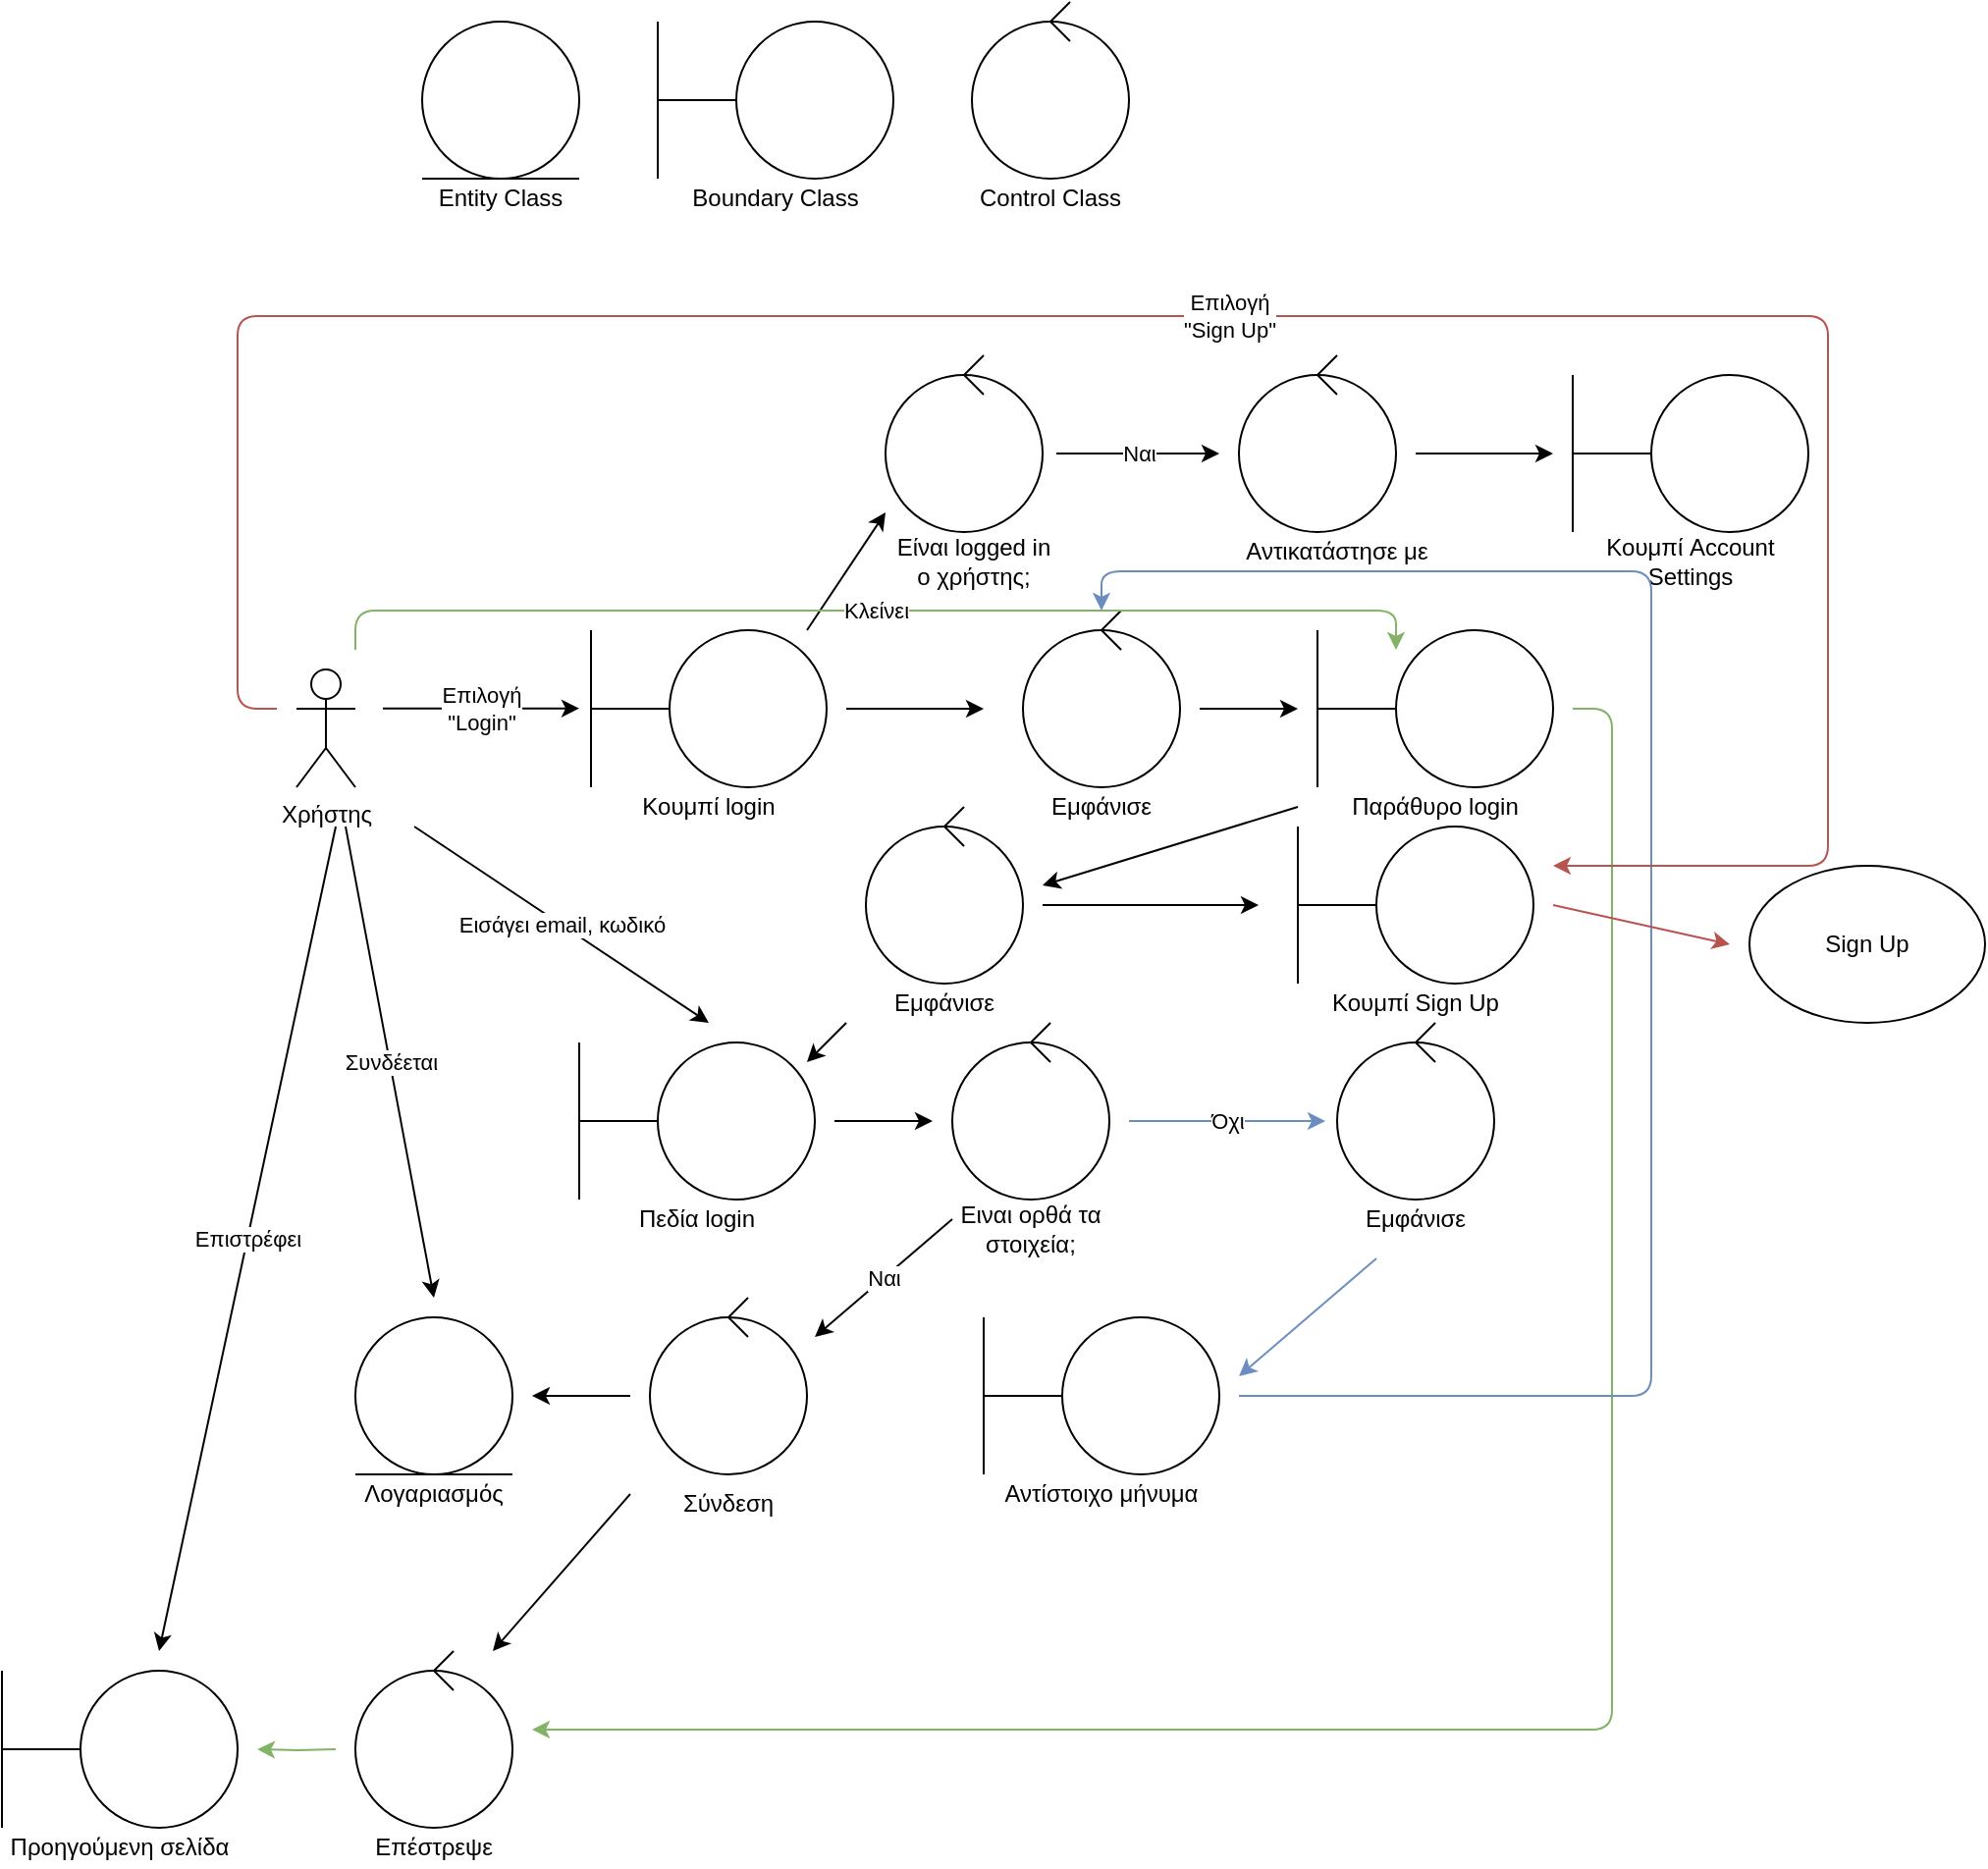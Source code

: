 <mxfile version="14.6.6" type="device" pages="18"><diagram id="NZPoKsBAcEdO5y8xN3p4" name="Login"><mxGraphModel dx="1185" dy="613" grid="1" gridSize="10" guides="1" tooltips="1" connect="1" arrows="1" fold="1" page="1" pageScale="1" pageWidth="827" pageHeight="1169" math="0" shadow="0"><root><mxCell id="0"/><mxCell id="1" parent="0"/><mxCell id="-D0c0KMdiS5_AAEzC7Xe-40" value="" style="endArrow=classic;html=1;" parent="1" edge="1"><mxGeometry relative="1" as="geometry"><mxPoint x="504" y="870.0" as="sourcePoint"/><mxPoint x="434" y="930" as="targetPoint"/></mxGeometry></mxCell><mxCell id="-D0c0KMdiS5_AAEzC7Xe-41" value="&lt;div&gt;Ναι&lt;/div&gt;" style="edgeLabel;resizable=0;html=1;align=center;verticalAlign=middle;" parent="-D0c0KMdiS5_AAEzC7Xe-40" connectable="0" vertex="1"><mxGeometry relative="1" as="geometry"/></mxCell><mxCell id="2jLAppEBXAH46PQNV3Zj-4" value="" style="group" parent="1" vertex="1" connectable="0"><mxGeometry x="234" y="260" width="80" height="100" as="geometry"/></mxCell><mxCell id="2jLAppEBXAH46PQNV3Zj-1" value="" style="ellipse;whiteSpace=wrap;html=1;aspect=fixed;" parent="2jLAppEBXAH46PQNV3Zj-4" vertex="1"><mxGeometry width="80" height="80" as="geometry"/></mxCell><mxCell id="2jLAppEBXAH46PQNV3Zj-2" value="" style="endArrow=none;html=1;" parent="2jLAppEBXAH46PQNV3Zj-4" edge="1"><mxGeometry width="50" height="50" relative="1" as="geometry"><mxPoint y="80" as="sourcePoint"/><mxPoint x="80" y="80" as="targetPoint"/></mxGeometry></mxCell><mxCell id="2jLAppEBXAH46PQNV3Zj-3" value="Entity Class" style="text;html=1;strokeColor=none;fillColor=none;align=center;verticalAlign=middle;whiteSpace=wrap;rounded=0;" parent="2jLAppEBXAH46PQNV3Zj-4" vertex="1"><mxGeometry y="80" width="80" height="20" as="geometry"/></mxCell><mxCell id="2jLAppEBXAH46PQNV3Zj-9" value="" style="group" parent="1" vertex="1" connectable="0"><mxGeometry x="354" y="260" width="120" height="100" as="geometry"/></mxCell><mxCell id="2jLAppEBXAH46PQNV3Zj-5" value="" style="ellipse;whiteSpace=wrap;html=1;aspect=fixed;" parent="2jLAppEBXAH46PQNV3Zj-9" vertex="1"><mxGeometry x="40" width="80" height="80" as="geometry"/></mxCell><mxCell id="2jLAppEBXAH46PQNV3Zj-6" value="" style="endArrow=none;html=1;" parent="2jLAppEBXAH46PQNV3Zj-9" edge="1"><mxGeometry width="50" height="50" relative="1" as="geometry"><mxPoint y="80" as="sourcePoint"/><mxPoint as="targetPoint"/></mxGeometry></mxCell><mxCell id="2jLAppEBXAH46PQNV3Zj-7" value="Boundary Class" style="text;html=1;strokeColor=none;fillColor=none;align=center;verticalAlign=middle;whiteSpace=wrap;rounded=0;" parent="2jLAppEBXAH46PQNV3Zj-9" vertex="1"><mxGeometry y="80" width="120" height="20" as="geometry"/></mxCell><mxCell id="2jLAppEBXAH46PQNV3Zj-8" value="" style="endArrow=none;html=1;exitX=0;exitY=0.5;exitDx=0;exitDy=0;" parent="2jLAppEBXAH46PQNV3Zj-9" source="2jLAppEBXAH46PQNV3Zj-5" edge="1"><mxGeometry width="50" height="50" relative="1" as="geometry"><mxPoint x="10" y="90" as="sourcePoint"/><mxPoint y="40" as="targetPoint"/></mxGeometry></mxCell><mxCell id="2jLAppEBXAH46PQNV3Zj-15" value="" style="group" parent="1" vertex="1" connectable="0"><mxGeometry x="514" y="250" width="80" height="110" as="geometry"/></mxCell><mxCell id="2jLAppEBXAH46PQNV3Zj-10" value="" style="ellipse;whiteSpace=wrap;html=1;aspect=fixed;" parent="2jLAppEBXAH46PQNV3Zj-15" vertex="1"><mxGeometry y="10" width="80" height="80" as="geometry"/></mxCell><mxCell id="2jLAppEBXAH46PQNV3Zj-11" value="" style="endArrow=none;html=1;" parent="2jLAppEBXAH46PQNV3Zj-15" edge="1"><mxGeometry width="50" height="50" relative="1" as="geometry"><mxPoint x="40" y="10" as="sourcePoint"/><mxPoint x="50" as="targetPoint"/></mxGeometry></mxCell><mxCell id="2jLAppEBXAH46PQNV3Zj-12" value="" style="endArrow=none;html=1;" parent="2jLAppEBXAH46PQNV3Zj-15" edge="1"><mxGeometry width="50" height="50" relative="1" as="geometry"><mxPoint x="50" y="20" as="sourcePoint"/><mxPoint x="40" y="10" as="targetPoint"/></mxGeometry></mxCell><mxCell id="2jLAppEBXAH46PQNV3Zj-14" value="Control Class" style="text;html=1;strokeColor=none;fillColor=none;align=center;verticalAlign=middle;whiteSpace=wrap;rounded=0;" parent="2jLAppEBXAH46PQNV3Zj-15" vertex="1"><mxGeometry y="90" width="80" height="20" as="geometry"/></mxCell><mxCell id="2jLAppEBXAH46PQNV3Zj-21" value="" style="endArrow=classic;html=1;" parent="1" edge="1"><mxGeometry relative="1" as="geometry"><mxPoint x="214" y="609.83" as="sourcePoint"/><mxPoint x="314" y="609.83" as="targetPoint"/></mxGeometry></mxCell><mxCell id="2jLAppEBXAH46PQNV3Zj-22" value="&lt;div&gt;Επιλογή&lt;/div&gt;&lt;div&gt;&quot;Login&quot;&lt;br&gt;&lt;/div&gt;" style="edgeLabel;resizable=0;html=1;align=center;verticalAlign=middle;" parent="2jLAppEBXAH46PQNV3Zj-21" connectable="0" vertex="1"><mxGeometry relative="1" as="geometry"/></mxCell><mxCell id="-D0c0KMdiS5_AAEzC7Xe-1" value="&lt;div&gt;Χρήστης&lt;/div&gt;" style="shape=umlActor;verticalLabelPosition=bottom;verticalAlign=top;html=1;outlineConnect=0;" parent="1" vertex="1"><mxGeometry x="170" y="590" width="30" height="60" as="geometry"/></mxCell><mxCell id="-D0c0KMdiS5_AAEzC7Xe-5" value="" style="group" parent="1" vertex="1" connectable="0"><mxGeometry x="320" y="570" width="120" height="100" as="geometry"/></mxCell><mxCell id="-D0c0KMdiS5_AAEzC7Xe-6" value="" style="ellipse;whiteSpace=wrap;html=1;aspect=fixed;" parent="-D0c0KMdiS5_AAEzC7Xe-5" vertex="1"><mxGeometry x="40" width="80" height="80" as="geometry"/></mxCell><mxCell id="-D0c0KMdiS5_AAEzC7Xe-7" value="" style="endArrow=none;html=1;" parent="-D0c0KMdiS5_AAEzC7Xe-5" edge="1"><mxGeometry width="50" height="50" relative="1" as="geometry"><mxPoint y="80" as="sourcePoint"/><mxPoint as="targetPoint"/></mxGeometry></mxCell><mxCell id="-D0c0KMdiS5_AAEzC7Xe-8" value="Κουμπί login" style="text;html=1;strokeColor=none;fillColor=none;align=center;verticalAlign=middle;whiteSpace=wrap;rounded=0;" parent="-D0c0KMdiS5_AAEzC7Xe-5" vertex="1"><mxGeometry y="80" width="120" height="20" as="geometry"/></mxCell><mxCell id="-D0c0KMdiS5_AAEzC7Xe-9" value="" style="endArrow=none;html=1;exitX=0;exitY=0.5;exitDx=0;exitDy=0;" parent="-D0c0KMdiS5_AAEzC7Xe-5" source="-D0c0KMdiS5_AAEzC7Xe-6" edge="1"><mxGeometry width="50" height="50" relative="1" as="geometry"><mxPoint x="10" y="90" as="sourcePoint"/><mxPoint y="40" as="targetPoint"/></mxGeometry></mxCell><mxCell id="-D0c0KMdiS5_AAEzC7Xe-12" value="" style="group" parent="1" vertex="1" connectable="0"><mxGeometry x="690" y="570" width="120" height="100" as="geometry"/></mxCell><mxCell id="-D0c0KMdiS5_AAEzC7Xe-13" value="" style="ellipse;whiteSpace=wrap;html=1;aspect=fixed;" parent="-D0c0KMdiS5_AAEzC7Xe-12" vertex="1"><mxGeometry x="40" width="80" height="80" as="geometry"/></mxCell><mxCell id="-D0c0KMdiS5_AAEzC7Xe-14" value="" style="endArrow=none;html=1;" parent="-D0c0KMdiS5_AAEzC7Xe-12" edge="1"><mxGeometry width="50" height="50" relative="1" as="geometry"><mxPoint y="80" as="sourcePoint"/><mxPoint as="targetPoint"/></mxGeometry></mxCell><mxCell id="-D0c0KMdiS5_AAEzC7Xe-15" value="Παράθυρο login" style="text;html=1;strokeColor=none;fillColor=none;align=center;verticalAlign=middle;whiteSpace=wrap;rounded=0;" parent="-D0c0KMdiS5_AAEzC7Xe-12" vertex="1"><mxGeometry y="80" width="120" height="20" as="geometry"/></mxCell><mxCell id="-D0c0KMdiS5_AAEzC7Xe-16" value="" style="endArrow=none;html=1;exitX=0;exitY=0.5;exitDx=0;exitDy=0;" parent="-D0c0KMdiS5_AAEzC7Xe-12" source="-D0c0KMdiS5_AAEzC7Xe-13" edge="1"><mxGeometry width="50" height="50" relative="1" as="geometry"><mxPoint x="10" y="90" as="sourcePoint"/><mxPoint y="40" as="targetPoint"/></mxGeometry></mxCell><mxCell id="-D0c0KMdiS5_AAEzC7Xe-18" value="" style="endArrow=classic;html=1;" parent="1" edge="1"><mxGeometry relative="1" as="geometry"><mxPoint x="230" y="670.0" as="sourcePoint"/><mxPoint x="380" y="770" as="targetPoint"/></mxGeometry></mxCell><mxCell id="-D0c0KMdiS5_AAEzC7Xe-19" value="Εισάγει email, κωδικό" style="edgeLabel;resizable=0;html=1;align=center;verticalAlign=middle;" parent="-D0c0KMdiS5_AAEzC7Xe-18" connectable="0" vertex="1"><mxGeometry relative="1" as="geometry"/></mxCell><mxCell id="-D0c0KMdiS5_AAEzC7Xe-20" value="" style="group" parent="1" vertex="1" connectable="0"><mxGeometry x="314" y="780" width="120" height="100" as="geometry"/></mxCell><mxCell id="-D0c0KMdiS5_AAEzC7Xe-21" value="" style="ellipse;whiteSpace=wrap;html=1;aspect=fixed;" parent="-D0c0KMdiS5_AAEzC7Xe-20" vertex="1"><mxGeometry x="40" width="80" height="80" as="geometry"/></mxCell><mxCell id="-D0c0KMdiS5_AAEzC7Xe-22" value="" style="endArrow=none;html=1;" parent="-D0c0KMdiS5_AAEzC7Xe-20" edge="1"><mxGeometry width="50" height="50" relative="1" as="geometry"><mxPoint y="80" as="sourcePoint"/><mxPoint as="targetPoint"/></mxGeometry></mxCell><mxCell id="-D0c0KMdiS5_AAEzC7Xe-23" value="Πεδία login" style="text;html=1;strokeColor=none;fillColor=none;align=center;verticalAlign=middle;whiteSpace=wrap;rounded=0;" parent="-D0c0KMdiS5_AAEzC7Xe-20" vertex="1"><mxGeometry y="80" width="120" height="20" as="geometry"/></mxCell><mxCell id="-D0c0KMdiS5_AAEzC7Xe-24" value="" style="endArrow=none;html=1;exitX=0;exitY=0.5;exitDx=0;exitDy=0;" parent="-D0c0KMdiS5_AAEzC7Xe-20" source="-D0c0KMdiS5_AAEzC7Xe-21" edge="1"><mxGeometry width="50" height="50" relative="1" as="geometry"><mxPoint x="10" y="90" as="sourcePoint"/><mxPoint y="40" as="targetPoint"/></mxGeometry></mxCell><mxCell id="-D0c0KMdiS5_AAEzC7Xe-25" value="" style="group" parent="1" vertex="1" connectable="0"><mxGeometry x="504" y="770" width="80" height="110" as="geometry"/></mxCell><mxCell id="-D0c0KMdiS5_AAEzC7Xe-26" value="" style="ellipse;whiteSpace=wrap;html=1;aspect=fixed;" parent="-D0c0KMdiS5_AAEzC7Xe-25" vertex="1"><mxGeometry y="10" width="80" height="80" as="geometry"/></mxCell><mxCell id="-D0c0KMdiS5_AAEzC7Xe-27" value="" style="endArrow=none;html=1;" parent="-D0c0KMdiS5_AAEzC7Xe-25" edge="1"><mxGeometry width="50" height="50" relative="1" as="geometry"><mxPoint x="40" y="10" as="sourcePoint"/><mxPoint x="50" as="targetPoint"/></mxGeometry></mxCell><mxCell id="-D0c0KMdiS5_AAEzC7Xe-28" value="" style="endArrow=none;html=1;" parent="-D0c0KMdiS5_AAEzC7Xe-25" edge="1"><mxGeometry width="50" height="50" relative="1" as="geometry"><mxPoint x="50" y="20" as="sourcePoint"/><mxPoint x="40" y="10" as="targetPoint"/></mxGeometry></mxCell><mxCell id="-D0c0KMdiS5_AAEzC7Xe-29" value="Ειναι ορθά τα στοιχεία;" style="text;html=1;strokeColor=none;fillColor=none;align=center;verticalAlign=middle;whiteSpace=wrap;rounded=0;" parent="-D0c0KMdiS5_AAEzC7Xe-25" vertex="1"><mxGeometry y="100" width="80" height="10" as="geometry"/></mxCell><mxCell id="-D0c0KMdiS5_AAEzC7Xe-32" style="edgeStyle=orthogonalEdgeStyle;rounded=0;orthogonalLoop=1;jettySize=auto;html=1;" parent="1" edge="1"><mxGeometry relative="1" as="geometry"><mxPoint x="444" y="820" as="sourcePoint"/><mxPoint x="494" y="820" as="targetPoint"/></mxGeometry></mxCell><mxCell id="-D0c0KMdiS5_AAEzC7Xe-44" value="" style="group" parent="1" vertex="1" connectable="0"><mxGeometry x="350" y="910" width="80" height="110" as="geometry"/></mxCell><mxCell id="-D0c0KMdiS5_AAEzC7Xe-45" value="" style="ellipse;whiteSpace=wrap;html=1;aspect=fixed;" parent="-D0c0KMdiS5_AAEzC7Xe-44" vertex="1"><mxGeometry y="10" width="80" height="80" as="geometry"/></mxCell><mxCell id="-D0c0KMdiS5_AAEzC7Xe-46" value="" style="endArrow=none;html=1;" parent="-D0c0KMdiS5_AAEzC7Xe-44" edge="1"><mxGeometry width="50" height="50" relative="1" as="geometry"><mxPoint x="40" y="10" as="sourcePoint"/><mxPoint x="50" as="targetPoint"/></mxGeometry></mxCell><mxCell id="-D0c0KMdiS5_AAEzC7Xe-47" value="" style="endArrow=none;html=1;" parent="-D0c0KMdiS5_AAEzC7Xe-44" edge="1"><mxGeometry width="50" height="50" relative="1" as="geometry"><mxPoint x="50" y="20" as="sourcePoint"/><mxPoint x="40" y="10" as="targetPoint"/></mxGeometry></mxCell><mxCell id="-D0c0KMdiS5_AAEzC7Xe-48" value="&lt;div&gt;Σύνδεση&lt;/div&gt;" style="text;html=1;strokeColor=none;fillColor=none;align=center;verticalAlign=middle;whiteSpace=wrap;rounded=0;" parent="-D0c0KMdiS5_AAEzC7Xe-44" vertex="1"><mxGeometry y="100" width="80" height="10" as="geometry"/></mxCell><mxCell id="-D0c0KMdiS5_AAEzC7Xe-58" value="" style="endArrow=classic;html=1;" parent="1" edge="1"><mxGeometry width="50" height="50" relative="1" as="geometry"><mxPoint x="340" y="960" as="sourcePoint"/><mxPoint x="290" y="960" as="targetPoint"/></mxGeometry></mxCell><mxCell id="-D0c0KMdiS5_AAEzC7Xe-61" value="" style="endArrow=classic;html=1;" parent="1" edge="1"><mxGeometry relative="1" as="geometry"><mxPoint x="195" y="670.0" as="sourcePoint"/><mxPoint x="240" y="910" as="targetPoint"/></mxGeometry></mxCell><mxCell id="-D0c0KMdiS5_AAEzC7Xe-62" value="Συνδέεται" style="edgeLabel;resizable=0;html=1;align=center;verticalAlign=middle;" parent="-D0c0KMdiS5_AAEzC7Xe-61" connectable="0" vertex="1"><mxGeometry relative="1" as="geometry"/></mxCell><mxCell id="-D0c0KMdiS5_AAEzC7Xe-68" value="" style="group" parent="1" vertex="1" connectable="0"><mxGeometry x="470" y="430" width="90" height="110" as="geometry"/></mxCell><mxCell id="-D0c0KMdiS5_AAEzC7Xe-69" value="" style="ellipse;whiteSpace=wrap;html=1;aspect=fixed;" parent="-D0c0KMdiS5_AAEzC7Xe-68" vertex="1"><mxGeometry y="10" width="80" height="80" as="geometry"/></mxCell><mxCell id="-D0c0KMdiS5_AAEzC7Xe-70" value="" style="endArrow=none;html=1;" parent="-D0c0KMdiS5_AAEzC7Xe-68" edge="1"><mxGeometry width="50" height="50" relative="1" as="geometry"><mxPoint x="40" y="10" as="sourcePoint"/><mxPoint x="50" as="targetPoint"/></mxGeometry></mxCell><mxCell id="-D0c0KMdiS5_AAEzC7Xe-71" value="" style="endArrow=none;html=1;" parent="-D0c0KMdiS5_AAEzC7Xe-68" edge="1"><mxGeometry width="50" height="50" relative="1" as="geometry"><mxPoint x="50" y="20" as="sourcePoint"/><mxPoint x="40" y="10" as="targetPoint"/></mxGeometry></mxCell><mxCell id="-D0c0KMdiS5_AAEzC7Xe-72" value="Είναι logged in ο χρήστης;" style="text;html=1;strokeColor=none;fillColor=none;align=center;verticalAlign=middle;whiteSpace=wrap;rounded=0;" parent="-D0c0KMdiS5_AAEzC7Xe-68" vertex="1"><mxGeometry y="100" width="90" height="10" as="geometry"/></mxCell><mxCell id="-D0c0KMdiS5_AAEzC7Xe-73" value="" style="endArrow=classic;html=1;" parent="1" edge="1"><mxGeometry width="50" height="50" relative="1" as="geometry"><mxPoint x="430" y="570" as="sourcePoint"/><mxPoint x="470" y="510" as="targetPoint"/></mxGeometry></mxCell><mxCell id="-D0c0KMdiS5_AAEzC7Xe-83" value="" style="endArrow=classic;html=1;" parent="1" edge="1"><mxGeometry relative="1" as="geometry"><mxPoint x="557" y="480.0" as="sourcePoint"/><mxPoint x="640" y="480" as="targetPoint"/></mxGeometry></mxCell><mxCell id="-D0c0KMdiS5_AAEzC7Xe-84" value="Ναι" style="edgeLabel;resizable=0;html=1;align=center;verticalAlign=middle;" parent="-D0c0KMdiS5_AAEzC7Xe-83" connectable="0" vertex="1"><mxGeometry relative="1" as="geometry"/></mxCell><mxCell id="-D0c0KMdiS5_AAEzC7Xe-85" value="" style="group" parent="1" vertex="1" connectable="0"><mxGeometry x="650" y="430" width="100" height="110" as="geometry"/></mxCell><mxCell id="-D0c0KMdiS5_AAEzC7Xe-86" value="" style="ellipse;whiteSpace=wrap;html=1;aspect=fixed;" parent="-D0c0KMdiS5_AAEzC7Xe-85" vertex="1"><mxGeometry y="10" width="80" height="80" as="geometry"/></mxCell><mxCell id="-D0c0KMdiS5_AAEzC7Xe-87" value="" style="endArrow=none;html=1;" parent="-D0c0KMdiS5_AAEzC7Xe-85" edge="1"><mxGeometry width="50" height="50" relative="1" as="geometry"><mxPoint x="40" y="10" as="sourcePoint"/><mxPoint x="50" as="targetPoint"/></mxGeometry></mxCell><mxCell id="-D0c0KMdiS5_AAEzC7Xe-88" value="" style="endArrow=none;html=1;" parent="-D0c0KMdiS5_AAEzC7Xe-85" edge="1"><mxGeometry width="50" height="50" relative="1" as="geometry"><mxPoint x="50" y="20" as="sourcePoint"/><mxPoint x="40" y="10" as="targetPoint"/></mxGeometry></mxCell><mxCell id="-D0c0KMdiS5_AAEzC7Xe-89" value="&lt;div&gt;Αντικατάστησε με&lt;/div&gt;" style="text;html=1;strokeColor=none;fillColor=none;align=center;verticalAlign=middle;whiteSpace=wrap;rounded=0;" parent="-D0c0KMdiS5_AAEzC7Xe-85" vertex="1"><mxGeometry y="90" width="100" height="20" as="geometry"/></mxCell><mxCell id="-D0c0KMdiS5_AAEzC7Xe-91" style="edgeStyle=orthogonalEdgeStyle;rounded=0;orthogonalLoop=1;jettySize=auto;html=1;" parent="1" edge="1"><mxGeometry relative="1" as="geometry"><mxPoint x="450" y="610" as="sourcePoint"/><mxPoint x="520" y="610" as="targetPoint"/></mxGeometry></mxCell><mxCell id="-D0c0KMdiS5_AAEzC7Xe-92" value="" style="group" parent="1" vertex="1" connectable="0"><mxGeometry x="540" y="560" width="80" height="110" as="geometry"/></mxCell><mxCell id="-D0c0KMdiS5_AAEzC7Xe-93" value="" style="ellipse;whiteSpace=wrap;html=1;aspect=fixed;" parent="-D0c0KMdiS5_AAEzC7Xe-92" vertex="1"><mxGeometry y="10" width="80" height="80" as="geometry"/></mxCell><mxCell id="-D0c0KMdiS5_AAEzC7Xe-94" value="" style="endArrow=none;html=1;" parent="-D0c0KMdiS5_AAEzC7Xe-92" edge="1"><mxGeometry width="50" height="50" relative="1" as="geometry"><mxPoint x="40" y="10" as="sourcePoint"/><mxPoint x="50" as="targetPoint"/></mxGeometry></mxCell><mxCell id="-D0c0KMdiS5_AAEzC7Xe-95" value="" style="endArrow=none;html=1;" parent="-D0c0KMdiS5_AAEzC7Xe-92" edge="1"><mxGeometry width="50" height="50" relative="1" as="geometry"><mxPoint x="50" y="20" as="sourcePoint"/><mxPoint x="40" y="10" as="targetPoint"/></mxGeometry></mxCell><mxCell id="-D0c0KMdiS5_AAEzC7Xe-96" value="Εμφάνισε" style="text;html=1;strokeColor=none;fillColor=none;align=center;verticalAlign=middle;whiteSpace=wrap;rounded=0;" parent="-D0c0KMdiS5_AAEzC7Xe-92" vertex="1"><mxGeometry y="90" width="80" height="20" as="geometry"/></mxCell><mxCell id="-D0c0KMdiS5_AAEzC7Xe-97" value="" style="endArrow=classic;html=1;" parent="1" edge="1"><mxGeometry width="50" height="50" relative="1" as="geometry"><mxPoint x="630" y="610" as="sourcePoint"/><mxPoint x="680" y="610" as="targetPoint"/></mxGeometry></mxCell><mxCell id="-D0c0KMdiS5_AAEzC7Xe-98" value="" style="ellipse;whiteSpace=wrap;html=1;aspect=fixed;" parent="1" vertex="1"><mxGeometry x="60" y="1100" width="80" height="80" as="geometry"/></mxCell><mxCell id="-D0c0KMdiS5_AAEzC7Xe-99" value="" style="endArrow=none;html=1;" parent="1" edge="1"><mxGeometry width="50" height="50" relative="1" as="geometry"><mxPoint x="20" y="1180" as="sourcePoint"/><mxPoint x="20" y="1100" as="targetPoint"/></mxGeometry></mxCell><mxCell id="-D0c0KMdiS5_AAEzC7Xe-100" value="&lt;div&gt;Προηγούμενη σελίδα&lt;/div&gt;" style="text;html=1;strokeColor=none;fillColor=none;align=center;verticalAlign=middle;whiteSpace=wrap;rounded=0;" parent="1" vertex="1"><mxGeometry x="20" y="1180" width="120" height="20" as="geometry"/></mxCell><mxCell id="-D0c0KMdiS5_AAEzC7Xe-101" value="" style="endArrow=none;html=1;exitX=0;exitY=0.5;exitDx=0;exitDy=0;" parent="1" source="-D0c0KMdiS5_AAEzC7Xe-98" edge="1"><mxGeometry width="50" height="50" relative="1" as="geometry"><mxPoint x="-797" y="750" as="sourcePoint"/><mxPoint x="20" y="1140" as="targetPoint"/></mxGeometry></mxCell><mxCell id="rSISedpWyPdERzgMqkla-5" value="" style="edgeStyle=orthogonalEdgeStyle;rounded=0;orthogonalLoop=1;jettySize=auto;html=1;strokeWidth=1;fillColor=#d5e8d4;strokeColor=#82b366;" edge="1" parent="1"><mxGeometry relative="1" as="geometry"><mxPoint x="190" y="1140" as="sourcePoint"/><mxPoint x="150" y="1140" as="targetPoint"/></mxGeometry></mxCell><mxCell id="-D0c0KMdiS5_AAEzC7Xe-104" value="" style="ellipse;whiteSpace=wrap;html=1;aspect=fixed;" parent="1" vertex="1"><mxGeometry x="200" y="1100" width="80" height="80" as="geometry"/></mxCell><mxCell id="-D0c0KMdiS5_AAEzC7Xe-105" value="" style="endArrow=none;html=1;" parent="1" edge="1"><mxGeometry width="50" height="50" relative="1" as="geometry"><mxPoint x="240" y="1100" as="sourcePoint"/><mxPoint x="250" y="1090" as="targetPoint"/></mxGeometry></mxCell><mxCell id="-D0c0KMdiS5_AAEzC7Xe-106" value="" style="endArrow=none;html=1;" parent="1" edge="1"><mxGeometry width="50" height="50" relative="1" as="geometry"><mxPoint x="250" y="1110" as="sourcePoint"/><mxPoint x="240" y="1100" as="targetPoint"/></mxGeometry></mxCell><mxCell id="-D0c0KMdiS5_AAEzC7Xe-107" value="Επέστρεψε" style="text;html=1;strokeColor=none;fillColor=none;align=center;verticalAlign=middle;whiteSpace=wrap;rounded=0;" parent="1" vertex="1"><mxGeometry x="200" y="1180" width="80" height="20" as="geometry"/></mxCell><mxCell id="-D0c0KMdiS5_AAEzC7Xe-110" value="" style="endArrow=classic;html=1;" parent="1" edge="1"><mxGeometry width="50" height="50" relative="1" as="geometry"><mxPoint x="740" y="480" as="sourcePoint"/><mxPoint x="810" y="480" as="targetPoint"/></mxGeometry></mxCell><mxCell id="-D0c0KMdiS5_AAEzC7Xe-112" value="" style="group" parent="1" vertex="1" connectable="0"><mxGeometry x="200" y="920" width="80" height="100" as="geometry"/></mxCell><mxCell id="-D0c0KMdiS5_AAEzC7Xe-113" value="" style="ellipse;whiteSpace=wrap;html=1;aspect=fixed;" parent="-D0c0KMdiS5_AAEzC7Xe-112" vertex="1"><mxGeometry width="80" height="80" as="geometry"/></mxCell><mxCell id="-D0c0KMdiS5_AAEzC7Xe-114" value="" style="endArrow=none;html=1;" parent="-D0c0KMdiS5_AAEzC7Xe-112" edge="1"><mxGeometry width="50" height="50" relative="1" as="geometry"><mxPoint y="80" as="sourcePoint"/><mxPoint x="80" y="80" as="targetPoint"/></mxGeometry></mxCell><mxCell id="-D0c0KMdiS5_AAEzC7Xe-115" value="Λογαριασμός" style="text;html=1;strokeColor=none;fillColor=none;align=center;verticalAlign=middle;whiteSpace=wrap;rounded=0;" parent="-D0c0KMdiS5_AAEzC7Xe-112" vertex="1"><mxGeometry y="80" width="80" height="20" as="geometry"/></mxCell><mxCell id="-D0c0KMdiS5_AAEzC7Xe-116" value="" style="group" parent="1" vertex="1" connectable="0"><mxGeometry x="820" y="440" width="120" height="100" as="geometry"/></mxCell><mxCell id="-D0c0KMdiS5_AAEzC7Xe-117" value="" style="ellipse;whiteSpace=wrap;html=1;aspect=fixed;" parent="-D0c0KMdiS5_AAEzC7Xe-116" vertex="1"><mxGeometry x="40" width="80" height="80" as="geometry"/></mxCell><mxCell id="-D0c0KMdiS5_AAEzC7Xe-118" value="" style="endArrow=none;html=1;" parent="-D0c0KMdiS5_AAEzC7Xe-116" edge="1"><mxGeometry width="50" height="50" relative="1" as="geometry"><mxPoint y="80" as="sourcePoint"/><mxPoint as="targetPoint"/></mxGeometry></mxCell><mxCell id="-D0c0KMdiS5_AAEzC7Xe-119" value="Κουμπί Account Settings" style="text;html=1;strokeColor=none;fillColor=none;align=center;verticalAlign=middle;whiteSpace=wrap;rounded=0;" parent="-D0c0KMdiS5_AAEzC7Xe-116" vertex="1"><mxGeometry y="90" width="120" height="10" as="geometry"/></mxCell><mxCell id="-D0c0KMdiS5_AAEzC7Xe-120" value="" style="endArrow=none;html=1;exitX=0;exitY=0.5;exitDx=0;exitDy=0;" parent="-D0c0KMdiS5_AAEzC7Xe-116" source="-D0c0KMdiS5_AAEzC7Xe-117" edge="1"><mxGeometry width="50" height="50" relative="1" as="geometry"><mxPoint x="10" y="90" as="sourcePoint"/><mxPoint y="40" as="targetPoint"/></mxGeometry></mxCell><mxCell id="-D0c0KMdiS5_AAEzC7Xe-122" value="" style="endArrow=classic;html=1;" parent="1" edge="1"><mxGeometry width="50" height="50" relative="1" as="geometry"><mxPoint x="340" y="1010" as="sourcePoint"/><mxPoint x="270" y="1090" as="targetPoint"/></mxGeometry></mxCell><mxCell id="-D0c0KMdiS5_AAEzC7Xe-123" value="" style="endArrow=classic;html=1;" parent="1" edge="1"><mxGeometry relative="1" as="geometry"><mxPoint x="190" y="670" as="sourcePoint"/><mxPoint x="100" y="1090" as="targetPoint"/></mxGeometry></mxCell><mxCell id="-D0c0KMdiS5_AAEzC7Xe-124" value="Επιστρέφει" style="edgeLabel;resizable=0;html=1;align=center;verticalAlign=middle;" parent="-D0c0KMdiS5_AAEzC7Xe-123" connectable="0" vertex="1"><mxGeometry relative="1" as="geometry"/></mxCell><mxCell id="-D0c0KMdiS5_AAEzC7Xe-125" value="Όχι" style="endArrow=classic;html=1;fillColor=#dae8fc;strokeColor=#6c8ebf;" parent="1" edge="1"><mxGeometry relative="1" as="geometry"><mxPoint x="594" y="820" as="sourcePoint"/><mxPoint x="694" y="820" as="targetPoint"/></mxGeometry></mxCell><mxCell id="-D0c0KMdiS5_AAEzC7Xe-126" value="&lt;div&gt;&lt;br&gt;&lt;/div&gt;&lt;div&gt;&lt;br&gt;&lt;/div&gt;" style="edgeLabel;resizable=0;html=1;align=center;verticalAlign=middle;" parent="-D0c0KMdiS5_AAEzC7Xe-125" connectable="0" vertex="1"><mxGeometry relative="1" as="geometry"/></mxCell><mxCell id="-D0c0KMdiS5_AAEzC7Xe-129" value="" style="endArrow=classic;html=1;" parent="1" edge="1"><mxGeometry width="50" height="50" relative="1" as="geometry"><mxPoint x="680" y="660" as="sourcePoint"/><mxPoint x="550" y="700" as="targetPoint"/></mxGeometry></mxCell><mxCell id="-D0c0KMdiS5_AAEzC7Xe-130" value="" style="group" parent="1" vertex="1" connectable="0"><mxGeometry x="460" y="660" width="80" height="110" as="geometry"/></mxCell><mxCell id="-D0c0KMdiS5_AAEzC7Xe-131" value="" style="ellipse;whiteSpace=wrap;html=1;aspect=fixed;" parent="-D0c0KMdiS5_AAEzC7Xe-130" vertex="1"><mxGeometry y="10" width="80" height="80" as="geometry"/></mxCell><mxCell id="-D0c0KMdiS5_AAEzC7Xe-132" value="" style="endArrow=none;html=1;" parent="-D0c0KMdiS5_AAEzC7Xe-130" edge="1"><mxGeometry width="50" height="50" relative="1" as="geometry"><mxPoint x="40" y="10" as="sourcePoint"/><mxPoint x="50" as="targetPoint"/></mxGeometry></mxCell><mxCell id="-D0c0KMdiS5_AAEzC7Xe-133" value="" style="endArrow=none;html=1;" parent="-D0c0KMdiS5_AAEzC7Xe-130" edge="1"><mxGeometry width="50" height="50" relative="1" as="geometry"><mxPoint x="50" y="20" as="sourcePoint"/><mxPoint x="40" y="10" as="targetPoint"/></mxGeometry></mxCell><mxCell id="-D0c0KMdiS5_AAEzC7Xe-134" value="Εμφάνισε" style="text;html=1;strokeColor=none;fillColor=none;align=center;verticalAlign=middle;whiteSpace=wrap;rounded=0;" parent="-D0c0KMdiS5_AAEzC7Xe-130" vertex="1"><mxGeometry y="90" width="80" height="20" as="geometry"/></mxCell><mxCell id="-D0c0KMdiS5_AAEzC7Xe-135" value="" style="endArrow=classic;html=1;" parent="1" edge="1"><mxGeometry width="50" height="50" relative="1" as="geometry"><mxPoint x="450" y="770" as="sourcePoint"/><mxPoint x="430" y="790" as="targetPoint"/></mxGeometry></mxCell><mxCell id="-D0c0KMdiS5_AAEzC7Xe-136" value="" style="endArrow=classic;html=1;strokeColor=#000000;" parent="1" edge="1"><mxGeometry width="50" height="50" relative="1" as="geometry"><mxPoint x="550" y="710" as="sourcePoint"/><mxPoint x="660" y="710" as="targetPoint"/><Array as="points"><mxPoint x="600" y="710"/></Array></mxGeometry></mxCell><mxCell id="-D0c0KMdiS5_AAEzC7Xe-137" value="" style="group" parent="1" vertex="1" connectable="0"><mxGeometry x="680" y="670" width="120" height="100" as="geometry"/></mxCell><mxCell id="-D0c0KMdiS5_AAEzC7Xe-138" value="" style="ellipse;whiteSpace=wrap;html=1;aspect=fixed;" parent="-D0c0KMdiS5_AAEzC7Xe-137" vertex="1"><mxGeometry x="40" width="80" height="80" as="geometry"/></mxCell><mxCell id="-D0c0KMdiS5_AAEzC7Xe-139" value="" style="endArrow=none;html=1;" parent="-D0c0KMdiS5_AAEzC7Xe-137" edge="1"><mxGeometry width="50" height="50" relative="1" as="geometry"><mxPoint y="80" as="sourcePoint"/><mxPoint as="targetPoint"/></mxGeometry></mxCell><mxCell id="-D0c0KMdiS5_AAEzC7Xe-140" value="Κουμπί Sign Up" style="text;html=1;strokeColor=none;fillColor=none;align=center;verticalAlign=middle;whiteSpace=wrap;rounded=0;" parent="-D0c0KMdiS5_AAEzC7Xe-137" vertex="1"><mxGeometry y="80" width="120" height="20" as="geometry"/></mxCell><mxCell id="-D0c0KMdiS5_AAEzC7Xe-141" value="" style="endArrow=none;html=1;exitX=0;exitY=0.5;exitDx=0;exitDy=0;" parent="-D0c0KMdiS5_AAEzC7Xe-137" source="-D0c0KMdiS5_AAEzC7Xe-138" edge="1"><mxGeometry width="50" height="50" relative="1" as="geometry"><mxPoint x="10" y="90" as="sourcePoint"/><mxPoint y="40" as="targetPoint"/></mxGeometry></mxCell><mxCell id="-D0c0KMdiS5_AAEzC7Xe-145" value="Sign Up" style="ellipse;whiteSpace=wrap;html=1;" parent="1" vertex="1"><mxGeometry x="910" y="690" width="120" height="80" as="geometry"/></mxCell><mxCell id="-D0c0KMdiS5_AAEzC7Xe-154" value="" style="endArrow=classic;html=1;strokeColor=#82b366;fillColor=#d5e8d4;edgeStyle=orthogonalEdgeStyle;" parent="1" edge="1"><mxGeometry relative="1" as="geometry"><mxPoint x="200" y="580" as="sourcePoint"/><mxPoint x="730" y="580" as="targetPoint"/><Array as="points"><mxPoint x="200" y="580"/><mxPoint x="200" y="560"/><mxPoint x="720" y="560"/></Array></mxGeometry></mxCell><mxCell id="-D0c0KMdiS5_AAEzC7Xe-155" value="Κλείνει" style="edgeLabel;resizable=0;html=1;align=center;verticalAlign=middle;" parent="-D0c0KMdiS5_AAEzC7Xe-154" connectable="0" vertex="1"><mxGeometry relative="1" as="geometry"/></mxCell><mxCell id="-D0c0KMdiS5_AAEzC7Xe-156" value="" style="endArrow=classic;html=1;edgeStyle=orthogonalEdgeStyle;fillColor=#d5e8d4;strokeColor=#82b366;" parent="1" edge="1"><mxGeometry width="50" height="50" relative="1" as="geometry"><mxPoint x="820" y="610" as="sourcePoint"/><mxPoint x="290" y="1130" as="targetPoint"/><Array as="points"><mxPoint x="840" y="610"/><mxPoint x="840" y="1130"/></Array></mxGeometry></mxCell><mxCell id="_nqPfLKY2l0I2b-pb9_G-1" value="" style="group" vertex="1" connectable="0" parent="1"><mxGeometry x="700" y="770" width="80" height="110" as="geometry"/></mxCell><mxCell id="_nqPfLKY2l0I2b-pb9_G-2" value="" style="ellipse;whiteSpace=wrap;html=1;aspect=fixed;" vertex="1" parent="_nqPfLKY2l0I2b-pb9_G-1"><mxGeometry y="10" width="80" height="80" as="geometry"/></mxCell><mxCell id="_nqPfLKY2l0I2b-pb9_G-3" value="" style="endArrow=none;html=1;" edge="1" parent="_nqPfLKY2l0I2b-pb9_G-1"><mxGeometry width="50" height="50" relative="1" as="geometry"><mxPoint x="40" y="10" as="sourcePoint"/><mxPoint x="50" as="targetPoint"/></mxGeometry></mxCell><mxCell id="_nqPfLKY2l0I2b-pb9_G-4" value="" style="endArrow=none;html=1;" edge="1" parent="_nqPfLKY2l0I2b-pb9_G-1"><mxGeometry width="50" height="50" relative="1" as="geometry"><mxPoint x="50" y="20" as="sourcePoint"/><mxPoint x="40" y="10" as="targetPoint"/></mxGeometry></mxCell><mxCell id="_nqPfLKY2l0I2b-pb9_G-5" value="Εμφάνισε" style="text;html=1;strokeColor=none;fillColor=none;align=center;verticalAlign=middle;whiteSpace=wrap;rounded=0;" vertex="1" parent="_nqPfLKY2l0I2b-pb9_G-1"><mxGeometry y="90" width="80" height="20" as="geometry"/></mxCell><mxCell id="_nqPfLKY2l0I2b-pb9_G-6" value="" style="endArrow=classic;html=1;strokeWidth=1;fillColor=#dae8fc;strokeColor=#6c8ebf;" edge="1" parent="1"><mxGeometry width="50" height="50" relative="1" as="geometry"><mxPoint x="720" y="890" as="sourcePoint"/><mxPoint x="650" y="950" as="targetPoint"/></mxGeometry></mxCell><mxCell id="_nqPfLKY2l0I2b-pb9_G-7" value="" style="group" vertex="1" connectable="0" parent="1"><mxGeometry x="520" y="920" width="120" height="100" as="geometry"/></mxCell><mxCell id="_nqPfLKY2l0I2b-pb9_G-8" value="" style="ellipse;whiteSpace=wrap;html=1;aspect=fixed;" vertex="1" parent="_nqPfLKY2l0I2b-pb9_G-7"><mxGeometry x="40" width="80" height="80" as="geometry"/></mxCell><mxCell id="_nqPfLKY2l0I2b-pb9_G-9" value="" style="endArrow=none;html=1;" edge="1" parent="_nqPfLKY2l0I2b-pb9_G-7"><mxGeometry width="50" height="50" relative="1" as="geometry"><mxPoint y="80" as="sourcePoint"/><mxPoint as="targetPoint"/></mxGeometry></mxCell><mxCell id="_nqPfLKY2l0I2b-pb9_G-10" value="Αντίστοιχο μήνυμα" style="text;html=1;strokeColor=none;fillColor=none;align=center;verticalAlign=middle;whiteSpace=wrap;rounded=0;" vertex="1" parent="_nqPfLKY2l0I2b-pb9_G-7"><mxGeometry y="80" width="120" height="20" as="geometry"/></mxCell><mxCell id="_nqPfLKY2l0I2b-pb9_G-11" value="" style="endArrow=none;html=1;" edge="1" parent="_nqPfLKY2l0I2b-pb9_G-7"><mxGeometry width="50" height="50" relative="1" as="geometry"><mxPoint y="40" as="sourcePoint"/><mxPoint x="40" y="40" as="targetPoint"/></mxGeometry></mxCell><mxCell id="rSISedpWyPdERzgMqkla-1" value="" style="endArrow=classic;html=1;strokeWidth=1;fillColor=#dae8fc;strokeColor=#6c8ebf;edgeStyle=orthogonalEdgeStyle;" edge="1" parent="1"><mxGeometry width="50" height="50" relative="1" as="geometry"><mxPoint x="650" y="960" as="sourcePoint"/><mxPoint x="580" y="560" as="targetPoint"/><Array as="points"><mxPoint x="860" y="960"/><mxPoint x="860" y="540"/><mxPoint x="580" y="540"/></Array></mxGeometry></mxCell><mxCell id="rSISedpWyPdERzgMqkla-2" value="" style="endArrow=classic;html=1;strokeWidth=1;edgeStyle=orthogonalEdgeStyle;fillColor=#f8cecc;strokeColor=#b85450;" edge="1" parent="1"><mxGeometry relative="1" as="geometry"><mxPoint x="160" y="610" as="sourcePoint"/><mxPoint x="810" y="690" as="targetPoint"/><Array as="points"><mxPoint x="140" y="610"/><mxPoint x="140" y="410"/><mxPoint x="950" y="410"/><mxPoint x="950" y="690"/></Array></mxGeometry></mxCell><mxCell id="rSISedpWyPdERzgMqkla-3" value="&lt;div&gt;Επιλογή&lt;/div&gt;&lt;div&gt;&quot;Sign Up&quot;&lt;br&gt;&lt;/div&gt;" style="edgeLabel;resizable=0;html=1;align=center;verticalAlign=middle;" connectable="0" vertex="1" parent="rSISedpWyPdERzgMqkla-2"><mxGeometry relative="1" as="geometry"/></mxCell><mxCell id="rSISedpWyPdERzgMqkla-4" value="" style="endArrow=classic;html=1;strokeWidth=1;fillColor=#f8cecc;strokeColor=#b85450;" edge="1" parent="1"><mxGeometry width="50" height="50" relative="1" as="geometry"><mxPoint x="810" y="710" as="sourcePoint"/><mxPoint x="900" y="730" as="targetPoint"/></mxGeometry></mxCell></root></mxGraphModel></diagram><diagram id="aayDH6lgLdLNHMiBibGR" name="Sign Up"><mxGraphModel dx="1422" dy="735" grid="1" gridSize="10" guides="1" tooltips="1" connect="1" arrows="1" fold="1" page="1" pageScale="1" pageWidth="850" pageHeight="1100" math="0" shadow="0"><root><mxCell id="2qBGhM7Ow3m8d7gKRnfk-0"/><mxCell id="2qBGhM7Ow3m8d7gKRnfk-1" parent="2qBGhM7Ow3m8d7gKRnfk-0"/><mxCell id="72oR8y3TqGXodeJUNAjM-0" value="Χρήστης" style="shape=umlActor;verticalLabelPosition=bottom;verticalAlign=top;html=1;outlineConnect=0;" parent="2qBGhM7Ow3m8d7gKRnfk-1" vertex="1"><mxGeometry x="740" y="330" width="30" height="60" as="geometry"/></mxCell><mxCell id="72oR8y3TqGXodeJUNAjM-1" value="" style="group" parent="2qBGhM7Ow3m8d7gKRnfk-1" vertex="1" connectable="0"><mxGeometry x="900" y="270" width="120" height="100" as="geometry"/></mxCell><mxCell id="72oR8y3TqGXodeJUNAjM-2" value="" style="ellipse;whiteSpace=wrap;html=1;aspect=fixed;" parent="72oR8y3TqGXodeJUNAjM-1" vertex="1"><mxGeometry x="40" width="80" height="80" as="geometry"/></mxCell><mxCell id="72oR8y3TqGXodeJUNAjM-3" value="" style="endArrow=none;html=1;" parent="72oR8y3TqGXodeJUNAjM-1" edge="1"><mxGeometry width="50" height="50" relative="1" as="geometry"><mxPoint y="80" as="sourcePoint"/><mxPoint as="targetPoint"/></mxGeometry></mxCell><mxCell id="72oR8y3TqGXodeJUNAjM-4" value="Παραθυρο Sign Up" style="text;html=1;strokeColor=none;fillColor=none;align=center;verticalAlign=middle;whiteSpace=wrap;rounded=0;" parent="72oR8y3TqGXodeJUNAjM-1" vertex="1"><mxGeometry y="80" width="120" height="20" as="geometry"/></mxCell><mxCell id="72oR8y3TqGXodeJUNAjM-5" value="" style="endArrow=none;html=1;exitX=0;exitY=0.5;exitDx=0;exitDy=0;" parent="72oR8y3TqGXodeJUNAjM-1" source="72oR8y3TqGXodeJUNAjM-2" edge="1"><mxGeometry width="50" height="50" relative="1" as="geometry"><mxPoint x="10" y="90" as="sourcePoint"/><mxPoint y="40" as="targetPoint"/></mxGeometry></mxCell><mxCell id="72oR8y3TqGXodeJUNAjM-6" value="" style="endArrow=classic;html=1;strokeColor=#000000;" parent="2qBGhM7Ow3m8d7gKRnfk-1" edge="1"><mxGeometry relative="1" as="geometry"><mxPoint x="790" y="330" as="sourcePoint"/><mxPoint x="890" y="330" as="targetPoint"/></mxGeometry></mxCell><mxCell id="72oR8y3TqGXodeJUNAjM-7" value="&lt;div&gt;Επιλογή&lt;/div&gt;&lt;div&gt;&quot;Sign Up&quot;&lt;br&gt;&lt;/div&gt;" style="edgeLabel;resizable=0;html=1;align=center;verticalAlign=middle;" parent="72oR8y3TqGXodeJUNAjM-6" connectable="0" vertex="1"><mxGeometry relative="1" as="geometry"/></mxCell><mxCell id="72oR8y3TqGXodeJUNAjM-8" value="" style="endArrow=classic;html=1;strokeColor=#000000;" parent="2qBGhM7Ow3m8d7gKRnfk-1" edge="1"><mxGeometry width="50" height="50" relative="1" as="geometry"><mxPoint x="1030" y="310" as="sourcePoint"/><mxPoint x="1100" y="310" as="targetPoint"/></mxGeometry></mxCell><mxCell id="72oR8y3TqGXodeJUNAjM-9" value="" style="group" parent="2qBGhM7Ow3m8d7gKRnfk-1" vertex="1" connectable="0"><mxGeometry x="1113.5" y="260" width="80" height="110" as="geometry"/></mxCell><mxCell id="72oR8y3TqGXodeJUNAjM-10" value="" style="ellipse;whiteSpace=wrap;html=1;aspect=fixed;" parent="72oR8y3TqGXodeJUNAjM-9" vertex="1"><mxGeometry y="10" width="80" height="80" as="geometry"/></mxCell><mxCell id="72oR8y3TqGXodeJUNAjM-11" value="" style="endArrow=none;html=1;" parent="72oR8y3TqGXodeJUNAjM-9" edge="1"><mxGeometry width="50" height="50" relative="1" as="geometry"><mxPoint x="40" y="10" as="sourcePoint"/><mxPoint x="50" as="targetPoint"/></mxGeometry></mxCell><mxCell id="72oR8y3TqGXodeJUNAjM-12" value="" style="endArrow=none;html=1;" parent="72oR8y3TqGXodeJUNAjM-9" edge="1"><mxGeometry width="50" height="50" relative="1" as="geometry"><mxPoint x="50" y="20" as="sourcePoint"/><mxPoint x="40" y="10" as="targetPoint"/></mxGeometry></mxCell><mxCell id="72oR8y3TqGXodeJUNAjM-13" value="Εμφάνισε" style="text;html=1;strokeColor=none;fillColor=none;align=center;verticalAlign=middle;whiteSpace=wrap;rounded=0;" parent="72oR8y3TqGXodeJUNAjM-9" vertex="1"><mxGeometry y="90" width="80" height="20" as="geometry"/></mxCell><mxCell id="72oR8y3TqGXodeJUNAjM-14" value="" style="group" parent="2qBGhM7Ow3m8d7gKRnfk-1" vertex="1" connectable="0"><mxGeometry x="900" y="440" width="120" height="100" as="geometry"/></mxCell><mxCell id="72oR8y3TqGXodeJUNAjM-15" value="" style="ellipse;whiteSpace=wrap;html=1;aspect=fixed;" parent="72oR8y3TqGXodeJUNAjM-14" vertex="1"><mxGeometry x="40" width="80" height="80" as="geometry"/></mxCell><mxCell id="72oR8y3TqGXodeJUNAjM-16" value="" style="endArrow=none;html=1;" parent="72oR8y3TqGXodeJUNAjM-14" edge="1"><mxGeometry width="50" height="50" relative="1" as="geometry"><mxPoint y="80" as="sourcePoint"/><mxPoint as="targetPoint"/></mxGeometry></mxCell><mxCell id="72oR8y3TqGXodeJUNAjM-17" value="Φόρμες Sign Up" style="text;html=1;strokeColor=none;fillColor=none;align=center;verticalAlign=middle;whiteSpace=wrap;rounded=0;" parent="72oR8y3TqGXodeJUNAjM-14" vertex="1"><mxGeometry y="100" width="120" as="geometry"/></mxCell><mxCell id="72oR8y3TqGXodeJUNAjM-18" value="" style="endArrow=none;html=1;exitX=0;exitY=0.5;exitDx=0;exitDy=0;" parent="72oR8y3TqGXodeJUNAjM-14" source="72oR8y3TqGXodeJUNAjM-15" edge="1"><mxGeometry width="50" height="50" relative="1" as="geometry"><mxPoint x="10" y="90" as="sourcePoint"/><mxPoint y="40" as="targetPoint"/></mxGeometry></mxCell><mxCell id="72oR8y3TqGXodeJUNAjM-19" value="" style="endArrow=classic;html=1;strokeColor=#000000;" parent="2qBGhM7Ow3m8d7gKRnfk-1" edge="1"><mxGeometry width="50" height="50" relative="1" as="geometry"><mxPoint x="1110" y="360" as="sourcePoint"/><mxPoint x="1030" y="450" as="targetPoint"/></mxGeometry></mxCell><mxCell id="72oR8y3TqGXodeJUNAjM-20" value="" style="endArrow=classic;html=1;strokeColor=#000000;edgeStyle=orthogonalEdgeStyle;" parent="2qBGhM7Ow3m8d7gKRnfk-1" edge="1"><mxGeometry relative="1" as="geometry"><mxPoint x="790" y="390" as="sourcePoint"/><mxPoint x="940" y="450" as="targetPoint"/></mxGeometry></mxCell><mxCell id="72oR8y3TqGXodeJUNAjM-21" value="&lt;div&gt;Εισάγει email, κωδικο,&lt;/div&gt;&lt;div&gt;όνομα χρήστη και επιλέγει&lt;/div&gt;&lt;div&gt;&quot;Sign Up&quot;&lt;br&gt;&lt;/div&gt;" style="edgeLabel;resizable=0;html=1;align=center;verticalAlign=middle;" parent="72oR8y3TqGXodeJUNAjM-20" connectable="0" vertex="1"><mxGeometry relative="1" as="geometry"/></mxCell><mxCell id="72oR8y3TqGXodeJUNAjM-22" value="" style="group" parent="2qBGhM7Ow3m8d7gKRnfk-1" vertex="1" connectable="0"><mxGeometry x="1114" y="430" width="80" height="130" as="geometry"/></mxCell><mxCell id="72oR8y3TqGXodeJUNAjM-23" value="" style="ellipse;whiteSpace=wrap;html=1;aspect=fixed;" parent="72oR8y3TqGXodeJUNAjM-22" vertex="1"><mxGeometry y="10" width="80" height="80" as="geometry"/></mxCell><mxCell id="72oR8y3TqGXodeJUNAjM-24" value="" style="endArrow=none;html=1;" parent="72oR8y3TqGXodeJUNAjM-22" edge="1"><mxGeometry width="50" height="50" relative="1" as="geometry"><mxPoint x="40" y="10" as="sourcePoint"/><mxPoint x="50" as="targetPoint"/></mxGeometry></mxCell><mxCell id="72oR8y3TqGXodeJUNAjM-25" value="" style="endArrow=none;html=1;" parent="72oR8y3TqGXodeJUNAjM-22" edge="1"><mxGeometry width="50" height="50" relative="1" as="geometry"><mxPoint x="50" y="20" as="sourcePoint"/><mxPoint x="40" y="10" as="targetPoint"/></mxGeometry></mxCell><mxCell id="72oR8y3TqGXodeJUNAjM-26" value="Είναι το όνομα χρήστη διαθέσιμο;" style="text;html=1;strokeColor=none;fillColor=none;align=center;verticalAlign=middle;whiteSpace=wrap;rounded=0;" parent="72oR8y3TqGXodeJUNAjM-22" vertex="1"><mxGeometry y="110" width="80" height="20" as="geometry"/></mxCell><mxCell id="72oR8y3TqGXodeJUNAjM-27" value="" style="endArrow=classic;html=1;" parent="2qBGhM7Ow3m8d7gKRnfk-1" edge="1"><mxGeometry width="50" height="50" relative="1" as="geometry"><mxPoint x="1030" y="480" as="sourcePoint"/><mxPoint x="1100" y="480" as="targetPoint"/></mxGeometry></mxCell><mxCell id="72oR8y3TqGXodeJUNAjM-28" value="" style="endArrow=classic;html=1;strokeColor=#000000;" parent="2qBGhM7Ow3m8d7gKRnfk-1" edge="1"><mxGeometry relative="1" as="geometry"><mxPoint x="1210" y="480" as="sourcePoint"/><mxPoint x="1280" y="480" as="targetPoint"/></mxGeometry></mxCell><mxCell id="72oR8y3TqGXodeJUNAjM-29" value="Ναι" style="edgeLabel;resizable=0;html=1;align=center;verticalAlign=middle;" parent="72oR8y3TqGXodeJUNAjM-28" connectable="0" vertex="1"><mxGeometry relative="1" as="geometry"/></mxCell><mxCell id="72oR8y3TqGXodeJUNAjM-30" value="" style="group" parent="2qBGhM7Ow3m8d7gKRnfk-1" vertex="1" connectable="0"><mxGeometry x="1290" y="430" width="80" height="130" as="geometry"/></mxCell><mxCell id="72oR8y3TqGXodeJUNAjM-31" value="" style="ellipse;whiteSpace=wrap;html=1;aspect=fixed;" parent="72oR8y3TqGXodeJUNAjM-30" vertex="1"><mxGeometry y="10" width="80" height="80" as="geometry"/></mxCell><mxCell id="72oR8y3TqGXodeJUNAjM-32" value="" style="endArrow=none;html=1;" parent="72oR8y3TqGXodeJUNAjM-30" edge="1"><mxGeometry width="50" height="50" relative="1" as="geometry"><mxPoint x="40" y="10" as="sourcePoint"/><mxPoint x="50" as="targetPoint"/></mxGeometry></mxCell><mxCell id="72oR8y3TqGXodeJUNAjM-33" value="" style="endArrow=none;html=1;" parent="72oR8y3TqGXodeJUNAjM-30" edge="1"><mxGeometry width="50" height="50" relative="1" as="geometry"><mxPoint x="50" y="20" as="sourcePoint"/><mxPoint x="40" y="10" as="targetPoint"/></mxGeometry></mxCell><mxCell id="72oR8y3TqGXodeJUNAjM-34" value="Πληρεί τις προυποθέσεις ο κωδικός;" style="text;html=1;strokeColor=none;fillColor=none;align=center;verticalAlign=middle;whiteSpace=wrap;rounded=0;" parent="72oR8y3TqGXodeJUNAjM-30" vertex="1"><mxGeometry y="110" width="80" height="20" as="geometry"/></mxCell><mxCell id="72oR8y3TqGXodeJUNAjM-35" value="" style="endArrow=classic;html=1;strokeColor=#000000;" parent="2qBGhM7Ow3m8d7gKRnfk-1" edge="1"><mxGeometry relative="1" as="geometry"><mxPoint x="1380" y="480" as="sourcePoint"/><mxPoint x="1440" y="480" as="targetPoint"/></mxGeometry></mxCell><mxCell id="72oR8y3TqGXodeJUNAjM-36" value="Ναι" style="edgeLabel;resizable=0;html=1;align=center;verticalAlign=middle;" parent="72oR8y3TqGXodeJUNAjM-35" connectable="0" vertex="1"><mxGeometry relative="1" as="geometry"/></mxCell><mxCell id="72oR8y3TqGXodeJUNAjM-37" value="" style="group" parent="2qBGhM7Ow3m8d7gKRnfk-1" vertex="1" connectable="0"><mxGeometry x="1447" y="430" width="80" height="110" as="geometry"/></mxCell><mxCell id="72oR8y3TqGXodeJUNAjM-38" value="" style="ellipse;whiteSpace=wrap;html=1;aspect=fixed;" parent="72oR8y3TqGXodeJUNAjM-37" vertex="1"><mxGeometry y="10" width="80" height="80" as="geometry"/></mxCell><mxCell id="72oR8y3TqGXodeJUNAjM-39" value="" style="endArrow=none;html=1;" parent="72oR8y3TqGXodeJUNAjM-37" edge="1"><mxGeometry width="50" height="50" relative="1" as="geometry"><mxPoint x="40" y="10" as="sourcePoint"/><mxPoint x="50" as="targetPoint"/></mxGeometry></mxCell><mxCell id="72oR8y3TqGXodeJUNAjM-40" value="" style="endArrow=none;html=1;" parent="72oR8y3TqGXodeJUNAjM-37" edge="1"><mxGeometry width="50" height="50" relative="1" as="geometry"><mxPoint x="50" y="20" as="sourcePoint"/><mxPoint x="40" y="10" as="targetPoint"/></mxGeometry></mxCell><mxCell id="72oR8y3TqGXodeJUNAjM-41" value="Υπάρχει άλλη εγγραφή με&amp;nbsp; το email;" style="text;html=1;strokeColor=none;fillColor=none;align=center;verticalAlign=middle;whiteSpace=wrap;rounded=0;" parent="72oR8y3TqGXodeJUNAjM-37" vertex="1"><mxGeometry y="110" width="80" as="geometry"/></mxCell><mxCell id="72oR8y3TqGXodeJUNAjM-42" value="Όχι" style="endArrow=classic;html=1;strokeColor=#000000;" parent="2qBGhM7Ow3m8d7gKRnfk-1" edge="1"><mxGeometry relative="1" as="geometry"><mxPoint x="1480" y="570" as="sourcePoint"/><mxPoint x="1380" y="630" as="targetPoint"/></mxGeometry></mxCell><mxCell id="72oR8y3TqGXodeJUNAjM-43" value="Όχι" style="edgeLabel;resizable=0;html=1;align=center;verticalAlign=middle;" parent="72oR8y3TqGXodeJUNAjM-42" connectable="0" vertex="1"><mxGeometry relative="1" as="geometry"/></mxCell><mxCell id="72oR8y3TqGXodeJUNAjM-44" value="" style="group" parent="2qBGhM7Ow3m8d7gKRnfk-1" vertex="1" connectable="0"><mxGeometry x="1120" y="610" width="80" height="100" as="geometry"/></mxCell><mxCell id="72oR8y3TqGXodeJUNAjM-45" value="" style="ellipse;whiteSpace=wrap;html=1;aspect=fixed;" parent="72oR8y3TqGXodeJUNAjM-44" vertex="1"><mxGeometry width="80" height="80" as="geometry"/></mxCell><mxCell id="72oR8y3TqGXodeJUNAjM-46" value="" style="endArrow=none;html=1;" parent="72oR8y3TqGXodeJUNAjM-44" edge="1"><mxGeometry width="50" height="50" relative="1" as="geometry"><mxPoint y="80" as="sourcePoint"/><mxPoint x="80" y="80" as="targetPoint"/></mxGeometry></mxCell><mxCell id="72oR8y3TqGXodeJUNAjM-47" value="Λογαριασμός" style="text;html=1;strokeColor=none;fillColor=none;align=center;verticalAlign=middle;whiteSpace=wrap;rounded=0;" parent="72oR8y3TqGXodeJUNAjM-44" vertex="1"><mxGeometry y="90" width="80" height="10" as="geometry"/></mxCell><mxCell id="72oR8y3TqGXodeJUNAjM-48" value="" style="group" parent="2qBGhM7Ow3m8d7gKRnfk-1" vertex="1" connectable="0"><mxGeometry x="1290" y="600" width="80" height="110" as="geometry"/></mxCell><mxCell id="72oR8y3TqGXodeJUNAjM-49" value="" style="ellipse;whiteSpace=wrap;html=1;aspect=fixed;" parent="72oR8y3TqGXodeJUNAjM-48" vertex="1"><mxGeometry y="10" width="80" height="80" as="geometry"/></mxCell><mxCell id="72oR8y3TqGXodeJUNAjM-50" value="" style="endArrow=none;html=1;" parent="72oR8y3TqGXodeJUNAjM-48" edge="1"><mxGeometry width="50" height="50" relative="1" as="geometry"><mxPoint x="40" y="10" as="sourcePoint"/><mxPoint x="50" as="targetPoint"/></mxGeometry></mxCell><mxCell id="72oR8y3TqGXodeJUNAjM-51" value="" style="endArrow=none;html=1;" parent="72oR8y3TqGXodeJUNAjM-48" edge="1"><mxGeometry width="50" height="50" relative="1" as="geometry"><mxPoint x="50" y="20" as="sourcePoint"/><mxPoint x="40" y="10" as="targetPoint"/></mxGeometry></mxCell><mxCell id="72oR8y3TqGXodeJUNAjM-52" value="&lt;div&gt;Σύνδεση&lt;/div&gt;" style="text;html=1;strokeColor=none;fillColor=none;align=center;verticalAlign=middle;whiteSpace=wrap;rounded=0;" parent="72oR8y3TqGXodeJUNAjM-48" vertex="1"><mxGeometry y="100" width="80" height="10" as="geometry"/></mxCell><mxCell id="72oR8y3TqGXodeJUNAjM-53" value="" style="endArrow=classic;html=1;" parent="2qBGhM7Ow3m8d7gKRnfk-1" edge="1"><mxGeometry width="50" height="50" relative="1" as="geometry"><mxPoint x="1280" y="650" as="sourcePoint"/><mxPoint x="1210" y="650" as="targetPoint"/></mxGeometry></mxCell><mxCell id="72oR8y3TqGXodeJUNAjM-54" value="" style="endArrow=classic;html=1;edgeStyle=orthogonalEdgeStyle;" parent="2qBGhM7Ow3m8d7gKRnfk-1" edge="1"><mxGeometry width="50" height="50" relative="1" as="geometry"><mxPoint x="774" y="420" as="sourcePoint"/><mxPoint x="1110" y="660" as="targetPoint"/><Array as="points"><mxPoint x="774" y="440"/><mxPoint x="880" y="440"/><mxPoint x="880" y="660"/></Array></mxGeometry></mxCell><mxCell id="72oR8y3TqGXodeJUNAjM-55" value="Συνδέεται" style="edgeLabel;html=1;align=center;verticalAlign=middle;resizable=0;points=[];" parent="72oR8y3TqGXodeJUNAjM-54" vertex="1" connectable="0"><mxGeometry x="-0.007" y="9" relative="1" as="geometry"><mxPoint as="offset"/></mxGeometry></mxCell><mxCell id="72oR8y3TqGXodeJUNAjM-56" value="" style="ellipse;whiteSpace=wrap;html=1;aspect=fixed;" parent="2qBGhM7Ow3m8d7gKRnfk-1" vertex="1"><mxGeometry x="840" y="700" width="80" height="80" as="geometry"/></mxCell><mxCell id="72oR8y3TqGXodeJUNAjM-57" value="" style="endArrow=none;html=1;" parent="2qBGhM7Ow3m8d7gKRnfk-1" edge="1"><mxGeometry width="50" height="50" relative="1" as="geometry"><mxPoint x="800" y="780" as="sourcePoint"/><mxPoint x="800" y="700" as="targetPoint"/></mxGeometry></mxCell><mxCell id="72oR8y3TqGXodeJUNAjM-58" value="&lt;div&gt;Προηγούμενη σελίδα&lt;/div&gt;" style="text;html=1;strokeColor=none;fillColor=none;align=center;verticalAlign=middle;whiteSpace=wrap;rounded=0;" parent="2qBGhM7Ow3m8d7gKRnfk-1" vertex="1"><mxGeometry x="800" y="780" width="120" height="20" as="geometry"/></mxCell><mxCell id="72oR8y3TqGXodeJUNAjM-59" value="" style="endArrow=none;html=1;exitX=0;exitY=0.5;exitDx=0;exitDy=0;" parent="2qBGhM7Ow3m8d7gKRnfk-1" source="72oR8y3TqGXodeJUNAjM-56" edge="1"><mxGeometry width="50" height="50" relative="1" as="geometry"><mxPoint x="-17" y="350" as="sourcePoint"/><mxPoint x="800" y="740" as="targetPoint"/></mxGeometry></mxCell><mxCell id="72oR8y3TqGXodeJUNAjM-60" value="" style="ellipse;whiteSpace=wrap;html=1;aspect=fixed;" parent="2qBGhM7Ow3m8d7gKRnfk-1" vertex="1"><mxGeometry x="980" y="700" width="80" height="80" as="geometry"/></mxCell><mxCell id="72oR8y3TqGXodeJUNAjM-61" value="" style="endArrow=none;html=1;" parent="2qBGhM7Ow3m8d7gKRnfk-1" edge="1"><mxGeometry width="50" height="50" relative="1" as="geometry"><mxPoint x="1020" y="700" as="sourcePoint"/><mxPoint x="1030" y="690" as="targetPoint"/></mxGeometry></mxCell><mxCell id="72oR8y3TqGXodeJUNAjM-62" value="" style="endArrow=none;html=1;" parent="2qBGhM7Ow3m8d7gKRnfk-1" edge="1"><mxGeometry width="50" height="50" relative="1" as="geometry"><mxPoint x="1030" y="710" as="sourcePoint"/><mxPoint x="1020" y="700" as="targetPoint"/></mxGeometry></mxCell><mxCell id="72oR8y3TqGXodeJUNAjM-63" value="Επέστρεψε" style="text;html=1;strokeColor=none;fillColor=none;align=center;verticalAlign=middle;whiteSpace=wrap;rounded=0;" parent="2qBGhM7Ow3m8d7gKRnfk-1" vertex="1"><mxGeometry x="980" y="780" width="80" height="20" as="geometry"/></mxCell><mxCell id="72oR8y3TqGXodeJUNAjM-64" value="" style="endArrow=classic;html=1;" parent="2qBGhM7Ow3m8d7gKRnfk-1" edge="1"><mxGeometry width="50" height="50" relative="1" as="geometry"><mxPoint x="970" y="740" as="sourcePoint"/><mxPoint x="930" y="740" as="targetPoint"/></mxGeometry></mxCell><mxCell id="72oR8y3TqGXodeJUNAjM-65" value="" style="endArrow=classic;html=1;" parent="2qBGhM7Ow3m8d7gKRnfk-1" edge="1"><mxGeometry width="50" height="50" relative="1" as="geometry"><mxPoint x="1110" y="680" as="sourcePoint"/><mxPoint x="1070" y="720" as="targetPoint"/></mxGeometry></mxCell><mxCell id="72oR8y3TqGXodeJUNAjM-66" value="" style="endArrow=classic;html=1;" parent="2qBGhM7Ow3m8d7gKRnfk-1" edge="1"><mxGeometry relative="1" as="geometry"><mxPoint x="760" y="420" as="sourcePoint"/><mxPoint x="880" y="690" as="targetPoint"/></mxGeometry></mxCell><mxCell id="72oR8y3TqGXodeJUNAjM-67" value="Επιστρέφει" style="edgeLabel;resizable=0;html=1;align=center;verticalAlign=middle;" parent="72oR8y3TqGXodeJUNAjM-66" connectable="0" vertex="1"><mxGeometry relative="1" as="geometry"/></mxCell><mxCell id="72oR8y3TqGXodeJUNAjM-68" value="Όχι" style="endArrow=classic;html=1;strokeColor=#6c8ebf;fillColor=#dae8fc;" parent="2qBGhM7Ow3m8d7gKRnfk-1" edge="1"><mxGeometry relative="1" as="geometry"><mxPoint x="1180" y="440" as="sourcePoint"/><mxPoint x="1280" y="330" as="targetPoint"/></mxGeometry></mxCell><mxCell id="72oR8y3TqGXodeJUNAjM-69" value="Όχι" style="edgeLabel;resizable=0;html=1;align=center;verticalAlign=middle;" parent="72oR8y3TqGXodeJUNAjM-68" connectable="0" vertex="1"><mxGeometry relative="1" as="geometry"/></mxCell><mxCell id="72oR8y3TqGXodeJUNAjM-75" value="Όχι" style="endArrow=classic;html=1;strokeColor=#6c8ebf;fillColor=#dae8fc;" parent="2qBGhM7Ow3m8d7gKRnfk-1" edge="1"><mxGeometry relative="1" as="geometry"><mxPoint x="1330" y="430" as="sourcePoint"/><mxPoint x="1330" y="390" as="targetPoint"/></mxGeometry></mxCell><mxCell id="72oR8y3TqGXodeJUNAjM-76" value="Όχι" style="edgeLabel;resizable=0;html=1;align=center;verticalAlign=middle;" parent="72oR8y3TqGXodeJUNAjM-75" connectable="0" vertex="1"><mxGeometry relative="1" as="geometry"/></mxCell><mxCell id="72oR8y3TqGXodeJUNAjM-82" value="" style="endArrow=classic;html=1;strokeColor=#6c8ebf;fillColor=#dae8fc;" parent="2qBGhM7Ow3m8d7gKRnfk-1" edge="1"><mxGeometry relative="1" as="geometry"><mxPoint x="1490" y="429.17" as="sourcePoint"/><mxPoint x="1380" y="330" as="targetPoint"/></mxGeometry></mxCell><mxCell id="72oR8y3TqGXodeJUNAjM-83" value="Ναι" style="edgeLabel;resizable=0;html=1;align=center;verticalAlign=middle;" parent="72oR8y3TqGXodeJUNAjM-82" connectable="0" vertex="1"><mxGeometry relative="1" as="geometry"/></mxCell><mxCell id="72oR8y3TqGXodeJUNAjM-89" value="" style="endArrow=classic;html=1;strokeColor=#6c8ebf;edgeStyle=orthogonalEdgeStyle;fillColor=#dae8fc;" parent="2qBGhM7Ow3m8d7gKRnfk-1" edge="1"><mxGeometry width="50" height="50" relative="1" as="geometry"><mxPoint x="1330" y="260" as="sourcePoint"/><mxPoint x="1300" y="190" as="targetPoint"/><Array as="points"><mxPoint x="1330" y="190"/></Array></mxGeometry></mxCell><mxCell id="72oR8y3TqGXodeJUNAjM-90" value="" style="endArrow=classic;html=1;strokeColor=#b85450;fillColor=#f8cecc;edgeStyle=orthogonalEdgeStyle;" parent="2qBGhM7Ow3m8d7gKRnfk-1" edge="1"><mxGeometry relative="1" as="geometry"><mxPoint x="760" y="320" as="sourcePoint"/><mxPoint x="890" y="300" as="targetPoint"/><Array as="points"><mxPoint x="760" y="300"/><mxPoint x="880" y="300"/></Array></mxGeometry></mxCell><mxCell id="72oR8y3TqGXodeJUNAjM-91" value="Κλείνει" style="edgeLabel;resizable=0;html=1;align=center;verticalAlign=middle;" parent="72oR8y3TqGXodeJUNAjM-90" connectable="0" vertex="1"><mxGeometry relative="1" as="geometry"/></mxCell><mxCell id="72oR8y3TqGXodeJUNAjM-96" value="" style="endArrow=classic;html=1;strokeColor=#b85450;fillColor=#f8cecc;edgeStyle=orthogonalEdgeStyle;" parent="2qBGhM7Ow3m8d7gKRnfk-1" edge="1"><mxGeometry width="50" height="50" relative="1" as="geometry"><mxPoint x="930" y="270" as="sourcePoint"/><mxPoint x="670" y="240" as="targetPoint"/><Array as="points"><mxPoint x="930" y="280"/><mxPoint x="930" y="240"/></Array></mxGeometry></mxCell><mxCell id="72oR8y3TqGXodeJUNAjM-97" value="" style="endArrow=classic;html=1;strokeColor=#b85450;fillColor=#f8cecc;" parent="2qBGhM7Ow3m8d7gKRnfk-1" edge="1"><mxGeometry width="50" height="50" relative="1" as="geometry"><mxPoint x="620" y="310" as="sourcePoint"/><mxPoint x="850" y="690" as="targetPoint"/></mxGeometry></mxCell><mxCell id="468VUwwvg6BNqmqAKPVk-4" value="" style="ellipse;whiteSpace=wrap;html=1;aspect=fixed;" parent="2qBGhM7Ow3m8d7gKRnfk-1" vertex="1"><mxGeometry x="1290" y="270" width="80" height="80" as="geometry"/></mxCell><mxCell id="468VUwwvg6BNqmqAKPVk-5" value="" style="endArrow=none;html=1;" parent="2qBGhM7Ow3m8d7gKRnfk-1" edge="1"><mxGeometry width="50" height="50" relative="1" as="geometry"><mxPoint x="1330" y="270" as="sourcePoint"/><mxPoint x="1340" y="260" as="targetPoint"/></mxGeometry></mxCell><mxCell id="468VUwwvg6BNqmqAKPVk-6" value="" style="endArrow=none;html=1;" parent="2qBGhM7Ow3m8d7gKRnfk-1" edge="1"><mxGeometry width="50" height="50" relative="1" as="geometry"><mxPoint x="1340" y="280" as="sourcePoint"/><mxPoint x="1330" y="270" as="targetPoint"/></mxGeometry></mxCell><mxCell id="468VUwwvg6BNqmqAKPVk-7" value="Εμφάνισε " style="text;html=1;strokeColor=none;fillColor=none;align=center;verticalAlign=middle;whiteSpace=wrap;rounded=0;" parent="2qBGhM7Ow3m8d7gKRnfk-1" vertex="1"><mxGeometry x="1280" y="360" width="100" height="20" as="geometry"/></mxCell><mxCell id="2u-39ElipcTOfO9uPpSs-0" value="" style="group" vertex="1" connectable="0" parent="2qBGhM7Ow3m8d7gKRnfk-1"><mxGeometry x="1170" y="150" width="120" height="100" as="geometry"/></mxCell><mxCell id="2u-39ElipcTOfO9uPpSs-1" value="" style="ellipse;whiteSpace=wrap;html=1;aspect=fixed;" vertex="1" parent="2u-39ElipcTOfO9uPpSs-0"><mxGeometry x="40" width="80" height="80" as="geometry"/></mxCell><mxCell id="2u-39ElipcTOfO9uPpSs-2" value="" style="endArrow=none;html=1;" edge="1" parent="2u-39ElipcTOfO9uPpSs-0"><mxGeometry width="50" height="50" relative="1" as="geometry"><mxPoint y="80" as="sourcePoint"/><mxPoint as="targetPoint"/></mxGeometry></mxCell><mxCell id="2u-39ElipcTOfO9uPpSs-3" value="Αντίστοιχο μήνυμα" style="text;html=1;strokeColor=none;fillColor=none;align=center;verticalAlign=middle;whiteSpace=wrap;rounded=0;" vertex="1" parent="2u-39ElipcTOfO9uPpSs-0"><mxGeometry y="80" width="120" height="20" as="geometry"/></mxCell><mxCell id="2u-39ElipcTOfO9uPpSs-4" value="" style="endArrow=none;html=1;exitX=0;exitY=0.5;exitDx=0;exitDy=0;" edge="1" parent="2u-39ElipcTOfO9uPpSs-0" source="2u-39ElipcTOfO9uPpSs-1"><mxGeometry width="50" height="50" relative="1" as="geometry"><mxPoint x="10" y="90" as="sourcePoint"/><mxPoint y="40" as="targetPoint"/></mxGeometry></mxCell><mxCell id="2u-39ElipcTOfO9uPpSs-11" value="" style="ellipse;whiteSpace=wrap;html=1;aspect=fixed;" vertex="1" parent="2qBGhM7Ow3m8d7gKRnfk-1"><mxGeometry x="580" y="200" width="80" height="80" as="geometry"/></mxCell><mxCell id="2u-39ElipcTOfO9uPpSs-12" value="" style="endArrow=none;html=1;" edge="1" parent="2qBGhM7Ow3m8d7gKRnfk-1"><mxGeometry width="50" height="50" relative="1" as="geometry"><mxPoint x="620" y="200" as="sourcePoint"/><mxPoint x="630" y="190" as="targetPoint"/></mxGeometry></mxCell><mxCell id="2u-39ElipcTOfO9uPpSs-13" value="" style="endArrow=none;html=1;" edge="1" parent="2qBGhM7Ow3m8d7gKRnfk-1"><mxGeometry width="50" height="50" relative="1" as="geometry"><mxPoint x="630" y="210" as="sourcePoint"/><mxPoint x="620" y="200" as="targetPoint"/></mxGeometry></mxCell><mxCell id="2u-39ElipcTOfO9uPpSs-14" value="Επέστρεψε" style="text;html=1;strokeColor=none;fillColor=none;align=center;verticalAlign=middle;whiteSpace=wrap;rounded=0;" vertex="1" parent="2qBGhM7Ow3m8d7gKRnfk-1"><mxGeometry x="580" y="280" width="80" height="20" as="geometry"/></mxCell><mxCell id="2u-39ElipcTOfO9uPpSs-16" value="" style="endArrow=classic;html=1;strokeWidth=1;edgeStyle=orthogonalEdgeStyle;fillColor=#dae8fc;strokeColor=#6c8ebf;" edge="1" parent="2qBGhM7Ow3m8d7gKRnfk-1"><mxGeometry width="50" height="50" relative="1" as="geometry"><mxPoint x="1160" y="190" as="sourcePoint"/><mxPoint x="1130" y="260" as="targetPoint"/></mxGeometry></mxCell></root></mxGraphModel></diagram><diagram id="NkP2ysLae7mn20ZkBbhW" name="Search"><mxGraphModel dx="1422" dy="735" grid="1" gridSize="10" guides="1" tooltips="1" connect="1" arrows="1" fold="1" page="1" pageScale="1" pageWidth="850" pageHeight="1100" math="0" shadow="0"><root><mxCell id="jI6i5qrc7rNYIE4SnMxv-0"/><mxCell id="jI6i5qrc7rNYIE4SnMxv-1" parent="jI6i5qrc7rNYIE4SnMxv-0"/><mxCell id="bCPTzRWnB_wAw-gF7bb9-0" value="Χρήστης" style="shape=umlActor;verticalLabelPosition=bottom;verticalAlign=top;html=1;outlineConnect=0;" parent="jI6i5qrc7rNYIE4SnMxv-1" vertex="1"><mxGeometry x="820" y="675" width="30" height="60" as="geometry"/></mxCell><mxCell id="bCPTzRWnB_wAw-gF7bb9-1" value="" style="group" parent="jI6i5qrc7rNYIE4SnMxv-1" vertex="1" connectable="0"><mxGeometry x="980" y="660" width="120" height="100" as="geometry"/></mxCell><mxCell id="bCPTzRWnB_wAw-gF7bb9-2" value="" style="ellipse;whiteSpace=wrap;html=1;aspect=fixed;" parent="bCPTzRWnB_wAw-gF7bb9-1" vertex="1"><mxGeometry x="40" width="80" height="80" as="geometry"/></mxCell><mxCell id="bCPTzRWnB_wAw-gF7bb9-3" value="" style="endArrow=none;html=1;" parent="bCPTzRWnB_wAw-gF7bb9-1" edge="1"><mxGeometry width="50" height="50" relative="1" as="geometry"><mxPoint y="80" as="sourcePoint"/><mxPoint as="targetPoint"/></mxGeometry></mxCell><mxCell id="bCPTzRWnB_wAw-gF7bb9-4" value="Οθόνη &quot;Search&quot;" style="text;html=1;strokeColor=none;fillColor=none;align=center;verticalAlign=middle;whiteSpace=wrap;rounded=0;" parent="bCPTzRWnB_wAw-gF7bb9-1" vertex="1"><mxGeometry y="80" width="120" height="20" as="geometry"/></mxCell><mxCell id="bCPTzRWnB_wAw-gF7bb9-5" value="" style="endArrow=none;html=1;exitX=0;exitY=0.5;exitDx=0;exitDy=0;" parent="bCPTzRWnB_wAw-gF7bb9-1" source="bCPTzRWnB_wAw-gF7bb9-2" edge="1"><mxGeometry width="50" height="50" relative="1" as="geometry"><mxPoint x="10" y="90" as="sourcePoint"/><mxPoint y="40" as="targetPoint"/></mxGeometry></mxCell><mxCell id="bCPTzRWnB_wAw-gF7bb9-8" value="" style="group" parent="jI6i5qrc7rNYIE4SnMxv-1" vertex="1" connectable="0"><mxGeometry x="1210" y="650" width="80" height="110" as="geometry"/></mxCell><mxCell id="bCPTzRWnB_wAw-gF7bb9-9" value="" style="ellipse;whiteSpace=wrap;html=1;aspect=fixed;" parent="bCPTzRWnB_wAw-gF7bb9-8" vertex="1"><mxGeometry y="10" width="80" height="80" as="geometry"/></mxCell><mxCell id="bCPTzRWnB_wAw-gF7bb9-10" value="" style="endArrow=none;html=1;" parent="bCPTzRWnB_wAw-gF7bb9-8" edge="1"><mxGeometry width="50" height="50" relative="1" as="geometry"><mxPoint x="40" y="10" as="sourcePoint"/><mxPoint x="50" as="targetPoint"/></mxGeometry></mxCell><mxCell id="bCPTzRWnB_wAw-gF7bb9-11" value="" style="endArrow=none;html=1;" parent="bCPTzRWnB_wAw-gF7bb9-8" edge="1"><mxGeometry width="50" height="50" relative="1" as="geometry"><mxPoint x="50" y="20" as="sourcePoint"/><mxPoint x="40" y="10" as="targetPoint"/></mxGeometry></mxCell><mxCell id="bCPTzRWnB_wAw-gF7bb9-12" value="Εμφάνισε" style="text;html=1;strokeColor=none;fillColor=none;align=center;verticalAlign=middle;whiteSpace=wrap;rounded=0;" parent="bCPTzRWnB_wAw-gF7bb9-8" vertex="1"><mxGeometry y="90" width="80" height="20" as="geometry"/></mxCell><mxCell id="bCPTzRWnB_wAw-gF7bb9-13" value="" style="endArrow=classic;html=1;" parent="jI6i5qrc7rNYIE4SnMxv-1" edge="1"><mxGeometry width="50" height="50" relative="1" as="geometry"><mxPoint x="1110" y="700" as="sourcePoint"/><mxPoint x="1200" y="700" as="targetPoint"/></mxGeometry></mxCell><mxCell id="bCPTzRWnB_wAw-gF7bb9-14" value="" style="endArrow=classic;html=1;" parent="jI6i5qrc7rNYIE4SnMxv-1" edge="1"><mxGeometry width="50" height="50" relative="1" as="geometry"><mxPoint x="1300" y="700" as="sourcePoint"/><mxPoint x="1380" y="700" as="targetPoint"/></mxGeometry></mxCell><mxCell id="bCPTzRWnB_wAw-gF7bb9-15" value="" style="group" parent="jI6i5qrc7rNYIE4SnMxv-1" vertex="1" connectable="0"><mxGeometry x="1390" y="660" width="120" height="100" as="geometry"/></mxCell><mxCell id="bCPTzRWnB_wAw-gF7bb9-16" value="" style="ellipse;whiteSpace=wrap;html=1;aspect=fixed;" parent="bCPTzRWnB_wAw-gF7bb9-15" vertex="1"><mxGeometry x="40" width="80" height="80" as="geometry"/></mxCell><mxCell id="bCPTzRWnB_wAw-gF7bb9-17" value="" style="endArrow=none;html=1;" parent="bCPTzRWnB_wAw-gF7bb9-15" edge="1"><mxGeometry width="50" height="50" relative="1" as="geometry"><mxPoint y="80" as="sourcePoint"/><mxPoint as="targetPoint"/></mxGeometry></mxCell><mxCell id="bCPTzRWnB_wAw-gF7bb9-18" value="Search bar" style="text;html=1;strokeColor=none;fillColor=none;align=center;verticalAlign=middle;whiteSpace=wrap;rounded=0;" parent="bCPTzRWnB_wAw-gF7bb9-15" vertex="1"><mxGeometry y="80" width="120" height="20" as="geometry"/></mxCell><mxCell id="bCPTzRWnB_wAw-gF7bb9-19" value="" style="endArrow=none;html=1;exitX=0;exitY=0.5;exitDx=0;exitDy=0;" parent="bCPTzRWnB_wAw-gF7bb9-15" source="bCPTzRWnB_wAw-gF7bb9-16" edge="1"><mxGeometry width="50" height="50" relative="1" as="geometry"><mxPoint x="10" y="90" as="sourcePoint"/><mxPoint y="40" as="targetPoint"/></mxGeometry></mxCell><mxCell id="bCPTzRWnB_wAw-gF7bb9-20" value="" style="endArrow=classic;html=1;edgeStyle=orthogonalEdgeStyle;" parent="jI6i5qrc7rNYIE4SnMxv-1" edge="1"><mxGeometry relative="1" as="geometry"><mxPoint x="840" y="660" as="sourcePoint"/><mxPoint x="1470" y="650" as="targetPoint"/><Array as="points"><mxPoint x="840" y="630"/><mxPoint x="1470" y="630"/></Array></mxGeometry></mxCell><mxCell id="bCPTzRWnB_wAw-gF7bb9-21" value="&lt;div&gt;Εισάγει Keyword&lt;/div&gt;και πατάει Αναζήτηση" style="edgeLabel;resizable=0;html=1;align=center;verticalAlign=middle;" parent="bCPTzRWnB_wAw-gF7bb9-20" connectable="0" vertex="1"><mxGeometry relative="1" as="geometry"/></mxCell><mxCell id="bCPTzRWnB_wAw-gF7bb9-22" value="" style="group" parent="jI6i5qrc7rNYIE4SnMxv-1" vertex="1" connectable="0"><mxGeometry x="1430" y="820" width="80" height="110" as="geometry"/></mxCell><mxCell id="bCPTzRWnB_wAw-gF7bb9-23" value="" style="ellipse;whiteSpace=wrap;html=1;aspect=fixed;" parent="bCPTzRWnB_wAw-gF7bb9-22" vertex="1"><mxGeometry y="10" width="80" height="80" as="geometry"/></mxCell><mxCell id="bCPTzRWnB_wAw-gF7bb9-24" value="" style="endArrow=none;html=1;" parent="bCPTzRWnB_wAw-gF7bb9-22" edge="1"><mxGeometry width="50" height="50" relative="1" as="geometry"><mxPoint x="40" y="10" as="sourcePoint"/><mxPoint x="50" as="targetPoint"/></mxGeometry></mxCell><mxCell id="bCPTzRWnB_wAw-gF7bb9-25" value="" style="endArrow=none;html=1;" parent="bCPTzRWnB_wAw-gF7bb9-22" edge="1"><mxGeometry width="50" height="50" relative="1" as="geometry"><mxPoint x="50" y="20" as="sourcePoint"/><mxPoint x="40" y="10" as="targetPoint"/></mxGeometry></mxCell><mxCell id="bCPTzRWnB_wAw-gF7bb9-26" value="Μετάβαση σε" style="text;html=1;strokeColor=none;fillColor=none;align=center;verticalAlign=middle;whiteSpace=wrap;rounded=0;" parent="bCPTzRWnB_wAw-gF7bb9-22" vertex="1"><mxGeometry y="90" width="80" height="20" as="geometry"/></mxCell><mxCell id="bCPTzRWnB_wAw-gF7bb9-27" value="" style="endArrow=classic;html=1;" parent="jI6i5qrc7rNYIE4SnMxv-1" edge="1"><mxGeometry width="50" height="50" relative="1" as="geometry"><mxPoint x="1520" y="690" as="sourcePoint"/><mxPoint x="1570" y="620" as="targetPoint"/><Array as="points"/></mxGeometry></mxCell><mxCell id="bCPTzRWnB_wAw-gF7bb9-28" value="" style="group" parent="jI6i5qrc7rNYIE4SnMxv-1" vertex="1" connectable="0"><mxGeometry x="1190" y="830" width="120" height="110" as="geometry"/></mxCell><mxCell id="bCPTzRWnB_wAw-gF7bb9-29" value="" style="ellipse;whiteSpace=wrap;html=1;aspect=fixed;" parent="bCPTzRWnB_wAw-gF7bb9-28" vertex="1"><mxGeometry x="40" width="80" height="80" as="geometry"/></mxCell><mxCell id="bCPTzRWnB_wAw-gF7bb9-30" value="" style="endArrow=none;html=1;" parent="bCPTzRWnB_wAw-gF7bb9-28" edge="1"><mxGeometry width="50" height="50" relative="1" as="geometry"><mxPoint y="80" as="sourcePoint"/><mxPoint as="targetPoint"/></mxGeometry></mxCell><mxCell id="bCPTzRWnB_wAw-gF7bb9-31" value="Σελίδα αποτελεσμάτων αναζήτησης" style="text;html=1;strokeColor=none;fillColor=none;align=center;verticalAlign=middle;whiteSpace=wrap;rounded=0;" parent="bCPTzRWnB_wAw-gF7bb9-28" vertex="1"><mxGeometry y="100" width="120" height="10" as="geometry"/></mxCell><mxCell id="bCPTzRWnB_wAw-gF7bb9-32" value="" style="endArrow=none;html=1;exitX=0;exitY=0.5;exitDx=0;exitDy=0;" parent="bCPTzRWnB_wAw-gF7bb9-28" source="bCPTzRWnB_wAw-gF7bb9-29" edge="1"><mxGeometry width="50" height="50" relative="1" as="geometry"><mxPoint x="10" y="90" as="sourcePoint"/><mxPoint y="40" as="targetPoint"/></mxGeometry></mxCell><mxCell id="bCPTzRWnB_wAw-gF7bb9-33" value="" style="endArrow=classic;html=1;" parent="jI6i5qrc7rNYIE4SnMxv-1" edge="1"><mxGeometry width="50" height="50" relative="1" as="geometry"><mxPoint x="1420" y="870" as="sourcePoint"/><mxPoint x="1320" y="870" as="targetPoint"/></mxGeometry></mxCell><mxCell id="bCPTzRWnB_wAw-gF7bb9-34" value="" style="endArrow=classic;html=1;" parent="jI6i5qrc7rNYIE4SnMxv-1" edge="1"><mxGeometry relative="1" as="geometry"><mxPoint x="860" y="759" as="sourcePoint"/><mxPoint x="1170" y="850" as="targetPoint"/></mxGeometry></mxCell><mxCell id="bCPTzRWnB_wAw-gF7bb9-35" value="&lt;div&gt;Επιλογή&lt;br&gt;&lt;/div&gt;ενός αποτελέσματος" style="edgeLabel;resizable=0;html=1;align=center;verticalAlign=middle;" parent="bCPTzRWnB_wAw-gF7bb9-34" connectable="0" vertex="1"><mxGeometry relative="1" as="geometry"/></mxCell><mxCell id="bCPTzRWnB_wAw-gF7bb9-36" value="" style="endArrow=classic;html=1;" parent="jI6i5qrc7rNYIE4SnMxv-1" edge="1"><mxGeometry width="50" height="50" relative="1" as="geometry"><mxPoint x="1180" y="880" as="sourcePoint"/><mxPoint x="1070" y="930" as="targetPoint"/></mxGeometry></mxCell><mxCell id="bCPTzRWnB_wAw-gF7bb9-37" value="" style="group" parent="jI6i5qrc7rNYIE4SnMxv-1" vertex="1" connectable="0"><mxGeometry x="980" y="900" width="80" height="110" as="geometry"/></mxCell><mxCell id="bCPTzRWnB_wAw-gF7bb9-38" value="" style="ellipse;whiteSpace=wrap;html=1;aspect=fixed;" parent="bCPTzRWnB_wAw-gF7bb9-37" vertex="1"><mxGeometry y="10" width="80" height="80" as="geometry"/></mxCell><mxCell id="bCPTzRWnB_wAw-gF7bb9-39" value="" style="endArrow=none;html=1;" parent="bCPTzRWnB_wAw-gF7bb9-37" edge="1"><mxGeometry width="50" height="50" relative="1" as="geometry"><mxPoint x="40" y="10" as="sourcePoint"/><mxPoint x="50" as="targetPoint"/></mxGeometry></mxCell><mxCell id="bCPTzRWnB_wAw-gF7bb9-40" value="" style="endArrow=none;html=1;" parent="bCPTzRWnB_wAw-gF7bb9-37" edge="1"><mxGeometry width="50" height="50" relative="1" as="geometry"><mxPoint x="50" y="20" as="sourcePoint"/><mxPoint x="40" y="10" as="targetPoint"/></mxGeometry></mxCell><mxCell id="bCPTzRWnB_wAw-gF7bb9-41" value="Μετάβαση σε" style="text;html=1;strokeColor=none;fillColor=none;align=center;verticalAlign=middle;whiteSpace=wrap;rounded=0;" parent="bCPTzRWnB_wAw-gF7bb9-37" vertex="1"><mxGeometry y="90" width="80" height="20" as="geometry"/></mxCell><mxCell id="bCPTzRWnB_wAw-gF7bb9-42" value="" style="group" parent="jI6i5qrc7rNYIE4SnMxv-1" vertex="1" connectable="0"><mxGeometry x="770" y="910" width="120" height="100" as="geometry"/></mxCell><mxCell id="bCPTzRWnB_wAw-gF7bb9-43" value="" style="ellipse;whiteSpace=wrap;html=1;aspect=fixed;" parent="bCPTzRWnB_wAw-gF7bb9-42" vertex="1"><mxGeometry x="40" width="80" height="80" as="geometry"/></mxCell><mxCell id="bCPTzRWnB_wAw-gF7bb9-44" value="" style="endArrow=none;html=1;" parent="bCPTzRWnB_wAw-gF7bb9-42" edge="1"><mxGeometry width="50" height="50" relative="1" as="geometry"><mxPoint y="80" as="sourcePoint"/><mxPoint as="targetPoint"/></mxGeometry></mxCell><mxCell id="bCPTzRWnB_wAw-gF7bb9-45" value="Σελίδα επιλεγμένου αποτελέσματος" style="text;html=1;strokeColor=none;fillColor=none;align=center;verticalAlign=middle;whiteSpace=wrap;rounded=0;" parent="bCPTzRWnB_wAw-gF7bb9-42" vertex="1"><mxGeometry y="100" width="120" as="geometry"/></mxCell><mxCell id="bCPTzRWnB_wAw-gF7bb9-46" value="" style="endArrow=none;html=1;exitX=0;exitY=0.5;exitDx=0;exitDy=0;" parent="bCPTzRWnB_wAw-gF7bb9-42" source="bCPTzRWnB_wAw-gF7bb9-43" edge="1"><mxGeometry width="50" height="50" relative="1" as="geometry"><mxPoint x="10" y="90" as="sourcePoint"/><mxPoint y="40" as="targetPoint"/></mxGeometry></mxCell><mxCell id="bCPTzRWnB_wAw-gF7bb9-47" value="" style="endArrow=classic;html=1;" parent="jI6i5qrc7rNYIE4SnMxv-1" edge="1"><mxGeometry width="50" height="50" relative="1" as="geometry"><mxPoint x="970" y="950" as="sourcePoint"/><mxPoint x="900" y="950" as="targetPoint"/></mxGeometry></mxCell><mxCell id="bCPTzRWnB_wAw-gF7bb9-48" value="" style="endArrow=classic;html=1;strokeColor=#6c8ebf;fillColor=#dae8fc;" parent="jI6i5qrc7rNYIE4SnMxv-1" edge="1"><mxGeometry relative="1" as="geometry"><mxPoint x="810" y="690" as="sourcePoint"/><mxPoint x="700" y="690" as="targetPoint"/></mxGeometry></mxCell><mxCell id="bCPTzRWnB_wAw-gF7bb9-49" value="&lt;div&gt;Αναζητεί με&lt;/div&gt;&lt;div&gt;χρήση tags&lt;/div&gt;" style="edgeLabel;resizable=0;html=1;align=center;verticalAlign=middle;" parent="bCPTzRWnB_wAw-gF7bb9-48" connectable="0" vertex="1"><mxGeometry relative="1" as="geometry"><mxPoint x="-5" as="offset"/></mxGeometry></mxCell><mxCell id="bCPTzRWnB_wAw-gF7bb9-50" value="Select Tags" style="ellipse;whiteSpace=wrap;html=1;" parent="jI6i5qrc7rNYIE4SnMxv-1" vertex="1"><mxGeometry x="680" y="320" width="120" height="80" as="geometry"/></mxCell><mxCell id="bCPTzRWnB_wAw-gF7bb9-51" value="" style="group" parent="jI6i5qrc7rNYIE4SnMxv-1" vertex="1" connectable="0"><mxGeometry x="1580" y="735" width="80" height="110" as="geometry"/></mxCell><mxCell id="bCPTzRWnB_wAw-gF7bb9-52" value="" style="ellipse;whiteSpace=wrap;html=1;aspect=fixed;" parent="bCPTzRWnB_wAw-gF7bb9-51" vertex="1"><mxGeometry y="10" width="80" height="80" as="geometry"/></mxCell><mxCell id="bCPTzRWnB_wAw-gF7bb9-53" value="" style="endArrow=none;html=1;" parent="bCPTzRWnB_wAw-gF7bb9-51" edge="1"><mxGeometry width="50" height="50" relative="1" as="geometry"><mxPoint x="40" y="10" as="sourcePoint"/><mxPoint x="50" as="targetPoint"/></mxGeometry></mxCell><mxCell id="bCPTzRWnB_wAw-gF7bb9-54" value="" style="endArrow=none;html=1;" parent="bCPTzRWnB_wAw-gF7bb9-51" edge="1"><mxGeometry width="50" height="50" relative="1" as="geometry"><mxPoint x="50" y="20" as="sourcePoint"/><mxPoint x="40" y="10" as="targetPoint"/></mxGeometry></mxCell><mxCell id="bCPTzRWnB_wAw-gF7bb9-55" value="Υπάρχει αποτέλεσμα;" style="text;html=1;strokeColor=none;fillColor=none;align=center;verticalAlign=middle;whiteSpace=wrap;rounded=0;" parent="bCPTzRWnB_wAw-gF7bb9-51" vertex="1"><mxGeometry y="100" width="80" height="10" as="geometry"/></mxCell><mxCell id="bCPTzRWnB_wAw-gF7bb9-56" value="" style="endArrow=classic;html=1;" parent="jI6i5qrc7rNYIE4SnMxv-1" edge="1"><mxGeometry relative="1" as="geometry"><mxPoint x="1580" y="820" as="sourcePoint"/><mxPoint x="1520" y="870" as="targetPoint"/></mxGeometry></mxCell><mxCell id="bCPTzRWnB_wAw-gF7bb9-57" value="Ναι" style="edgeLabel;resizable=0;html=1;align=center;verticalAlign=middle;" parent="bCPTzRWnB_wAw-gF7bb9-56" connectable="0" vertex="1"><mxGeometry relative="1" as="geometry"/></mxCell><mxCell id="bCPTzRWnB_wAw-gF7bb9-58" value="" style="endArrow=classic;html=1;strokeColor=#b85450;fillColor=#f8cecc;" parent="jI6i5qrc7rNYIE4SnMxv-1" edge="1"><mxGeometry relative="1" as="geometry"><mxPoint x="1660" y="810" as="sourcePoint"/><mxPoint x="1700" y="870" as="targetPoint"/></mxGeometry></mxCell><mxCell id="bCPTzRWnB_wAw-gF7bb9-59" value="Όχι" style="edgeLabel;resizable=0;html=1;align=center;verticalAlign=middle;" parent="bCPTzRWnB_wAw-gF7bb9-58" connectable="0" vertex="1"><mxGeometry relative="1" as="geometry"/></mxCell><mxCell id="bCPTzRWnB_wAw-gF7bb9-60" value="" style="group" parent="jI6i5qrc7rNYIE4SnMxv-1" vertex="1" connectable="0"><mxGeometry x="1690" y="860" width="80" height="110" as="geometry"/></mxCell><mxCell id="bCPTzRWnB_wAw-gF7bb9-61" value="" style="ellipse;whiteSpace=wrap;html=1;aspect=fixed;" parent="bCPTzRWnB_wAw-gF7bb9-60" vertex="1"><mxGeometry y="10" width="80" height="80" as="geometry"/></mxCell><mxCell id="bCPTzRWnB_wAw-gF7bb9-62" value="" style="endArrow=none;html=1;" parent="bCPTzRWnB_wAw-gF7bb9-60" edge="1"><mxGeometry width="50" height="50" relative="1" as="geometry"><mxPoint x="40" y="10" as="sourcePoint"/><mxPoint x="50" as="targetPoint"/></mxGeometry></mxCell><mxCell id="bCPTzRWnB_wAw-gF7bb9-63" value="" style="endArrow=none;html=1;" parent="bCPTzRWnB_wAw-gF7bb9-60" edge="1"><mxGeometry width="50" height="50" relative="1" as="geometry"><mxPoint x="50" y="20" as="sourcePoint"/><mxPoint x="40" y="10" as="targetPoint"/></mxGeometry></mxCell><mxCell id="bCPTzRWnB_wAw-gF7bb9-64" value="Εμφάνισε" style="text;html=1;strokeColor=none;fillColor=none;align=center;verticalAlign=middle;whiteSpace=wrap;rounded=0;" parent="bCPTzRWnB_wAw-gF7bb9-60" vertex="1"><mxGeometry y="90" width="80" height="20" as="geometry"/></mxCell><mxCell id="bCPTzRWnB_wAw-gF7bb9-65" value="" style="group" parent="jI6i5qrc7rNYIE4SnMxv-1" vertex="1" connectable="0"><mxGeometry x="1410" y="950" width="120" height="100" as="geometry"/></mxCell><mxCell id="bCPTzRWnB_wAw-gF7bb9-66" value="" style="ellipse;whiteSpace=wrap;html=1;aspect=fixed;" parent="bCPTzRWnB_wAw-gF7bb9-65" vertex="1"><mxGeometry x="40" width="80" height="80" as="geometry"/></mxCell><mxCell id="bCPTzRWnB_wAw-gF7bb9-67" value="" style="endArrow=none;html=1;" parent="bCPTzRWnB_wAw-gF7bb9-65" edge="1"><mxGeometry width="50" height="50" relative="1" as="geometry"><mxPoint y="80" as="sourcePoint"/><mxPoint as="targetPoint"/></mxGeometry></mxCell><mxCell id="bCPTzRWnB_wAw-gF7bb9-68" value="Μήνυμα σφάλματος" style="text;html=1;strokeColor=none;fillColor=none;align=center;verticalAlign=middle;whiteSpace=wrap;rounded=0;" parent="bCPTzRWnB_wAw-gF7bb9-65" vertex="1"><mxGeometry y="100" width="120" as="geometry"/></mxCell><mxCell id="bCPTzRWnB_wAw-gF7bb9-69" value="" style="endArrow=none;html=1;exitX=0;exitY=0.5;exitDx=0;exitDy=0;" parent="bCPTzRWnB_wAw-gF7bb9-65" source="bCPTzRWnB_wAw-gF7bb9-66" edge="1"><mxGeometry width="50" height="50" relative="1" as="geometry"><mxPoint x="10" y="90" as="sourcePoint"/><mxPoint y="40" as="targetPoint"/></mxGeometry></mxCell><mxCell id="bCPTzRWnB_wAw-gF7bb9-70" value="" style="endArrow=classic;html=1;strokeColor=#b85450;fillColor=#f8cecc;" parent="jI6i5qrc7rNYIE4SnMxv-1" edge="1"><mxGeometry width="50" height="50" relative="1" as="geometry"><mxPoint x="1680" y="930" as="sourcePoint"/><mxPoint x="1540" y="990" as="targetPoint"/></mxGeometry></mxCell><mxCell id="bCPTzRWnB_wAw-gF7bb9-71" value="" style="endArrow=classic;html=1;strokeColor=#82b366;edgeStyle=orthogonalEdgeStyle;fillColor=#d5e8d4;" parent="jI6i5qrc7rNYIE4SnMxv-1" edge="1"><mxGeometry relative="1" as="geometry"><mxPoint x="820" y="670" as="sourcePoint"/><mxPoint x="1060" y="500" as="targetPoint"/><Array as="points"><mxPoint x="820" y="500"/></Array></mxGeometry></mxCell><mxCell id="bCPTzRWnB_wAw-gF7bb9-72" value="&lt;div&gt;Επιλογή βάση rating&lt;/div&gt;" style="edgeLabel;resizable=0;html=1;align=center;verticalAlign=middle;" parent="bCPTzRWnB_wAw-gF7bb9-71" connectable="0" vertex="1"><mxGeometry relative="1" as="geometry"/></mxCell><mxCell id="bCPTzRWnB_wAw-gF7bb9-73" value="" style="group" parent="jI6i5qrc7rNYIE4SnMxv-1" vertex="1" connectable="0"><mxGeometry x="1070" y="460" width="120" height="100" as="geometry"/></mxCell><mxCell id="bCPTzRWnB_wAw-gF7bb9-74" value="" style="ellipse;whiteSpace=wrap;html=1;aspect=fixed;" parent="bCPTzRWnB_wAw-gF7bb9-73" vertex="1"><mxGeometry x="40" width="80" height="80" as="geometry"/></mxCell><mxCell id="bCPTzRWnB_wAw-gF7bb9-75" value="" style="endArrow=none;html=1;" parent="bCPTzRWnB_wAw-gF7bb9-73" edge="1"><mxGeometry width="50" height="50" relative="1" as="geometry"><mxPoint y="80" as="sourcePoint"/><mxPoint as="targetPoint"/></mxGeometry></mxCell><mxCell id="bCPTzRWnB_wAw-gF7bb9-76" value="Φόρμα Ratings" style="text;html=1;strokeColor=none;fillColor=none;align=center;verticalAlign=middle;whiteSpace=wrap;rounded=0;" parent="bCPTzRWnB_wAw-gF7bb9-73" vertex="1"><mxGeometry y="80" width="120" height="20" as="geometry"/></mxCell><mxCell id="bCPTzRWnB_wAw-gF7bb9-77" value="" style="endArrow=none;html=1;exitX=0;exitY=0.5;exitDx=0;exitDy=0;" parent="bCPTzRWnB_wAw-gF7bb9-73" source="bCPTzRWnB_wAw-gF7bb9-74" edge="1"><mxGeometry width="50" height="50" relative="1" as="geometry"><mxPoint x="10" y="90" as="sourcePoint"/><mxPoint y="40" as="targetPoint"/></mxGeometry></mxCell><mxCell id="bCPTzRWnB_wAw-gF7bb9-78" value="" style="endArrow=classic;html=1;strokeColor=#82b366;edgeStyle=orthogonalEdgeStyle;fillColor=#d5e8d4;" parent="jI6i5qrc7rNYIE4SnMxv-1" edge="1"><mxGeometry width="50" height="50" relative="1" as="geometry"><mxPoint x="1390" y="500" as="sourcePoint"/><mxPoint x="1620" y="560" as="targetPoint"/></mxGeometry></mxCell><mxCell id="bCPTzRWnB_wAw-gF7bb9-79" value="Ναι" style="edgeLabel;html=1;align=center;verticalAlign=middle;resizable=0;points=[];" parent="bCPTzRWnB_wAw-gF7bb9-78" vertex="1" connectable="0"><mxGeometry x="-0.06" y="-5" relative="1" as="geometry"><mxPoint as="offset"/></mxGeometry></mxCell><mxCell id="bCPTzRWnB_wAw-gF7bb9-80" value="" style="group" parent="jI6i5qrc7rNYIE4SnMxv-1" vertex="1" connectable="0"><mxGeometry x="1300" y="450" width="80" height="120" as="geometry"/></mxCell><mxCell id="bCPTzRWnB_wAw-gF7bb9-81" value="" style="ellipse;whiteSpace=wrap;html=1;aspect=fixed;" parent="bCPTzRWnB_wAw-gF7bb9-80" vertex="1"><mxGeometry y="10" width="80" height="80" as="geometry"/></mxCell><mxCell id="bCPTzRWnB_wAw-gF7bb9-82" value="" style="endArrow=none;html=1;" parent="bCPTzRWnB_wAw-gF7bb9-80" edge="1"><mxGeometry width="50" height="50" relative="1" as="geometry"><mxPoint x="40" y="10" as="sourcePoint"/><mxPoint x="50" as="targetPoint"/></mxGeometry></mxCell><mxCell id="bCPTzRWnB_wAw-gF7bb9-83" value="" style="endArrow=none;html=1;" parent="bCPTzRWnB_wAw-gF7bb9-80" edge="1"><mxGeometry width="50" height="50" relative="1" as="geometry"><mxPoint x="50" y="20" as="sourcePoint"/><mxPoint x="40" y="10" as="targetPoint"/></mxGeometry></mxCell><mxCell id="bCPTzRWnB_wAw-gF7bb9-84" value="Θέλει αναζήτηση με χρήση Rating;" style="text;html=1;strokeColor=none;fillColor=none;align=center;verticalAlign=middle;whiteSpace=wrap;rounded=0;" parent="bCPTzRWnB_wAw-gF7bb9-80" vertex="1"><mxGeometry y="110" width="80" height="10" as="geometry"/></mxCell><mxCell id="bCPTzRWnB_wAw-gF7bb9-85" value="" style="endArrow=classic;html=1;strokeColor=#82b366;fillColor=#d5e8d4;" parent="jI6i5qrc7rNYIE4SnMxv-1" edge="1"><mxGeometry width="50" height="50" relative="1" as="geometry"><mxPoint x="1200" y="500" as="sourcePoint"/><mxPoint x="1290" y="500" as="targetPoint"/></mxGeometry></mxCell><mxCell id="bCPTzRWnB_wAw-gF7bb9-86" value="" style="endArrow=classic;html=1;strokeColor=#82b366;fillColor=#d5e8d4;" parent="jI6i5qrc7rNYIE4SnMxv-1" edge="1"><mxGeometry relative="1" as="geometry"><mxPoint x="1340" y="440" as="sourcePoint"/><mxPoint x="1340" y="360" as="targetPoint"/></mxGeometry></mxCell><mxCell id="bCPTzRWnB_wAw-gF7bb9-87" value="Όχι" style="edgeLabel;resizable=0;html=1;align=center;verticalAlign=middle;" parent="bCPTzRWnB_wAw-gF7bb9-86" connectable="0" vertex="1"><mxGeometry relative="1" as="geometry"/></mxCell><mxCell id="bCPTzRWnB_wAw-gF7bb9-88" value="" style="group" parent="jI6i5qrc7rNYIE4SnMxv-1" vertex="1" connectable="0"><mxGeometry x="1300" y="240" width="80" height="110" as="geometry"/></mxCell><mxCell id="bCPTzRWnB_wAw-gF7bb9-89" value="" style="ellipse;whiteSpace=wrap;html=1;aspect=fixed;" parent="bCPTzRWnB_wAw-gF7bb9-88" vertex="1"><mxGeometry y="10" width="80" height="80" as="geometry"/></mxCell><mxCell id="bCPTzRWnB_wAw-gF7bb9-90" value="" style="endArrow=none;html=1;" parent="bCPTzRWnB_wAw-gF7bb9-88" edge="1"><mxGeometry width="50" height="50" relative="1" as="geometry"><mxPoint x="40" y="10" as="sourcePoint"/><mxPoint x="50" as="targetPoint"/></mxGeometry></mxCell><mxCell id="bCPTzRWnB_wAw-gF7bb9-91" value="" style="endArrow=none;html=1;" parent="bCPTzRWnB_wAw-gF7bb9-88" edge="1"><mxGeometry width="50" height="50" relative="1" as="geometry"><mxPoint x="50" y="20" as="sourcePoint"/><mxPoint x="40" y="10" as="targetPoint"/></mxGeometry></mxCell><mxCell id="bCPTzRWnB_wAw-gF7bb9-92" value="Ακύρωση φίλτρου" style="text;html=1;strokeColor=none;fillColor=none;align=center;verticalAlign=middle;whiteSpace=wrap;rounded=0;" parent="bCPTzRWnB_wAw-gF7bb9-88" vertex="1"><mxGeometry y="100" width="80" height="10" as="geometry"/></mxCell><mxCell id="bCPTzRWnB_wAw-gF7bb9-93" value="" style="group" parent="jI6i5qrc7rNYIE4SnMxv-1" vertex="1" connectable="0"><mxGeometry x="1580" y="560" width="80" height="110" as="geometry"/></mxCell><mxCell id="bCPTzRWnB_wAw-gF7bb9-94" value="" style="ellipse;whiteSpace=wrap;html=1;aspect=fixed;" parent="bCPTzRWnB_wAw-gF7bb9-93" vertex="1"><mxGeometry y="10" width="80" height="80" as="geometry"/></mxCell><mxCell id="bCPTzRWnB_wAw-gF7bb9-95" value="" style="endArrow=none;html=1;" parent="bCPTzRWnB_wAw-gF7bb9-93" edge="1"><mxGeometry width="50" height="50" relative="1" as="geometry"><mxPoint x="40" y="10" as="sourcePoint"/><mxPoint x="50" as="targetPoint"/></mxGeometry></mxCell><mxCell id="bCPTzRWnB_wAw-gF7bb9-96" value="" style="endArrow=none;html=1;" parent="bCPTzRWnB_wAw-gF7bb9-93" edge="1"><mxGeometry width="50" height="50" relative="1" as="geometry"><mxPoint x="50" y="20" as="sourcePoint"/><mxPoint x="40" y="10" as="targetPoint"/></mxGeometry></mxCell><mxCell id="bCPTzRWnB_wAw-gF7bb9-97" value="Υποβολή Αναζήτησης" style="text;html=1;strokeColor=none;fillColor=none;align=center;verticalAlign=middle;whiteSpace=wrap;rounded=0;" parent="bCPTzRWnB_wAw-gF7bb9-93" vertex="1"><mxGeometry y="110" width="80" as="geometry"/></mxCell><mxCell id="bCPTzRWnB_wAw-gF7bb9-98" value="" style="endArrow=classic;html=1;" parent="jI6i5qrc7rNYIE4SnMxv-1" edge="1"><mxGeometry width="50" height="50" relative="1" as="geometry"><mxPoint x="1620" y="690" as="sourcePoint"/><mxPoint x="1620" y="740" as="targetPoint"/></mxGeometry></mxCell><mxCell id="bCPTzRWnB_wAw-gF7bb9-6" value="" style="endArrow=classic;html=1;" parent="jI6i5qrc7rNYIE4SnMxv-1" edge="1"><mxGeometry relative="1" as="geometry"><mxPoint x="850" y="720" as="sourcePoint"/><mxPoint x="970" y="720.5" as="targetPoint"/></mxGeometry></mxCell><mxCell id="bCPTzRWnB_wAw-gF7bb9-7" value="&lt;div&gt;Επιλογή&lt;br&gt;&lt;/div&gt;&quot;Search&quot;" style="edgeLabel;resizable=0;html=1;align=center;verticalAlign=middle;" parent="bCPTzRWnB_wAw-gF7bb9-6" connectable="0" vertex="1"><mxGeometry relative="1" as="geometry"/></mxCell><mxCell id="FXCCPE72U_cRuA8m3veZ-2" value="" style="group" vertex="1" connectable="0" parent="jI6i5qrc7rNYIE4SnMxv-1"><mxGeometry x="600" y="450" width="80" height="120" as="geometry"/></mxCell><mxCell id="FXCCPE72U_cRuA8m3veZ-3" value="" style="ellipse;whiteSpace=wrap;html=1;aspect=fixed;" vertex="1" parent="FXCCPE72U_cRuA8m3veZ-2"><mxGeometry y="10" width="80" height="80" as="geometry"/></mxCell><mxCell id="FXCCPE72U_cRuA8m3veZ-4" value="" style="endArrow=none;html=1;" edge="1" parent="FXCCPE72U_cRuA8m3veZ-2"><mxGeometry width="50" height="50" relative="1" as="geometry"><mxPoint x="40" y="10" as="sourcePoint"/><mxPoint x="50" as="targetPoint"/></mxGeometry></mxCell><mxCell id="FXCCPE72U_cRuA8m3veZ-5" value="" style="endArrow=none;html=1;" edge="1" parent="FXCCPE72U_cRuA8m3veZ-2"><mxGeometry width="50" height="50" relative="1" as="geometry"><mxPoint x="50" y="20" as="sourcePoint"/><mxPoint x="40" y="10" as="targetPoint"/></mxGeometry></mxCell><mxCell id="FXCCPE72U_cRuA8m3veZ-6" value="Θέλει αναζήτηση με χρήσηrags;" style="text;html=1;strokeColor=none;fillColor=none;align=center;verticalAlign=middle;whiteSpace=wrap;rounded=0;" vertex="1" parent="FXCCPE72U_cRuA8m3veZ-2"><mxGeometry y="110" width="80" height="10" as="geometry"/></mxCell><mxCell id="FXCCPE72U_cRuA8m3veZ-7" value="" style="group" vertex="1" connectable="0" parent="jI6i5qrc7rNYIE4SnMxv-1"><mxGeometry x="570" y="650" width="120" height="100" as="geometry"/></mxCell><mxCell id="FXCCPE72U_cRuA8m3veZ-8" value="" style="ellipse;whiteSpace=wrap;html=1;aspect=fixed;" vertex="1" parent="FXCCPE72U_cRuA8m3veZ-7"><mxGeometry x="40" width="80" height="80" as="geometry"/></mxCell><mxCell id="FXCCPE72U_cRuA8m3veZ-9" value="" style="endArrow=none;html=1;" edge="1" parent="FXCCPE72U_cRuA8m3veZ-7"><mxGeometry width="50" height="50" relative="1" as="geometry"><mxPoint y="80" as="sourcePoint"/><mxPoint as="targetPoint"/></mxGeometry></mxCell><mxCell id="FXCCPE72U_cRuA8m3veZ-10" value="Φόρμα Ratings" style="text;html=1;strokeColor=none;fillColor=none;align=center;verticalAlign=middle;whiteSpace=wrap;rounded=0;" vertex="1" parent="FXCCPE72U_cRuA8m3veZ-7"><mxGeometry y="80" width="120" height="20" as="geometry"/></mxCell><mxCell id="FXCCPE72U_cRuA8m3veZ-11" value="" style="endArrow=none;html=1;exitX=0;exitY=0.5;exitDx=0;exitDy=0;" edge="1" parent="FXCCPE72U_cRuA8m3veZ-7" source="FXCCPE72U_cRuA8m3veZ-8"><mxGeometry width="50" height="50" relative="1" as="geometry"><mxPoint x="10" y="90" as="sourcePoint"/><mxPoint y="40" as="targetPoint"/></mxGeometry></mxCell><mxCell id="FXCCPE72U_cRuA8m3veZ-12" value="" style="endArrow=classic;html=1;strokeWidth=1;fillColor=#dae8fc;strokeColor=#6c8ebf;" edge="1" parent="jI6i5qrc7rNYIE4SnMxv-1"><mxGeometry width="50" height="50" relative="1" as="geometry"><mxPoint x="640" y="640" as="sourcePoint"/><mxPoint x="640" y="590" as="targetPoint"/></mxGeometry></mxCell><mxCell id="FXCCPE72U_cRuA8m3veZ-13" value="" style="endArrow=classic;html=1;strokeWidth=1;fillColor=#dae8fc;strokeColor=#6c8ebf;edgeStyle=orthogonalEdgeStyle;" edge="1" parent="jI6i5qrc7rNYIE4SnMxv-1"><mxGeometry relative="1" as="geometry"><mxPoint x="640" y="449" as="sourcePoint"/><mxPoint x="670" y="360" as="targetPoint"/><Array as="points"><mxPoint x="640" y="360"/></Array></mxGeometry></mxCell><mxCell id="FXCCPE72U_cRuA8m3veZ-14" value="Ναι" style="edgeLabel;resizable=0;html=1;align=center;verticalAlign=middle;" connectable="0" vertex="1" parent="FXCCPE72U_cRuA8m3veZ-13"><mxGeometry relative="1" as="geometry"/></mxCell><mxCell id="FXCCPE72U_cRuA8m3veZ-15" value="" style="endArrow=classic;html=1;strokeWidth=1;fillColor=#dae8fc;strokeColor=#6c8ebf;edgeStyle=orthogonalEdgeStyle;" edge="1" parent="jI6i5qrc7rNYIE4SnMxv-1"><mxGeometry width="50" height="50" relative="1" as="geometry"><mxPoint x="740" y="310" as="sourcePoint"/><mxPoint x="1670" y="610" as="targetPoint"/><Array as="points"><mxPoint x="740" y="230"/><mxPoint x="1690" y="230"/><mxPoint x="1690" y="610"/></Array></mxGeometry></mxCell><mxCell id="FXCCPE72U_cRuA8m3veZ-16" value="" style="endArrow=classic;html=1;strokeWidth=1;fillColor=#f8cecc;strokeColor=#b85450;edgeStyle=orthogonalEdgeStyle;" edge="1" parent="jI6i5qrc7rNYIE4SnMxv-1"><mxGeometry width="50" height="50" relative="1" as="geometry"><mxPoint x="1400" y="990" as="sourcePoint"/><mxPoint x="1250" y="770" as="targetPoint"/><Array as="points"><mxPoint x="1360" y="990"/><mxPoint x="1360" y="800"/><mxPoint x="1250" y="800"/></Array></mxGeometry></mxCell></root></mxGraphModel></diagram><diagram id="WSphf9dZmAboN4k60kRv" name="Select Τags"><mxGraphModel dx="1422" dy="735" grid="1" gridSize="10" guides="1" tooltips="1" connect="1" arrows="1" fold="1" page="1" pageScale="1" pageWidth="850" pageHeight="1100" math="0" shadow="0"><root><mxCell id="3qt8wT0Flqk8kC9B6QE8-0"/><mxCell id="3qt8wT0Flqk8kC9B6QE8-1" parent="3qt8wT0Flqk8kC9B6QE8-0"/><mxCell id="uSKzkLb6pKOKFCeGXdLi-0" value="Χρήστης" style="shape=umlActor;verticalLabelPosition=bottom;verticalAlign=top;html=1;outlineConnect=0;" parent="3qt8wT0Flqk8kC9B6QE8-1" vertex="1"><mxGeometry x="500" y="550" width="30" height="60" as="geometry"/></mxCell><mxCell id="uSKzkLb6pKOKFCeGXdLi-1" value="" style="group" parent="3qt8wT0Flqk8kC9B6QE8-1" vertex="1" connectable="0"><mxGeometry x="680" y="530" width="120" height="100" as="geometry"/></mxCell><mxCell id="uSKzkLb6pKOKFCeGXdLi-2" value="" style="ellipse;whiteSpace=wrap;html=1;aspect=fixed;" parent="uSKzkLb6pKOKFCeGXdLi-1" vertex="1"><mxGeometry x="40" width="80" height="80" as="geometry"/></mxCell><mxCell id="uSKzkLb6pKOKFCeGXdLi-3" value="" style="endArrow=none;html=1;" parent="uSKzkLb6pKOKFCeGXdLi-1" edge="1"><mxGeometry width="50" height="50" relative="1" as="geometry"><mxPoint y="80" as="sourcePoint"/><mxPoint as="targetPoint"/></mxGeometry></mxCell><mxCell id="uSKzkLb6pKOKFCeGXdLi-4" value="Λίστα Tags" style="text;html=1;strokeColor=none;fillColor=none;align=center;verticalAlign=middle;whiteSpace=wrap;rounded=0;" parent="uSKzkLb6pKOKFCeGXdLi-1" vertex="1"><mxGeometry y="90" width="120" height="10" as="geometry"/></mxCell><mxCell id="uSKzkLb6pKOKFCeGXdLi-5" value="" style="endArrow=none;html=1;exitX=0;exitY=0.5;exitDx=0;exitDy=0;" parent="uSKzkLb6pKOKFCeGXdLi-1" source="uSKzkLb6pKOKFCeGXdLi-2" edge="1"><mxGeometry width="50" height="50" relative="1" as="geometry"><mxPoint x="10" y="90" as="sourcePoint"/><mxPoint y="40" as="targetPoint"/></mxGeometry></mxCell><mxCell id="uSKzkLb6pKOKFCeGXdLi-6" value="" style="endArrow=classic;html=1;strokeColor=#b85450;fillColor=#f8cecc;" parent="uSKzkLb6pKOKFCeGXdLi-1" edge="1"><mxGeometry width="50" height="50" relative="1" as="geometry"><mxPoint x="-40" y="-190" as="sourcePoint"/><mxPoint x="50" as="targetPoint"/></mxGeometry></mxCell><mxCell id="uSKzkLb6pKOKFCeGXdLi-7" value="" style="endArrow=classic;html=1;" parent="3qt8wT0Flqk8kC9B6QE8-1" edge="1"><mxGeometry relative="1" as="geometry"><mxPoint x="540" y="570" as="sourcePoint"/><mxPoint x="670" y="570.5" as="targetPoint"/></mxGeometry></mxCell><mxCell id="uSKzkLb6pKOKFCeGXdLi-8" value="&lt;div&gt;Επιλέγει tag&lt;/div&gt;&lt;div&gt;και πατάει το &quot;+&quot;&lt;br&gt;&lt;/div&gt;" style="edgeLabel;resizable=0;html=1;align=center;verticalAlign=middle;" parent="uSKzkLb6pKOKFCeGXdLi-7" connectable="0" vertex="1"><mxGeometry relative="1" as="geometry"/></mxCell><mxCell id="uSKzkLb6pKOKFCeGXdLi-9" value="" style="endArrow=classic;html=1;" parent="3qt8wT0Flqk8kC9B6QE8-1" edge="1"><mxGeometry width="50" height="50" relative="1" as="geometry"><mxPoint x="810" y="570" as="sourcePoint"/><mxPoint x="910" y="570" as="targetPoint"/></mxGeometry></mxCell><mxCell id="uSKzkLb6pKOKFCeGXdLi-10" value="" style="group" parent="3qt8wT0Flqk8kC9B6QE8-1" vertex="1" connectable="0"><mxGeometry x="920" y="520" width="80" height="110" as="geometry"/></mxCell><mxCell id="uSKzkLb6pKOKFCeGXdLi-11" value="" style="ellipse;whiteSpace=wrap;html=1;aspect=fixed;" parent="uSKzkLb6pKOKFCeGXdLi-10" vertex="1"><mxGeometry y="10" width="80" height="80" as="geometry"/></mxCell><mxCell id="uSKzkLb6pKOKFCeGXdLi-12" value="" style="endArrow=none;html=1;" parent="uSKzkLb6pKOKFCeGXdLi-10" edge="1"><mxGeometry width="50" height="50" relative="1" as="geometry"><mxPoint x="40" y="10" as="sourcePoint"/><mxPoint x="50" as="targetPoint"/></mxGeometry></mxCell><mxCell id="uSKzkLb6pKOKFCeGXdLi-13" value="" style="endArrow=none;html=1;" parent="uSKzkLb6pKOKFCeGXdLi-10" edge="1"><mxGeometry width="50" height="50" relative="1" as="geometry"><mxPoint x="50" y="20" as="sourcePoint"/><mxPoint x="40" y="10" as="targetPoint"/></mxGeometry></mxCell><mxCell id="uSKzkLb6pKOKFCeGXdLi-14" value="Προσθήκη σε" style="text;html=1;strokeColor=none;fillColor=none;align=center;verticalAlign=middle;whiteSpace=wrap;rounded=0;" parent="uSKzkLb6pKOKFCeGXdLi-10" vertex="1"><mxGeometry y="90" width="80" height="20" as="geometry"/></mxCell><mxCell id="uSKzkLb6pKOKFCeGXdLi-15" value="" style="endArrow=classic;html=1;" parent="3qt8wT0Flqk8kC9B6QE8-1" edge="1"><mxGeometry width="50" height="50" relative="1" as="geometry"><mxPoint x="940" y="640" as="sourcePoint"/><mxPoint x="940" y="700" as="targetPoint"/></mxGeometry></mxCell><mxCell id="uSKzkLb6pKOKFCeGXdLi-16" value="" style="group" parent="3qt8wT0Flqk8kC9B6QE8-1" vertex="1" connectable="0"><mxGeometry x="880" y="710" width="120" height="100" as="geometry"/></mxCell><mxCell id="uSKzkLb6pKOKFCeGXdLi-17" value="" style="ellipse;whiteSpace=wrap;html=1;aspect=fixed;" parent="uSKzkLb6pKOKFCeGXdLi-16" vertex="1"><mxGeometry x="40" width="80" height="80" as="geometry"/></mxCell><mxCell id="uSKzkLb6pKOKFCeGXdLi-18" value="" style="endArrow=none;html=1;" parent="uSKzkLb6pKOKFCeGXdLi-16" edge="1"><mxGeometry width="50" height="50" relative="1" as="geometry"><mxPoint y="80" as="sourcePoint"/><mxPoint as="targetPoint"/></mxGeometry></mxCell><mxCell id="uSKzkLb6pKOKFCeGXdLi-19" value="Λίστα επιλεγμένων tags" style="text;html=1;strokeColor=none;fillColor=none;align=center;verticalAlign=middle;whiteSpace=wrap;rounded=0;" parent="uSKzkLb6pKOKFCeGXdLi-16" vertex="1"><mxGeometry y="90" width="120" height="10" as="geometry"/></mxCell><mxCell id="uSKzkLb6pKOKFCeGXdLi-20" value="" style="endArrow=none;html=1;exitX=0;exitY=0.5;exitDx=0;exitDy=0;" parent="uSKzkLb6pKOKFCeGXdLi-16" source="uSKzkLb6pKOKFCeGXdLi-17" edge="1"><mxGeometry width="50" height="50" relative="1" as="geometry"><mxPoint x="10" y="90" as="sourcePoint"/><mxPoint y="40" as="targetPoint"/></mxGeometry></mxCell><mxCell id="uSKzkLb6pKOKFCeGXdLi-21" value="" style="endArrow=classic;html=1;" parent="3qt8wT0Flqk8kC9B6QE8-1" edge="1"><mxGeometry width="50" height="50" relative="1" as="geometry"><mxPoint x="870" y="770" as="sourcePoint"/><mxPoint x="810" y="770" as="targetPoint"/><Array as="points"><mxPoint x="840" y="770"/></Array></mxGeometry></mxCell><mxCell id="uSKzkLb6pKOKFCeGXdLi-22" value="" style="group" parent="3qt8wT0Flqk8kC9B6QE8-1" vertex="1" connectable="0"><mxGeometry x="720" y="700" width="80" height="110" as="geometry"/></mxCell><mxCell id="uSKzkLb6pKOKFCeGXdLi-23" value="" style="ellipse;whiteSpace=wrap;html=1;aspect=fixed;" parent="uSKzkLb6pKOKFCeGXdLi-22" vertex="1"><mxGeometry y="10" width="80" height="80" as="geometry"/></mxCell><mxCell id="uSKzkLb6pKOKFCeGXdLi-24" value="" style="endArrow=none;html=1;" parent="uSKzkLb6pKOKFCeGXdLi-22" edge="1"><mxGeometry width="50" height="50" relative="1" as="geometry"><mxPoint x="40" y="10" as="sourcePoint"/><mxPoint x="50" as="targetPoint"/></mxGeometry></mxCell><mxCell id="uSKzkLb6pKOKFCeGXdLi-25" value="" style="endArrow=none;html=1;" parent="uSKzkLb6pKOKFCeGXdLi-22" edge="1"><mxGeometry width="50" height="50" relative="1" as="geometry"><mxPoint x="50" y="20" as="sourcePoint"/><mxPoint x="40" y="10" as="targetPoint"/></mxGeometry></mxCell><mxCell id="uSKzkLb6pKOKFCeGXdLi-26" value="Αφαίρεση από" style="text;html=1;strokeColor=none;fillColor=none;align=center;verticalAlign=middle;whiteSpace=wrap;rounded=0;" parent="uSKzkLb6pKOKFCeGXdLi-22" vertex="1"><mxGeometry y="90" width="80" height="20" as="geometry"/></mxCell><mxCell id="uSKzkLb6pKOKFCeGXdLi-27" value="" style="endArrow=classic;html=1;" parent="3qt8wT0Flqk8kC9B6QE8-1" edge="1"><mxGeometry width="50" height="50" relative="1" as="geometry"><mxPoint x="740" y="700" as="sourcePoint"/><mxPoint x="740" y="640" as="targetPoint"/></mxGeometry></mxCell><mxCell id="uSKzkLb6pKOKFCeGXdLi-28" value="" style="endArrow=classic;html=1;strokeColor=#6c8ebf;edgeStyle=orthogonalEdgeStyle;entryX=0.625;entryY=1.5;entryDx=0;entryDy=0;entryPerimeter=0;fillColor=#dae8fc;" parent="3qt8wT0Flqk8kC9B6QE8-1" target="uSKzkLb6pKOKFCeGXdLi-19" edge="1"><mxGeometry relative="1" as="geometry"><mxPoint x="520" y="640" as="sourcePoint"/><mxPoint x="520" y="910" as="targetPoint"/><Array as="points"><mxPoint x="520" y="860"/><mxPoint x="955" y="860"/></Array></mxGeometry></mxCell><mxCell id="uSKzkLb6pKOKFCeGXdLi-29" value="&lt;div&gt;Επιλέγει tag για αφαίρεση&lt;/div&gt;&lt;div&gt;και πατάει το &quot;Χ&quot;&lt;/div&gt;" style="edgeLabel;resizable=0;html=1;align=center;verticalAlign=middle;" parent="uSKzkLb6pKOKFCeGXdLi-28" connectable="0" vertex="1"><mxGeometry relative="1" as="geometry"/></mxCell><mxCell id="uSKzkLb6pKOKFCeGXdLi-30" value="" style="endArrow=classic;html=1;strokeColor=#6c8ebf;fillColor=#dae8fc;" parent="3qt8wT0Flqk8kC9B6QE8-1" edge="1"><mxGeometry width="50" height="50" relative="1" as="geometry"><mxPoint x="980" y="700" as="sourcePoint"/><mxPoint x="980" y="640" as="targetPoint"/></mxGeometry></mxCell><mxCell id="uSKzkLb6pKOKFCeGXdLi-31" value="" style="endArrow=classic;html=1;strokeColor=#6c8ebf;edgeStyle=orthogonalEdgeStyle;fillColor=#dae8fc;" parent="3qt8wT0Flqk8kC9B6QE8-1" edge="1"><mxGeometry width="50" height="50" relative="1" as="geometry"><mxPoint x="960" y="520" as="sourcePoint"/><mxPoint x="760" y="520" as="targetPoint"/><Array as="points"><mxPoint x="960" y="520"/><mxPoint x="960" y="460"/><mxPoint x="760" y="460"/></Array></mxGeometry></mxCell><mxCell id="uSKzkLb6pKOKFCeGXdLi-32" value="" style="endArrow=classic;html=1;strokeColor=#6c8ebf;fillColor=#dae8fc;" parent="3qt8wT0Flqk8kC9B6QE8-1" edge="1"><mxGeometry width="50" height="50" relative="1" as="geometry"><mxPoint x="780" y="640" as="sourcePoint"/><mxPoint x="780" y="700" as="targetPoint"/></mxGeometry></mxCell><mxCell id="uSKzkLb6pKOKFCeGXdLi-33" value="" style="endArrow=classic;html=1;strokeColor=#6c8ebf;fillColor=#dae8fc;" parent="3qt8wT0Flqk8kC9B6QE8-1" edge="1"><mxGeometry width="50" height="50" relative="1" as="geometry"><mxPoint x="810" y="730" as="sourcePoint"/><mxPoint x="870" y="730" as="targetPoint"/></mxGeometry></mxCell><mxCell id="uSKzkLb6pKOKFCeGXdLi-34" value="" style="endArrow=classic;html=1;strokeColor=#b85450;fillColor=#f8cecc;" parent="3qt8wT0Flqk8kC9B6QE8-1" edge="1"><mxGeometry relative="1" as="geometry"><mxPoint x="520" y="540" as="sourcePoint"/><mxPoint x="520" y="450" as="targetPoint"/></mxGeometry></mxCell><mxCell id="uSKzkLb6pKOKFCeGXdLi-35" value="Εισάγει keyword" style="edgeLabel;resizable=0;html=1;align=center;verticalAlign=middle;" parent="uSKzkLb6pKOKFCeGXdLi-34" connectable="0" vertex="1"><mxGeometry relative="1" as="geometry"/></mxCell><mxCell id="uSKzkLb6pKOKFCeGXdLi-36" value="" style="group" parent="3qt8wT0Flqk8kC9B6QE8-1" vertex="1" connectable="0"><mxGeometry x="460" y="330" width="120" height="100" as="geometry"/></mxCell><mxCell id="uSKzkLb6pKOKFCeGXdLi-37" value="" style="ellipse;whiteSpace=wrap;html=1;aspect=fixed;" parent="uSKzkLb6pKOKFCeGXdLi-36" vertex="1"><mxGeometry x="40" width="80" height="80" as="geometry"/></mxCell><mxCell id="uSKzkLb6pKOKFCeGXdLi-38" value="" style="endArrow=none;html=1;" parent="uSKzkLb6pKOKFCeGXdLi-36" edge="1"><mxGeometry width="50" height="50" relative="1" as="geometry"><mxPoint y="80" as="sourcePoint"/><mxPoint as="targetPoint"/></mxGeometry></mxCell><mxCell id="uSKzkLb6pKOKFCeGXdLi-39" value="&lt;div&gt;Search bar&lt;/div&gt;&lt;div&gt;Λίστας Tags&lt;/div&gt;" style="text;html=1;strokeColor=none;fillColor=none;align=center;verticalAlign=middle;whiteSpace=wrap;rounded=0;" parent="uSKzkLb6pKOKFCeGXdLi-36" vertex="1"><mxGeometry y="90" width="120" height="10" as="geometry"/></mxCell><mxCell id="uSKzkLb6pKOKFCeGXdLi-40" value="" style="endArrow=none;html=1;exitX=0;exitY=0.5;exitDx=0;exitDy=0;" parent="uSKzkLb6pKOKFCeGXdLi-36" source="uSKzkLb6pKOKFCeGXdLi-37" edge="1"><mxGeometry width="50" height="50" relative="1" as="geometry"><mxPoint x="10" y="90" as="sourcePoint"/><mxPoint y="40" as="targetPoint"/></mxGeometry></mxCell><mxCell id="uSKzkLb6pKOKFCeGXdLi-41" value="" style="endArrow=classic;html=1;strokeColor=#b85450;fillColor=#f8cecc;" parent="3qt8wT0Flqk8kC9B6QE8-1" edge="1"><mxGeometry width="50" height="50" relative="1" as="geometry"><mxPoint x="590" y="370" as="sourcePoint"/><mxPoint x="690" y="370" as="targetPoint"/></mxGeometry></mxCell><mxCell id="uSKzkLb6pKOKFCeGXdLi-42" value="" style="group" parent="3qt8wT0Flqk8kC9B6QE8-1" vertex="1" connectable="0"><mxGeometry x="700" y="320" width="120" height="110" as="geometry"/></mxCell><mxCell id="uSKzkLb6pKOKFCeGXdLi-43" value="" style="ellipse;whiteSpace=wrap;html=1;aspect=fixed;" parent="uSKzkLb6pKOKFCeGXdLi-42" vertex="1"><mxGeometry y="10" width="80" height="80" as="geometry"/></mxCell><mxCell id="uSKzkLb6pKOKFCeGXdLi-44" value="" style="endArrow=none;html=1;" parent="uSKzkLb6pKOKFCeGXdLi-42" edge="1"><mxGeometry width="50" height="50" relative="1" as="geometry"><mxPoint x="40" y="10" as="sourcePoint"/><mxPoint x="50" as="targetPoint"/></mxGeometry></mxCell><mxCell id="uSKzkLb6pKOKFCeGXdLi-45" value="" style="endArrow=none;html=1;" parent="uSKzkLb6pKOKFCeGXdLi-42" edge="1"><mxGeometry width="50" height="50" relative="1" as="geometry"><mxPoint x="50" y="20" as="sourcePoint"/><mxPoint x="40" y="10" as="targetPoint"/></mxGeometry></mxCell><mxCell id="uSKzkLb6pKOKFCeGXdLi-46" value="Βρέθηκαν σχετικά αποτελέσματα;" style="text;html=1;strokeColor=none;fillColor=none;align=center;verticalAlign=middle;whiteSpace=wrap;rounded=0;" parent="uSKzkLb6pKOKFCeGXdLi-42" vertex="1"><mxGeometry x="-40" y="110" width="160" as="geometry"/></mxCell><mxCell id="uSKzkLb6pKOKFCeGXdLi-47" value="" style="endArrow=classic;html=1;strokeColor=#b85450;fillColor=#f8cecc;" parent="uSKzkLb6pKOKFCeGXdLi-42" edge="1"><mxGeometry relative="1" as="geometry"><mxPoint x="70" y="10" as="sourcePoint"/><mxPoint x="110" y="-40" as="targetPoint"/></mxGeometry></mxCell><mxCell id="uSKzkLb6pKOKFCeGXdLi-48" value="Όχι" style="edgeLabel;resizable=0;html=1;align=center;verticalAlign=middle;" parent="uSKzkLb6pKOKFCeGXdLi-47" connectable="0" vertex="1"><mxGeometry relative="1" as="geometry"/></mxCell><mxCell id="uSKzkLb6pKOKFCeGXdLi-49" value="" style="endArrow=classic;html=1;strokeColor=#b85450;fillColor=#f8cecc;" parent="3qt8wT0Flqk8kC9B6QE8-1" edge="1"><mxGeometry relative="1" as="geometry"><mxPoint x="710" y="330" as="sourcePoint"/><mxPoint x="670" y="280" as="targetPoint"/></mxGeometry></mxCell><mxCell id="uSKzkLb6pKOKFCeGXdLi-50" value="Ναι" style="edgeLabel;resizable=0;html=1;align=center;verticalAlign=middle;" parent="uSKzkLb6pKOKFCeGXdLi-49" connectable="0" vertex="1"><mxGeometry relative="1" as="geometry"/></mxCell><mxCell id="uSKzkLb6pKOKFCeGXdLi-51" value="" style="group" parent="3qt8wT0Flqk8kC9B6QE8-1" vertex="1" connectable="0"><mxGeometry x="590" y="200" width="80" height="110" as="geometry"/></mxCell><mxCell id="uSKzkLb6pKOKFCeGXdLi-52" value="" style="ellipse;whiteSpace=wrap;html=1;aspect=fixed;" parent="uSKzkLb6pKOKFCeGXdLi-51" vertex="1"><mxGeometry y="10" width="80" height="80" as="geometry"/></mxCell><mxCell id="uSKzkLb6pKOKFCeGXdLi-53" value="" style="endArrow=none;html=1;" parent="uSKzkLb6pKOKFCeGXdLi-51" edge="1"><mxGeometry width="50" height="50" relative="1" as="geometry"><mxPoint x="40" y="10" as="sourcePoint"/><mxPoint x="50" as="targetPoint"/></mxGeometry></mxCell><mxCell id="uSKzkLb6pKOKFCeGXdLi-54" value="" style="endArrow=none;html=1;" parent="uSKzkLb6pKOKFCeGXdLi-51" edge="1"><mxGeometry width="50" height="50" relative="1" as="geometry"><mxPoint x="50" y="20" as="sourcePoint"/><mxPoint x="40" y="10" as="targetPoint"/></mxGeometry></mxCell><mxCell id="uSKzkLb6pKOKFCeGXdLi-55" value="Αφαίρεση υπόλοιπων απο" style="text;html=1;strokeColor=none;fillColor=none;align=center;verticalAlign=middle;whiteSpace=wrap;rounded=0;" parent="uSKzkLb6pKOKFCeGXdLi-51" vertex="1"><mxGeometry y="110" width="80" as="geometry"/></mxCell><mxCell id="uSKzkLb6pKOKFCeGXdLi-56" value="" style="group" parent="3qt8wT0Flqk8kC9B6QE8-1" vertex="1" connectable="0"><mxGeometry x="810" y="200" width="80" height="110" as="geometry"/></mxCell><mxCell id="uSKzkLb6pKOKFCeGXdLi-57" value="" style="ellipse;whiteSpace=wrap;html=1;aspect=fixed;" parent="uSKzkLb6pKOKFCeGXdLi-56" vertex="1"><mxGeometry y="10" width="80" height="80" as="geometry"/></mxCell><mxCell id="uSKzkLb6pKOKFCeGXdLi-58" value="" style="endArrow=none;html=1;" parent="uSKzkLb6pKOKFCeGXdLi-56" edge="1"><mxGeometry width="50" height="50" relative="1" as="geometry"><mxPoint x="40" y="10" as="sourcePoint"/><mxPoint x="50" as="targetPoint"/></mxGeometry></mxCell><mxCell id="uSKzkLb6pKOKFCeGXdLi-59" value="" style="endArrow=none;html=1;" parent="uSKzkLb6pKOKFCeGXdLi-56" edge="1"><mxGeometry width="50" height="50" relative="1" as="geometry"><mxPoint x="50" y="20" as="sourcePoint"/><mxPoint x="40" y="10" as="targetPoint"/></mxGeometry></mxCell><mxCell id="uSKzkLb6pKOKFCeGXdLi-60" value="Αφαίρεση όλων απο" style="text;html=1;strokeColor=none;fillColor=none;align=center;verticalAlign=middle;whiteSpace=wrap;rounded=0;" parent="uSKzkLb6pKOKFCeGXdLi-56" vertex="1"><mxGeometry y="110" width="80" as="geometry"/></mxCell><mxCell id="uSKzkLb6pKOKFCeGXdLi-61" value="" style="endArrow=classic;html=1;strokeColor=#b85450;fillColor=#f8cecc;" parent="3qt8wT0Flqk8kC9B6QE8-1" edge="1"><mxGeometry width="50" height="50" relative="1" as="geometry"><mxPoint x="870" y="340" as="sourcePoint"/><mxPoint x="790" y="530" as="targetPoint"/></mxGeometry></mxCell></root></mxGraphModel></diagram><diagram id="f0w7yhcNUQQFw1LqVFZE" name="Rate"><mxGraphModel dx="1673" dy="865" grid="1" gridSize="10" guides="1" tooltips="1" connect="1" arrows="1" fold="1" page="1" pageScale="1" pageWidth="850" pageHeight="1100" math="0" shadow="0"><root><mxCell id="ChzlYyOjzch2ADRhzUQ--0"/><mxCell id="ChzlYyOjzch2ADRhzUQ--1" parent="ChzlYyOjzch2ADRhzUQ--0"/><mxCell id="edbVZgYy0DV1cWLR7CAV-0" value="Χρήστης" style="shape=umlActor;verticalLabelPosition=bottom;verticalAlign=top;html=1;outlineConnect=0;" parent="ChzlYyOjzch2ADRhzUQ--1" vertex="1"><mxGeometry x="530" y="720" width="30" height="60" as="geometry"/></mxCell><mxCell id="edbVZgYy0DV1cWLR7CAV-1" value="" style="group" parent="ChzlYyOjzch2ADRhzUQ--1" vertex="1" connectable="0"><mxGeometry x="715" y="700" width="120" height="100" as="geometry"/></mxCell><mxCell id="edbVZgYy0DV1cWLR7CAV-2" value="" style="ellipse;whiteSpace=wrap;html=1;aspect=fixed;" parent="edbVZgYy0DV1cWLR7CAV-1" vertex="1"><mxGeometry x="40" width="80" height="80" as="geometry"/></mxCell><mxCell id="edbVZgYy0DV1cWLR7CAV-3" value="" style="endArrow=none;html=1;" parent="edbVZgYy0DV1cWLR7CAV-1" edge="1"><mxGeometry width="50" height="50" relative="1" as="geometry"><mxPoint y="80" as="sourcePoint"/><mxPoint as="targetPoint"/></mxGeometry></mxCell><mxCell id="edbVZgYy0DV1cWLR7CAV-4" value="&lt;div&gt;Σελίδα συνταγής&lt;/div&gt;&lt;div&gt;ή καταστήματος&lt;br&gt;&lt;/div&gt;" style="text;html=1;strokeColor=none;fillColor=none;align=center;verticalAlign=middle;whiteSpace=wrap;rounded=0;" parent="edbVZgYy0DV1cWLR7CAV-1" vertex="1"><mxGeometry y="90" width="120" height="10" as="geometry"/></mxCell><mxCell id="edbVZgYy0DV1cWLR7CAV-5" value="" style="endArrow=none;html=1;exitX=0;exitY=0.5;exitDx=0;exitDy=0;" parent="edbVZgYy0DV1cWLR7CAV-1" source="edbVZgYy0DV1cWLR7CAV-2" edge="1"><mxGeometry width="50" height="50" relative="1" as="geometry"><mxPoint x="10" y="90" as="sourcePoint"/><mxPoint y="40" as="targetPoint"/></mxGeometry></mxCell><mxCell id="edbVZgYy0DV1cWLR7CAV-6" value="" style="endArrow=classic;html=1;" parent="ChzlYyOjzch2ADRhzUQ--1" edge="1"><mxGeometry relative="1" as="geometry"><mxPoint x="570" y="760" as="sourcePoint"/><mxPoint x="710" y="760" as="targetPoint"/></mxGeometry></mxCell><mxCell id="edbVZgYy0DV1cWLR7CAV-7" value="&lt;div&gt;Επιλογή&lt;/div&gt;&lt;div&gt;&quot;Rate&quot;&lt;br&gt;&lt;/div&gt;" style="edgeLabel;resizable=0;html=1;align=center;verticalAlign=middle;" parent="edbVZgYy0DV1cWLR7CAV-6" connectable="0" vertex="1"><mxGeometry relative="1" as="geometry"/></mxCell><mxCell id="edbVZgYy0DV1cWLR7CAV-9" value="" style="group" parent="ChzlYyOjzch2ADRhzUQ--1" vertex="1" connectable="0"><mxGeometry x="920" y="690" width="80" height="110" as="geometry"/></mxCell><mxCell id="edbVZgYy0DV1cWLR7CAV-10" value="" style="ellipse;whiteSpace=wrap;html=1;aspect=fixed;" parent="edbVZgYy0DV1cWLR7CAV-9" vertex="1"><mxGeometry y="10" width="80" height="80" as="geometry"/></mxCell><mxCell id="edbVZgYy0DV1cWLR7CAV-11" value="" style="endArrow=none;html=1;" parent="edbVZgYy0DV1cWLR7CAV-9" edge="1"><mxGeometry width="50" height="50" relative="1" as="geometry"><mxPoint x="40" y="10" as="sourcePoint"/><mxPoint x="50" as="targetPoint"/></mxGeometry></mxCell><mxCell id="edbVZgYy0DV1cWLR7CAV-12" value="" style="endArrow=none;html=1;" parent="edbVZgYy0DV1cWLR7CAV-9" edge="1"><mxGeometry width="50" height="50" relative="1" as="geometry"><mxPoint x="50" y="20" as="sourcePoint"/><mxPoint x="40" y="10" as="targetPoint"/></mxGeometry></mxCell><mxCell id="edbVZgYy0DV1cWLR7CAV-13" value="Εμφάνισε" style="text;html=1;strokeColor=none;fillColor=none;align=center;verticalAlign=middle;whiteSpace=wrap;rounded=0;" parent="edbVZgYy0DV1cWLR7CAV-9" vertex="1"><mxGeometry y="90" width="80" height="20" as="geometry"/></mxCell><mxCell id="edbVZgYy0DV1cWLR7CAV-15" value="" style="group" parent="ChzlYyOjzch2ADRhzUQ--1" vertex="1" connectable="0"><mxGeometry x="715" y="820" width="120" height="100" as="geometry"/></mxCell><mxCell id="edbVZgYy0DV1cWLR7CAV-16" value="" style="ellipse;whiteSpace=wrap;html=1;aspect=fixed;" parent="edbVZgYy0DV1cWLR7CAV-15" vertex="1"><mxGeometry x="40" width="80" height="80" as="geometry"/></mxCell><mxCell id="edbVZgYy0DV1cWLR7CAV-17" value="" style="endArrow=none;html=1;" parent="edbVZgYy0DV1cWLR7CAV-15" edge="1"><mxGeometry width="50" height="50" relative="1" as="geometry"><mxPoint y="80" as="sourcePoint"/><mxPoint as="targetPoint"/></mxGeometry></mxCell><mxCell id="edbVZgYy0DV1cWLR7CAV-18" value="&lt;div&gt;Παράθυρο εισαγωγής&lt;/div&gt;&lt;div&gt;Rating&lt;br&gt;&lt;/div&gt;" style="text;html=1;strokeColor=none;fillColor=none;align=center;verticalAlign=middle;whiteSpace=wrap;rounded=0;" parent="edbVZgYy0DV1cWLR7CAV-15" vertex="1"><mxGeometry y="90" width="120" height="10" as="geometry"/></mxCell><mxCell id="edbVZgYy0DV1cWLR7CAV-19" value="" style="endArrow=none;html=1;exitX=0;exitY=0.5;exitDx=0;exitDy=0;" parent="edbVZgYy0DV1cWLR7CAV-15" source="edbVZgYy0DV1cWLR7CAV-16" edge="1"><mxGeometry width="50" height="50" relative="1" as="geometry"><mxPoint x="10" y="90" as="sourcePoint"/><mxPoint y="40" as="targetPoint"/></mxGeometry></mxCell><mxCell id="edbVZgYy0DV1cWLR7CAV-20" value="" style="endArrow=classic;html=1;" parent="ChzlYyOjzch2ADRhzUQ--1" edge="1"><mxGeometry relative="1" as="geometry"><mxPoint x="570" y="770" as="sourcePoint"/><mxPoint x="710" y="840" as="targetPoint"/></mxGeometry></mxCell><mxCell id="edbVZgYy0DV1cWLR7CAV-21" value="&lt;div&gt;Εισάγει Rating και&lt;/div&gt;&lt;div&gt;πατάει αποστολή&lt;br&gt;&lt;/div&gt;" style="edgeLabel;resizable=0;html=1;align=center;verticalAlign=middle;" parent="edbVZgYy0DV1cWLR7CAV-20" connectable="0" vertex="1"><mxGeometry relative="1" as="geometry"/></mxCell><mxCell id="edbVZgYy0DV1cWLR7CAV-23" value="" style="group" parent="ChzlYyOjzch2ADRhzUQ--1" vertex="1" connectable="0"><mxGeometry x="920" y="810" width="80" height="110" as="geometry"/></mxCell><mxCell id="edbVZgYy0DV1cWLR7CAV-24" value="" style="ellipse;whiteSpace=wrap;html=1;aspect=fixed;" parent="edbVZgYy0DV1cWLR7CAV-23" vertex="1"><mxGeometry y="10" width="80" height="80" as="geometry"/></mxCell><mxCell id="edbVZgYy0DV1cWLR7CAV-25" value="" style="endArrow=none;html=1;" parent="edbVZgYy0DV1cWLR7CAV-23" edge="1"><mxGeometry width="50" height="50" relative="1" as="geometry"><mxPoint x="40" y="10" as="sourcePoint"/><mxPoint x="50" as="targetPoint"/></mxGeometry></mxCell><mxCell id="edbVZgYy0DV1cWLR7CAV-26" value="" style="endArrow=none;html=1;" parent="edbVZgYy0DV1cWLR7CAV-23" edge="1"><mxGeometry width="50" height="50" relative="1" as="geometry"><mxPoint x="50" y="20" as="sourcePoint"/><mxPoint x="40" y="10" as="targetPoint"/></mxGeometry></mxCell><mxCell id="edbVZgYy0DV1cWLR7CAV-27" value="Καταχώρηση Rating στην βάση" style="text;html=1;strokeColor=none;fillColor=none;align=center;verticalAlign=middle;whiteSpace=wrap;rounded=0;" parent="edbVZgYy0DV1cWLR7CAV-23" vertex="1"><mxGeometry y="110" width="80" as="geometry"/></mxCell><mxCell id="edbVZgYy0DV1cWLR7CAV-29" value="" style="group;fontColor=#FF0D0D;" parent="ChzlYyOjzch2ADRhzUQ--1" vertex="1" connectable="0"><mxGeometry x="1080" y="810" width="80" height="110" as="geometry"/></mxCell><mxCell id="edbVZgYy0DV1cWLR7CAV-31" value="" style="endArrow=none;html=1;fontColor=#FF0D0D;" parent="edbVZgYy0DV1cWLR7CAV-29" edge="1"><mxGeometry width="50" height="50" relative="1" as="geometry"><mxPoint x="40" y="10" as="sourcePoint"/><mxPoint x="50" as="targetPoint"/></mxGeometry></mxCell><mxCell id="edbVZgYy0DV1cWLR7CAV-32" value="" style="endArrow=none;html=1;fontColor=#FF0D0D;" parent="edbVZgYy0DV1cWLR7CAV-29" edge="1"><mxGeometry width="50" height="50" relative="1" as="geometry"><mxPoint x="50" y="20" as="sourcePoint"/><mxPoint x="40" y="10" as="targetPoint"/></mxGeometry></mxCell><mxCell id="WlTEpAAzyDyq_M1A-D_0-3" value="" style="group" parent="edbVZgYy0DV1cWLR7CAV-29" vertex="1" connectable="0"><mxGeometry width="80" height="110" as="geometry"/></mxCell><mxCell id="WlTEpAAzyDyq_M1A-D_0-4" value="" style="ellipse;whiteSpace=wrap;html=1;aspect=fixed;" parent="WlTEpAAzyDyq_M1A-D_0-3" vertex="1"><mxGeometry y="10" width="80" height="80" as="geometry"/></mxCell><mxCell id="WlTEpAAzyDyq_M1A-D_0-5" value="" style="endArrow=none;html=1;" parent="WlTEpAAzyDyq_M1A-D_0-3" edge="1"><mxGeometry width="50" height="50" relative="1" as="geometry"><mxPoint x="40" y="10" as="sourcePoint"/><mxPoint x="50" as="targetPoint"/></mxGeometry></mxCell><mxCell id="WlTEpAAzyDyq_M1A-D_0-6" value="" style="endArrow=none;html=1;" parent="WlTEpAAzyDyq_M1A-D_0-3" edge="1"><mxGeometry width="50" height="50" relative="1" as="geometry"><mxPoint x="50" y="20" as="sourcePoint"/><mxPoint x="40" y="10" as="targetPoint"/></mxGeometry></mxCell><mxCell id="WlTEpAAzyDyq_M1A-D_0-7" value="&lt;div&gt;Υπολογισμός νέου Average Rating&lt;br&gt;&lt;/div&gt;" style="text;html=1;strokeColor=none;fillColor=none;align=center;verticalAlign=middle;whiteSpace=wrap;rounded=0;" parent="WlTEpAAzyDyq_M1A-D_0-3" vertex="1"><mxGeometry y="110" width="80" as="geometry"/></mxCell><mxCell id="edbVZgYy0DV1cWLR7CAV-35" value="" style="group" parent="ChzlYyOjzch2ADRhzUQ--1" vertex="1" connectable="0"><mxGeometry x="1080" y="580" width="80" height="110" as="geometry"/></mxCell><mxCell id="edbVZgYy0DV1cWLR7CAV-36" value="" style="ellipse;whiteSpace=wrap;html=1;aspect=fixed;" parent="edbVZgYy0DV1cWLR7CAV-35" vertex="1"><mxGeometry y="10" width="80" height="80" as="geometry"/></mxCell><mxCell id="edbVZgYy0DV1cWLR7CAV-37" value="" style="endArrow=none;html=1;" parent="edbVZgYy0DV1cWLR7CAV-35" edge="1"><mxGeometry width="50" height="50" relative="1" as="geometry"><mxPoint x="40" y="10" as="sourcePoint"/><mxPoint x="50" as="targetPoint"/></mxGeometry></mxCell><mxCell id="edbVZgYy0DV1cWLR7CAV-38" value="" style="endArrow=none;html=1;" parent="edbVZgYy0DV1cWLR7CAV-35" edge="1"><mxGeometry width="50" height="50" relative="1" as="geometry"><mxPoint x="50" y="20" as="sourcePoint"/><mxPoint x="40" y="10" as="targetPoint"/></mxGeometry></mxCell><mxCell id="edbVZgYy0DV1cWLR7CAV-39" value="Κλείσε" style="text;html=1;strokeColor=none;fillColor=none;align=center;verticalAlign=middle;whiteSpace=wrap;rounded=0;" parent="edbVZgYy0DV1cWLR7CAV-35" vertex="1"><mxGeometry y="90" width="80" height="20" as="geometry"/></mxCell><mxCell id="edbVZgYy0DV1cWLR7CAV-42" value="" style="group;fontColor=#FF0D0D;" parent="ChzlYyOjzch2ADRhzUQ--1" vertex="1" connectable="0"><mxGeometry x="735" y="1000" width="80" height="110" as="geometry"/></mxCell><mxCell id="edbVZgYy0DV1cWLR7CAV-43" value="" style="ellipse;whiteSpace=wrap;html=1;aspect=fixed;" parent="edbVZgYy0DV1cWLR7CAV-42" vertex="1"><mxGeometry y="10" width="80" height="80" as="geometry"/></mxCell><mxCell id="edbVZgYy0DV1cWLR7CAV-44" value="" style="endArrow=none;html=1;" parent="edbVZgYy0DV1cWLR7CAV-42" edge="1"><mxGeometry width="50" height="50" relative="1" as="geometry"><mxPoint x="40" y="10" as="sourcePoint"/><mxPoint x="50" as="targetPoint"/></mxGeometry></mxCell><mxCell id="edbVZgYy0DV1cWLR7CAV-45" value="" style="endArrow=none;html=1;" parent="edbVZgYy0DV1cWLR7CAV-42" edge="1"><mxGeometry width="50" height="50" relative="1" as="geometry"><mxPoint x="50" y="20" as="sourcePoint"/><mxPoint x="40" y="10" as="targetPoint"/></mxGeometry></mxCell><mxCell id="edbVZgYy0DV1cWLR7CAV-46" value="Απέκρυψε" style="text;html=1;strokeColor=none;fillColor=none;align=center;verticalAlign=middle;whiteSpace=wrap;rounded=0;" parent="edbVZgYy0DV1cWLR7CAV-42" vertex="1"><mxGeometry y="90" width="80" height="20" as="geometry"/></mxCell><mxCell id="edbVZgYy0DV1cWLR7CAV-48" value="" style="group;fontColor=#FF0D0D;" parent="ChzlYyOjzch2ADRhzUQ--1" vertex="1" connectable="0"><mxGeometry x="900" y="1010" width="120" height="100" as="geometry"/></mxCell><mxCell id="edbVZgYy0DV1cWLR7CAV-49" value="" style="ellipse;whiteSpace=wrap;html=1;aspect=fixed;" parent="edbVZgYy0DV1cWLR7CAV-48" vertex="1"><mxGeometry x="40" width="80" height="80" as="geometry"/></mxCell><mxCell id="edbVZgYy0DV1cWLR7CAV-50" value="" style="endArrow=none;html=1;" parent="edbVZgYy0DV1cWLR7CAV-48" edge="1"><mxGeometry width="50" height="50" relative="1" as="geometry"><mxPoint y="80" as="sourcePoint"/><mxPoint as="targetPoint"/></mxGeometry></mxCell><mxCell id="edbVZgYy0DV1cWLR7CAV-51" value="Κουμπί &quot;Rate&quot;" style="text;html=1;strokeColor=none;fillColor=none;align=center;verticalAlign=middle;whiteSpace=wrap;rounded=0;" parent="edbVZgYy0DV1cWLR7CAV-48" vertex="1"><mxGeometry y="80" width="120" height="20" as="geometry"/></mxCell><mxCell id="edbVZgYy0DV1cWLR7CAV-52" value="" style="endArrow=none;html=1;exitX=0;exitY=0.5;exitDx=0;exitDy=0;" parent="edbVZgYy0DV1cWLR7CAV-48" source="edbVZgYy0DV1cWLR7CAV-49" edge="1"><mxGeometry width="50" height="50" relative="1" as="geometry"><mxPoint x="10" y="90" as="sourcePoint"/><mxPoint y="40" as="targetPoint"/></mxGeometry></mxCell><mxCell id="edbVZgYy0DV1cWLR7CAV-55" value="" style="group;fontColor=#FF0D0D;" parent="ChzlYyOjzch2ADRhzUQ--1" vertex="1" connectable="0"><mxGeometry x="910" y="450" width="130" height="110" as="geometry"/></mxCell><mxCell id="edbVZgYy0DV1cWLR7CAV-56" value="" style="ellipse;whiteSpace=wrap;html=1;aspect=fixed;" parent="edbVZgYy0DV1cWLR7CAV-55" vertex="1"><mxGeometry x="40" width="80" height="80" as="geometry"/></mxCell><mxCell id="edbVZgYy0DV1cWLR7CAV-57" value="" style="endArrow=none;html=1;" parent="edbVZgYy0DV1cWLR7CAV-55" edge="1"><mxGeometry width="50" height="50" relative="1" as="geometry"><mxPoint y="80" as="sourcePoint"/><mxPoint as="targetPoint"/></mxGeometry></mxCell><mxCell id="edbVZgYy0DV1cWLR7CAV-58" value="Rating που καταχώρησε ο Χρήστης στη θέση του κουμπιού &quot;Rate&quot;" style="text;html=1;strokeColor=none;fillColor=none;align=center;verticalAlign=middle;whiteSpace=wrap;rounded=0;" parent="edbVZgYy0DV1cWLR7CAV-55" vertex="1"><mxGeometry x="-10" y="100" width="140" height="10" as="geometry"/></mxCell><mxCell id="edbVZgYy0DV1cWLR7CAV-59" value="" style="endArrow=none;html=1;exitX=0;exitY=0.5;exitDx=0;exitDy=0;" parent="edbVZgYy0DV1cWLR7CAV-55" source="edbVZgYy0DV1cWLR7CAV-56" edge="1"><mxGeometry width="50" height="50" relative="1" as="geometry"><mxPoint x="10" y="90" as="sourcePoint"/><mxPoint y="40" as="targetPoint"/></mxGeometry></mxCell><mxCell id="edbVZgYy0DV1cWLR7CAV-60" value="" style="endArrow=classic;html=1;fontColor=#FF0D0D;strokeColor=#6c8ebf;fillColor=#dae8fc;" parent="ChzlYyOjzch2ADRhzUQ--1" edge="1"><mxGeometry relative="1" as="geometry"><mxPoint x="580" y="810" as="sourcePoint"/><mxPoint x="700" y="870" as="targetPoint"/></mxGeometry></mxCell><mxCell id="edbVZgYy0DV1cWLR7CAV-61" value="&lt;div&gt;Κλείνει το&lt;/div&gt;&lt;div&gt;παράθυρο Rating&lt;/div&gt;" style="edgeLabel;resizable=0;html=1;align=center;verticalAlign=middle;" parent="edbVZgYy0DV1cWLR7CAV-60" connectable="0" vertex="1"><mxGeometry relative="1" as="geometry"/></mxCell><mxCell id="edbVZgYy0DV1cWLR7CAV-64" value="" style="endArrow=classic;html=1;fontColor=#FF0D0D;strokeColor=#b85450;fillColor=#f8cecc;" parent="ChzlYyOjzch2ADRhzUQ--1" edge="1"><mxGeometry relative="1" as="geometry"><mxPoint x="570" y="740" as="sourcePoint"/><mxPoint x="900" y="560" as="targetPoint"/></mxGeometry></mxCell><mxCell id="edbVZgYy0DV1cWLR7CAV-65" value="&lt;div&gt;Πατάει πάνω στο Rating&lt;/div&gt;&lt;div&gt;που έχει αφήσει&lt;br&gt;&lt;/div&gt;" style="edgeLabel;resizable=0;html=1;align=center;verticalAlign=middle;" parent="edbVZgYy0DV1cWLR7CAV-64" connectable="0" vertex="1"><mxGeometry relative="1" as="geometry"/></mxCell><mxCell id="edbVZgYy0DV1cWLR7CAV-68" value="" style="group;fontColor=#FF0D0D;" parent="ChzlYyOjzch2ADRhzUQ--1" vertex="1" connectable="0"><mxGeometry x="715" y="450" width="120" height="100" as="geometry"/></mxCell><mxCell id="edbVZgYy0DV1cWLR7CAV-69" value="" style="ellipse;whiteSpace=wrap;html=1;aspect=fixed;" parent="edbVZgYy0DV1cWLR7CAV-68" vertex="1"><mxGeometry x="40" width="80" height="80" as="geometry"/></mxCell><mxCell id="edbVZgYy0DV1cWLR7CAV-70" value="" style="endArrow=none;html=1;" parent="edbVZgYy0DV1cWLR7CAV-68" edge="1"><mxGeometry width="50" height="50" relative="1" as="geometry"><mxPoint y="80" as="sourcePoint"/><mxPoint as="targetPoint"/></mxGeometry></mxCell><mxCell id="edbVZgYy0DV1cWLR7CAV-71" value="&lt;div&gt;Κουμπί &quot;Remove Rating&quot;&lt;br&gt;&lt;/div&gt;" style="text;html=1;strokeColor=none;fillColor=none;align=center;verticalAlign=middle;whiteSpace=wrap;rounded=0;" parent="edbVZgYy0DV1cWLR7CAV-68" vertex="1"><mxGeometry y="90" width="120" height="20" as="geometry"/></mxCell><mxCell id="edbVZgYy0DV1cWLR7CAV-72" value="" style="endArrow=none;html=1;exitX=0;exitY=0.5;exitDx=0;exitDy=0;" parent="edbVZgYy0DV1cWLR7CAV-68" source="edbVZgYy0DV1cWLR7CAV-69" edge="1"><mxGeometry width="50" height="50" relative="1" as="geometry"><mxPoint x="10" y="90" as="sourcePoint"/><mxPoint y="40" as="targetPoint"/></mxGeometry></mxCell><mxCell id="edbVZgYy0DV1cWLR7CAV-73" value="" style="endArrow=classic;html=1;strokeColor=#b85450;fillColor=#f8cecc;" parent="ChzlYyOjzch2ADRhzUQ--1" edge="1"><mxGeometry relative="1" as="geometry"><mxPoint x="560" y="720" as="sourcePoint"/><mxPoint x="710" y="510" as="targetPoint"/></mxGeometry></mxCell><mxCell id="edbVZgYy0DV1cWLR7CAV-74" value="&lt;div&gt;Επιλογή&lt;/div&gt;&lt;div&gt;&quot;Remove Rating&quot;&lt;br&gt;&lt;/div&gt;" style="edgeLabel;resizable=0;html=1;align=center;verticalAlign=middle;" parent="edbVZgYy0DV1cWLR7CAV-73" connectable="0" vertex="1"><mxGeometry relative="1" as="geometry"/></mxCell><mxCell id="edbVZgYy0DV1cWLR7CAV-76" value="" style="group;fontColor=#FF0D0D;" parent="ChzlYyOjzch2ADRhzUQ--1" vertex="1" connectable="0"><mxGeometry x="750" y="260" width="90" height="110" as="geometry"/></mxCell><mxCell id="edbVZgYy0DV1cWLR7CAV-77" value="" style="ellipse;whiteSpace=wrap;html=1;aspect=fixed;" parent="edbVZgYy0DV1cWLR7CAV-76" vertex="1"><mxGeometry y="10" width="80" height="80" as="geometry"/></mxCell><mxCell id="edbVZgYy0DV1cWLR7CAV-78" value="" style="endArrow=none;html=1;" parent="edbVZgYy0DV1cWLR7CAV-76" edge="1"><mxGeometry width="50" height="50" relative="1" as="geometry"><mxPoint x="40" y="10" as="sourcePoint"/><mxPoint x="50" as="targetPoint"/></mxGeometry></mxCell><mxCell id="edbVZgYy0DV1cWLR7CAV-79" value="" style="endArrow=none;html=1;" parent="edbVZgYy0DV1cWLR7CAV-76" edge="1"><mxGeometry width="50" height="50" relative="1" as="geometry"><mxPoint x="50" y="20" as="sourcePoint"/><mxPoint x="40" y="10" as="targetPoint"/></mxGeometry></mxCell><mxCell id="edbVZgYy0DV1cWLR7CAV-80" value="&lt;div&gt;Αφαίρεσε Rating&lt;/div&gt;&lt;div&gt;απο τη Βάση&lt;br&gt;&lt;/div&gt;" style="text;html=1;strokeColor=none;fillColor=none;align=center;verticalAlign=middle;whiteSpace=wrap;rounded=0;" parent="edbVZgYy0DV1cWLR7CAV-76" vertex="1"><mxGeometry x="-10" y="100" width="100" height="20" as="geometry"/></mxCell><mxCell id="WlTEpAAzyDyq_M1A-D_0-18" value="" style="endArrow=classic;html=1;" parent="ChzlYyOjzch2ADRhzUQ--1" edge="1"><mxGeometry width="50" height="50" relative="1" as="geometry"><mxPoint x="840" y="740" as="sourcePoint"/><mxPoint x="910" y="740" as="targetPoint"/></mxGeometry></mxCell><mxCell id="WlTEpAAzyDyq_M1A-D_0-19" value="" style="endArrow=classic;html=1;" parent="ChzlYyOjzch2ADRhzUQ--1" edge="1"><mxGeometry width="50" height="50" relative="1" as="geometry"><mxPoint x="910" y="770" as="sourcePoint"/><mxPoint x="840" y="840" as="targetPoint"/></mxGeometry></mxCell><mxCell id="WlTEpAAzyDyq_M1A-D_0-20" value="" style="endArrow=classic;html=1;" parent="ChzlYyOjzch2ADRhzUQ--1" edge="1"><mxGeometry width="50" height="50" relative="1" as="geometry"><mxPoint x="850" y="860" as="sourcePoint"/><mxPoint x="910" y="860" as="targetPoint"/></mxGeometry></mxCell><mxCell id="WlTEpAAzyDyq_M1A-D_0-21" value="" style="endArrow=classic;html=1;" parent="ChzlYyOjzch2ADRhzUQ--1" edge="1"><mxGeometry width="50" height="50" relative="1" as="geometry"><mxPoint x="1010" y="864.5" as="sourcePoint"/><mxPoint x="1070" y="864.5" as="targetPoint"/></mxGeometry></mxCell><mxCell id="WlTEpAAzyDyq_M1A-D_0-22" value="" style="endArrow=classic;html=1;" parent="ChzlYyOjzch2ADRhzUQ--1" edge="1"><mxGeometry width="50" height="50" relative="1" as="geometry"><mxPoint x="1120" y="810" as="sourcePoint"/><mxPoint x="1120" y="700" as="targetPoint"/></mxGeometry></mxCell><mxCell id="WlTEpAAzyDyq_M1A-D_0-24" value="" style="endArrow=classic;html=1;fontColor=#FF0D0D;edgeStyle=orthogonalEdgeStyle;" parent="ChzlYyOjzch2ADRhzUQ--1" edge="1"><mxGeometry width="50" height="50" relative="1" as="geometry"><mxPoint x="1075" y="630" as="sourcePoint"/><mxPoint x="835" y="820" as="targetPoint"/><Array as="points"><mxPoint x="875" y="630"/><mxPoint x="875" y="800"/><mxPoint x="835" y="800"/></Array></mxGeometry></mxCell><mxCell id="WlTEpAAzyDyq_M1A-D_0-25" value="" style="endArrow=classic;html=1;" parent="ChzlYyOjzch2ADRhzUQ--1" edge="1"><mxGeometry width="50" height="50" relative="1" as="geometry"><mxPoint x="774.5" y="940" as="sourcePoint"/><mxPoint x="774.5" y="1000" as="targetPoint"/></mxGeometry></mxCell><mxCell id="WlTEpAAzyDyq_M1A-D_0-26" value="" style="endArrow=classic;html=1;" parent="ChzlYyOjzch2ADRhzUQ--1" edge="1"><mxGeometry width="50" height="50" relative="1" as="geometry"><mxPoint x="820" y="1050" as="sourcePoint"/><mxPoint x="890" y="1050" as="targetPoint"/></mxGeometry></mxCell><mxCell id="WlTEpAAzyDyq_M1A-D_0-27" value="" style="group" parent="ChzlYyOjzch2ADRhzUQ--1" vertex="1" connectable="0"><mxGeometry x="1195" y="1000" width="80" height="110" as="geometry"/></mxCell><mxCell id="WlTEpAAzyDyq_M1A-D_0-28" value="" style="ellipse;whiteSpace=wrap;html=1;aspect=fixed;" parent="WlTEpAAzyDyq_M1A-D_0-27" vertex="1"><mxGeometry y="10" width="80" height="80" as="geometry"/></mxCell><mxCell id="WlTEpAAzyDyq_M1A-D_0-29" value="" style="endArrow=none;html=1;" parent="WlTEpAAzyDyq_M1A-D_0-27" edge="1"><mxGeometry width="50" height="50" relative="1" as="geometry"><mxPoint x="40" y="10" as="sourcePoint"/><mxPoint x="50" as="targetPoint"/></mxGeometry></mxCell><mxCell id="WlTEpAAzyDyq_M1A-D_0-30" value="" style="endArrow=none;html=1;" parent="WlTEpAAzyDyq_M1A-D_0-27" edge="1"><mxGeometry width="50" height="50" relative="1" as="geometry"><mxPoint x="50" y="20" as="sourcePoint"/><mxPoint x="40" y="10" as="targetPoint"/></mxGeometry></mxCell><mxCell id="WlTEpAAzyDyq_M1A-D_0-31" value="Εμφάνισε" style="text;html=1;strokeColor=none;fillColor=none;align=center;verticalAlign=middle;whiteSpace=wrap;rounded=0;" parent="WlTEpAAzyDyq_M1A-D_0-27" vertex="1"><mxGeometry y="90" width="80" height="20" as="geometry"/></mxCell><mxCell id="WlTEpAAzyDyq_M1A-D_0-32" value="" style="endArrow=classic;html=1;" parent="ChzlYyOjzch2ADRhzUQ--1" edge="1"><mxGeometry width="50" height="50" relative="1" as="geometry"><mxPoint x="1030" y="1050" as="sourcePoint"/><mxPoint x="1190" y="1050" as="targetPoint"/></mxGeometry></mxCell><mxCell id="WlTEpAAzyDyq_M1A-D_0-33" value="" style="endArrow=classic;html=1;edgeStyle=orthogonalEdgeStyle;" parent="ChzlYyOjzch2ADRhzUQ--1" edge="1"><mxGeometry width="50" height="50" relative="1" as="geometry"><mxPoint x="1240" y="990" as="sourcePoint"/><mxPoint x="1040" y="490" as="targetPoint"/><Array as="points"><mxPoint x="1240" y="490"/></Array></mxGeometry></mxCell><mxCell id="lQnMPt8QqP-oZTyk5sac-4" value="" style="group" parent="ChzlYyOjzch2ADRhzUQ--1" vertex="1" connectable="0"><mxGeometry x="950" y="270" width="80" height="110" as="geometry"/></mxCell><mxCell id="lQnMPt8QqP-oZTyk5sac-5" value="" style="ellipse;whiteSpace=wrap;html=1;aspect=fixed;" parent="lQnMPt8QqP-oZTyk5sac-4" vertex="1"><mxGeometry y="10" width="80" height="80" as="geometry"/></mxCell><mxCell id="lQnMPt8QqP-oZTyk5sac-6" value="" style="endArrow=none;html=1;" parent="lQnMPt8QqP-oZTyk5sac-4" edge="1"><mxGeometry width="50" height="50" relative="1" as="geometry"><mxPoint x="40" y="10" as="sourcePoint"/><mxPoint x="50" as="targetPoint"/></mxGeometry></mxCell><mxCell id="lQnMPt8QqP-oZTyk5sac-7" value="" style="endArrow=none;html=1;" parent="lQnMPt8QqP-oZTyk5sac-4" edge="1"><mxGeometry width="50" height="50" relative="1" as="geometry"><mxPoint x="50" y="20" as="sourcePoint"/><mxPoint x="40" y="10" as="targetPoint"/></mxGeometry></mxCell><mxCell id="lQnMPt8QqP-oZTyk5sac-8" value="Εμφάνισε" style="text;html=1;strokeColor=none;fillColor=none;align=center;verticalAlign=middle;whiteSpace=wrap;rounded=0;" parent="lQnMPt8QqP-oZTyk5sac-4" vertex="1"><mxGeometry y="90" width="80" height="20" as="geometry"/></mxCell><mxCell id="lQnMPt8QqP-oZTyk5sac-9" value="" style="endArrow=classic;html=1;fillColor=#f8cecc;strokeColor=#b85450;" parent="ChzlYyOjzch2ADRhzUQ--1" edge="1"><mxGeometry width="50" height="50" relative="1" as="geometry"><mxPoint x="990" y="440" as="sourcePoint"/><mxPoint x="990" y="390" as="targetPoint"/></mxGeometry></mxCell><mxCell id="lQnMPt8QqP-oZTyk5sac-10" value="" style="endArrow=classic;html=1;fillColor=#f8cecc;strokeColor=#b85450;" parent="ChzlYyOjzch2ADRhzUQ--1" edge="1"><mxGeometry width="50" height="50" relative="1" as="geometry"><mxPoint x="940" y="340" as="sourcePoint"/><mxPoint x="840" y="450" as="targetPoint"/></mxGeometry></mxCell><mxCell id="lQnMPt8QqP-oZTyk5sac-11" value="" style="endArrow=classic;html=1;fillColor=#f8cecc;strokeColor=#b85450;" parent="ChzlYyOjzch2ADRhzUQ--1" edge="1"><mxGeometry width="50" height="50" relative="1" as="geometry"><mxPoint x="790" y="440" as="sourcePoint"/><mxPoint x="790" y="390" as="targetPoint"/></mxGeometry></mxCell><mxCell id="lQnMPt8QqP-oZTyk5sac-12" value="" style="group;fontColor=#FF0D0D;" parent="ChzlYyOjzch2ADRhzUQ--1" vertex="1" connectable="0"><mxGeometry x="560" y="260" width="80" height="110" as="geometry"/></mxCell><mxCell id="lQnMPt8QqP-oZTyk5sac-13" value="" style="ellipse;whiteSpace=wrap;html=1;aspect=fixed;" parent="lQnMPt8QqP-oZTyk5sac-12" vertex="1"><mxGeometry y="10" width="80" height="80" as="geometry"/></mxCell><mxCell id="lQnMPt8QqP-oZTyk5sac-14" value="" style="endArrow=none;html=1;" parent="lQnMPt8QqP-oZTyk5sac-12" edge="1"><mxGeometry width="50" height="50" relative="1" as="geometry"><mxPoint x="40" y="10" as="sourcePoint"/><mxPoint x="50" as="targetPoint"/></mxGeometry></mxCell><mxCell id="lQnMPt8QqP-oZTyk5sac-15" value="" style="endArrow=none;html=1;" parent="lQnMPt8QqP-oZTyk5sac-12" edge="1"><mxGeometry width="50" height="50" relative="1" as="geometry"><mxPoint x="50" y="20" as="sourcePoint"/><mxPoint x="40" y="10" as="targetPoint"/></mxGeometry></mxCell><mxCell id="lQnMPt8QqP-oZTyk5sac-16" value="Απέκρυψε" style="text;html=1;strokeColor=none;fillColor=none;align=center;verticalAlign=middle;whiteSpace=wrap;rounded=0;" parent="lQnMPt8QqP-oZTyk5sac-12" vertex="1"><mxGeometry y="90" width="80" height="20" as="geometry"/></mxCell><mxCell id="lQnMPt8QqP-oZTyk5sac-18" value="" style="endArrow=classic;html=1;fillColor=#f8cecc;strokeColor=#b85450;" parent="ChzlYyOjzch2ADRhzUQ--1" edge="1"><mxGeometry width="50" height="50" relative="1" as="geometry"><mxPoint x="740" y="310" as="sourcePoint"/><mxPoint x="650" y="310" as="targetPoint"/></mxGeometry></mxCell><mxCell id="lQnMPt8QqP-oZTyk5sac-19" value="" style="endArrow=classic;html=1;edgeStyle=orthogonalEdgeStyle;fillColor=#f8cecc;strokeColor=#b85450;" parent="ChzlYyOjzch2ADRhzUQ--1" edge="1"><mxGeometry width="50" height="50" relative="1" as="geometry"><mxPoint x="600" y="260" as="sourcePoint"/><mxPoint x="950" y="450" as="targetPoint"/><Array as="points"><mxPoint x="600" y="230"/><mxPoint x="910" y="230"/><mxPoint x="910" y="450"/></Array></mxGeometry></mxCell><mxCell id="lQnMPt8QqP-oZTyk5sac-26" value="" style="endArrow=classic;html=1;edgeStyle=orthogonalEdgeStyle;fillColor=#f8cecc;strokeColor=#b85450;" parent="ChzlYyOjzch2ADRhzUQ--1" edge="1"><mxGeometry width="50" height="50" relative="1" as="geometry"><mxPoint x="1040" y="320" as="sourcePoint"/><mxPoint x="980" y="1120" as="targetPoint"/><Array as="points"><mxPoint x="1330" y="320"/><mxPoint x="1330" y="1150"/><mxPoint x="980" y="1150"/></Array></mxGeometry></mxCell></root></mxGraphModel></diagram><diagram id="ubO_zVzsS7gD0C7o04xM" name="Add to List"><mxGraphModel dx="1422" dy="735" grid="1" gridSize="10" guides="1" tooltips="1" connect="1" arrows="1" fold="1" page="1" pageScale="1" pageWidth="850" pageHeight="1100" math="0" shadow="0"><root><mxCell id="ibLfdZK5g7vEVtive6Kb-0"/><mxCell id="ibLfdZK5g7vEVtive6Kb-1" parent="ibLfdZK5g7vEVtive6Kb-0"/><mxCell id="RilaE14lVekDdUeh3srs-0" value="Χρήστης" style="shape=umlActor;verticalLabelPosition=bottom;verticalAlign=top;html=1;outlineConnect=0;" parent="ibLfdZK5g7vEVtive6Kb-1" vertex="1"><mxGeometry x="760" y="640" width="30" height="60" as="geometry"/></mxCell><mxCell id="RilaE14lVekDdUeh3srs-1" value="" style="group" parent="ibLfdZK5g7vEVtive6Kb-1" vertex="1" connectable="0"><mxGeometry x="910" y="620" width="120" height="100" as="geometry"/></mxCell><mxCell id="RilaE14lVekDdUeh3srs-2" value="" style="ellipse;whiteSpace=wrap;html=1;aspect=fixed;" parent="RilaE14lVekDdUeh3srs-1" vertex="1"><mxGeometry x="40" width="80" height="80" as="geometry"/></mxCell><mxCell id="RilaE14lVekDdUeh3srs-3" value="" style="endArrow=none;html=1;" parent="RilaE14lVekDdUeh3srs-1" edge="1"><mxGeometry width="50" height="50" relative="1" as="geometry"><mxPoint y="80" as="sourcePoint"/><mxPoint as="targetPoint"/></mxGeometry></mxCell><mxCell id="RilaE14lVekDdUeh3srs-4" value="Σελίδα Συνταγής" style="text;html=1;strokeColor=none;fillColor=none;align=center;verticalAlign=middle;whiteSpace=wrap;rounded=0;" parent="RilaE14lVekDdUeh3srs-1" vertex="1"><mxGeometry y="80" width="120" height="20" as="geometry"/></mxCell><mxCell id="RilaE14lVekDdUeh3srs-5" value="" style="endArrow=none;html=1;exitX=0;exitY=0.5;exitDx=0;exitDy=0;" parent="RilaE14lVekDdUeh3srs-1" source="RilaE14lVekDdUeh3srs-2" edge="1"><mxGeometry width="50" height="50" relative="1" as="geometry"><mxPoint x="10" y="90" as="sourcePoint"/><mxPoint y="40" as="targetPoint"/></mxGeometry></mxCell><mxCell id="RilaE14lVekDdUeh3srs-6" value="" style="endArrow=classic;html=1;" parent="ibLfdZK5g7vEVtive6Kb-1" edge="1"><mxGeometry relative="1" as="geometry"><mxPoint x="800" y="660" as="sourcePoint"/><mxPoint x="900" y="660" as="targetPoint"/></mxGeometry></mxCell><mxCell id="RilaE14lVekDdUeh3srs-7" value="&lt;div&gt;Επιλογή&lt;/div&gt;&lt;div&gt;'Add to list&quot;&lt;br&gt;&lt;/div&gt;" style="edgeLabel;resizable=0;html=1;align=center;verticalAlign=middle;" parent="RilaE14lVekDdUeh3srs-6" connectable="0" vertex="1"><mxGeometry relative="1" as="geometry"/></mxCell><mxCell id="RilaE14lVekDdUeh3srs-8" value="" style="endArrow=classic;html=1;" parent="ibLfdZK5g7vEVtive6Kb-1" edge="1"><mxGeometry width="50" height="50" relative="1" as="geometry"><mxPoint x="1040" y="660" as="sourcePoint"/><mxPoint x="1110" y="660" as="targetPoint"/></mxGeometry></mxCell><mxCell id="RilaE14lVekDdUeh3srs-9" value="" style="group" parent="ibLfdZK5g7vEVtive6Kb-1" vertex="1" connectable="0"><mxGeometry x="1120" y="610" width="100" height="110" as="geometry"/></mxCell><mxCell id="RilaE14lVekDdUeh3srs-10" value="" style="ellipse;whiteSpace=wrap;html=1;aspect=fixed;" parent="RilaE14lVekDdUeh3srs-9" vertex="1"><mxGeometry y="10" width="80" height="80" as="geometry"/></mxCell><mxCell id="RilaE14lVekDdUeh3srs-11" value="" style="endArrow=none;html=1;" parent="RilaE14lVekDdUeh3srs-9" edge="1"><mxGeometry width="50" height="50" relative="1" as="geometry"><mxPoint x="40" y="10" as="sourcePoint"/><mxPoint x="50" as="targetPoint"/></mxGeometry></mxCell><mxCell id="RilaE14lVekDdUeh3srs-12" value="" style="endArrow=none;html=1;" parent="RilaE14lVekDdUeh3srs-9" edge="1"><mxGeometry width="50" height="50" relative="1" as="geometry"><mxPoint x="50" y="20" as="sourcePoint"/><mxPoint x="40" y="10" as="targetPoint"/></mxGeometry></mxCell><mxCell id="RilaE14lVekDdUeh3srs-13" value="Εμφάνισε" style="text;html=1;strokeColor=none;fillColor=none;align=center;verticalAlign=middle;whiteSpace=wrap;rounded=0;" parent="RilaE14lVekDdUeh3srs-9" vertex="1"><mxGeometry y="90" width="80" height="20" as="geometry"/></mxCell><mxCell id="RilaE14lVekDdUeh3srs-14" value="" style="group" parent="RilaE14lVekDdUeh3srs-9" vertex="1" connectable="0"><mxGeometry x="-20" y="-185" width="120" height="100" as="geometry"/></mxCell><mxCell id="RilaE14lVekDdUeh3srs-15" value="" style="ellipse;whiteSpace=wrap;html=1;aspect=fixed;" parent="RilaE14lVekDdUeh3srs-14" vertex="1"><mxGeometry x="40" width="80" height="80" as="geometry"/></mxCell><mxCell id="RilaE14lVekDdUeh3srs-16" value="" style="endArrow=none;html=1;" parent="RilaE14lVekDdUeh3srs-14" edge="1"><mxGeometry width="50" height="50" relative="1" as="geometry"><mxPoint y="80" as="sourcePoint"/><mxPoint as="targetPoint"/></mxGeometry></mxCell><mxCell id="RilaE14lVekDdUeh3srs-17" value="&lt;div&gt;Παράθυρο με &lt;br&gt;&lt;/div&gt;&lt;div&gt;λίστες Χρήστη&lt;/div&gt;" style="text;html=1;strokeColor=none;fillColor=none;align=center;verticalAlign=middle;whiteSpace=wrap;rounded=0;" parent="RilaE14lVekDdUeh3srs-14" vertex="1"><mxGeometry y="84" width="120" height="20" as="geometry"/></mxCell><mxCell id="RilaE14lVekDdUeh3srs-18" value="" style="endArrow=none;html=1;exitX=0;exitY=0.5;exitDx=0;exitDy=0;" parent="RilaE14lVekDdUeh3srs-14" source="RilaE14lVekDdUeh3srs-15" edge="1"><mxGeometry width="50" height="50" relative="1" as="geometry"><mxPoint x="10" y="90" as="sourcePoint"/><mxPoint y="40" as="targetPoint"/></mxGeometry></mxCell><mxCell id="RilaE14lVekDdUeh3srs-19" value="" style="endArrow=classic;html=1;" parent="ibLfdZK5g7vEVtive6Kb-1" edge="1"><mxGeometry width="50" height="50" relative="1" as="geometry"><mxPoint x="1159.5" y="610" as="sourcePoint"/><mxPoint x="1159.5" y="540" as="targetPoint"/></mxGeometry></mxCell><mxCell id="RilaE14lVekDdUeh3srs-20" value="" style="endArrow=classic;html=1;edgeStyle=orthogonalEdgeStyle;" parent="ibLfdZK5g7vEVtive6Kb-1" edge="1"><mxGeometry relative="1" as="geometry"><mxPoint x="780" y="620" as="sourcePoint"/><mxPoint x="1090" y="490" as="targetPoint"/><Array as="points"><mxPoint x="780" y="550"/><mxPoint x="1060" y="550"/><mxPoint x="1060" y="490"/></Array></mxGeometry></mxCell><mxCell id="RilaE14lVekDdUeh3srs-21" value="&lt;div&gt;Επιλογή λίστας/ -ών&lt;/div&gt;&lt;div&gt;και πατάει αποθήκευση&lt;br&gt;&lt;/div&gt;" style="edgeLabel;resizable=0;html=1;align=center;verticalAlign=middle;" parent="RilaE14lVekDdUeh3srs-20" connectable="0" vertex="1"><mxGeometry relative="1" as="geometry"/></mxCell><mxCell id="RilaE14lVekDdUeh3srs-22" value="" style="endArrow=classic;html=1;" parent="ibLfdZK5g7vEVtive6Kb-1" edge="1"><mxGeometry width="50" height="50" relative="1" as="geometry"><mxPoint x="1090" y="470" as="sourcePoint"/><mxPoint x="1020" y="470" as="targetPoint"/></mxGeometry></mxCell><mxCell id="RilaE14lVekDdUeh3srs-23" value="" style="group" parent="ibLfdZK5g7vEVtive6Kb-1" vertex="1" connectable="0"><mxGeometry x="930" y="420" width="80" height="110" as="geometry"/></mxCell><mxCell id="RilaE14lVekDdUeh3srs-24" value="" style="ellipse;whiteSpace=wrap;html=1;aspect=fixed;" parent="RilaE14lVekDdUeh3srs-23" vertex="1"><mxGeometry y="10" width="80" height="80" as="geometry"/></mxCell><mxCell id="RilaE14lVekDdUeh3srs-25" value="" style="endArrow=none;html=1;" parent="RilaE14lVekDdUeh3srs-23" edge="1"><mxGeometry width="50" height="50" relative="1" as="geometry"><mxPoint x="40" y="10" as="sourcePoint"/><mxPoint x="50" as="targetPoint"/></mxGeometry></mxCell><mxCell id="RilaE14lVekDdUeh3srs-26" value="" style="endArrow=none;html=1;" parent="RilaE14lVekDdUeh3srs-23" edge="1"><mxGeometry width="50" height="50" relative="1" as="geometry"><mxPoint x="50" y="20" as="sourcePoint"/><mxPoint x="40" y="10" as="targetPoint"/></mxGeometry></mxCell><mxCell id="RilaE14lVekDdUeh3srs-27" value="Προσθήκη σε" style="text;html=1;strokeColor=none;fillColor=none;align=center;verticalAlign=middle;whiteSpace=wrap;rounded=0;" parent="RilaE14lVekDdUeh3srs-23" vertex="1"><mxGeometry y="90" width="80" height="20" as="geometry"/></mxCell><mxCell id="RilaE14lVekDdUeh3srs-28" value="" style="group" parent="ibLfdZK5g7vEVtive6Kb-1" vertex="1" connectable="0"><mxGeometry x="745" y="430" width="120" height="100" as="geometry"/></mxCell><mxCell id="RilaE14lVekDdUeh3srs-29" value="" style="ellipse;whiteSpace=wrap;html=1;aspect=fixed;" parent="RilaE14lVekDdUeh3srs-28" vertex="1"><mxGeometry x="40" width="80" height="80" as="geometry"/></mxCell><mxCell id="RilaE14lVekDdUeh3srs-30" value="" style="endArrow=none;html=1;" parent="RilaE14lVekDdUeh3srs-28" edge="1"><mxGeometry width="50" height="50" relative="1" as="geometry"><mxPoint y="80" as="sourcePoint"/><mxPoint as="targetPoint"/></mxGeometry></mxCell><mxCell id="RilaE14lVekDdUeh3srs-31" value="&lt;div&gt;Λίστα αποθηκευμένων&lt;/div&gt;&lt;div&gt;συνταγών&lt;br&gt;&lt;/div&gt;" style="text;html=1;strokeColor=none;fillColor=none;align=center;verticalAlign=middle;whiteSpace=wrap;rounded=0;" parent="RilaE14lVekDdUeh3srs-28" vertex="1"><mxGeometry y="90" width="120" height="20" as="geometry"/></mxCell><mxCell id="RilaE14lVekDdUeh3srs-32" value="" style="endArrow=none;html=1;exitX=0;exitY=0.5;exitDx=0;exitDy=0;" parent="RilaE14lVekDdUeh3srs-28" source="RilaE14lVekDdUeh3srs-29" edge="1"><mxGeometry width="50" height="50" relative="1" as="geometry"><mxPoint x="10" y="90" as="sourcePoint"/><mxPoint y="40" as="targetPoint"/></mxGeometry></mxCell><mxCell id="RilaE14lVekDdUeh3srs-33" value="" style="endArrow=classic;html=1;" parent="ibLfdZK5g7vEVtive6Kb-1" edge="1"><mxGeometry width="50" height="50" relative="1" as="geometry"><mxPoint x="920" y="470" as="sourcePoint"/><mxPoint x="870" y="470" as="targetPoint"/></mxGeometry></mxCell><mxCell id="RilaE14lVekDdUeh3srs-34" value="" style="group" parent="ibLfdZK5g7vEVtive6Kb-1" vertex="1" connectable="0"><mxGeometry x="930" y="250" width="80" height="110" as="geometry"/></mxCell><mxCell id="RilaE14lVekDdUeh3srs-35" value="" style="ellipse;whiteSpace=wrap;html=1;aspect=fixed;" parent="RilaE14lVekDdUeh3srs-34" vertex="1"><mxGeometry y="10" width="80" height="80" as="geometry"/></mxCell><mxCell id="RilaE14lVekDdUeh3srs-36" value="" style="endArrow=none;html=1;" parent="RilaE14lVekDdUeh3srs-34" edge="1"><mxGeometry width="50" height="50" relative="1" as="geometry"><mxPoint x="40" y="10" as="sourcePoint"/><mxPoint x="50" as="targetPoint"/></mxGeometry></mxCell><mxCell id="RilaE14lVekDdUeh3srs-37" value="" style="endArrow=none;html=1;" parent="RilaE14lVekDdUeh3srs-34" edge="1"><mxGeometry width="50" height="50" relative="1" as="geometry"><mxPoint x="50" y="20" as="sourcePoint"/><mxPoint x="40" y="10" as="targetPoint"/></mxGeometry></mxCell><mxCell id="RilaE14lVekDdUeh3srs-38" value="Απέκρυψε" style="text;html=1;strokeColor=none;fillColor=none;align=center;verticalAlign=middle;whiteSpace=wrap;rounded=0;" parent="RilaE14lVekDdUeh3srs-34" vertex="1"><mxGeometry y="90" width="80" height="20" as="geometry"/></mxCell><mxCell id="RilaE14lVekDdUeh3srs-39" value="" style="endArrow=classic;html=1;" parent="ibLfdZK5g7vEVtive6Kb-1" edge="1"><mxGeometry width="50" height="50" relative="1" as="geometry"><mxPoint x="840" y="420" as="sourcePoint"/><mxPoint x="920" y="310" as="targetPoint"/></mxGeometry></mxCell><mxCell id="RilaE14lVekDdUeh3srs-40" value="" style="endArrow=classic;html=1;" parent="ibLfdZK5g7vEVtive6Kb-1" edge="1"><mxGeometry width="50" height="50" relative="1" as="geometry"><mxPoint x="1020" y="310" as="sourcePoint"/><mxPoint x="1160" y="420" as="targetPoint"/></mxGeometry></mxCell><mxCell id="RilaE14lVekDdUeh3srs-41" value="" style="endArrow=classic;html=1;strokeColor=#6c8ebf;fillColor=#dae8fc;edgeStyle=orthogonalEdgeStyle;" parent="ibLfdZK5g7vEVtive6Kb-1" edge="1"><mxGeometry relative="1" as="geometry"><mxPoint x="800" y="640" as="sourcePoint"/><mxPoint x="1090" y="500" as="targetPoint"/><Array as="points"><mxPoint x="820" y="640"/><mxPoint x="820" y="590"/><mxPoint x="1070" y="590"/><mxPoint x="1070" y="500"/></Array></mxGeometry></mxCell><mxCell id="RilaE14lVekDdUeh3srs-42" value="&lt;div&gt;Επιλογή&lt;/div&gt;&lt;div&gt;&quot;Κλέισε&lt;/div&gt;&lt;div&gt;παράθυρο&quot;&lt;br&gt;&lt;/div&gt;" style="edgeLabel;resizable=0;html=1;align=center;verticalAlign=middle;" parent="RilaE14lVekDdUeh3srs-41" connectable="0" vertex="1"><mxGeometry relative="1" as="geometry"/></mxCell><mxCell id="RilaE14lVekDdUeh3srs-44" value="" style="endArrow=classic;html=1;edgeStyle=orthogonalEdgeStyle;strokeColor=#6c8ebf;fillColor=#dae8fc;" parent="ibLfdZK5g7vEVtive6Kb-1" edge="1"><mxGeometry width="50" height="50" relative="1" as="geometry"><mxPoint x="1230" y="470" as="sourcePoint"/><mxPoint x="1315" y="500" as="targetPoint"/><Array as="points"><mxPoint x="1315" y="470"/></Array></mxGeometry></mxCell><mxCell id="iYbAv4W1FFH22uCkC3Fh-0" value="" style="group" parent="ibLfdZK5g7vEVtive6Kb-1" vertex="1" connectable="0"><mxGeometry x="1275" y="500" width="80" height="110" as="geometry"/></mxCell><mxCell id="iYbAv4W1FFH22uCkC3Fh-1" value="" style="ellipse;whiteSpace=wrap;html=1;aspect=fixed;" parent="iYbAv4W1FFH22uCkC3Fh-0" vertex="1"><mxGeometry y="10" width="80" height="80" as="geometry"/></mxCell><mxCell id="iYbAv4W1FFH22uCkC3Fh-2" value="" style="endArrow=none;html=1;" parent="iYbAv4W1FFH22uCkC3Fh-0" edge="1"><mxGeometry width="50" height="50" relative="1" as="geometry"><mxPoint x="40" y="10" as="sourcePoint"/><mxPoint x="50" as="targetPoint"/></mxGeometry></mxCell><mxCell id="iYbAv4W1FFH22uCkC3Fh-3" value="" style="endArrow=none;html=1;" parent="iYbAv4W1FFH22uCkC3Fh-0" edge="1"><mxGeometry width="50" height="50" relative="1" as="geometry"><mxPoint x="50" y="20" as="sourcePoint"/><mxPoint x="40" y="10" as="targetPoint"/></mxGeometry></mxCell><mxCell id="iYbAv4W1FFH22uCkC3Fh-4" value="Επέστρεψε" style="text;html=1;strokeColor=none;fillColor=none;align=center;verticalAlign=middle;whiteSpace=wrap;rounded=0;" parent="iYbAv4W1FFH22uCkC3Fh-0" vertex="1"><mxGeometry y="90" width="80" height="20" as="geometry"/></mxCell><mxCell id="C-ncjwCvEQG1_3QXjl2h-0" value="" style="endArrow=classic;html=1;edgeStyle=orthogonalEdgeStyle;strokeColor=#6c8ebf;fillColor=#dae8fc;" parent="ibLfdZK5g7vEVtive6Kb-1" edge="1"><mxGeometry width="50" height="50" relative="1" as="geometry"><mxPoint x="1320" y="620" as="sourcePoint"/><mxPoint x="1320" y="660" as="targetPoint"/><Array as="points"><mxPoint x="1320" y="640"/><mxPoint x="1320" y="640"/></Array></mxGeometry></mxCell><mxCell id="OUhYLwDyykxl87xXB7sk-0" value="" style="ellipse;whiteSpace=wrap;html=1;aspect=fixed;" parent="ibLfdZK5g7vEVtive6Kb-1" vertex="1"><mxGeometry x="1295" y="670" width="80" height="80" as="geometry"/></mxCell><mxCell id="OUhYLwDyykxl87xXB7sk-1" value="" style="endArrow=none;html=1;" parent="ibLfdZK5g7vEVtive6Kb-1" edge="1"><mxGeometry width="50" height="50" relative="1" as="geometry"><mxPoint x="1255" y="750" as="sourcePoint"/><mxPoint x="1255" y="670" as="targetPoint"/></mxGeometry></mxCell><mxCell id="OUhYLwDyykxl87xXB7sk-2" value="&lt;div&gt;Προηγούμενη σελίδα&lt;/div&gt;" style="text;html=1;strokeColor=none;fillColor=none;align=center;verticalAlign=middle;whiteSpace=wrap;rounded=0;" parent="ibLfdZK5g7vEVtive6Kb-1" vertex="1"><mxGeometry x="1255" y="750" width="120" height="20" as="geometry"/></mxCell><mxCell id="OUhYLwDyykxl87xXB7sk-3" value="" style="endArrow=none;html=1;exitX=0;exitY=0.5;exitDx=0;exitDy=0;" parent="ibLfdZK5g7vEVtive6Kb-1" source="OUhYLwDyykxl87xXB7sk-0" edge="1"><mxGeometry width="50" height="50" relative="1" as="geometry"><mxPoint x="438" y="320" as="sourcePoint"/><mxPoint x="1255" y="710" as="targetPoint"/></mxGeometry></mxCell></root></mxGraphModel></diagram><diagram id="UfsXkjGRlmwfbFHQUtSp" name="Comment"><mxGraphModel dx="1422" dy="735" grid="1" gridSize="10" guides="1" tooltips="1" connect="1" arrows="1" fold="1" page="1" pageScale="1" pageWidth="850" pageHeight="1100" math="0" shadow="0"><root><mxCell id="xOSvnSNzWJynngsSUlt7-0"/><mxCell id="xOSvnSNzWJynngsSUlt7-1" parent="xOSvnSNzWJynngsSUlt7-0"/><mxCell id="IpCQSdBIDhPZTly0EOtA-0" value="Χρήστης" style="shape=umlActor;verticalLabelPosition=bottom;verticalAlign=top;html=1;outlineConnect=0;" parent="xOSvnSNzWJynngsSUlt7-1" vertex="1"><mxGeometry x="550" y="790" width="30" height="60" as="geometry"/></mxCell><mxCell id="IpCQSdBIDhPZTly0EOtA-1" value="" style="group" parent="xOSvnSNzWJynngsSUlt7-1" vertex="1" connectable="0"><mxGeometry x="730" y="770" width="120" height="100" as="geometry"/></mxCell><mxCell id="IpCQSdBIDhPZTly0EOtA-2" value="" style="ellipse;whiteSpace=wrap;html=1;aspect=fixed;" parent="IpCQSdBIDhPZTly0EOtA-1" vertex="1"><mxGeometry x="40" width="80" height="80" as="geometry"/></mxCell><mxCell id="IpCQSdBIDhPZTly0EOtA-3" value="" style="endArrow=none;html=1;" parent="IpCQSdBIDhPZTly0EOtA-1" edge="1"><mxGeometry width="50" height="50" relative="1" as="geometry"><mxPoint y="80" as="sourcePoint"/><mxPoint as="targetPoint"/></mxGeometry></mxCell><mxCell id="IpCQSdBIDhPZTly0EOtA-4" value="Σελίδα συνταγής" style="text;html=1;strokeColor=none;fillColor=none;align=center;verticalAlign=middle;whiteSpace=wrap;rounded=0;" parent="IpCQSdBIDhPZTly0EOtA-1" vertex="1"><mxGeometry y="80" width="120" height="20" as="geometry"/></mxCell><mxCell id="IpCQSdBIDhPZTly0EOtA-5" value="" style="endArrow=none;html=1;exitX=0;exitY=0.5;exitDx=0;exitDy=0;" parent="IpCQSdBIDhPZTly0EOtA-1" source="IpCQSdBIDhPZTly0EOtA-2" edge="1"><mxGeometry width="50" height="50" relative="1" as="geometry"><mxPoint x="10" y="90" as="sourcePoint"/><mxPoint y="40" as="targetPoint"/></mxGeometry></mxCell><mxCell id="IpCQSdBIDhPZTly0EOtA-6" value="" style="endArrow=classic;html=1;" parent="xOSvnSNzWJynngsSUlt7-1" edge="1"><mxGeometry relative="1" as="geometry"><mxPoint x="590" y="790" as="sourcePoint"/><mxPoint x="720" y="790" as="targetPoint"/></mxGeometry></mxCell><mxCell id="IpCQSdBIDhPZTly0EOtA-7" value="&lt;div&gt;Επιλογή&lt;br&gt;&lt;/div&gt;&lt;div&gt;&quot;Συγγραφή&lt;/div&gt;&lt;div&gt;Σχολιου&quot;&lt;/div&gt;" style="edgeLabel;resizable=0;html=1;align=center;verticalAlign=middle;" parent="IpCQSdBIDhPZTly0EOtA-6" connectable="0" vertex="1"><mxGeometry relative="1" as="geometry"/></mxCell><mxCell id="IpCQSdBIDhPZTly0EOtA-8" value="" style="endArrow=classic;html=1;" parent="xOSvnSNzWJynngsSUlt7-1" edge="1"><mxGeometry width="50" height="50" relative="1" as="geometry"><mxPoint x="860" y="810" as="sourcePoint"/><mxPoint x="930" y="810" as="targetPoint"/></mxGeometry></mxCell><mxCell id="IpCQSdBIDhPZTly0EOtA-9" value="" style="group" parent="xOSvnSNzWJynngsSUlt7-1" vertex="1" connectable="0"><mxGeometry x="940" y="760" width="80" height="110" as="geometry"/></mxCell><mxCell id="IpCQSdBIDhPZTly0EOtA-10" value="" style="ellipse;whiteSpace=wrap;html=1;aspect=fixed;" parent="IpCQSdBIDhPZTly0EOtA-9" vertex="1"><mxGeometry y="10" width="80" height="80" as="geometry"/></mxCell><mxCell id="IpCQSdBIDhPZTly0EOtA-11" value="" style="endArrow=none;html=1;" parent="IpCQSdBIDhPZTly0EOtA-9" edge="1"><mxGeometry width="50" height="50" relative="1" as="geometry"><mxPoint x="40" y="10" as="sourcePoint"/><mxPoint x="50" as="targetPoint"/></mxGeometry></mxCell><mxCell id="IpCQSdBIDhPZTly0EOtA-12" value="" style="endArrow=none;html=1;" parent="IpCQSdBIDhPZTly0EOtA-9" edge="1"><mxGeometry width="50" height="50" relative="1" as="geometry"><mxPoint x="50" y="20" as="sourcePoint"/><mxPoint x="40" y="10" as="targetPoint"/></mxGeometry></mxCell><mxCell id="IpCQSdBIDhPZTly0EOtA-13" value="Εμφάνισε" style="text;html=1;strokeColor=none;fillColor=none;align=center;verticalAlign=middle;whiteSpace=wrap;rounded=0;" parent="IpCQSdBIDhPZTly0EOtA-9" vertex="1"><mxGeometry y="90" width="80" height="20" as="geometry"/></mxCell><mxCell id="IpCQSdBIDhPZTly0EOtA-14" value="" style="endArrow=classic;html=1;" parent="xOSvnSNzWJynngsSUlt7-1" edge="1"><mxGeometry width="50" height="50" relative="1" as="geometry"><mxPoint x="980" y="750" as="sourcePoint"/><mxPoint x="980" y="690" as="targetPoint"/></mxGeometry></mxCell><mxCell id="IpCQSdBIDhPZTly0EOtA-15" value="" style="group" parent="xOSvnSNzWJynngsSUlt7-1" vertex="1" connectable="0"><mxGeometry x="920" y="570" width="120" height="100" as="geometry"/></mxCell><mxCell id="IpCQSdBIDhPZTly0EOtA-16" value="" style="ellipse;whiteSpace=wrap;html=1;aspect=fixed;" parent="IpCQSdBIDhPZTly0EOtA-15" vertex="1"><mxGeometry x="40" width="80" height="80" as="geometry"/></mxCell><mxCell id="IpCQSdBIDhPZTly0EOtA-17" value="" style="endArrow=none;html=1;" parent="IpCQSdBIDhPZTly0EOtA-15" edge="1"><mxGeometry width="50" height="50" relative="1" as="geometry"><mxPoint y="80" as="sourcePoint"/><mxPoint as="targetPoint"/></mxGeometry></mxCell><mxCell id="IpCQSdBIDhPZTly0EOtA-18" value="Παράθυρο συγγραφής σχολίου" style="text;html=1;strokeColor=none;fillColor=none;align=center;verticalAlign=middle;whiteSpace=wrap;rounded=0;" parent="IpCQSdBIDhPZTly0EOtA-15" vertex="1"><mxGeometry y="90" width="120" height="20" as="geometry"/></mxCell><mxCell id="IpCQSdBIDhPZTly0EOtA-19" value="" style="endArrow=none;html=1;exitX=0;exitY=0.5;exitDx=0;exitDy=0;" parent="IpCQSdBIDhPZTly0EOtA-15" source="IpCQSdBIDhPZTly0EOtA-16" edge="1"><mxGeometry width="50" height="50" relative="1" as="geometry"><mxPoint x="10" y="90" as="sourcePoint"/><mxPoint y="40" as="targetPoint"/></mxGeometry></mxCell><mxCell id="IpCQSdBIDhPZTly0EOtA-20" value="" style="endArrow=classic;html=1;" parent="xOSvnSNzWJynngsSUlt7-1" edge="1"><mxGeometry relative="1" as="geometry"><mxPoint x="590" y="780" as="sourcePoint"/><mxPoint x="910" y="630" as="targetPoint"/></mxGeometry></mxCell><mxCell id="IpCQSdBIDhPZTly0EOtA-21" value="&lt;div&gt;Εισάγει σχόλιο και&lt;/div&gt;&lt;div&gt;επιλέγει &quot;Δημοσίευση&quot;&lt;br&gt;&lt;/div&gt;" style="edgeLabel;resizable=0;html=1;align=center;verticalAlign=middle;" parent="IpCQSdBIDhPZTly0EOtA-20" connectable="0" vertex="1"><mxGeometry relative="1" as="geometry"/></mxCell><mxCell id="IpCQSdBIDhPZTly0EOtA-22" value="" style="group" parent="xOSvnSNzWJynngsSUlt7-1" vertex="1" connectable="0"><mxGeometry x="580" y="560" width="100" height="130" as="geometry"/></mxCell><mxCell id="IpCQSdBIDhPZTly0EOtA-23" value="" style="ellipse;whiteSpace=wrap;html=1;aspect=fixed;" parent="IpCQSdBIDhPZTly0EOtA-22" vertex="1"><mxGeometry y="10" width="80" height="80" as="geometry"/></mxCell><mxCell id="IpCQSdBIDhPZTly0EOtA-24" value="" style="endArrow=none;html=1;" parent="IpCQSdBIDhPZTly0EOtA-22" edge="1"><mxGeometry width="50" height="50" relative="1" as="geometry"><mxPoint x="40" y="10" as="sourcePoint"/><mxPoint x="50" as="targetPoint"/></mxGeometry></mxCell><mxCell id="IpCQSdBIDhPZTly0EOtA-25" value="" style="endArrow=none;html=1;" parent="IpCQSdBIDhPZTly0EOtA-22" edge="1"><mxGeometry width="50" height="50" relative="1" as="geometry"><mxPoint x="50" y="20" as="sourcePoint"/><mxPoint x="40" y="10" as="targetPoint"/></mxGeometry></mxCell><mxCell id="IpCQSdBIDhPZTly0EOtA-26" value="Καταχώρηση σχολίου συνοδευόμενο απο στοιχεία Χρήστη και το Rating" style="text;html=1;strokeColor=none;fillColor=none;align=center;verticalAlign=middle;whiteSpace=wrap;rounded=0;" parent="IpCQSdBIDhPZTly0EOtA-22" vertex="1"><mxGeometry x="-20" y="110" width="120" height="20" as="geometry"/></mxCell><mxCell id="IpCQSdBIDhPZTly0EOtA-27" value="" style="endArrow=classic;html=1;" parent="xOSvnSNzWJynngsSUlt7-1" edge="1"><mxGeometry width="50" height="50" relative="1" as="geometry"><mxPoint x="910" y="610" as="sourcePoint"/><mxPoint x="670" y="610" as="targetPoint"/></mxGeometry></mxCell><mxCell id="IpCQSdBIDhPZTly0EOtA-28" value="" style="endArrow=classic;html=1;" parent="xOSvnSNzWJynngsSUlt7-1" edge="1"><mxGeometry width="50" height="50" relative="1" as="geometry"><mxPoint x="570" y="610" as="sourcePoint"/><mxPoint x="510" y="610" as="targetPoint"/></mxGeometry></mxCell><mxCell id="IpCQSdBIDhPZTly0EOtA-29" value="Rate" style="ellipse;whiteSpace=wrap;html=1;" parent="xOSvnSNzWJynngsSUlt7-1" vertex="1"><mxGeometry x="380" y="570" width="120" height="80" as="geometry"/></mxCell><mxCell id="IpCQSdBIDhPZTly0EOtA-30" value="" style="endArrow=classic;html=1;" parent="xOSvnSNzWJynngsSUlt7-1" edge="1"><mxGeometry width="50" height="50" relative="1" as="geometry"><mxPoint x="620" y="560" as="sourcePoint"/><mxPoint x="620" y="490" as="targetPoint"/></mxGeometry></mxCell><mxCell id="IpCQSdBIDhPZTly0EOtA-31" value="" style="group" parent="xOSvnSNzWJynngsSUlt7-1" vertex="1" connectable="0"><mxGeometry x="580" y="380" width="80" height="110" as="geometry"/></mxCell><mxCell id="IpCQSdBIDhPZTly0EOtA-32" value="" style="ellipse;whiteSpace=wrap;html=1;aspect=fixed;" parent="IpCQSdBIDhPZTly0EOtA-31" vertex="1"><mxGeometry y="10" width="80" height="80" as="geometry"/></mxCell><mxCell id="IpCQSdBIDhPZTly0EOtA-33" value="" style="endArrow=none;html=1;" parent="IpCQSdBIDhPZTly0EOtA-31" edge="1"><mxGeometry width="50" height="50" relative="1" as="geometry"><mxPoint x="40" y="10" as="sourcePoint"/><mxPoint x="50" as="targetPoint"/></mxGeometry></mxCell><mxCell id="IpCQSdBIDhPZTly0EOtA-34" value="" style="endArrow=none;html=1;" parent="IpCQSdBIDhPZTly0EOtA-31" edge="1"><mxGeometry width="50" height="50" relative="1" as="geometry"><mxPoint x="50" y="20" as="sourcePoint"/><mxPoint x="40" y="10" as="targetPoint"/></mxGeometry></mxCell><mxCell id="IpCQSdBIDhPZTly0EOtA-35" value="Απόκρυψη" style="text;html=1;strokeColor=none;fillColor=none;align=center;verticalAlign=middle;whiteSpace=wrap;rounded=0;" parent="IpCQSdBIDhPZTly0EOtA-31" vertex="1"><mxGeometry y="90" width="80" height="20" as="geometry"/></mxCell><mxCell id="IpCQSdBIDhPZTly0EOtA-36" value="" style="endArrow=classic;html=1;" parent="xOSvnSNzWJynngsSUlt7-1" edge="1"><mxGeometry width="50" height="50" relative="1" as="geometry"><mxPoint x="670" y="450" as="sourcePoint"/><mxPoint x="910" y="590" as="targetPoint"/></mxGeometry></mxCell><mxCell id="IpCQSdBIDhPZTly0EOtA-37" value="" style="endArrow=classic;html=1;strokeColor=#6c8ebf;fillColor=#dae8fc;edgeStyle=orthogonalEdgeStyle;" parent="xOSvnSNzWJynngsSUlt7-1" edge="1"><mxGeometry relative="1" as="geometry"><mxPoint x="580" y="880" as="sourcePoint"/><mxPoint x="1050" y="610" as="targetPoint"/><Array as="points"><mxPoint x="580" y="900"/><mxPoint x="1070" y="900"/><mxPoint x="1070" y="610"/></Array></mxGeometry></mxCell><mxCell id="IpCQSdBIDhPZTly0EOtA-38" value="&lt;div&gt;Επιλογή&lt;br&gt;&lt;/div&gt;&lt;div&gt;&quot;Κλείσε το&lt;/div&gt;&lt;div&gt;παράθυρο&quot;&lt;br&gt;&lt;/div&gt;" style="edgeLabel;resizable=0;html=1;align=center;verticalAlign=middle;" parent="IpCQSdBIDhPZTly0EOtA-37" connectable="0" vertex="1"><mxGeometry relative="1" as="geometry"/></mxCell><mxCell id="IpCQSdBIDhPZTly0EOtA-41" value="" style="endArrow=classic;html=1;strokeColor=#b85450;edgeStyle=orthogonalEdgeStyle;fillColor=#f8cecc;" parent="xOSvnSNzWJynngsSUlt7-1" edge="1"><mxGeometry relative="1" as="geometry"><mxPoint x="570" y="880" as="sourcePoint"/><mxPoint x="830" y="880" as="targetPoint"/><Array as="points"><mxPoint x="570" y="920"/><mxPoint x="830" y="920"/></Array></mxGeometry></mxCell><mxCell id="IpCQSdBIDhPZTly0EOtA-42" value="&lt;div&gt;Επιλογή&lt;/div&gt;&lt;div&gt;&quot;Edit&quot;&lt;br&gt;&lt;/div&gt;" style="edgeLabel;resizable=0;html=1;align=center;verticalAlign=middle;" parent="IpCQSdBIDhPZTly0EOtA-41" connectable="0" vertex="1"><mxGeometry relative="1" as="geometry"/></mxCell><mxCell id="IpCQSdBIDhPZTly0EOtA-43" value="" style="endArrow=classic;html=1;strokeColor=#000000;" parent="xOSvnSNzWJynngsSUlt7-1" edge="1"><mxGeometry width="50" height="50" relative="1" as="geometry"><mxPoint x="660" y="580" as="sourcePoint"/><mxPoint x="830" y="450" as="targetPoint"/></mxGeometry></mxCell><mxCell id="IpCQSdBIDhPZTly0EOtA-44" value="" style="group" parent="xOSvnSNzWJynngsSUlt7-1" vertex="1" connectable="0"><mxGeometry x="840" y="370" width="80" height="100" as="geometry"/></mxCell><mxCell id="IpCQSdBIDhPZTly0EOtA-45" value="" style="ellipse;whiteSpace=wrap;html=1;aspect=fixed;" parent="IpCQSdBIDhPZTly0EOtA-44" vertex="1"><mxGeometry width="80" height="80" as="geometry"/></mxCell><mxCell id="IpCQSdBIDhPZTly0EOtA-46" value="" style="endArrow=none;html=1;" parent="IpCQSdBIDhPZTly0EOtA-44" edge="1"><mxGeometry width="50" height="50" relative="1" as="geometry"><mxPoint y="80" as="sourcePoint"/><mxPoint x="80" y="80" as="targetPoint"/></mxGeometry></mxCell><mxCell id="IpCQSdBIDhPZTly0EOtA-47" value="Σχόλιο χρήστη" style="text;html=1;strokeColor=none;fillColor=none;align=center;verticalAlign=middle;whiteSpace=wrap;rounded=0;" parent="IpCQSdBIDhPZTly0EOtA-44" vertex="1"><mxGeometry y="80" width="80" height="20" as="geometry"/></mxCell><mxCell id="IpCQSdBIDhPZTly0EOtA-49" value="" style="group" parent="xOSvnSNzWJynngsSUlt7-1" vertex="1" connectable="0"><mxGeometry x="960" y="240" width="80" height="110" as="geometry"/></mxCell><mxCell id="IpCQSdBIDhPZTly0EOtA-50" value="" style="ellipse;whiteSpace=wrap;html=1;aspect=fixed;" parent="IpCQSdBIDhPZTly0EOtA-49" vertex="1"><mxGeometry y="10" width="80" height="80" as="geometry"/></mxCell><mxCell id="IpCQSdBIDhPZTly0EOtA-51" value="" style="endArrow=none;html=1;" parent="IpCQSdBIDhPZTly0EOtA-49" edge="1"><mxGeometry width="50" height="50" relative="1" as="geometry"><mxPoint x="40" y="10" as="sourcePoint"/><mxPoint x="50" as="targetPoint"/></mxGeometry></mxCell><mxCell id="IpCQSdBIDhPZTly0EOtA-52" value="" style="endArrow=none;html=1;" parent="IpCQSdBIDhPZTly0EOtA-49" edge="1"><mxGeometry width="50" height="50" relative="1" as="geometry"><mxPoint x="50" y="20" as="sourcePoint"/><mxPoint x="40" y="10" as="targetPoint"/></mxGeometry></mxCell><mxCell id="IpCQSdBIDhPZTly0EOtA-53" value="Επεξεργασία σχολίου" style="text;html=1;strokeColor=none;fillColor=none;align=center;verticalAlign=middle;whiteSpace=wrap;rounded=0;" parent="IpCQSdBIDhPZTly0EOtA-49" vertex="1"><mxGeometry y="100" width="80" height="20" as="geometry"/></mxCell><mxCell id="IpCQSdBIDhPZTly0EOtA-54" value="" style="endArrow=classic;html=1;strokeColor=#b85450;fillColor=#f8cecc;" parent="xOSvnSNzWJynngsSUlt7-1" edge="1"><mxGeometry width="50" height="50" relative="1" as="geometry"><mxPoint x="920" y="370" as="sourcePoint"/><mxPoint x="960" y="330" as="targetPoint"/></mxGeometry></mxCell><mxCell id="FNoG4Nj6kPP7G8HsvOSU-0" value="" style="ellipse;whiteSpace=wrap;html=1;aspect=fixed;" parent="xOSvnSNzWJynngsSUlt7-1" vertex="1"><mxGeometry x="1160" y="570" width="80" height="80" as="geometry"/></mxCell><mxCell id="FNoG4Nj6kPP7G8HsvOSU-1" value="" style="endArrow=none;html=1;" parent="xOSvnSNzWJynngsSUlt7-1" edge="1"><mxGeometry width="50" height="50" relative="1" as="geometry"><mxPoint x="1120" y="650" as="sourcePoint"/><mxPoint x="1120" y="570" as="targetPoint"/></mxGeometry></mxCell><mxCell id="FNoG4Nj6kPP7G8HsvOSU-2" value="&lt;div&gt;Προηγούμενη σελίδα&lt;/div&gt;" style="text;html=1;strokeColor=none;fillColor=none;align=center;verticalAlign=middle;whiteSpace=wrap;rounded=0;" parent="xOSvnSNzWJynngsSUlt7-1" vertex="1"><mxGeometry x="1120" y="650" width="120" height="20" as="geometry"/></mxCell><mxCell id="FNoG4Nj6kPP7G8HsvOSU-3" value="" style="endArrow=none;html=1;exitX=0;exitY=0.5;exitDx=0;exitDy=0;" parent="xOSvnSNzWJynngsSUlt7-1" source="FNoG4Nj6kPP7G8HsvOSU-0" edge="1"><mxGeometry width="50" height="50" relative="1" as="geometry"><mxPoint x="303" y="220" as="sourcePoint"/><mxPoint x="1120" y="610" as="targetPoint"/></mxGeometry></mxCell><mxCell id="FNoG4Nj6kPP7G8HsvOSU-4" value="" style="ellipse;whiteSpace=wrap;html=1;aspect=fixed;" parent="xOSvnSNzWJynngsSUlt7-1" vertex="1"><mxGeometry x="1090" y="370" width="80" height="80" as="geometry"/></mxCell><mxCell id="FNoG4Nj6kPP7G8HsvOSU-5" value="" style="endArrow=none;html=1;" parent="xOSvnSNzWJynngsSUlt7-1" edge="1"><mxGeometry width="50" height="50" relative="1" as="geometry"><mxPoint x="1130" y="370" as="sourcePoint"/><mxPoint x="1140" y="360" as="targetPoint"/></mxGeometry></mxCell><mxCell id="FNoG4Nj6kPP7G8HsvOSU-6" value="" style="endArrow=none;html=1;" parent="xOSvnSNzWJynngsSUlt7-1" edge="1"><mxGeometry width="50" height="50" relative="1" as="geometry"><mxPoint x="1140" y="380" as="sourcePoint"/><mxPoint x="1130" y="370" as="targetPoint"/></mxGeometry></mxCell><mxCell id="FNoG4Nj6kPP7G8HsvOSU-7" value="Επέστρεψε" style="text;html=1;strokeColor=none;fillColor=none;align=center;verticalAlign=middle;whiteSpace=wrap;rounded=0;" parent="xOSvnSNzWJynngsSUlt7-1" vertex="1"><mxGeometry x="1090" y="450" width="80" height="20" as="geometry"/></mxCell><mxCell id="FNoG4Nj6kPP7G8HsvOSU-9" value="" style="endArrow=classic;html=1;fillColor=#f8cecc;strokeColor=#b85450;" parent="xOSvnSNzWJynngsSUlt7-1" edge="1"><mxGeometry width="50" height="50" relative="1" as="geometry"><mxPoint x="1020" y="560" as="sourcePoint"/><mxPoint x="1080" y="440" as="targetPoint"/></mxGeometry></mxCell><mxCell id="FNoG4Nj6kPP7G8HsvOSU-11" value="" style="endArrow=classic;html=1;fillColor=#dae8fc;strokeColor=#6c8ebf;" parent="xOSvnSNzWJynngsSUlt7-1" edge="1"><mxGeometry width="50" height="50" relative="1" as="geometry"><mxPoint x="1150" y="480" as="sourcePoint"/><mxPoint x="1190" y="560" as="targetPoint"/></mxGeometry></mxCell></root></mxGraphModel></diagram><diagram id="L10bWtiEnO6Jq4ribowl" name="Browse Cookbook"><mxGraphModel dx="2272" dy="1835" grid="1" gridSize="10" guides="1" tooltips="1" connect="1" arrows="1" fold="1" page="1" pageScale="1" pageWidth="850" pageHeight="1100" math="0" shadow="0"><root><mxCell id="idb7HewDaOzsqMTaOISB-0"/><mxCell id="idb7HewDaOzsqMTaOISB-1" parent="idb7HewDaOzsqMTaOISB-0"/><mxCell id="vz8TetezzFsnUPz5qpvd-0" value="Χρήστης" style="shape=umlActor;verticalLabelPosition=bottom;verticalAlign=top;html=1;outlineConnect=0;" parent="idb7HewDaOzsqMTaOISB-1" vertex="1"><mxGeometry x="170" y="320" width="30" height="60" as="geometry"/></mxCell><mxCell id="LG-jEPUGOHIrFEm0caiV-1" value="" style="endArrow=classic;html=1;edgeStyle=orthogonalEdgeStyle;" parent="idb7HewDaOzsqMTaOISB-1" edge="1"><mxGeometry relative="1" as="geometry"><mxPoint x="220" y="330" as="sourcePoint"/><mxPoint x="320" y="280" as="targetPoint"/><Array as="points"><mxPoint x="290" y="330"/><mxPoint x="290" y="280"/></Array></mxGeometry></mxCell><mxCell id="LG-jEPUGOHIrFEm0caiV-2" value="Κάνει κλικ" style="edgeLabel;resizable=0;html=1;align=center;verticalAlign=middle;" parent="LG-jEPUGOHIrFEm0caiV-1" connectable="0" vertex="1"><mxGeometry relative="1" as="geometry"/></mxCell><mxCell id="kyXQlWQjEDVOaWG7TU2F-0" value="" style="group" parent="idb7HewDaOzsqMTaOISB-1" vertex="1" connectable="0"><mxGeometry x="340" y="240" width="140" height="100" as="geometry"/></mxCell><mxCell id="kyXQlWQjEDVOaWG7TU2F-1" value="" style="ellipse;whiteSpace=wrap;html=1;aspect=fixed;" parent="kyXQlWQjEDVOaWG7TU2F-0" vertex="1"><mxGeometry x="40" width="80" height="80" as="geometry"/></mxCell><mxCell id="kyXQlWQjEDVOaWG7TU2F-2" value="" style="endArrow=none;html=1;" parent="kyXQlWQjEDVOaWG7TU2F-0" edge="1"><mxGeometry width="50" height="50" relative="1" as="geometry"><mxPoint y="80" as="sourcePoint"/><mxPoint as="targetPoint"/></mxGeometry></mxCell><mxCell id="kyXQlWQjEDVOaWG7TU2F-3" value="Εικόνα προφίλ άλλου χρήστη" style="text;html=1;strokeColor=none;fillColor=none;align=center;verticalAlign=middle;whiteSpace=wrap;rounded=0;" parent="kyXQlWQjEDVOaWG7TU2F-0" vertex="1"><mxGeometry x="-20" y="100" width="160" as="geometry"/></mxCell><mxCell id="kyXQlWQjEDVOaWG7TU2F-4" value="" style="endArrow=none;html=1;exitX=0;exitY=0.5;exitDx=0;exitDy=0;" parent="kyXQlWQjEDVOaWG7TU2F-0" source="kyXQlWQjEDVOaWG7TU2F-1" edge="1"><mxGeometry width="50" height="50" relative="1" as="geometry"><mxPoint x="10" y="90" as="sourcePoint"/><mxPoint y="40" as="targetPoint"/></mxGeometry></mxCell><mxCell id="kyXQlWQjEDVOaWG7TU2F-5" value="" style="endArrow=classic;html=1;" parent="idb7HewDaOzsqMTaOISB-1" edge="1"><mxGeometry width="50" height="50" relative="1" as="geometry"><mxPoint x="470" y="280" as="sourcePoint"/><mxPoint x="560" y="330" as="targetPoint"/></mxGeometry></mxCell><mxCell id="kyXQlWQjEDVOaWG7TU2F-6" value="" style="group" parent="idb7HewDaOzsqMTaOISB-1" vertex="1" connectable="0"><mxGeometry x="570" y="290" width="80" height="110" as="geometry"/></mxCell><mxCell id="kyXQlWQjEDVOaWG7TU2F-7" value="" style="ellipse;whiteSpace=wrap;html=1;aspect=fixed;" parent="kyXQlWQjEDVOaWG7TU2F-6" vertex="1"><mxGeometry y="10" width="80" height="80" as="geometry"/></mxCell><mxCell id="kyXQlWQjEDVOaWG7TU2F-8" value="" style="endArrow=none;html=1;" parent="kyXQlWQjEDVOaWG7TU2F-6" edge="1"><mxGeometry width="50" height="50" relative="1" as="geometry"><mxPoint x="40" y="10" as="sourcePoint"/><mxPoint x="50" as="targetPoint"/></mxGeometry></mxCell><mxCell id="kyXQlWQjEDVOaWG7TU2F-9" value="" style="endArrow=none;html=1;" parent="kyXQlWQjEDVOaWG7TU2F-6" edge="1"><mxGeometry width="50" height="50" relative="1" as="geometry"><mxPoint x="50" y="20" as="sourcePoint"/><mxPoint x="40" y="10" as="targetPoint"/></mxGeometry></mxCell><mxCell id="kyXQlWQjEDVOaWG7TU2F-10" value="Ανακατεύθυνση" style="text;html=1;strokeColor=none;fillColor=none;align=center;verticalAlign=middle;whiteSpace=wrap;rounded=0;" parent="kyXQlWQjEDVOaWG7TU2F-6" vertex="1"><mxGeometry y="90" width="80" height="20" as="geometry"/></mxCell><mxCell id="kyXQlWQjEDVOaWG7TU2F-11" value="" style="endArrow=classic;html=1;" parent="idb7HewDaOzsqMTaOISB-1" edge="1"><mxGeometry width="50" height="50" relative="1" as="geometry"><mxPoint x="660" y="340" as="sourcePoint"/><mxPoint x="740" y="340" as="targetPoint"/></mxGeometry></mxCell><mxCell id="kyXQlWQjEDVOaWG7TU2F-12" value="" style="group" parent="idb7HewDaOzsqMTaOISB-1" vertex="1" connectable="0"><mxGeometry x="750" y="300" width="120" height="100" as="geometry"/></mxCell><mxCell id="kyXQlWQjEDVOaWG7TU2F-13" value="" style="ellipse;whiteSpace=wrap;html=1;aspect=fixed;" parent="kyXQlWQjEDVOaWG7TU2F-12" vertex="1"><mxGeometry x="40" width="80" height="80" as="geometry"/></mxCell><mxCell id="kyXQlWQjEDVOaWG7TU2F-14" value="" style="endArrow=none;html=1;" parent="kyXQlWQjEDVOaWG7TU2F-12" edge="1"><mxGeometry width="50" height="50" relative="1" as="geometry"><mxPoint y="80" as="sourcePoint"/><mxPoint as="targetPoint"/></mxGeometry></mxCell><mxCell id="kyXQlWQjEDVOaWG7TU2F-15" value="Οθόνη &quot;cookbook&quot;" style="text;html=1;strokeColor=none;fillColor=none;align=center;verticalAlign=middle;whiteSpace=wrap;rounded=0;" parent="kyXQlWQjEDVOaWG7TU2F-12" vertex="1"><mxGeometry y="80" width="120" height="20" as="geometry"/></mxCell><mxCell id="kyXQlWQjEDVOaWG7TU2F-16" value="" style="endArrow=none;html=1;exitX=0;exitY=0.5;exitDx=0;exitDy=0;" parent="kyXQlWQjEDVOaWG7TU2F-12" source="kyXQlWQjEDVOaWG7TU2F-13" edge="1"><mxGeometry width="50" height="50" relative="1" as="geometry"><mxPoint x="10" y="90" as="sourcePoint"/><mxPoint y="40" as="targetPoint"/></mxGeometry></mxCell><mxCell id="kyXQlWQjEDVOaWG7TU2F-17" value="" style="endArrow=classic;html=1;" parent="idb7HewDaOzsqMTaOISB-1" edge="1"><mxGeometry width="50" height="50" relative="1" as="geometry"><mxPoint x="880" y="340" as="sourcePoint"/><mxPoint x="970" y="340" as="targetPoint"/></mxGeometry></mxCell><mxCell id="kyXQlWQjEDVOaWG7TU2F-18" value="" style="group" parent="idb7HewDaOzsqMTaOISB-1" vertex="1" connectable="0"><mxGeometry x="980" y="290" width="80" height="110" as="geometry"/></mxCell><mxCell id="kyXQlWQjEDVOaWG7TU2F-19" value="" style="ellipse;whiteSpace=wrap;html=1;aspect=fixed;" parent="kyXQlWQjEDVOaWG7TU2F-18" vertex="1"><mxGeometry y="10" width="80" height="80" as="geometry"/></mxCell><mxCell id="kyXQlWQjEDVOaWG7TU2F-20" value="" style="endArrow=none;html=1;" parent="kyXQlWQjEDVOaWG7TU2F-18" edge="1"><mxGeometry width="50" height="50" relative="1" as="geometry"><mxPoint x="40" y="10" as="sourcePoint"/><mxPoint x="50" as="targetPoint"/></mxGeometry></mxCell><mxCell id="kyXQlWQjEDVOaWG7TU2F-21" value="" style="endArrow=none;html=1;" parent="kyXQlWQjEDVOaWG7TU2F-18" edge="1"><mxGeometry width="50" height="50" relative="1" as="geometry"><mxPoint x="50" y="20" as="sourcePoint"/><mxPoint x="40" y="10" as="targetPoint"/></mxGeometry></mxCell><mxCell id="kyXQlWQjEDVOaWG7TU2F-22" value="Εμφάνισε" style="text;html=1;strokeColor=none;fillColor=none;align=center;verticalAlign=middle;whiteSpace=wrap;rounded=0;" parent="kyXQlWQjEDVOaWG7TU2F-18" vertex="1"><mxGeometry y="90" width="80" height="20" as="geometry"/></mxCell><mxCell id="kyXQlWQjEDVOaWG7TU2F-23" value="" style="endArrow=classic;html=1;" parent="idb7HewDaOzsqMTaOISB-1" edge="1"><mxGeometry width="50" height="50" relative="1" as="geometry"><mxPoint x="1020" y="290" as="sourcePoint"/><mxPoint x="1020" y="220" as="targetPoint"/></mxGeometry></mxCell><mxCell id="kyXQlWQjEDVOaWG7TU2F-24" value="" style="group" parent="idb7HewDaOzsqMTaOISB-1" vertex="1" connectable="0"><mxGeometry x="960" y="120" width="120" height="100" as="geometry"/></mxCell><mxCell id="kyXQlWQjEDVOaWG7TU2F-25" value="" style="ellipse;whiteSpace=wrap;html=1;aspect=fixed;" parent="kyXQlWQjEDVOaWG7TU2F-24" vertex="1"><mxGeometry x="40" width="80" height="80" as="geometry"/></mxCell><mxCell id="kyXQlWQjEDVOaWG7TU2F-26" value="" style="endArrow=none;html=1;" parent="kyXQlWQjEDVOaWG7TU2F-24" edge="1"><mxGeometry width="50" height="50" relative="1" as="geometry"><mxPoint y="80" as="sourcePoint"/><mxPoint as="targetPoint"/></mxGeometry></mxCell><mxCell id="kyXQlWQjEDVOaWG7TU2F-27" value="My recipes" style="text;html=1;strokeColor=none;fillColor=none;align=center;verticalAlign=middle;whiteSpace=wrap;rounded=0;" parent="kyXQlWQjEDVOaWG7TU2F-24" vertex="1"><mxGeometry y="80" width="120" height="20" as="geometry"/></mxCell><mxCell id="kyXQlWQjEDVOaWG7TU2F-28" value="" style="endArrow=none;html=1;exitX=0;exitY=0.5;exitDx=0;exitDy=0;" parent="kyXQlWQjEDVOaWG7TU2F-24" source="kyXQlWQjEDVOaWG7TU2F-25" edge="1"><mxGeometry width="50" height="50" relative="1" as="geometry"><mxPoint x="10" y="90" as="sourcePoint"/><mxPoint y="40" as="targetPoint"/></mxGeometry></mxCell><mxCell id="kyXQlWQjEDVOaWG7TU2F-49" value="" style="endArrow=classic;html=1;edgeStyle=orthogonalEdgeStyle;" parent="idb7HewDaOzsqMTaOISB-1" edge="1"><mxGeometry relative="1" as="geometry"><mxPoint x="220" y="320" as="sourcePoint"/><mxPoint x="1020" y="120" as="targetPoint"/><Array as="points"><mxPoint x="270" y="320"/><mxPoint x="270" y="230"/><mxPoint x="780" y="230"/><mxPoint x="780" y="90"/><mxPoint x="1020" y="90"/></Array></mxGeometry></mxCell><mxCell id="kyXQlWQjEDVOaWG7TU2F-50" value="Κάνει κλικ σε λίστα" style="edgeLabel;resizable=0;html=1;align=center;verticalAlign=middle;" parent="kyXQlWQjEDVOaWG7TU2F-49" connectable="0" vertex="1"><mxGeometry relative="1" as="geometry"><mxPoint as="offset"/></mxGeometry></mxCell><mxCell id="kyXQlWQjEDVOaWG7TU2F-51" value="" style="endArrow=classic;html=1;" parent="idb7HewDaOzsqMTaOISB-1" edge="1"><mxGeometry width="50" height="50" relative="1" as="geometry"><mxPoint x="1090" y="160" as="sourcePoint"/><mxPoint x="1160" y="160" as="targetPoint"/></mxGeometry></mxCell><mxCell id="kyXQlWQjEDVOaWG7TU2F-52" value="" style="group" parent="idb7HewDaOzsqMTaOISB-1" vertex="1" connectable="0"><mxGeometry x="1170" y="110" width="80" height="110" as="geometry"/></mxCell><mxCell id="kyXQlWQjEDVOaWG7TU2F-53" value="" style="ellipse;whiteSpace=wrap;html=1;aspect=fixed;" parent="kyXQlWQjEDVOaWG7TU2F-52" vertex="1"><mxGeometry y="10" width="80" height="80" as="geometry"/></mxCell><mxCell id="kyXQlWQjEDVOaWG7TU2F-54" value="" style="endArrow=none;html=1;" parent="kyXQlWQjEDVOaWG7TU2F-52" edge="1"><mxGeometry width="50" height="50" relative="1" as="geometry"><mxPoint x="40" y="10" as="sourcePoint"/><mxPoint x="50" as="targetPoint"/></mxGeometry></mxCell><mxCell id="kyXQlWQjEDVOaWG7TU2F-55" value="" style="endArrow=none;html=1;" parent="kyXQlWQjEDVOaWG7TU2F-52" edge="1"><mxGeometry width="50" height="50" relative="1" as="geometry"><mxPoint x="50" y="20" as="sourcePoint"/><mxPoint x="40" y="10" as="targetPoint"/></mxGeometry></mxCell><mxCell id="kyXQlWQjEDVOaWG7TU2F-56" value="Εμφάνισε" style="text;html=1;strokeColor=none;fillColor=none;align=center;verticalAlign=middle;whiteSpace=wrap;rounded=0;" parent="kyXQlWQjEDVOaWG7TU2F-52" vertex="1"><mxGeometry y="90" width="80" height="20" as="geometry"/></mxCell><mxCell id="kyXQlWQjEDVOaWG7TU2F-57" value="" style="endArrow=classic;html=1;" parent="idb7HewDaOzsqMTaOISB-1" edge="1"><mxGeometry width="50" height="50" relative="1" as="geometry"><mxPoint x="1210" y="110" as="sourcePoint"/><mxPoint x="1210" y="40" as="targetPoint"/></mxGeometry></mxCell><mxCell id="kyXQlWQjEDVOaWG7TU2F-58" value="" style="group" parent="idb7HewDaOzsqMTaOISB-1" vertex="1" connectable="0"><mxGeometry x="1155" y="-60" width="130" height="100" as="geometry"/></mxCell><mxCell id="kyXQlWQjEDVOaWG7TU2F-59" value="" style="ellipse;whiteSpace=wrap;html=1;aspect=fixed;" parent="kyXQlWQjEDVOaWG7TU2F-58" vertex="1"><mxGeometry x="40" width="80" height="80" as="geometry"/></mxCell><mxCell id="kyXQlWQjEDVOaWG7TU2F-60" value="" style="endArrow=none;html=1;" parent="kyXQlWQjEDVOaWG7TU2F-58" edge="1"><mxGeometry width="50" height="50" relative="1" as="geometry"><mxPoint y="80" as="sourcePoint"/><mxPoint as="targetPoint"/></mxGeometry></mxCell><mxCell id="kyXQlWQjEDVOaWG7TU2F-61" value="Αποθηκευμένες συνταγές" style="text;html=1;strokeColor=none;fillColor=none;align=center;verticalAlign=middle;whiteSpace=wrap;rounded=0;" parent="kyXQlWQjEDVOaWG7TU2F-58" vertex="1"><mxGeometry x="-10" y="80" width="140" height="20" as="geometry"/></mxCell><mxCell id="kyXQlWQjEDVOaWG7TU2F-62" value="" style="endArrow=none;html=1;exitX=0;exitY=0.5;exitDx=0;exitDy=0;" parent="kyXQlWQjEDVOaWG7TU2F-58" source="kyXQlWQjEDVOaWG7TU2F-59" edge="1"><mxGeometry width="50" height="50" relative="1" as="geometry"><mxPoint x="10" y="90" as="sourcePoint"/><mxPoint y="40" as="targetPoint"/></mxGeometry></mxCell><mxCell id="kyXQlWQjEDVOaWG7TU2F-63" value="" style="group" parent="idb7HewDaOzsqMTaOISB-1" vertex="1" connectable="0"><mxGeometry x="900" y="440" width="100" height="110" as="geometry"/></mxCell><mxCell id="kyXQlWQjEDVOaWG7TU2F-64" value="" style="ellipse;whiteSpace=wrap;html=1;aspect=fixed;" parent="kyXQlWQjEDVOaWG7TU2F-63" vertex="1"><mxGeometry y="10" width="80" height="80" as="geometry"/></mxCell><mxCell id="kyXQlWQjEDVOaWG7TU2F-65" value="" style="endArrow=none;html=1;" parent="kyXQlWQjEDVOaWG7TU2F-63" edge="1"><mxGeometry width="50" height="50" relative="1" as="geometry"><mxPoint x="40" y="10" as="sourcePoint"/><mxPoint x="50" as="targetPoint"/></mxGeometry></mxCell><mxCell id="kyXQlWQjEDVOaWG7TU2F-66" value="" style="endArrow=none;html=1;" parent="kyXQlWQjEDVOaWG7TU2F-63" edge="1"><mxGeometry width="50" height="50" relative="1" as="geometry"><mxPoint x="50" y="20" as="sourcePoint"/><mxPoint x="40" y="10" as="targetPoint"/></mxGeometry></mxCell><mxCell id="kyXQlWQjEDVOaWG7TU2F-67" value="Βρίσκεται ο χρήστης στο προφίλ του;" style="text;html=1;strokeColor=none;fillColor=none;align=center;verticalAlign=middle;whiteSpace=wrap;rounded=0;" parent="kyXQlWQjEDVOaWG7TU2F-63" vertex="1"><mxGeometry x="-20" y="110" width="120" as="geometry"/></mxCell><mxCell id="kyXQlWQjEDVOaWG7TU2F-70" value="" style="endArrow=classic;html=1;fillColor=#dae8fc;strokeColor=#6c8ebf;" parent="kyXQlWQjEDVOaWG7TU2F-63" edge="1"><mxGeometry relative="1" as="geometry"><mxPoint x="-10" y="50" as="sourcePoint"/><mxPoint x="-110" y="50" as="targetPoint"/></mxGeometry></mxCell><mxCell id="kyXQlWQjEDVOaWG7TU2F-71" value="Ναι" style="edgeLabel;resizable=0;html=1;align=center;verticalAlign=middle;" parent="kyXQlWQjEDVOaWG7TU2F-70" connectable="0" vertex="1"><mxGeometry relative="1" as="geometry"/></mxCell><mxCell id="kyXQlWQjEDVOaWG7TU2F-68" value="" style="endArrow=classic;html=1;fillColor=#dae8fc;strokeColor=#6c8ebf;" parent="idb7HewDaOzsqMTaOISB-1" edge="1"><mxGeometry width="50" height="50" relative="1" as="geometry"><mxPoint x="840" y="410" as="sourcePoint"/><mxPoint x="890" y="470" as="targetPoint"/></mxGeometry></mxCell><mxCell id="kyXQlWQjEDVOaWG7TU2F-74" value="" style="group" parent="idb7HewDaOzsqMTaOISB-1" vertex="1" connectable="0"><mxGeometry x="700" y="440" width="80" height="110" as="geometry"/></mxCell><mxCell id="kyXQlWQjEDVOaWG7TU2F-75" value="" style="ellipse;whiteSpace=wrap;html=1;aspect=fixed;" parent="kyXQlWQjEDVOaWG7TU2F-74" vertex="1"><mxGeometry y="10" width="80" height="80" as="geometry"/></mxCell><mxCell id="kyXQlWQjEDVOaWG7TU2F-76" value="" style="endArrow=none;html=1;" parent="kyXQlWQjEDVOaWG7TU2F-74" edge="1"><mxGeometry width="50" height="50" relative="1" as="geometry"><mxPoint x="40" y="10" as="sourcePoint"/><mxPoint x="50" as="targetPoint"/></mxGeometry></mxCell><mxCell id="kyXQlWQjEDVOaWG7TU2F-77" value="" style="endArrow=none;html=1;" parent="kyXQlWQjEDVOaWG7TU2F-74" edge="1"><mxGeometry width="50" height="50" relative="1" as="geometry"><mxPoint x="50" y="20" as="sourcePoint"/><mxPoint x="40" y="10" as="targetPoint"/></mxGeometry></mxCell><mxCell id="kyXQlWQjEDVOaWG7TU2F-78" value="Εμφάνισε" style="text;html=1;strokeColor=none;fillColor=none;align=center;verticalAlign=middle;whiteSpace=wrap;rounded=0;" parent="kyXQlWQjEDVOaWG7TU2F-74" vertex="1"><mxGeometry y="90" width="80" height="20" as="geometry"/></mxCell><mxCell id="kyXQlWQjEDVOaWG7TU2F-79" value="" style="group" parent="idb7HewDaOzsqMTaOISB-1" vertex="1" connectable="0"><mxGeometry x="510" y="450" width="140" height="100" as="geometry"/></mxCell><mxCell id="kyXQlWQjEDVOaWG7TU2F-80" value="" style="ellipse;whiteSpace=wrap;html=1;aspect=fixed;" parent="kyXQlWQjEDVOaWG7TU2F-79" vertex="1"><mxGeometry x="40" width="80" height="80" as="geometry"/></mxCell><mxCell id="kyXQlWQjEDVOaWG7TU2F-81" value="" style="endArrow=none;html=1;" parent="kyXQlWQjEDVOaWG7TU2F-79" edge="1"><mxGeometry width="50" height="50" relative="1" as="geometry"><mxPoint y="80" as="sourcePoint"/><mxPoint as="targetPoint"/></mxGeometry></mxCell><mxCell id="kyXQlWQjEDVOaWG7TU2F-82" value="Κουμπί &quot;Create New List&quot;" style="text;html=1;strokeColor=none;fillColor=none;align=center;verticalAlign=middle;whiteSpace=wrap;rounded=0;" parent="kyXQlWQjEDVOaWG7TU2F-79" vertex="1"><mxGeometry x="-20" y="80" width="160" height="20" as="geometry"/></mxCell><mxCell id="kyXQlWQjEDVOaWG7TU2F-83" value="" style="endArrow=none;html=1;exitX=0;exitY=0.5;exitDx=0;exitDy=0;" parent="kyXQlWQjEDVOaWG7TU2F-79" source="kyXQlWQjEDVOaWG7TU2F-80" edge="1"><mxGeometry width="50" height="50" relative="1" as="geometry"><mxPoint x="10" y="90" as="sourcePoint"/><mxPoint y="40" as="targetPoint"/></mxGeometry></mxCell><mxCell id="kyXQlWQjEDVOaWG7TU2F-84" value="" style="endArrow=classic;html=1;fillColor=#dae8fc;strokeColor=#6c8ebf;" parent="idb7HewDaOzsqMTaOISB-1" edge="1"><mxGeometry width="50" height="50" relative="1" as="geometry"><mxPoint x="690" y="490" as="sourcePoint"/><mxPoint x="640" y="490" as="targetPoint"/></mxGeometry></mxCell><mxCell id="kyXQlWQjEDVOaWG7TU2F-86" value="" style="endArrow=classic;html=1;fillColor=#dae8fc;strokeColor=#6c8ebf;" parent="idb7HewDaOzsqMTaOISB-1" edge="1"><mxGeometry width="50" height="50" relative="1" as="geometry"><mxPoint x="690" y="520" as="sourcePoint"/><mxPoint x="640" y="570" as="targetPoint"/></mxGeometry></mxCell><mxCell id="kyXQlWQjEDVOaWG7TU2F-87" value="" style="group" parent="idb7HewDaOzsqMTaOISB-1" vertex="1" connectable="0"><mxGeometry x="510" y="550" width="140" height="100" as="geometry"/></mxCell><mxCell id="kyXQlWQjEDVOaWG7TU2F-88" value="" style="ellipse;whiteSpace=wrap;html=1;aspect=fixed;" parent="kyXQlWQjEDVOaWG7TU2F-87" vertex="1"><mxGeometry x="40" width="80" height="80" as="geometry"/></mxCell><mxCell id="kyXQlWQjEDVOaWG7TU2F-89" value="" style="endArrow=none;html=1;" parent="kyXQlWQjEDVOaWG7TU2F-87" edge="1"><mxGeometry width="50" height="50" relative="1" as="geometry"><mxPoint y="80" as="sourcePoint"/><mxPoint as="targetPoint"/></mxGeometry></mxCell><mxCell id="kyXQlWQjEDVOaWG7TU2F-90" value="Κουμπί &quot;Edit List&quot;" style="text;html=1;strokeColor=none;fillColor=none;align=center;verticalAlign=middle;whiteSpace=wrap;rounded=0;" parent="kyXQlWQjEDVOaWG7TU2F-87" vertex="1"><mxGeometry x="-20" y="80" width="160" height="20" as="geometry"/></mxCell><mxCell id="kyXQlWQjEDVOaWG7TU2F-91" value="" style="endArrow=none;html=1;exitX=0;exitY=0.5;exitDx=0;exitDy=0;" parent="kyXQlWQjEDVOaWG7TU2F-87" source="kyXQlWQjEDVOaWG7TU2F-88" edge="1"><mxGeometry width="50" height="50" relative="1" as="geometry"><mxPoint x="10" y="90" as="sourcePoint"/><mxPoint y="40" as="targetPoint"/></mxGeometry></mxCell><mxCell id="kyXQlWQjEDVOaWG7TU2F-92" value="" style="group" parent="idb7HewDaOzsqMTaOISB-1" vertex="1" connectable="0"><mxGeometry x="340" y="360" width="140" height="100" as="geometry"/></mxCell><mxCell id="kyXQlWQjEDVOaWG7TU2F-93" value="" style="ellipse;whiteSpace=wrap;html=1;aspect=fixed;" parent="kyXQlWQjEDVOaWG7TU2F-92" vertex="1"><mxGeometry x="40" width="80" height="80" as="geometry"/></mxCell><mxCell id="kyXQlWQjEDVOaWG7TU2F-94" value="" style="endArrow=none;html=1;" parent="kyXQlWQjEDVOaWG7TU2F-92" edge="1"><mxGeometry width="50" height="50" relative="1" as="geometry"><mxPoint y="80" as="sourcePoint"/><mxPoint as="targetPoint"/></mxGeometry></mxCell><mxCell id="kyXQlWQjEDVOaWG7TU2F-95" value="κουμπί &quot;my cookbook&quot;" style="text;html=1;strokeColor=none;fillColor=none;align=center;verticalAlign=middle;whiteSpace=wrap;rounded=0;" parent="kyXQlWQjEDVOaWG7TU2F-92" vertex="1"><mxGeometry x="-20" y="100" width="160" as="geometry"/></mxCell><mxCell id="kyXQlWQjEDVOaWG7TU2F-96" value="" style="endArrow=none;html=1;exitX=0;exitY=0.5;exitDx=0;exitDy=0;" parent="kyXQlWQjEDVOaWG7TU2F-92" source="kyXQlWQjEDVOaWG7TU2F-93" edge="1"><mxGeometry width="50" height="50" relative="1" as="geometry"><mxPoint x="10" y="90" as="sourcePoint"/><mxPoint y="40" as="targetPoint"/></mxGeometry></mxCell><mxCell id="kyXQlWQjEDVOaWG7TU2F-97" value="" style="endArrow=classic;html=1;" parent="idb7HewDaOzsqMTaOISB-1" edge="1"><mxGeometry width="50" height="50" relative="1" as="geometry"><mxPoint x="470" y="400" as="sourcePoint"/><mxPoint x="560" y="350" as="targetPoint"/><Array as="points"/></mxGeometry></mxCell><mxCell id="kyXQlWQjEDVOaWG7TU2F-98" value="" style="endArrow=classic;html=1;edgeStyle=orthogonalEdgeStyle;" parent="idb7HewDaOzsqMTaOISB-1" edge="1"><mxGeometry relative="1" as="geometry"><mxPoint x="220" y="340" as="sourcePoint"/><mxPoint x="320" y="400" as="targetPoint"/><Array as="points"><mxPoint x="290" y="340"/><mxPoint x="290" y="400"/><mxPoint x="320" y="400"/></Array></mxGeometry></mxCell><mxCell id="kyXQlWQjEDVOaWG7TU2F-99" value="Κάνει κλικ" style="edgeLabel;resizable=0;html=1;align=center;verticalAlign=middle;" parent="kyXQlWQjEDVOaWG7TU2F-98" connectable="0" vertex="1"><mxGeometry relative="1" as="geometry"/></mxCell><mxCell id="kyXQlWQjEDVOaWG7TU2F-100" value="" style="endArrow=classic;html=1;fillColor=#dae8fc;strokeColor=#6c8ebf;" parent="idb7HewDaOzsqMTaOISB-1" edge="1"><mxGeometry width="50" height="50" relative="1" as="geometry"><mxPoint x="500" y="490" as="sourcePoint"/><mxPoint x="430" y="530" as="targetPoint"/></mxGeometry></mxCell><mxCell id="kyXQlWQjEDVOaWG7TU2F-101" value="" style="group" parent="idb7HewDaOzsqMTaOISB-1" vertex="1" connectable="0"><mxGeometry x="340" y="480" width="80" height="110" as="geometry"/></mxCell><mxCell id="kyXQlWQjEDVOaWG7TU2F-102" value="" style="ellipse;whiteSpace=wrap;html=1;aspect=fixed;" parent="kyXQlWQjEDVOaWG7TU2F-101" vertex="1"><mxGeometry y="10" width="80" height="80" as="geometry"/></mxCell><mxCell id="kyXQlWQjEDVOaWG7TU2F-103" value="" style="endArrow=none;html=1;" parent="kyXQlWQjEDVOaWG7TU2F-101" edge="1"><mxGeometry width="50" height="50" relative="1" as="geometry"><mxPoint x="40" y="10" as="sourcePoint"/><mxPoint x="50" as="targetPoint"/></mxGeometry></mxCell><mxCell id="kyXQlWQjEDVOaWG7TU2F-104" value="" style="endArrow=none;html=1;" parent="kyXQlWQjEDVOaWG7TU2F-101" edge="1"><mxGeometry width="50" height="50" relative="1" as="geometry"><mxPoint x="50" y="20" as="sourcePoint"/><mxPoint x="40" y="10" as="targetPoint"/></mxGeometry></mxCell><mxCell id="kyXQlWQjEDVOaWG7TU2F-105" value="Εμφάνισε" style="text;html=1;strokeColor=none;fillColor=none;align=center;verticalAlign=middle;whiteSpace=wrap;rounded=0;" parent="kyXQlWQjEDVOaWG7TU2F-101" vertex="1"><mxGeometry y="90" width="80" height="20" as="geometry"/></mxCell><mxCell id="kyXQlWQjEDVOaWG7TU2F-106" value="" style="endArrow=classic;html=1;fillColor=#dae8fc;strokeColor=#6c8ebf;" parent="idb7HewDaOzsqMTaOISB-1" edge="1"><mxGeometry width="50" height="50" relative="1" as="geometry"><mxPoint x="330" y="530" as="sourcePoint"/><mxPoint x="270" y="530" as="targetPoint"/></mxGeometry></mxCell><mxCell id="kyXQlWQjEDVOaWG7TU2F-107" value="" style="group" parent="idb7HewDaOzsqMTaOISB-1" vertex="1" connectable="0"><mxGeometry x="140" y="490" width="120" height="100" as="geometry"/></mxCell><mxCell id="kyXQlWQjEDVOaWG7TU2F-108" value="" style="ellipse;whiteSpace=wrap;html=1;aspect=fixed;" parent="kyXQlWQjEDVOaWG7TU2F-107" vertex="1"><mxGeometry x="40" width="80" height="80" as="geometry"/></mxCell><mxCell id="kyXQlWQjEDVOaWG7TU2F-109" value="" style="endArrow=none;html=1;" parent="kyXQlWQjEDVOaWG7TU2F-107" edge="1"><mxGeometry width="50" height="50" relative="1" as="geometry"><mxPoint y="80" as="sourcePoint"/><mxPoint as="targetPoint"/></mxGeometry></mxCell><mxCell id="kyXQlWQjEDVOaWG7TU2F-110" value="Παράθυρο δημιουργίας λιστας" style="text;html=1;strokeColor=none;fillColor=none;align=center;verticalAlign=middle;whiteSpace=wrap;rounded=0;" parent="kyXQlWQjEDVOaWG7TU2F-107" vertex="1"><mxGeometry y="90" width="120" height="10" as="geometry"/></mxCell><mxCell id="kyXQlWQjEDVOaWG7TU2F-111" value="" style="endArrow=none;html=1;exitX=0;exitY=0.5;exitDx=0;exitDy=0;" parent="kyXQlWQjEDVOaWG7TU2F-107" source="kyXQlWQjEDVOaWG7TU2F-108" edge="1"><mxGeometry width="50" height="50" relative="1" as="geometry"><mxPoint x="10" y="90" as="sourcePoint"/><mxPoint y="40" as="targetPoint"/></mxGeometry></mxCell><mxCell id="hRjxNrN37Ei00-B7WeXq-1" value="" style="endArrow=classic;html=1;fillColor=#dae8fc;strokeColor=#6c8ebf;" parent="idb7HewDaOzsqMTaOISB-1" edge="1"><mxGeometry relative="1" as="geometry"><mxPoint x="190" y="410" as="sourcePoint"/><mxPoint x="220" y="480" as="targetPoint"/></mxGeometry></mxCell><mxCell id="hRjxNrN37Ei00-B7WeXq-2" value="&lt;div&gt;Εισάγει όνομα λίστας,&lt;/div&gt;&lt;div&gt;επιλέγει τύπο και πατάει &quot;Δημιουργία&quot;&lt;/div&gt;" style="edgeLabel;resizable=0;html=1;align=center;verticalAlign=middle;" parent="hRjxNrN37Ei00-B7WeXq-1" connectable="0" vertex="1"><mxGeometry relative="1" as="geometry"><mxPoint x="5" y="-15" as="offset"/></mxGeometry></mxCell><mxCell id="pkXwRCpUTWVFuCYsGD8L-0" value="" style="endArrow=classic;html=1;fillColor=#dae8fc;strokeColor=#6c8ebf;" parent="idb7HewDaOzsqMTaOISB-1" edge="1"><mxGeometry width="50" height="50" relative="1" as="geometry"><mxPoint x="500" y="590" as="sourcePoint"/><mxPoint x="430" y="630" as="targetPoint"/></mxGeometry></mxCell><mxCell id="pkXwRCpUTWVFuCYsGD8L-1" value="" style="group" parent="idb7HewDaOzsqMTaOISB-1" vertex="1" connectable="0"><mxGeometry x="340" y="590" width="80" height="110" as="geometry"/></mxCell><mxCell id="pkXwRCpUTWVFuCYsGD8L-2" value="" style="ellipse;whiteSpace=wrap;html=1;aspect=fixed;" parent="pkXwRCpUTWVFuCYsGD8L-1" vertex="1"><mxGeometry y="10" width="80" height="80" as="geometry"/></mxCell><mxCell id="pkXwRCpUTWVFuCYsGD8L-3" value="" style="endArrow=none;html=1;" parent="pkXwRCpUTWVFuCYsGD8L-1" edge="1"><mxGeometry width="50" height="50" relative="1" as="geometry"><mxPoint x="40" y="10" as="sourcePoint"/><mxPoint x="50" as="targetPoint"/></mxGeometry></mxCell><mxCell id="pkXwRCpUTWVFuCYsGD8L-4" value="" style="endArrow=none;html=1;" parent="pkXwRCpUTWVFuCYsGD8L-1" edge="1"><mxGeometry width="50" height="50" relative="1" as="geometry"><mxPoint x="50" y="20" as="sourcePoint"/><mxPoint x="40" y="10" as="targetPoint"/></mxGeometry></mxCell><mxCell id="pkXwRCpUTWVFuCYsGD8L-5" value="Εμφάνισε" style="text;html=1;strokeColor=none;fillColor=none;align=center;verticalAlign=middle;whiteSpace=wrap;rounded=0;" parent="pkXwRCpUTWVFuCYsGD8L-1" vertex="1"><mxGeometry y="90" width="80" height="20" as="geometry"/></mxCell><mxCell id="pkXwRCpUTWVFuCYsGD8L-6" value="" style="endArrow=classic;html=1;fillColor=#dae8fc;strokeColor=#6c8ebf;" parent="idb7HewDaOzsqMTaOISB-1" edge="1"><mxGeometry width="50" height="50" relative="1" as="geometry"><mxPoint x="330" y="640" as="sourcePoint"/><mxPoint x="270" y="640" as="targetPoint"/></mxGeometry></mxCell><mxCell id="pkXwRCpUTWVFuCYsGD8L-7" value="" style="group" parent="idb7HewDaOzsqMTaOISB-1" vertex="1" connectable="0"><mxGeometry x="140" y="600" width="120" height="100" as="geometry"/></mxCell><mxCell id="pkXwRCpUTWVFuCYsGD8L-8" value="" style="ellipse;whiteSpace=wrap;html=1;aspect=fixed;" parent="pkXwRCpUTWVFuCYsGD8L-7" vertex="1"><mxGeometry x="40" width="80" height="80" as="geometry"/></mxCell><mxCell id="pkXwRCpUTWVFuCYsGD8L-9" value="" style="endArrow=none;html=1;" parent="pkXwRCpUTWVFuCYsGD8L-7" edge="1"><mxGeometry width="50" height="50" relative="1" as="geometry"><mxPoint y="80" as="sourcePoint"/><mxPoint as="targetPoint"/></mxGeometry></mxCell><mxCell id="pkXwRCpUTWVFuCYsGD8L-10" value="Παράθυρο επεξεργασίας λιστας" style="text;html=1;strokeColor=none;fillColor=none;align=center;verticalAlign=middle;whiteSpace=wrap;rounded=0;" parent="pkXwRCpUTWVFuCYsGD8L-7" vertex="1"><mxGeometry y="90" width="120" height="10" as="geometry"/></mxCell><mxCell id="pkXwRCpUTWVFuCYsGD8L-11" value="" style="endArrow=none;html=1;exitX=0;exitY=0.5;exitDx=0;exitDy=0;" parent="pkXwRCpUTWVFuCYsGD8L-7" source="pkXwRCpUTWVFuCYsGD8L-8" edge="1"><mxGeometry width="50" height="50" relative="1" as="geometry"><mxPoint x="10" y="90" as="sourcePoint"/><mxPoint y="40" as="targetPoint"/></mxGeometry></mxCell><mxCell id="pkXwRCpUTWVFuCYsGD8L-12" value="" style="endArrow=classic;html=1;fillColor=#dae8fc;strokeColor=#6c8ebf;edgeStyle=orthogonalEdgeStyle;" parent="idb7HewDaOzsqMTaOISB-1" edge="1"><mxGeometry relative="1" as="geometry"><mxPoint x="160" y="350" as="sourcePoint"/><mxPoint x="130" y="610" as="targetPoint"/><Array as="points"><mxPoint x="100" y="350"/><mxPoint x="100" y="610"/></Array></mxGeometry></mxCell><mxCell id="pkXwRCpUTWVFuCYsGD8L-13" value="&lt;div&gt;Τροποποιεί στοιχεία και&lt;/div&gt;&lt;div&gt;πατάει &quot;Τροποποίηση&quot;&lt;/div&gt;" style="edgeLabel;resizable=0;html=1;align=center;verticalAlign=middle;" parent="pkXwRCpUTWVFuCYsGD8L-12" connectable="0" vertex="1"><mxGeometry relative="1" as="geometry"/></mxCell><mxCell id="pkXwRCpUTWVFuCYsGD8L-14" value="" style="endArrow=classic;html=1;fillColor=#dae8fc;strokeColor=#6c8ebf;" parent="idb7HewDaOzsqMTaOISB-1" edge="1"><mxGeometry width="50" height="50" relative="1" as="geometry"><mxPoint x="120" y="530" as="sourcePoint"/><mxPoint x="50" y="570" as="targetPoint"/></mxGeometry></mxCell><mxCell id="pkXwRCpUTWVFuCYsGD8L-15" value="" style="endArrow=classic;html=1;fillColor=#dae8fc;strokeColor=#6c8ebf;" parent="idb7HewDaOzsqMTaOISB-1" edge="1"><mxGeometry width="50" height="50" relative="1" as="geometry"><mxPoint x="120" y="640" as="sourcePoint"/><mxPoint x="50" y="580" as="targetPoint"/></mxGeometry></mxCell><mxCell id="lF7YSZ9ipoY5WdyxU3vK-5" value="" style="group" parent="idb7HewDaOzsqMTaOISB-1" vertex="1" connectable="0"><mxGeometry x="-40" y="530" width="80" height="110" as="geometry"/></mxCell><mxCell id="lF7YSZ9ipoY5WdyxU3vK-6" value="" style="ellipse;whiteSpace=wrap;html=1;aspect=fixed;" parent="lF7YSZ9ipoY5WdyxU3vK-5" vertex="1"><mxGeometry y="10" width="80" height="80" as="geometry"/></mxCell><mxCell id="lF7YSZ9ipoY5WdyxU3vK-7" value="" style="endArrow=none;html=1;" parent="lF7YSZ9ipoY5WdyxU3vK-5" edge="1"><mxGeometry width="50" height="50" relative="1" as="geometry"><mxPoint x="40" y="10" as="sourcePoint"/><mxPoint x="50" as="targetPoint"/></mxGeometry></mxCell><mxCell id="lF7YSZ9ipoY5WdyxU3vK-8" value="" style="endArrow=none;html=1;" parent="lF7YSZ9ipoY5WdyxU3vK-5" edge="1"><mxGeometry width="50" height="50" relative="1" as="geometry"><mxPoint x="50" y="20" as="sourcePoint"/><mxPoint x="40" y="10" as="targetPoint"/></mxGeometry></mxCell><mxCell id="lF7YSZ9ipoY5WdyxU3vK-9" value="Δημιουργία/ Τροποποίηση λίστας" style="text;html=1;strokeColor=none;fillColor=none;align=center;verticalAlign=middle;whiteSpace=wrap;rounded=0;" parent="lF7YSZ9ipoY5WdyxU3vK-5" vertex="1"><mxGeometry y="110" width="80" as="geometry"/></mxCell><mxCell id="lF7YSZ9ipoY5WdyxU3vK-12" value="" style="group;" parent="idb7HewDaOzsqMTaOISB-1" vertex="1" connectable="0"><mxGeometry x="780" y="-255" width="140" height="100" as="geometry"/></mxCell><mxCell id="lF7YSZ9ipoY5WdyxU3vK-13" value="" style="ellipse;whiteSpace=wrap;html=1;aspect=fixed;" parent="lF7YSZ9ipoY5WdyxU3vK-12" vertex="1"><mxGeometry x="40" width="80" height="80" as="geometry"/></mxCell><mxCell id="lF7YSZ9ipoY5WdyxU3vK-14" value="" style="endArrow=none;html=1;" parent="lF7YSZ9ipoY5WdyxU3vK-12" edge="1"><mxGeometry width="50" height="50" relative="1" as="geometry"><mxPoint y="80" as="sourcePoint"/><mxPoint as="targetPoint"/></mxGeometry></mxCell><mxCell id="lF7YSZ9ipoY5WdyxU3vK-15" value="Κουμπί &quot;Remove from List&quot;" style="text;html=1;strokeColor=none;fillColor=none;align=center;verticalAlign=middle;whiteSpace=wrap;rounded=0;" parent="lF7YSZ9ipoY5WdyxU3vK-12" vertex="1"><mxGeometry x="-20" y="80" width="160" height="20" as="geometry"/></mxCell><mxCell id="lF7YSZ9ipoY5WdyxU3vK-16" value="" style="endArrow=none;html=1;exitX=0;exitY=0.5;exitDx=0;exitDy=0;" parent="lF7YSZ9ipoY5WdyxU3vK-12" source="lF7YSZ9ipoY5WdyxU3vK-13" edge="1"><mxGeometry width="50" height="50" relative="1" as="geometry"><mxPoint x="10" y="90" as="sourcePoint"/><mxPoint y="40" as="targetPoint"/></mxGeometry></mxCell><mxCell id="lF7YSZ9ipoY5WdyxU3vK-19" value="" style="group;" parent="idb7HewDaOzsqMTaOISB-1" vertex="1" connectable="0"><mxGeometry x="960" y="-260" width="80" height="110" as="geometry"/></mxCell><mxCell id="lF7YSZ9ipoY5WdyxU3vK-20" value="" style="ellipse;whiteSpace=wrap;html=1;aspect=fixed;" parent="lF7YSZ9ipoY5WdyxU3vK-19" vertex="1"><mxGeometry y="10" width="80" height="80" as="geometry"/></mxCell><mxCell id="lF7YSZ9ipoY5WdyxU3vK-21" value="" style="endArrow=none;html=1;" parent="lF7YSZ9ipoY5WdyxU3vK-19" edge="1"><mxGeometry width="50" height="50" relative="1" as="geometry"><mxPoint x="40" y="10" as="sourcePoint"/><mxPoint x="50" as="targetPoint"/></mxGeometry></mxCell><mxCell id="lF7YSZ9ipoY5WdyxU3vK-22" value="" style="endArrow=none;html=1;" parent="lF7YSZ9ipoY5WdyxU3vK-19" edge="1"><mxGeometry width="50" height="50" relative="1" as="geometry"><mxPoint x="50" y="20" as="sourcePoint"/><mxPoint x="40" y="10" as="targetPoint"/></mxGeometry></mxCell><mxCell id="lF7YSZ9ipoY5WdyxU3vK-23" value="Εμφάνισε" style="text;html=1;strokeColor=none;fillColor=none;align=center;verticalAlign=middle;whiteSpace=wrap;rounded=0;" parent="lF7YSZ9ipoY5WdyxU3vK-19" vertex="1"><mxGeometry y="90" width="80" height="20" as="geometry"/></mxCell><mxCell id="lF7YSZ9ipoY5WdyxU3vK-24" value="" style="endArrow=classic;html=1;fillColor=#d5e8d4;strokeColor=#82b366;" parent="idb7HewDaOzsqMTaOISB-1" edge="1"><mxGeometry width="50" height="50" relative="1" as="geometry"><mxPoint x="1209.58" y="-60" as="sourcePoint"/><mxPoint x="1209.58" y="-130" as="targetPoint"/><Array as="points"><mxPoint x="1209.58" y="-130"/></Array></mxGeometry></mxCell><mxCell id="lF7YSZ9ipoY5WdyxU3vK-25" value="" style="endArrow=classic;html=1;fillColor=#d5e8d4;strokeColor=#82b366;" parent="idb7HewDaOzsqMTaOISB-1" edge="1"><mxGeometry width="50" height="50" relative="1" as="geometry"><mxPoint x="950" y="-210" as="sourcePoint"/><mxPoint x="910" y="-210" as="targetPoint"/><Array as="points"><mxPoint x="910" y="-210"/></Array></mxGeometry></mxCell><mxCell id="lF7YSZ9ipoY5WdyxU3vK-26" value="" style="group;" parent="idb7HewDaOzsqMTaOISB-1" vertex="1" connectable="0"><mxGeometry x="1160" y="-260" width="100" height="110" as="geometry"/></mxCell><mxCell id="lF7YSZ9ipoY5WdyxU3vK-27" value="" style="ellipse;whiteSpace=wrap;html=1;aspect=fixed;" parent="lF7YSZ9ipoY5WdyxU3vK-26" vertex="1"><mxGeometry y="10" width="80" height="80" as="geometry"/></mxCell><mxCell id="lF7YSZ9ipoY5WdyxU3vK-28" value="" style="endArrow=none;html=1;" parent="lF7YSZ9ipoY5WdyxU3vK-26" edge="1"><mxGeometry width="50" height="50" relative="1" as="geometry"><mxPoint x="40" y="10" as="sourcePoint"/><mxPoint x="50" as="targetPoint"/></mxGeometry></mxCell><mxCell id="lF7YSZ9ipoY5WdyxU3vK-29" value="" style="endArrow=none;html=1;" parent="lF7YSZ9ipoY5WdyxU3vK-26" edge="1"><mxGeometry width="50" height="50" relative="1" as="geometry"><mxPoint x="50" y="20" as="sourcePoint"/><mxPoint x="40" y="10" as="targetPoint"/></mxGeometry></mxCell><mxCell id="lF7YSZ9ipoY5WdyxU3vK-30" value="Βρίσκεται ο χρήστης στο προφίλ του;" style="text;html=1;strokeColor=none;fillColor=none;align=center;verticalAlign=middle;whiteSpace=wrap;rounded=0;" parent="lF7YSZ9ipoY5WdyxU3vK-26" vertex="1"><mxGeometry x="-20" y="110" width="120" as="geometry"/></mxCell><mxCell id="lF7YSZ9ipoY5WdyxU3vK-31" value="" style="endArrow=classic;html=1;fillColor=#d5e8d4;strokeColor=#82b366;" parent="lF7YSZ9ipoY5WdyxU3vK-26" edge="1"><mxGeometry relative="1" as="geometry"><mxPoint x="-10" y="50" as="sourcePoint"/><mxPoint x="-110" y="50" as="targetPoint"/></mxGeometry></mxCell><mxCell id="lF7YSZ9ipoY5WdyxU3vK-32" value="Ναι" style="edgeLabel;resizable=0;html=1;align=center;verticalAlign=middle;" parent="lF7YSZ9ipoY5WdyxU3vK-31" connectable="0" vertex="1"><mxGeometry relative="1" as="geometry"/></mxCell><mxCell id="lF7YSZ9ipoY5WdyxU3vK-33" value="" style="endArrow=classic;html=1;edgeStyle=orthogonalEdgeStyle;fillColor=#d5e8d4;strokeColor=#82b366;strokeWidth=1;" parent="idb7HewDaOzsqMTaOISB-1" edge="1"><mxGeometry relative="1" as="geometry"><mxPoint x="190" y="310" as="sourcePoint"/><mxPoint x="850" y="-150" as="targetPoint"/><Array as="points"><mxPoint x="190" y="200"/><mxPoint x="710" y="200"/><mxPoint x="710" y="-130"/><mxPoint x="850" y="-130"/></Array></mxGeometry></mxCell><mxCell id="lF7YSZ9ipoY5WdyxU3vK-34" value="&lt;div&gt;Πατάει το κουμπί &lt;br&gt;&lt;/div&gt;&lt;div&gt;&quot;Remove from List&quot;&lt;/div&gt;&lt;div&gt;και διαγράφει συνταγή&lt;br&gt;&lt;/div&gt;" style="edgeLabel;resizable=0;html=1;align=center;verticalAlign=middle;" parent="lF7YSZ9ipoY5WdyxU3vK-33" connectable="0" vertex="1"><mxGeometry relative="1" as="geometry"><mxPoint x="-110" as="offset"/></mxGeometry></mxCell><mxCell id="lF7YSZ9ipoY5WdyxU3vK-35" value="" style="group" parent="idb7HewDaOzsqMTaOISB-1" vertex="1" connectable="0"><mxGeometry x="610" y="-260" width="80" height="110" as="geometry"/></mxCell><mxCell id="lF7YSZ9ipoY5WdyxU3vK-36" value="" style="ellipse;whiteSpace=wrap;html=1;aspect=fixed;" parent="lF7YSZ9ipoY5WdyxU3vK-35" vertex="1"><mxGeometry y="10" width="80" height="80" as="geometry"/></mxCell><mxCell id="lF7YSZ9ipoY5WdyxU3vK-37" value="" style="endArrow=none;html=1;" parent="lF7YSZ9ipoY5WdyxU3vK-35" edge="1"><mxGeometry width="50" height="50" relative="1" as="geometry"><mxPoint x="40" y="10" as="sourcePoint"/><mxPoint x="50" as="targetPoint"/></mxGeometry></mxCell><mxCell id="lF7YSZ9ipoY5WdyxU3vK-38" value="" style="endArrow=none;html=1;" parent="lF7YSZ9ipoY5WdyxU3vK-35" edge="1"><mxGeometry width="50" height="50" relative="1" as="geometry"><mxPoint x="50" y="20" as="sourcePoint"/><mxPoint x="40" y="10" as="targetPoint"/></mxGeometry></mxCell><mxCell id="lF7YSZ9ipoY5WdyxU3vK-39" value="Αφαίρεση Συνταγής απο τη λίστα" style="text;html=1;strokeColor=none;fillColor=none;align=center;verticalAlign=middle;whiteSpace=wrap;rounded=0;" parent="lF7YSZ9ipoY5WdyxU3vK-35" vertex="1"><mxGeometry y="110" width="80" as="geometry"/></mxCell><mxCell id="lF7YSZ9ipoY5WdyxU3vK-40" value="" style="endArrow=classic;html=1;fillColor=#d5e8d4;strokeColor=#82b366;" parent="idb7HewDaOzsqMTaOISB-1" edge="1"><mxGeometry width="50" height="50" relative="1" as="geometry"><mxPoint x="770.0" y="-215.17" as="sourcePoint"/><mxPoint x="700" y="-215" as="targetPoint"/><Array as="points"><mxPoint x="730" y="-215.17"/><mxPoint x="700" y="-215"/></Array></mxGeometry></mxCell><mxCell id="lF7YSZ9ipoY5WdyxU3vK-41" value="" style="endArrow=classic;html=1;fillColor=#f8cecc;strokeColor=#b85450;" parent="idb7HewDaOzsqMTaOISB-1" edge="1"><mxGeometry width="50" height="50" relative="1" as="geometry"><mxPoint x="1000" y="-260" as="sourcePoint"/><mxPoint x="910" y="-340" as="targetPoint"/></mxGeometry></mxCell><mxCell id="lF7YSZ9ipoY5WdyxU3vK-42" value="" style="group" parent="idb7HewDaOzsqMTaOISB-1" vertex="1" connectable="0"><mxGeometry x="780" y="-380" width="150" height="100" as="geometry"/></mxCell><mxCell id="lF7YSZ9ipoY5WdyxU3vK-43" value="" style="ellipse;whiteSpace=wrap;html=1;aspect=fixed;" parent="lF7YSZ9ipoY5WdyxU3vK-42" vertex="1"><mxGeometry x="40" width="80" height="80" as="geometry"/></mxCell><mxCell id="lF7YSZ9ipoY5WdyxU3vK-44" value="" style="endArrow=none;html=1;" parent="lF7YSZ9ipoY5WdyxU3vK-42" edge="1"><mxGeometry width="50" height="50" relative="1" as="geometry"><mxPoint y="80" as="sourcePoint"/><mxPoint as="targetPoint"/></mxGeometry></mxCell><mxCell id="lF7YSZ9ipoY5WdyxU3vK-45" value="Κουμπί &quot;Δημιουργία Συνταγής&quot;" style="text;html=1;strokeColor=none;fillColor=none;align=center;verticalAlign=middle;whiteSpace=wrap;rounded=0;" parent="lF7YSZ9ipoY5WdyxU3vK-42" vertex="1"><mxGeometry x="-30" y="80" width="180" height="20" as="geometry"/></mxCell><mxCell id="lF7YSZ9ipoY5WdyxU3vK-46" value="" style="endArrow=none;html=1;exitX=0;exitY=0.5;exitDx=0;exitDy=0;" parent="lF7YSZ9ipoY5WdyxU3vK-42" source="lF7YSZ9ipoY5WdyxU3vK-43" edge="1"><mxGeometry width="50" height="50" relative="1" as="geometry"><mxPoint x="10" y="90" as="sourcePoint"/><mxPoint y="40" as="targetPoint"/></mxGeometry></mxCell><mxCell id="lF7YSZ9ipoY5WdyxU3vK-47" value="" style="endArrow=classic;html=1;fillColor=#f8cecc;strokeColor=#b85450;" parent="idb7HewDaOzsqMTaOISB-1" edge="1"><mxGeometry width="50" height="50" relative="1" as="geometry"><mxPoint x="770" y="-340" as="sourcePoint"/><mxPoint x="700" y="-340" as="targetPoint"/></mxGeometry></mxCell><mxCell id="lF7YSZ9ipoY5WdyxU3vK-48" value="Create Recipe" style="ellipse;whiteSpace=wrap;html=1;" parent="idb7HewDaOzsqMTaOISB-1" vertex="1"><mxGeometry x="570" y="-380" width="120" height="80" as="geometry"/></mxCell><mxCell id="lF7YSZ9ipoY5WdyxU3vK-49" value="" style="endArrow=classic;html=1;fillColor=#ffe6cc;strokeColor=#d79b00;" parent="idb7HewDaOzsqMTaOISB-1" edge="1"><mxGeometry relative="1" as="geometry"><mxPoint x="990" y="489.58" as="sourcePoint"/><mxPoint x="1090" y="489.58" as="targetPoint"/></mxGeometry></mxCell><mxCell id="lF7YSZ9ipoY5WdyxU3vK-50" value="Όχι" style="edgeLabel;resizable=0;html=1;align=center;verticalAlign=middle;" parent="lF7YSZ9ipoY5WdyxU3vK-49" connectable="0" vertex="1"><mxGeometry relative="1" as="geometry"/></mxCell><mxCell id="lF7YSZ9ipoY5WdyxU3vK-53" value="" style="group" parent="idb7HewDaOzsqMTaOISB-1" vertex="1" connectable="0"><mxGeometry x="1100" y="440" width="80" height="110" as="geometry"/></mxCell><mxCell id="lF7YSZ9ipoY5WdyxU3vK-54" value="" style="ellipse;whiteSpace=wrap;html=1;aspect=fixed;" parent="lF7YSZ9ipoY5WdyxU3vK-53" vertex="1"><mxGeometry y="10" width="80" height="80" as="geometry"/></mxCell><mxCell id="lF7YSZ9ipoY5WdyxU3vK-55" value="" style="endArrow=none;html=1;" parent="lF7YSZ9ipoY5WdyxU3vK-53" edge="1"><mxGeometry width="50" height="50" relative="1" as="geometry"><mxPoint x="40" y="10" as="sourcePoint"/><mxPoint x="50" as="targetPoint"/></mxGeometry></mxCell><mxCell id="lF7YSZ9ipoY5WdyxU3vK-56" value="" style="endArrow=none;html=1;" parent="lF7YSZ9ipoY5WdyxU3vK-53" edge="1"><mxGeometry width="50" height="50" relative="1" as="geometry"><mxPoint x="50" y="20" as="sourcePoint"/><mxPoint x="40" y="10" as="targetPoint"/></mxGeometry></mxCell><mxCell id="lF7YSZ9ipoY5WdyxU3vK-57" value="Είναι ο χρήστης Admin;" style="text;html=1;strokeColor=none;fillColor=none;align=center;verticalAlign=middle;whiteSpace=wrap;rounded=0;" parent="lF7YSZ9ipoY5WdyxU3vK-53" vertex="1"><mxGeometry y="110" width="80" as="geometry"/></mxCell><mxCell id="lF7YSZ9ipoY5WdyxU3vK-58" value="" style="endArrow=classic;html=1;fillColor=#ffe6cc;strokeColor=#d79b00;" parent="idb7HewDaOzsqMTaOISB-1" edge="1"><mxGeometry relative="1" as="geometry"><mxPoint x="1140" y="440" as="sourcePoint"/><mxPoint x="1140" y="350" as="targetPoint"/></mxGeometry></mxCell><mxCell id="lF7YSZ9ipoY5WdyxU3vK-59" value="Ναι" style="edgeLabel;resizable=0;html=1;align=center;verticalAlign=middle;" parent="lF7YSZ9ipoY5WdyxU3vK-58" connectable="0" vertex="1"><mxGeometry relative="1" as="geometry"/></mxCell><mxCell id="lF7YSZ9ipoY5WdyxU3vK-61" value="" style="group" parent="idb7HewDaOzsqMTaOISB-1" vertex="1" connectable="0"><mxGeometry x="1100" y="230" width="80" height="110" as="geometry"/></mxCell><mxCell id="lF7YSZ9ipoY5WdyxU3vK-62" value="" style="ellipse;whiteSpace=wrap;html=1;aspect=fixed;" parent="lF7YSZ9ipoY5WdyxU3vK-61" vertex="1"><mxGeometry y="10" width="80" height="80" as="geometry"/></mxCell><mxCell id="lF7YSZ9ipoY5WdyxU3vK-63" value="" style="endArrow=none;html=1;" parent="lF7YSZ9ipoY5WdyxU3vK-61" edge="1"><mxGeometry width="50" height="50" relative="1" as="geometry"><mxPoint x="40" y="10" as="sourcePoint"/><mxPoint x="50" as="targetPoint"/></mxGeometry></mxCell><mxCell id="lF7YSZ9ipoY5WdyxU3vK-64" value="" style="endArrow=none;html=1;" parent="lF7YSZ9ipoY5WdyxU3vK-61" edge="1"><mxGeometry width="50" height="50" relative="1" as="geometry"><mxPoint x="50" y="20" as="sourcePoint"/><mxPoint x="40" y="10" as="targetPoint"/></mxGeometry></mxCell><mxCell id="lF7YSZ9ipoY5WdyxU3vK-65" value="Εμφάνισε" style="text;html=1;strokeColor=none;fillColor=none;align=center;verticalAlign=middle;whiteSpace=wrap;rounded=0;" parent="lF7YSZ9ipoY5WdyxU3vK-61" vertex="1"><mxGeometry y="90" width="80" height="20" as="geometry"/></mxCell><mxCell id="lF7YSZ9ipoY5WdyxU3vK-66" value="" style="group" parent="idb7HewDaOzsqMTaOISB-1" vertex="1" connectable="0"><mxGeometry x="1200" y="350" width="140" height="100" as="geometry"/></mxCell><mxCell id="lF7YSZ9ipoY5WdyxU3vK-67" value="" style="ellipse;whiteSpace=wrap;html=1;aspect=fixed;" parent="lF7YSZ9ipoY5WdyxU3vK-66" vertex="1"><mxGeometry x="40" width="80" height="80" as="geometry"/></mxCell><mxCell id="lF7YSZ9ipoY5WdyxU3vK-68" value="" style="endArrow=none;html=1;" parent="lF7YSZ9ipoY5WdyxU3vK-66" edge="1"><mxGeometry width="50" height="50" relative="1" as="geometry"><mxPoint y="80" as="sourcePoint"/><mxPoint as="targetPoint"/></mxGeometry></mxCell><mxCell id="lF7YSZ9ipoY5WdyxU3vK-69" value="Κουμπί &quot;Ban User&quot;" style="text;html=1;strokeColor=none;fillColor=none;align=center;verticalAlign=middle;whiteSpace=wrap;rounded=0;" parent="lF7YSZ9ipoY5WdyxU3vK-66" vertex="1"><mxGeometry x="-20" y="80" width="160" height="20" as="geometry"/></mxCell><mxCell id="lF7YSZ9ipoY5WdyxU3vK-70" value="" style="endArrow=none;html=1;exitX=0;exitY=0.5;exitDx=0;exitDy=0;" parent="lF7YSZ9ipoY5WdyxU3vK-66" source="lF7YSZ9ipoY5WdyxU3vK-67" edge="1"><mxGeometry width="50" height="50" relative="1" as="geometry"><mxPoint x="10" y="90" as="sourcePoint"/><mxPoint y="40" as="targetPoint"/></mxGeometry></mxCell><mxCell id="lF7YSZ9ipoY5WdyxU3vK-71" value="" style="endArrow=classic;html=1;fillColor=#ffe6cc;strokeColor=#d79b00;" parent="idb7HewDaOzsqMTaOISB-1" edge="1"><mxGeometry width="50" height="50" relative="1" as="geometry"><mxPoint x="1190" y="280" as="sourcePoint"/><mxPoint x="1250" y="350" as="targetPoint"/></mxGeometry></mxCell><mxCell id="lF7YSZ9ipoY5WdyxU3vK-72" value="" style="endArrow=classic;html=1;fillColor=#ffe6cc;strokeColor=#d79b00;" parent="idb7HewDaOzsqMTaOISB-1" edge="1"><mxGeometry width="50" height="50" relative="1" as="geometry"><mxPoint x="1250" y="460" as="sourcePoint"/><mxPoint x="1250" y="540" as="targetPoint"/></mxGeometry></mxCell><mxCell id="lF7YSZ9ipoY5WdyxU3vK-73" value="Ban User" style="ellipse;whiteSpace=wrap;html=1;" parent="idb7HewDaOzsqMTaOISB-1" vertex="1"><mxGeometry x="1190" y="545" width="120" height="80" as="geometry"/></mxCell><mxCell id="BjmKP7FfKkEj0ebqUEZu-0" value="" style="endArrow=classic;html=1;edgeStyle=orthogonalEdgeStyle;fillColor=#dae8fc;strokeColor=#6c8ebf;" parent="idb7HewDaOzsqMTaOISB-1" edge="1"><mxGeometry relative="1" as="geometry"><mxPoint x="160" y="330" as="sourcePoint"/><mxPoint x="580" y="660" as="targetPoint"/><Array as="points"><mxPoint x="-270" y="330"/><mxPoint x="-270" y="720"/><mxPoint x="580" y="720"/></Array></mxGeometry></mxCell><mxCell id="BjmKP7FfKkEj0ebqUEZu-1" value="&lt;div&gt;Πατάει κουμπί &quot;Edit List&quot;&lt;/div&gt;&lt;div&gt;και επεξεργάζεται την λίστα&lt;br&gt;&lt;/div&gt;" style="edgeLabel;resizable=0;html=1;align=center;verticalAlign=middle;" parent="BjmKP7FfKkEj0ebqUEZu-0" connectable="0" vertex="1"><mxGeometry relative="1" as="geometry"><mxPoint x="265" as="offset"/></mxGeometry></mxCell><mxCell id="BjmKP7FfKkEj0ebqUEZu-2" value="" style="endArrow=classic;html=1;edgeStyle=orthogonalEdgeStyle;fillColor=#dae8fc;strokeColor=#6c8ebf;" parent="idb7HewDaOzsqMTaOISB-1" edge="1"><mxGeometry relative="1" as="geometry"><mxPoint x="160" y="310" as="sourcePoint"/><mxPoint x="640" y="520" as="targetPoint"/><Array as="points"><mxPoint x="-290" y="310"/><mxPoint x="-290" y="740"/><mxPoint x="660" y="740"/><mxPoint x="660" y="520"/></Array></mxGeometry></mxCell><mxCell id="BjmKP7FfKkEj0ebqUEZu-3" value="&lt;div&gt;Πατάει κουμπί &quot;Create New List&quot;&lt;/div&gt;&lt;div&gt;και δημιουργεί νεα λίστα&lt;br&gt;&lt;/div&gt;" style="edgeLabel;resizable=0;html=1;align=center;verticalAlign=middle;" parent="BjmKP7FfKkEj0ebqUEZu-2" connectable="0" vertex="1"><mxGeometry relative="1" as="geometry"/></mxCell><mxCell id="BjmKP7FfKkEj0ebqUEZu-4" value="" style="endArrow=classic;html=1;edgeStyle=orthogonalEdgeStyle;fillColor=#ffe6cc;strokeColor=#d79b00;" parent="idb7HewDaOzsqMTaOISB-1" edge="1"><mxGeometry relative="1" as="geometry"><mxPoint x="160" y="290" as="sourcePoint"/><mxPoint x="1330" y="390" as="targetPoint"/><Array as="points"><mxPoint x="-310" y="290"/><mxPoint x="-310" y="760"/><mxPoint x="1360" y="760"/><mxPoint x="1360" y="390"/></Array></mxGeometry></mxCell><mxCell id="BjmKP7FfKkEj0ebqUEZu-5" value="&lt;div&gt;Πατάει κουμπί &quot;Ban User&quot;&lt;/div&gt;&lt;div&gt;και κάνει Ban τον χρήστη&lt;br&gt;&lt;/div&gt;" style="edgeLabel;resizable=0;html=1;align=center;verticalAlign=middle;" parent="BjmKP7FfKkEj0ebqUEZu-4" connectable="0" vertex="1"><mxGeometry relative="1" as="geometry"/></mxCell><mxCell id="BjmKP7FfKkEj0ebqUEZu-6" value="" style="endArrow=classic;html=1;edgeStyle=orthogonalEdgeStyle;fillColor=#f8cecc;strokeColor=#b85450;" parent="idb7HewDaOzsqMTaOISB-1" edge="1"><mxGeometry relative="1" as="geometry"><mxPoint x="170" y="310" as="sourcePoint"/><mxPoint x="840" y="-390" as="targetPoint"/><Array as="points"><mxPoint x="170" y="150"/><mxPoint x="530" y="150"/><mxPoint x="530" y="-420"/><mxPoint x="840" y="-420"/></Array></mxGeometry></mxCell><mxCell id="BjmKP7FfKkEj0ebqUEZu-7" value="&lt;div&gt;Πατάει το κουμπί &lt;br&gt;&lt;/div&gt;&lt;div&gt;&quot;Δημιουγία Συνταγής&quot;&lt;br&gt;&lt;/div&gt;&lt;div&gt;και Δημιουργεί νέα συνταγή&lt;br&gt;&lt;/div&gt;" style="edgeLabel;resizable=0;html=1;align=center;verticalAlign=middle;" parent="BjmKP7FfKkEj0ebqUEZu-6" connectable="0" vertex="1"><mxGeometry relative="1" as="geometry"/></mxCell><mxCell id="iZcelJZo2rX5nn4GTQCu-0" value="" style="group" vertex="1" connectable="0" parent="idb7HewDaOzsqMTaOISB-1"><mxGeometry x="860" y="110" width="100" height="110" as="geometry"/></mxCell><mxCell id="iZcelJZo2rX5nn4GTQCu-1" value="" style="ellipse;whiteSpace=wrap;html=1;aspect=fixed;" vertex="1" parent="iZcelJZo2rX5nn4GTQCu-0"><mxGeometry y="10" width="80" height="80" as="geometry"/></mxCell><mxCell id="iZcelJZo2rX5nn4GTQCu-2" value="" style="endArrow=none;html=1;" edge="1" parent="iZcelJZo2rX5nn4GTQCu-0"><mxGeometry width="50" height="50" relative="1" as="geometry"><mxPoint x="40" y="10" as="sourcePoint"/><mxPoint x="50" as="targetPoint"/></mxGeometry></mxCell><mxCell id="iZcelJZo2rX5nn4GTQCu-3" value="" style="endArrow=none;html=1;" edge="1" parent="iZcelJZo2rX5nn4GTQCu-0"><mxGeometry width="50" height="50" relative="1" as="geometry"><mxPoint x="50" y="20" as="sourcePoint"/><mxPoint x="40" y="10" as="targetPoint"/></mxGeometry></mxCell><mxCell id="iZcelJZo2rX5nn4GTQCu-4" value="Βρίσκεται ο χρήστης στο προφίλ του;" style="text;html=1;strokeColor=none;fillColor=none;align=center;verticalAlign=middle;whiteSpace=wrap;rounded=0;" vertex="1" parent="iZcelJZo2rX5nn4GTQCu-0"><mxGeometry x="-20" y="110" width="120" as="geometry"/></mxCell><mxCell id="iZcelJZo2rX5nn4GTQCu-7" value="" style="endArrow=classic;html=1;" edge="1" parent="idb7HewDaOzsqMTaOISB-1"><mxGeometry width="50" height="50" relative="1" as="geometry"><mxPoint x="980" y="290" as="sourcePoint"/><mxPoint x="940" y="240" as="targetPoint"/></mxGeometry></mxCell><mxCell id="iZcelJZo2rX5nn4GTQCu-8" value="" style="endArrow=classic;html=1;" edge="1" parent="idb7HewDaOzsqMTaOISB-1"><mxGeometry relative="1" as="geometry"><mxPoint x="920" y="110" as="sourcePoint"/><mxPoint x="960" y="50" as="targetPoint"/></mxGeometry></mxCell><mxCell id="iZcelJZo2rX5nn4GTQCu-9" value="Ναι" style="edgeLabel;resizable=0;html=1;align=center;verticalAlign=middle;" connectable="0" vertex="1" parent="iZcelJZo2rX5nn4GTQCu-8"><mxGeometry relative="1" as="geometry"/></mxCell><mxCell id="iZcelJZo2rX5nn4GTQCu-10" value="" style="group" vertex="1" connectable="0" parent="idb7HewDaOzsqMTaOISB-1"><mxGeometry x="960" y="-50" width="120" height="100" as="geometry"/></mxCell><mxCell id="iZcelJZo2rX5nn4GTQCu-11" value="" style="ellipse;whiteSpace=wrap;html=1;aspect=fixed;" vertex="1" parent="iZcelJZo2rX5nn4GTQCu-10"><mxGeometry x="40" width="80" height="80" as="geometry"/></mxCell><mxCell id="iZcelJZo2rX5nn4GTQCu-12" value="" style="endArrow=none;html=1;" edge="1" parent="iZcelJZo2rX5nn4GTQCu-10"><mxGeometry width="50" height="50" relative="1" as="geometry"><mxPoint y="80" as="sourcePoint"/><mxPoint as="targetPoint"/></mxGeometry></mxCell><mxCell id="iZcelJZo2rX5nn4GTQCu-13" value="Favorites" style="text;html=1;strokeColor=none;fillColor=none;align=center;verticalAlign=middle;whiteSpace=wrap;rounded=0;" vertex="1" parent="iZcelJZo2rX5nn4GTQCu-10"><mxGeometry y="80" width="120" height="20" as="geometry"/></mxCell><mxCell id="iZcelJZo2rX5nn4GTQCu-14" value="" style="endArrow=none;html=1;exitX=0;exitY=0.5;exitDx=0;exitDy=0;" edge="1" parent="iZcelJZo2rX5nn4GTQCu-10" source="iZcelJZo2rX5nn4GTQCu-11"><mxGeometry width="50" height="50" relative="1" as="geometry"><mxPoint x="10" y="90" as="sourcePoint"/><mxPoint y="40" as="targetPoint"/></mxGeometry></mxCell><mxCell id="iZcelJZo2rX5nn4GTQCu-15" value="" style="endArrow=classic;html=1;edgeStyle=orthogonalEdgeStyle;" edge="1" parent="idb7HewDaOzsqMTaOISB-1"><mxGeometry relative="1" as="geometry"><mxPoint x="220" y="320" as="sourcePoint"/><mxPoint x="1020" y="60" as="targetPoint"/><Array as="points"><mxPoint x="270" y="320"/><mxPoint x="270" y="230"/><mxPoint x="780" y="230"/><mxPoint x="780" y="90"/><mxPoint x="1020" y="90"/></Array></mxGeometry></mxCell><mxCell id="iZcelJZo2rX5nn4GTQCu-16" value="Κάνει κλικ σε λίστα" style="edgeLabel;resizable=0;html=1;align=center;verticalAlign=middle;" connectable="0" vertex="1" parent="iZcelJZo2rX5nn4GTQCu-15"><mxGeometry relative="1" as="geometry"><mxPoint as="offset"/></mxGeometry></mxCell><mxCell id="iZcelJZo2rX5nn4GTQCu-18" value="" style="endArrow=classic;html=1;" edge="1" parent="idb7HewDaOzsqMTaOISB-1"><mxGeometry width="50" height="50" relative="1" as="geometry"><mxPoint x="1085" as="sourcePoint"/><mxPoint x="1160" y="120" as="targetPoint"/></mxGeometry></mxCell></root></mxGraphModel></diagram><diagram id="NhCI_YzLNcRvffxZB_Jt" name="Ban User"><mxGraphModel dx="1422" dy="1835" grid="1" gridSize="10" guides="1" tooltips="1" connect="1" arrows="1" fold="1" page="1" pageScale="1" pageWidth="850" pageHeight="1100" math="0" shadow="0"><root><mxCell id="W78roKQCBESUPUKBe4dG-0"/><mxCell id="W78roKQCBESUPUKBe4dG-1" parent="W78roKQCBESUPUKBe4dG-0"/><mxCell id="CzgbtxxRbEYWffrkkQfb-0" value="Admin" style="shape=umlActor;verticalLabelPosition=bottom;verticalAlign=top;html=1;outlineConnect=0;" parent="W78roKQCBESUPUKBe4dG-1" vertex="1"><mxGeometry x="210" y="220" width="30" height="60" as="geometry"/></mxCell><mxCell id="VUnXhXhOghaUpgCGoQQ1-0" value="" style="group" parent="W78roKQCBESUPUKBe4dG-1" vertex="1" connectable="0"><mxGeometry x="425" y="200" width="120" height="100" as="geometry"/></mxCell><mxCell id="VUnXhXhOghaUpgCGoQQ1-1" value="" style="ellipse;whiteSpace=wrap;html=1;aspect=fixed;" parent="VUnXhXhOghaUpgCGoQQ1-0" vertex="1"><mxGeometry x="40" width="80" height="80" as="geometry"/></mxCell><mxCell id="VUnXhXhOghaUpgCGoQQ1-2" value="" style="endArrow=none;html=1;" parent="VUnXhXhOghaUpgCGoQQ1-0" edge="1"><mxGeometry width="50" height="50" relative="1" as="geometry"><mxPoint y="80" as="sourcePoint"/><mxPoint as="targetPoint"/></mxGeometry></mxCell><mxCell id="VUnXhXhOghaUpgCGoQQ1-3" value="&lt;div&gt;Κουμπί&lt;/div&gt;&lt;div&gt;&quot;Ban User&quot;&lt;/div&gt;" style="text;html=1;strokeColor=none;fillColor=none;align=center;verticalAlign=middle;whiteSpace=wrap;rounded=0;" parent="VUnXhXhOghaUpgCGoQQ1-0" vertex="1"><mxGeometry y="90" width="120" height="20" as="geometry"/></mxCell><mxCell id="VUnXhXhOghaUpgCGoQQ1-4" value="" style="endArrow=none;html=1;exitX=0;exitY=0.5;exitDx=0;exitDy=0;" parent="VUnXhXhOghaUpgCGoQQ1-0" source="VUnXhXhOghaUpgCGoQQ1-1" edge="1"><mxGeometry width="50" height="50" relative="1" as="geometry"><mxPoint x="10" y="90" as="sourcePoint"/><mxPoint y="40" as="targetPoint"/></mxGeometry></mxCell><mxCell id="7NxgqpherAj65HQ7qZvg-0" value="" style="endArrow=classic;html=1;" parent="W78roKQCBESUPUKBe4dG-1" edge="1"><mxGeometry relative="1" as="geometry"><mxPoint x="260" y="240" as="sourcePoint"/><mxPoint x="410" y="240" as="targetPoint"/></mxGeometry></mxCell><mxCell id="7NxgqpherAj65HQ7qZvg-1" value="&lt;div&gt;Κάνει κλίκ&lt;/div&gt;&lt;div&gt;στο κουμπί&lt;/div&gt;&lt;div&gt;για να αποκλείσει&lt;/div&gt;&lt;div&gt;κάποιο χρήστη&lt;br&gt;&lt;/div&gt;" style="edgeLabel;resizable=0;html=1;align=center;verticalAlign=middle;" parent="7NxgqpherAj65HQ7qZvg-0" connectable="0" vertex="1"><mxGeometry relative="1" as="geometry"/></mxCell><mxCell id="7NxgqpherAj65HQ7qZvg-2" value="" style="endArrow=classic;html=1;" parent="W78roKQCBESUPUKBe4dG-1" edge="1"><mxGeometry width="50" height="50" relative="1" as="geometry"><mxPoint x="560" y="240" as="sourcePoint"/><mxPoint x="640" y="240" as="targetPoint"/></mxGeometry></mxCell><mxCell id="7NxgqpherAj65HQ7qZvg-3" value="" style="group" parent="W78roKQCBESUPUKBe4dG-1" vertex="1" connectable="0"><mxGeometry x="650" y="190" width="80" height="110" as="geometry"/></mxCell><mxCell id="7NxgqpherAj65HQ7qZvg-4" value="" style="ellipse;whiteSpace=wrap;html=1;aspect=fixed;" parent="7NxgqpherAj65HQ7qZvg-3" vertex="1"><mxGeometry y="10" width="80" height="80" as="geometry"/></mxCell><mxCell id="7NxgqpherAj65HQ7qZvg-5" value="" style="endArrow=none;html=1;" parent="7NxgqpherAj65HQ7qZvg-3" edge="1"><mxGeometry width="50" height="50" relative="1" as="geometry"><mxPoint x="40" y="10" as="sourcePoint"/><mxPoint x="50" as="targetPoint"/></mxGeometry></mxCell><mxCell id="7NxgqpherAj65HQ7qZvg-6" value="" style="endArrow=none;html=1;" parent="7NxgqpherAj65HQ7qZvg-3" edge="1"><mxGeometry width="50" height="50" relative="1" as="geometry"><mxPoint x="50" y="20" as="sourcePoint"/><mxPoint x="40" y="10" as="targetPoint"/></mxGeometry></mxCell><mxCell id="7NxgqpherAj65HQ7qZvg-7" value="Εμφάνισε" style="text;html=1;strokeColor=none;fillColor=none;align=center;verticalAlign=middle;whiteSpace=wrap;rounded=0;" parent="7NxgqpherAj65HQ7qZvg-3" vertex="1"><mxGeometry y="90" width="80" height="20" as="geometry"/></mxCell><mxCell id="7NxgqpherAj65HQ7qZvg-8" value="" style="endArrow=classic;html=1;" parent="W78roKQCBESUPUKBe4dG-1" edge="1"><mxGeometry width="50" height="50" relative="1" as="geometry"><mxPoint x="690" y="190" as="sourcePoint"/><mxPoint x="690" y="120" as="targetPoint"/></mxGeometry></mxCell><mxCell id="7NxgqpherAj65HQ7qZvg-9" value="" style="group" parent="W78roKQCBESUPUKBe4dG-1" vertex="1" connectable="0"><mxGeometry x="630" y="20" width="120" height="100" as="geometry"/></mxCell><mxCell id="7NxgqpherAj65HQ7qZvg-10" value="" style="ellipse;whiteSpace=wrap;html=1;aspect=fixed;" parent="7NxgqpherAj65HQ7qZvg-9" vertex="1"><mxGeometry x="40" width="80" height="80" as="geometry"/></mxCell><mxCell id="7NxgqpherAj65HQ7qZvg-11" value="" style="endArrow=none;html=1;" parent="7NxgqpherAj65HQ7qZvg-9" edge="1"><mxGeometry width="50" height="50" relative="1" as="geometry"><mxPoint y="80" as="sourcePoint"/><mxPoint as="targetPoint"/></mxGeometry></mxCell><mxCell id="7NxgqpherAj65HQ7qZvg-12" value="Παράθυρο ban" style="text;html=1;strokeColor=none;fillColor=none;align=center;verticalAlign=middle;whiteSpace=wrap;rounded=0;" parent="7NxgqpherAj65HQ7qZvg-9" vertex="1"><mxGeometry y="80" width="120" height="20" as="geometry"/></mxCell><mxCell id="7NxgqpherAj65HQ7qZvg-13" value="" style="endArrow=none;html=1;exitX=0;exitY=0.5;exitDx=0;exitDy=0;" parent="7NxgqpherAj65HQ7qZvg-9" source="7NxgqpherAj65HQ7qZvg-10" edge="1"><mxGeometry width="50" height="50" relative="1" as="geometry"><mxPoint x="10" y="90" as="sourcePoint"/><mxPoint y="40" as="targetPoint"/></mxGeometry></mxCell><mxCell id="7NxgqpherAj65HQ7qZvg-15" value="" style="endArrow=classic;html=1;" parent="W78roKQCBESUPUKBe4dG-1" edge="1"><mxGeometry relative="1" as="geometry"><mxPoint x="260" y="220" as="sourcePoint"/><mxPoint x="620" y="90" as="targetPoint"/></mxGeometry></mxCell><mxCell id="7NxgqpherAj65HQ7qZvg-16" value="Επιλέγει διάρκεια ban και πατάει &quot;Αποκλεισμός&quot;" style="edgeLabel;resizable=0;html=1;align=center;verticalAlign=middle;" parent="7NxgqpherAj65HQ7qZvg-15" connectable="0" vertex="1"><mxGeometry relative="1" as="geometry"/></mxCell><mxCell id="7NxgqpherAj65HQ7qZvg-17" value="" style="endArrow=classic;html=1;" parent="W78roKQCBESUPUKBe4dG-1" edge="1"><mxGeometry width="50" height="50" relative="1" as="geometry"><mxPoint x="620" y="60" as="sourcePoint"/><mxPoint x="530" y="60" as="targetPoint"/></mxGeometry></mxCell><mxCell id="7NxgqpherAj65HQ7qZvg-18" value="" style="group" parent="W78roKQCBESUPUKBe4dG-1" vertex="1" connectable="0"><mxGeometry x="440" y="10" width="80" height="110" as="geometry"/></mxCell><mxCell id="7NxgqpherAj65HQ7qZvg-19" value="" style="ellipse;whiteSpace=wrap;html=1;aspect=fixed;" parent="7NxgqpherAj65HQ7qZvg-18" vertex="1"><mxGeometry y="10" width="80" height="80" as="geometry"/></mxCell><mxCell id="7NxgqpherAj65HQ7qZvg-20" value="" style="endArrow=none;html=1;" parent="7NxgqpherAj65HQ7qZvg-18" edge="1"><mxGeometry width="50" height="50" relative="1" as="geometry"><mxPoint x="40" y="10" as="sourcePoint"/><mxPoint x="50" as="targetPoint"/></mxGeometry></mxCell><mxCell id="7NxgqpherAj65HQ7qZvg-21" value="" style="endArrow=none;html=1;" parent="7NxgqpherAj65HQ7qZvg-18" edge="1"><mxGeometry width="50" height="50" relative="1" as="geometry"><mxPoint x="50" y="20" as="sourcePoint"/><mxPoint x="40" y="10" as="targetPoint"/></mxGeometry></mxCell><mxCell id="7NxgqpherAj65HQ7qZvg-22" value="Αποκλεισμός Χρήστη" style="text;html=1;strokeColor=none;fillColor=none;align=center;verticalAlign=middle;whiteSpace=wrap;rounded=0;" parent="7NxgqpherAj65HQ7qZvg-18" vertex="1"><mxGeometry y="100" width="80" height="10" as="geometry"/></mxCell><mxCell id="7NxgqpherAj65HQ7qZvg-23" value="" style="endArrow=classic;html=1;" parent="W78roKQCBESUPUKBe4dG-1" edge="1"><mxGeometry width="50" height="50" relative="1" as="geometry"><mxPoint x="430" y="60" as="sourcePoint"/><mxPoint x="360" y="60" as="targetPoint"/></mxGeometry></mxCell><mxCell id="7NxgqpherAj65HQ7qZvg-24" value="" style="group" parent="W78roKQCBESUPUKBe4dG-1" vertex="1" connectable="0"><mxGeometry x="270" y="-210" width="120" height="110" as="geometry"/></mxCell><mxCell id="7NxgqpherAj65HQ7qZvg-25" value="" style="ellipse;whiteSpace=wrap;html=1;aspect=fixed;" parent="7NxgqpherAj65HQ7qZvg-24" vertex="1"><mxGeometry y="10" width="80" height="80" as="geometry"/></mxCell><mxCell id="7NxgqpherAj65HQ7qZvg-26" value="" style="endArrow=none;html=1;" parent="7NxgqpherAj65HQ7qZvg-24" edge="1"><mxGeometry width="50" height="50" relative="1" as="geometry"><mxPoint x="40" y="10" as="sourcePoint"/><mxPoint x="50" as="targetPoint"/></mxGeometry></mxCell><mxCell id="7NxgqpherAj65HQ7qZvg-27" value="" style="endArrow=none;html=1;" parent="7NxgqpherAj65HQ7qZvg-24" edge="1"><mxGeometry width="50" height="50" relative="1" as="geometry"><mxPoint x="50" y="20" as="sourcePoint"/><mxPoint x="40" y="10" as="targetPoint"/></mxGeometry></mxCell><mxCell id="7NxgqpherAj65HQ7qZvg-28" value="Απόκρυψη σελίδας λογαριασμού, σχολίων, συταγών για διάρκεια ban" style="text;html=1;strokeColor=none;fillColor=none;align=center;verticalAlign=middle;whiteSpace=wrap;rounded=0;" parent="7NxgqpherAj65HQ7qZvg-24" vertex="1"><mxGeometry x="-50" y="110" width="170" as="geometry"/></mxCell><mxCell id="7NxgqpherAj65HQ7qZvg-29" value="" style="endArrow=classic;html=1;" parent="W78roKQCBESUPUKBe4dG-1" edge="1"><mxGeometry width="50" height="50" relative="1" as="geometry"><mxPoint x="340" y="-210" as="sourcePoint"/><mxPoint x="370" y="-280" as="targetPoint"/></mxGeometry></mxCell><mxCell id="7NxgqpherAj65HQ7qZvg-30" value="" style="group" parent="W78roKQCBESUPUKBe4dG-1" vertex="1" connectable="0"><mxGeometry x="345" y="-380" width="80" height="100" as="geometry"/></mxCell><mxCell id="7NxgqpherAj65HQ7qZvg-31" value="" style="ellipse;whiteSpace=wrap;html=1;aspect=fixed;" parent="7NxgqpherAj65HQ7qZvg-30" vertex="1"><mxGeometry width="80" height="80" as="geometry"/></mxCell><mxCell id="7NxgqpherAj65HQ7qZvg-32" value="" style="endArrow=none;html=1;" parent="7NxgqpherAj65HQ7qZvg-30" edge="1"><mxGeometry width="50" height="50" relative="1" as="geometry"><mxPoint y="80" as="sourcePoint"/><mxPoint x="80" y="80" as="targetPoint"/></mxGeometry></mxCell><mxCell id="7NxgqpherAj65HQ7qZvg-33" value="Διάρκεια Ban" style="text;html=1;strokeColor=none;fillColor=none;align=center;verticalAlign=middle;whiteSpace=wrap;rounded=0;" parent="7NxgqpherAj65HQ7qZvg-30" vertex="1"><mxGeometry y="80" width="80" height="20" as="geometry"/></mxCell><mxCell id="7NxgqpherAj65HQ7qZvg-41" value="" style="group" parent="W78roKQCBESUPUKBe4dG-1" vertex="1" connectable="0"><mxGeometry x="270" y="10" width="80" height="110" as="geometry"/></mxCell><mxCell id="7NxgqpherAj65HQ7qZvg-42" value="" style="ellipse;whiteSpace=wrap;html=1;aspect=fixed;" parent="7NxgqpherAj65HQ7qZvg-41" vertex="1"><mxGeometry y="10" width="80" height="80" as="geometry"/></mxCell><mxCell id="7NxgqpherAj65HQ7qZvg-43" value="" style="endArrow=none;html=1;" parent="7NxgqpherAj65HQ7qZvg-41" edge="1"><mxGeometry width="50" height="50" relative="1" as="geometry"><mxPoint x="40" y="10" as="sourcePoint"/><mxPoint x="50" as="targetPoint"/></mxGeometry></mxCell><mxCell id="7NxgqpherAj65HQ7qZvg-44" value="" style="endArrow=none;html=1;" parent="7NxgqpherAj65HQ7qZvg-41" edge="1"><mxGeometry width="50" height="50" relative="1" as="geometry"><mxPoint x="50" y="20" as="sourcePoint"/><mxPoint x="40" y="10" as="targetPoint"/></mxGeometry></mxCell><mxCell id="7NxgqpherAj65HQ7qZvg-45" value="Είναι το Ban μόνιμο;" style="text;html=1;strokeColor=none;fillColor=none;align=center;verticalAlign=middle;whiteSpace=wrap;rounded=0;" parent="7NxgqpherAj65HQ7qZvg-41" vertex="1"><mxGeometry y="100" width="80" height="10" as="geometry"/></mxCell><mxCell id="7NxgqpherAj65HQ7qZvg-46" value="" style="endArrow=classic;html=1;" parent="W78roKQCBESUPUKBe4dG-1" edge="1"><mxGeometry relative="1" as="geometry"><mxPoint x="260" y="60" as="sourcePoint"/><mxPoint x="200" y="60" as="targetPoint"/></mxGeometry></mxCell><mxCell id="7NxgqpherAj65HQ7qZvg-47" value="Ναι" style="edgeLabel;resizable=0;html=1;align=center;verticalAlign=middle;" parent="7NxgqpherAj65HQ7qZvg-46" connectable="0" vertex="1"><mxGeometry relative="1" as="geometry"/></mxCell><mxCell id="7NxgqpherAj65HQ7qZvg-48" value="" style="endArrow=classic;html=1;" parent="W78roKQCBESUPUKBe4dG-1" edge="1"><mxGeometry relative="1" as="geometry"><mxPoint x="310" y="10" as="sourcePoint"/><mxPoint x="310" y="-70" as="targetPoint"/></mxGeometry></mxCell><mxCell id="7NxgqpherAj65HQ7qZvg-49" value="Όχι" style="edgeLabel;resizable=0;html=1;align=center;verticalAlign=middle;" parent="7NxgqpherAj65HQ7qZvg-48" connectable="0" vertex="1"><mxGeometry relative="1" as="geometry"/></mxCell><mxCell id="7NxgqpherAj65HQ7qZvg-50" value="" style="group" parent="W78roKQCBESUPUKBe4dG-1" vertex="1" connectable="0"><mxGeometry x="110" y="10" width="80" height="110" as="geometry"/></mxCell><mxCell id="7NxgqpherAj65HQ7qZvg-51" value="" style="ellipse;whiteSpace=wrap;html=1;aspect=fixed;" parent="7NxgqpherAj65HQ7qZvg-50" vertex="1"><mxGeometry y="10" width="80" height="80" as="geometry"/></mxCell><mxCell id="7NxgqpherAj65HQ7qZvg-52" value="" style="endArrow=none;html=1;" parent="7NxgqpherAj65HQ7qZvg-50" edge="1"><mxGeometry width="50" height="50" relative="1" as="geometry"><mxPoint x="40" y="10" as="sourcePoint"/><mxPoint x="50" as="targetPoint"/></mxGeometry></mxCell><mxCell id="7NxgqpherAj65HQ7qZvg-53" value="" style="endArrow=none;html=1;" parent="7NxgqpherAj65HQ7qZvg-50" edge="1"><mxGeometry width="50" height="50" relative="1" as="geometry"><mxPoint x="50" y="20" as="sourcePoint"/><mxPoint x="40" y="10" as="targetPoint"/></mxGeometry></mxCell><mxCell id="7NxgqpherAj65HQ7qZvg-54" value="Διαγραφή λογαριασμού" style="text;html=1;strokeColor=none;fillColor=none;align=center;verticalAlign=middle;whiteSpace=wrap;rounded=0;" parent="7NxgqpherAj65HQ7qZvg-50" vertex="1"><mxGeometry y="100" width="80" height="10" as="geometry"/></mxCell><mxCell id="7NxgqpherAj65HQ7qZvg-55" value="" style="endArrow=classic;html=1;" parent="W78roKQCBESUPUKBe4dG-1" edge="1"><mxGeometry width="50" height="50" relative="1" as="geometry"><mxPoint x="150" y="10" as="sourcePoint"/><mxPoint x="150" y="-100" as="targetPoint"/></mxGeometry></mxCell><mxCell id="7NxgqpherAj65HQ7qZvg-56" value="" style="endArrow=classic;html=1;" parent="W78roKQCBESUPUKBe4dG-1" edge="1"><mxGeometry width="50" height="50" relative="1" as="geometry"><mxPoint x="260" y="-160" as="sourcePoint"/><mxPoint x="200" y="-160" as="targetPoint"/></mxGeometry></mxCell><mxCell id="7NxgqpherAj65HQ7qZvg-57" value="" style="group" parent="W78roKQCBESUPUKBe4dG-1" vertex="1" connectable="0"><mxGeometry x="110" y="-210" width="80" height="110" as="geometry"/></mxCell><mxCell id="7NxgqpherAj65HQ7qZvg-58" value="" style="ellipse;whiteSpace=wrap;html=1;aspect=fixed;" parent="7NxgqpherAj65HQ7qZvg-57" vertex="1"><mxGeometry y="10" width="80" height="80" as="geometry"/></mxCell><mxCell id="7NxgqpherAj65HQ7qZvg-59" value="" style="endArrow=none;html=1;" parent="7NxgqpherAj65HQ7qZvg-57" edge="1"><mxGeometry width="50" height="50" relative="1" as="geometry"><mxPoint x="40" y="10" as="sourcePoint"/><mxPoint x="50" as="targetPoint"/></mxGeometry></mxCell><mxCell id="7NxgqpherAj65HQ7qZvg-60" value="" style="endArrow=none;html=1;" parent="7NxgqpherAj65HQ7qZvg-57" edge="1"><mxGeometry width="50" height="50" relative="1" as="geometry"><mxPoint x="50" y="20" as="sourcePoint"/><mxPoint x="40" y="10" as="targetPoint"/></mxGeometry></mxCell><mxCell id="7NxgqpherAj65HQ7qZvg-61" value="κλείσε" style="text;html=1;strokeColor=none;fillColor=none;align=center;verticalAlign=middle;whiteSpace=wrap;rounded=0;" parent="7NxgqpherAj65HQ7qZvg-57" vertex="1"><mxGeometry y="90" width="80" height="20" as="geometry"/></mxCell><mxCell id="bNccDfR4RIrHdaQgj7rt-5" value="" style="endArrow=classic;html=1;edgeStyle=orthogonalEdgeStyle;" parent="W78roKQCBESUPUKBe4dG-1" edge="1"><mxGeometry width="50" height="50" relative="1" as="geometry"><mxPoint x="150" y="-210" as="sourcePoint"/><mxPoint x="670" y="10" as="targetPoint"/><Array as="points"><mxPoint x="650" y="-240"/><mxPoint x="650" y="10"/></Array></mxGeometry></mxCell><mxCell id="bNccDfR4RIrHdaQgj7rt-7" value="" style="endArrow=classic;html=1;edgeStyle=orthogonalEdgeStyle;fillColor=#dae8fc;strokeColor=#6c8ebf;" parent="W78roKQCBESUPUKBe4dG-1" edge="1"><mxGeometry relative="1" as="geometry"><mxPoint x="220" y="310" as="sourcePoint"/><mxPoint x="760" y="60" as="targetPoint"/><Array as="points"><mxPoint x="780" y="330"/><mxPoint x="780" y="60"/></Array></mxGeometry></mxCell><mxCell id="bNccDfR4RIrHdaQgj7rt-8" value="Κλείνει το παράθυρο ban" style="edgeLabel;resizable=0;html=1;align=center;verticalAlign=middle;" parent="bNccDfR4RIrHdaQgj7rt-7" connectable="0" vertex="1"><mxGeometry relative="1" as="geometry"/></mxCell></root></mxGraphModel></diagram><diagram id="54WngsmGWwrt0bOdliGn" name="Create Recipe"><mxGraphModel dx="2272" dy="1835" grid="1" gridSize="10" guides="1" tooltips="1" connect="1" arrows="1" fold="1" page="1" pageScale="1" pageWidth="850" pageHeight="1100" math="0" shadow="0"><root><mxCell id="7Ca6c6PbekSYUZd5xMgb-0"/><mxCell id="7Ca6c6PbekSYUZd5xMgb-1" parent="7Ca6c6PbekSYUZd5xMgb-0"/><mxCell id="kHQOIVw0-n34vmra7_8W-0" value="Χρήστης" style="shape=umlActor;verticalLabelPosition=bottom;verticalAlign=top;html=1;outlineConnect=0;" parent="7Ca6c6PbekSYUZd5xMgb-1" vertex="1"><mxGeometry x="160" y="260" width="30" height="60" as="geometry"/></mxCell><mxCell id="kHQOIVw0-n34vmra7_8W-2" value="" style="endArrow=classic;html=1;" parent="7Ca6c6PbekSYUZd5xMgb-1" edge="1"><mxGeometry relative="1" as="geometry"><mxPoint x="200" y="280" as="sourcePoint"/><mxPoint x="380" y="280" as="targetPoint"/></mxGeometry></mxCell><mxCell id="kHQOIVw0-n34vmra7_8W-3" value="&lt;div&gt;Επιλογή&lt;br&gt;&lt;/div&gt;&lt;div&gt;&quot;Create Recipe&quot;&lt;/div&gt;" style="edgeLabel;resizable=0;html=1;align=center;verticalAlign=middle;" parent="kHQOIVw0-n34vmra7_8W-2" connectable="0" vertex="1"><mxGeometry relative="1" as="geometry"><mxPoint x="-5" as="offset"/></mxGeometry></mxCell><mxCell id="kHQOIVw0-n34vmra7_8W-5" value="" style="group" parent="7Ca6c6PbekSYUZd5xMgb-1" vertex="1" connectable="0"><mxGeometry x="390" y="240" width="120" height="100" as="geometry"/></mxCell><mxCell id="kHQOIVw0-n34vmra7_8W-6" value="" style="ellipse;whiteSpace=wrap;html=1;aspect=fixed;" parent="kHQOIVw0-n34vmra7_8W-5" vertex="1"><mxGeometry x="40" width="80" height="80" as="geometry"/></mxCell><mxCell id="kHQOIVw0-n34vmra7_8W-7" value="" style="endArrow=none;html=1;" parent="kHQOIVw0-n34vmra7_8W-5" edge="1"><mxGeometry width="50" height="50" relative="1" as="geometry"><mxPoint y="80" as="sourcePoint"/><mxPoint as="targetPoint"/></mxGeometry></mxCell><mxCell id="kHQOIVw0-n34vmra7_8W-8" value="Σελίδα &quot;Recipe&quot;" style="text;html=1;strokeColor=none;fillColor=none;align=center;verticalAlign=middle;whiteSpace=wrap;rounded=0;" parent="kHQOIVw0-n34vmra7_8W-5" vertex="1"><mxGeometry y="80" width="120" height="20" as="geometry"/></mxCell><mxCell id="kHQOIVw0-n34vmra7_8W-9" value="" style="endArrow=none;html=1;exitX=0;exitY=0.5;exitDx=0;exitDy=0;" parent="kHQOIVw0-n34vmra7_8W-5" source="kHQOIVw0-n34vmra7_8W-6" edge="1"><mxGeometry width="50" height="50" relative="1" as="geometry"><mxPoint x="10" y="90" as="sourcePoint"/><mxPoint y="40" as="targetPoint"/></mxGeometry></mxCell><mxCell id="kHQOIVw0-n34vmra7_8W-10" value="" style="endArrow=classic;html=1;" parent="7Ca6c6PbekSYUZd5xMgb-1" edge="1"><mxGeometry width="50" height="50" relative="1" as="geometry"><mxPoint x="520" y="280" as="sourcePoint"/><mxPoint x="600" y="280" as="targetPoint"/></mxGeometry></mxCell><mxCell id="kHQOIVw0-n34vmra7_8W-11" value="" style="group" parent="7Ca6c6PbekSYUZd5xMgb-1" vertex="1" connectable="0"><mxGeometry x="610" y="230" width="80" height="110" as="geometry"/></mxCell><mxCell id="kHQOIVw0-n34vmra7_8W-12" value="" style="ellipse;whiteSpace=wrap;html=1;aspect=fixed;" parent="kHQOIVw0-n34vmra7_8W-11" vertex="1"><mxGeometry y="10" width="80" height="80" as="geometry"/></mxCell><mxCell id="kHQOIVw0-n34vmra7_8W-13" value="" style="endArrow=none;html=1;" parent="kHQOIVw0-n34vmra7_8W-11" edge="1"><mxGeometry width="50" height="50" relative="1" as="geometry"><mxPoint x="40" y="10" as="sourcePoint"/><mxPoint x="50" as="targetPoint"/></mxGeometry></mxCell><mxCell id="kHQOIVw0-n34vmra7_8W-14" value="" style="endArrow=none;html=1;" parent="kHQOIVw0-n34vmra7_8W-11" edge="1"><mxGeometry width="50" height="50" relative="1" as="geometry"><mxPoint x="50" y="20" as="sourcePoint"/><mxPoint x="40" y="10" as="targetPoint"/></mxGeometry></mxCell><mxCell id="kHQOIVw0-n34vmra7_8W-15" value="Εμφάνισε" style="text;html=1;strokeColor=none;fillColor=none;align=center;verticalAlign=middle;whiteSpace=wrap;rounded=0;" parent="kHQOIVw0-n34vmra7_8W-11" vertex="1"><mxGeometry y="90" width="80" height="20" as="geometry"/></mxCell><mxCell id="kHQOIVw0-n34vmra7_8W-16" value="" style="endArrow=classic;html=1;" parent="7Ca6c6PbekSYUZd5xMgb-1" edge="1"><mxGeometry width="50" height="50" relative="1" as="geometry"><mxPoint x="650" y="230" as="sourcePoint"/><mxPoint x="650" y="160" as="targetPoint"/></mxGeometry></mxCell><mxCell id="kHQOIVw0-n34vmra7_8W-17" value="" style="group" parent="7Ca6c6PbekSYUZd5xMgb-1" vertex="1" connectable="0"><mxGeometry x="590" y="30" width="120" height="100" as="geometry"/></mxCell><mxCell id="kHQOIVw0-n34vmra7_8W-18" value="" style="ellipse;whiteSpace=wrap;html=1;aspect=fixed;" parent="kHQOIVw0-n34vmra7_8W-17" vertex="1"><mxGeometry x="40" width="80" height="80" as="geometry"/></mxCell><mxCell id="kHQOIVw0-n34vmra7_8W-19" value="" style="endArrow=none;html=1;" parent="kHQOIVw0-n34vmra7_8W-17" edge="1"><mxGeometry width="50" height="50" relative="1" as="geometry"><mxPoint y="80" as="sourcePoint"/><mxPoint as="targetPoint"/></mxGeometry></mxCell><mxCell id="kHQOIVw0-n34vmra7_8W-20" value="Σελίδα δημιουργίας συνταγής " style="text;html=1;strokeColor=none;fillColor=none;align=center;verticalAlign=middle;whiteSpace=wrap;rounded=0;" parent="kHQOIVw0-n34vmra7_8W-17" vertex="1"><mxGeometry y="100" width="120" as="geometry"/></mxCell><mxCell id="kHQOIVw0-n34vmra7_8W-21" value="" style="endArrow=none;html=1;exitX=0;exitY=0.5;exitDx=0;exitDy=0;" parent="kHQOIVw0-n34vmra7_8W-17" source="kHQOIVw0-n34vmra7_8W-18" edge="1"><mxGeometry width="50" height="50" relative="1" as="geometry"><mxPoint x="10" y="90" as="sourcePoint"/><mxPoint y="40" as="targetPoint"/></mxGeometry></mxCell><mxCell id="kHQOIVw0-n34vmra7_8W-23" value="" style="endArrow=classic;html=1;" parent="7Ca6c6PbekSYUZd5xMgb-1" edge="1"><mxGeometry relative="1" as="geometry"><mxPoint x="200" y="250" as="sourcePoint"/><mxPoint x="580" y="80" as="targetPoint"/></mxGeometry></mxCell><mxCell id="kHQOIVw0-n34vmra7_8W-24" value="&lt;div&gt;Συμπληρώνει πεδία&lt;br&gt;&lt;/div&gt;&amp;nbsp;και πατάει το κουμπι &quot;Create Recipe&quot;" style="edgeLabel;resizable=0;html=1;align=center;verticalAlign=middle;" parent="kHQOIVw0-n34vmra7_8W-23" connectable="0" vertex="1"><mxGeometry relative="1" as="geometry"/></mxCell><mxCell id="kHQOIVw0-n34vmra7_8W-25" value="" style="endArrow=classic;html=1;" parent="7Ca6c6PbekSYUZd5xMgb-1" edge="1"><mxGeometry width="50" height="50" relative="1" as="geometry"><mxPoint x="580" y="70" as="sourcePoint"/><mxPoint x="440" y="70" as="targetPoint"/></mxGeometry></mxCell><mxCell id="kHQOIVw0-n34vmra7_8W-31" value="" style="endArrow=classic;html=1;" parent="7Ca6c6PbekSYUZd5xMgb-1" edge="1"><mxGeometry width="50" height="50" relative="1" as="geometry"><mxPoint x="410" y="20" as="sourcePoint"/><mxPoint x="450" y="-50" as="targetPoint"/></mxGeometry></mxCell><mxCell id="kHQOIVw0-n34vmra7_8W-32" value="" style="group" parent="7Ca6c6PbekSYUZd5xMgb-1" vertex="1" connectable="0"><mxGeometry x="350" y="20" width="80" height="110" as="geometry"/></mxCell><mxCell id="kHQOIVw0-n34vmra7_8W-33" value="" style="ellipse;whiteSpace=wrap;html=1;aspect=fixed;" parent="kHQOIVw0-n34vmra7_8W-32" vertex="1"><mxGeometry y="10" width="80" height="80" as="geometry"/></mxCell><mxCell id="kHQOIVw0-n34vmra7_8W-34" value="" style="endArrow=none;html=1;" parent="kHQOIVw0-n34vmra7_8W-32" edge="1"><mxGeometry width="50" height="50" relative="1" as="geometry"><mxPoint x="40" y="10" as="sourcePoint"/><mxPoint x="50" as="targetPoint"/></mxGeometry></mxCell><mxCell id="kHQOIVw0-n34vmra7_8W-35" value="" style="endArrow=none;html=1;" parent="kHQOIVw0-n34vmra7_8W-32" edge="1"><mxGeometry width="50" height="50" relative="1" as="geometry"><mxPoint x="50" y="20" as="sourcePoint"/><mxPoint x="40" y="10" as="targetPoint"/></mxGeometry></mxCell><mxCell id="kHQOIVw0-n34vmra7_8W-36" value="Δημιουργία νέας συνταγής" style="text;html=1;strokeColor=none;fillColor=none;align=center;verticalAlign=middle;whiteSpace=wrap;rounded=0;" parent="kHQOIVw0-n34vmra7_8W-32" vertex="1"><mxGeometry y="100" width="80" height="10" as="geometry"/></mxCell><mxCell id="kHQOIVw0-n34vmra7_8W-37" value="" style="endArrow=classic;html=1;" parent="7Ca6c6PbekSYUZd5xMgb-1" edge="1"><mxGeometry width="50" height="50" relative="1" as="geometry"><mxPoint x="379.5" y="20" as="sourcePoint"/><mxPoint x="379.5" y="-50" as="targetPoint"/><Array as="points"><mxPoint x="379.5" y="-10"/></Array></mxGeometry></mxCell><mxCell id="kHQOIVw0-n34vmra7_8W-38" value="" style="group" parent="7Ca6c6PbekSYUZd5xMgb-1" vertex="1" connectable="0"><mxGeometry x="540" y="-160" width="80" height="100" as="geometry"/></mxCell><mxCell id="kHQOIVw0-n34vmra7_8W-39" value="" style="ellipse;whiteSpace=wrap;html=1;aspect=fixed;" parent="kHQOIVw0-n34vmra7_8W-38" vertex="1"><mxGeometry width="80" height="80" as="geometry"/></mxCell><mxCell id="kHQOIVw0-n34vmra7_8W-40" value="" style="endArrow=none;html=1;" parent="kHQOIVw0-n34vmra7_8W-38" edge="1"><mxGeometry width="50" height="50" relative="1" as="geometry"><mxPoint y="80" as="sourcePoint"/><mxPoint x="80" y="80" as="targetPoint"/></mxGeometry></mxCell><mxCell id="kHQOIVw0-n34vmra7_8W-41" value="Thumbnail" style="text;html=1;strokeColor=none;fillColor=none;align=center;verticalAlign=middle;whiteSpace=wrap;rounded=0;" parent="kHQOIVw0-n34vmra7_8W-38" vertex="1"><mxGeometry y="80" width="80" height="20" as="geometry"/></mxCell><mxCell id="kHQOIVw0-n34vmra7_8W-42" value="" style="group" parent="7Ca6c6PbekSYUZd5xMgb-1" vertex="1" connectable="0"><mxGeometry x="440" y="-160" width="80" height="100" as="geometry"/></mxCell><mxCell id="kHQOIVw0-n34vmra7_8W-43" value="" style="ellipse;whiteSpace=wrap;html=1;aspect=fixed;" parent="kHQOIVw0-n34vmra7_8W-42" vertex="1"><mxGeometry width="80" height="80" as="geometry"/></mxCell><mxCell id="kHQOIVw0-n34vmra7_8W-44" value="" style="endArrow=none;html=1;" parent="kHQOIVw0-n34vmra7_8W-42" edge="1"><mxGeometry width="50" height="50" relative="1" as="geometry"><mxPoint y="80" as="sourcePoint"/><mxPoint x="80" y="80" as="targetPoint"/></mxGeometry></mxCell><mxCell id="kHQOIVw0-n34vmra7_8W-45" value="Ώρα εκτέλεσης" style="text;html=1;strokeColor=none;fillColor=none;align=center;verticalAlign=middle;whiteSpace=wrap;rounded=0;" parent="kHQOIVw0-n34vmra7_8W-42" vertex="1"><mxGeometry y="80" width="80" height="20" as="geometry"/></mxCell><mxCell id="kHQOIVw0-n34vmra7_8W-46" value="" style="group" parent="7Ca6c6PbekSYUZd5xMgb-1" vertex="1" connectable="0"><mxGeometry x="340" y="-160" width="80" height="100" as="geometry"/></mxCell><mxCell id="kHQOIVw0-n34vmra7_8W-47" value="" style="ellipse;whiteSpace=wrap;html=1;aspect=fixed;" parent="kHQOIVw0-n34vmra7_8W-46" vertex="1"><mxGeometry width="80" height="80" as="geometry"/></mxCell><mxCell id="kHQOIVw0-n34vmra7_8W-48" value="" style="endArrow=none;html=1;" parent="kHQOIVw0-n34vmra7_8W-46" edge="1"><mxGeometry width="50" height="50" relative="1" as="geometry"><mxPoint y="80" as="sourcePoint"/><mxPoint x="80" y="80" as="targetPoint"/></mxGeometry></mxCell><mxCell id="kHQOIVw0-n34vmra7_8W-49" value="Execution" style="text;html=1;strokeColor=none;fillColor=none;align=center;verticalAlign=middle;whiteSpace=wrap;rounded=0;" parent="kHQOIVw0-n34vmra7_8W-46" vertex="1"><mxGeometry y="80" width="80" height="20" as="geometry"/></mxCell><mxCell id="kHQOIVw0-n34vmra7_8W-50" value="" style="group" parent="7Ca6c6PbekSYUZd5xMgb-1" vertex="1" connectable="0"><mxGeometry x="240" y="-160" width="80" height="100" as="geometry"/></mxCell><mxCell id="kHQOIVw0-n34vmra7_8W-51" value="" style="ellipse;whiteSpace=wrap;html=1;aspect=fixed;" parent="kHQOIVw0-n34vmra7_8W-50" vertex="1"><mxGeometry width="80" height="80" as="geometry"/></mxCell><mxCell id="kHQOIVw0-n34vmra7_8W-52" value="" style="endArrow=none;html=1;" parent="kHQOIVw0-n34vmra7_8W-50" edge="1"><mxGeometry width="50" height="50" relative="1" as="geometry"><mxPoint y="80" as="sourcePoint"/><mxPoint x="80" y="80" as="targetPoint"/></mxGeometry></mxCell><mxCell id="kHQOIVw0-n34vmra7_8W-53" value="Ingredients" style="text;html=1;strokeColor=none;fillColor=none;align=center;verticalAlign=middle;whiteSpace=wrap;rounded=0;" parent="kHQOIVw0-n34vmra7_8W-50" vertex="1"><mxGeometry y="80" width="80" height="20" as="geometry"/></mxCell><mxCell id="kHQOIVw0-n34vmra7_8W-54" value="" style="group" parent="7Ca6c6PbekSYUZd5xMgb-1" vertex="1" connectable="0"><mxGeometry x="140" y="-160" width="80" height="100" as="geometry"/></mxCell><mxCell id="kHQOIVw0-n34vmra7_8W-55" value="" style="ellipse;whiteSpace=wrap;html=1;aspect=fixed;" parent="kHQOIVw0-n34vmra7_8W-54" vertex="1"><mxGeometry width="80" height="80" as="geometry"/></mxCell><mxCell id="kHQOIVw0-n34vmra7_8W-56" value="" style="endArrow=none;html=1;" parent="kHQOIVw0-n34vmra7_8W-54" edge="1"><mxGeometry width="50" height="50" relative="1" as="geometry"><mxPoint y="80" as="sourcePoint"/><mxPoint x="80" y="80" as="targetPoint"/></mxGeometry></mxCell><mxCell id="kHQOIVw0-n34vmra7_8W-57" value="Title" style="text;html=1;strokeColor=none;fillColor=none;align=center;verticalAlign=middle;whiteSpace=wrap;rounded=0;" parent="kHQOIVw0-n34vmra7_8W-54" vertex="1"><mxGeometry y="80" width="80" height="20" as="geometry"/></mxCell><mxCell id="kHQOIVw0-n34vmra7_8W-58" value="" style="endArrow=classic;html=1;" parent="7Ca6c6PbekSYUZd5xMgb-1" edge="1"><mxGeometry width="50" height="50" relative="1" as="geometry"><mxPoint x="340" y="50" as="sourcePoint"/><mxPoint x="200" y="-50" as="targetPoint"/></mxGeometry></mxCell><mxCell id="kHQOIVw0-n34vmra7_8W-59" value="" style="endArrow=classic;html=1;" parent="7Ca6c6PbekSYUZd5xMgb-1" edge="1"><mxGeometry width="50" height="50" relative="1" as="geometry"><mxPoint x="360" y="30" as="sourcePoint"/><mxPoint x="280" y="-50" as="targetPoint"/></mxGeometry></mxCell><mxCell id="kHQOIVw0-n34vmra7_8W-60" value="" style="endArrow=classic;html=1;" parent="7Ca6c6PbekSYUZd5xMgb-1" edge="1"><mxGeometry width="50" height="50" relative="1" as="geometry"><mxPoint x="430" y="40" as="sourcePoint"/><mxPoint x="550" y="-50" as="targetPoint"/></mxGeometry></mxCell><mxCell id="kHQOIVw0-n34vmra7_8W-61" value="" style="endArrow=classic;html=1;" parent="7Ca6c6PbekSYUZd5xMgb-1" edge="1"><mxGeometry width="50" height="50" relative="1" as="geometry"><mxPoint x="330" y="70" as="sourcePoint"/><mxPoint x="210" y="70" as="targetPoint"/></mxGeometry></mxCell><mxCell id="kHQOIVw0-n34vmra7_8W-62" value="" style="group" parent="7Ca6c6PbekSYUZd5xMgb-1" vertex="1" connectable="0"><mxGeometry x="120" y="20" width="80" height="110" as="geometry"/></mxCell><mxCell id="kHQOIVw0-n34vmra7_8W-63" value="" style="ellipse;whiteSpace=wrap;html=1;aspect=fixed;" parent="kHQOIVw0-n34vmra7_8W-62" vertex="1"><mxGeometry y="10" width="80" height="80" as="geometry"/></mxCell><mxCell id="kHQOIVw0-n34vmra7_8W-64" value="" style="endArrow=none;html=1;" parent="kHQOIVw0-n34vmra7_8W-62" edge="1"><mxGeometry width="50" height="50" relative="1" as="geometry"><mxPoint x="40" y="10" as="sourcePoint"/><mxPoint x="50" as="targetPoint"/></mxGeometry></mxCell><mxCell id="kHQOIVw0-n34vmra7_8W-65" value="" style="endArrow=none;html=1;" parent="kHQOIVw0-n34vmra7_8W-62" edge="1"><mxGeometry width="50" height="50" relative="1" as="geometry"><mxPoint x="50" y="20" as="sourcePoint"/><mxPoint x="40" y="10" as="targetPoint"/></mxGeometry></mxCell><mxCell id="kHQOIVw0-n34vmra7_8W-66" value="Ανακατεύθυνση" style="text;html=1;strokeColor=none;fillColor=none;align=center;verticalAlign=middle;whiteSpace=wrap;rounded=0;" parent="kHQOIVw0-n34vmra7_8W-62" vertex="1"><mxGeometry y="90" width="80" height="20" as="geometry"/></mxCell><mxCell id="kHQOIVw0-n34vmra7_8W-67" value="" style="endArrow=classic;html=1;" parent="7Ca6c6PbekSYUZd5xMgb-1" edge="1"><mxGeometry width="50" height="50" relative="1" as="geometry"><mxPoint x="110" y="70" as="sourcePoint"/><mxPoint x="40" y="70" as="targetPoint"/></mxGeometry></mxCell><mxCell id="kHQOIVw0-n34vmra7_8W-68" value="" style="group" parent="7Ca6c6PbekSYUZd5xMgb-1" vertex="1" connectable="0"><mxGeometry x="-90" y="30" width="120" height="100" as="geometry"/></mxCell><mxCell id="kHQOIVw0-n34vmra7_8W-69" value="" style="ellipse;whiteSpace=wrap;html=1;aspect=fixed;" parent="kHQOIVw0-n34vmra7_8W-68" vertex="1"><mxGeometry x="40" width="80" height="80" as="geometry"/></mxCell><mxCell id="kHQOIVw0-n34vmra7_8W-70" value="" style="endArrow=none;html=1;" parent="kHQOIVw0-n34vmra7_8W-68" edge="1"><mxGeometry width="50" height="50" relative="1" as="geometry"><mxPoint y="80" as="sourcePoint"/><mxPoint as="targetPoint"/></mxGeometry></mxCell><mxCell id="kHQOIVw0-n34vmra7_8W-71" value="Σελίδα νέας συνταγής" style="text;html=1;strokeColor=none;fillColor=none;align=center;verticalAlign=middle;whiteSpace=wrap;rounded=0;" parent="kHQOIVw0-n34vmra7_8W-68" vertex="1"><mxGeometry y="80" width="120" height="20" as="geometry"/></mxCell><mxCell id="kHQOIVw0-n34vmra7_8W-72" value="" style="endArrow=none;html=1;exitX=0;exitY=0.5;exitDx=0;exitDy=0;" parent="kHQOIVw0-n34vmra7_8W-68" source="kHQOIVw0-n34vmra7_8W-69" edge="1"><mxGeometry width="50" height="50" relative="1" as="geometry"><mxPoint x="10" y="90" as="sourcePoint"/><mxPoint y="40" as="targetPoint"/></mxGeometry></mxCell><mxCell id="zFwJsiFOhOP9b1ELZC4q-2" value="" style="endArrow=classic;html=1;strokeWidth=1;edgeStyle=orthogonalEdgeStyle;fillColor=#f8cecc;strokeColor=#b85450;" edge="1" parent="kHQOIVw0-n34vmra7_8W-68"><mxGeometry width="50" height="50" relative="1" as="geometry"><mxPoint x="-10" y="40" as="sourcePoint"/><mxPoint x="790" y="250" as="targetPoint"/><Array as="points"><mxPoint x="-30" y="40"/><mxPoint x="-30" y="370"/><mxPoint x="860" y="370"/><mxPoint x="860" y="250"/></Array></mxGeometry></mxCell><mxCell id="kHQOIVw0-n34vmra7_8W-73" value="" style="endArrow=classic;html=1;fillColor=#dae8fc;strokeColor=#6c8ebf;" parent="7Ca6c6PbekSYUZd5xMgb-1" edge="1"><mxGeometry width="50" height="50" relative="1" as="geometry"><mxPoint x="670" y="20" as="sourcePoint"/><mxPoint x="700" y="-40" as="targetPoint"/></mxGeometry></mxCell><mxCell id="kHQOIVw0-n34vmra7_8W-74" value="" style="endArrow=classic;html=1;edgeStyle=orthogonalEdgeStyle;fillColor=#dae8fc;strokeColor=#6c8ebf;" parent="7Ca6c6PbekSYUZd5xMgb-1" edge="1"><mxGeometry relative="1" as="geometry"><mxPoint x="170" y="350" as="sourcePoint"/><mxPoint x="720" y="70" as="targetPoint"/><Array as="points"><mxPoint x="170" y="370"/><mxPoint x="750" y="370"/><mxPoint x="750" y="70"/></Array></mxGeometry></mxCell><mxCell id="kHQOIVw0-n34vmra7_8W-75" value="Κάνει κλίκ σε αλλη σελίδα κατα τη διάρκεια συγγραφής" style="edgeLabel;resizable=0;html=1;align=center;verticalAlign=middle;" parent="kHQOIVw0-n34vmra7_8W-74" connectable="0" vertex="1"><mxGeometry relative="1" as="geometry"><mxPoint x="-35" as="offset"/></mxGeometry></mxCell><mxCell id="kHQOIVw0-n34vmra7_8W-76" value="" style="group" parent="7Ca6c6PbekSYUZd5xMgb-1" vertex="1" connectable="0"><mxGeometry x="670" y="-170" width="120" height="110" as="geometry"/></mxCell><mxCell id="kHQOIVw0-n34vmra7_8W-77" value="" style="ellipse;whiteSpace=wrap;html=1;aspect=fixed;" parent="kHQOIVw0-n34vmra7_8W-76" vertex="1"><mxGeometry y="10" width="80" height="80" as="geometry"/></mxCell><mxCell id="kHQOIVw0-n34vmra7_8W-78" value="" style="endArrow=none;html=1;" parent="kHQOIVw0-n34vmra7_8W-76" edge="1"><mxGeometry width="50" height="50" relative="1" as="geometry"><mxPoint x="40" y="10" as="sourcePoint"/><mxPoint x="50" as="targetPoint"/></mxGeometry></mxCell><mxCell id="kHQOIVw0-n34vmra7_8W-79" value="" style="endArrow=none;html=1;" parent="kHQOIVw0-n34vmra7_8W-76" edge="1"><mxGeometry width="50" height="50" relative="1" as="geometry"><mxPoint x="50" y="20" as="sourcePoint"/><mxPoint x="40" y="10" as="targetPoint"/></mxGeometry></mxCell><mxCell id="kHQOIVw0-n34vmra7_8W-80" value="Εμφάνισε " style="text;html=1;strokeColor=none;fillColor=none;align=center;verticalAlign=middle;whiteSpace=wrap;rounded=0;" parent="kHQOIVw0-n34vmra7_8W-76" vertex="1"><mxGeometry x="-30" y="110" width="150" as="geometry"/></mxCell><mxCell id="kHQOIVw0-n34vmra7_8W-81" value="" style="endArrow=classic;html=1;fillColor=#dae8fc;strokeColor=#6c8ebf;" parent="7Ca6c6PbekSYUZd5xMgb-1" edge="1"><mxGeometry width="50" height="50" relative="1" as="geometry"><mxPoint x="760" y="-120" as="sourcePoint"/><mxPoint x="840" y="-120" as="targetPoint"/></mxGeometry></mxCell><mxCell id="kHQOIVw0-n34vmra7_8W-82" value="" style="group" parent="7Ca6c6PbekSYUZd5xMgb-1" vertex="1" connectable="0"><mxGeometry x="1070" y="-160" width="80" height="110" as="geometry"/></mxCell><mxCell id="kHQOIVw0-n34vmra7_8W-83" value="" style="ellipse;whiteSpace=wrap;html=1;aspect=fixed;" parent="kHQOIVw0-n34vmra7_8W-82" vertex="1"><mxGeometry y="10" width="80" height="80" as="geometry"/></mxCell><mxCell id="kHQOIVw0-n34vmra7_8W-84" value="" style="endArrow=none;html=1;" parent="kHQOIVw0-n34vmra7_8W-82" edge="1"><mxGeometry width="50" height="50" relative="1" as="geometry"><mxPoint x="40" y="10" as="sourcePoint"/><mxPoint x="50" as="targetPoint"/></mxGeometry></mxCell><mxCell id="kHQOIVw0-n34vmra7_8W-85" value="" style="endArrow=none;html=1;" parent="kHQOIVw0-n34vmra7_8W-82" edge="1"><mxGeometry width="50" height="50" relative="1" as="geometry"><mxPoint x="50" y="20" as="sourcePoint"/><mxPoint x="40" y="10" as="targetPoint"/></mxGeometry></mxCell><mxCell id="kHQOIVw0-n34vmra7_8W-86" value="Επιθυμεί ο χρήστης να συνεχίσει;" style="text;html=1;strokeColor=none;fillColor=none;align=center;verticalAlign=middle;whiteSpace=wrap;rounded=0;" parent="kHQOIVw0-n34vmra7_8W-82" vertex="1"><mxGeometry y="110" width="80" as="geometry"/></mxCell><mxCell id="kHQOIVw0-n34vmra7_8W-87" value="" style="endArrow=classic;html=1;fillColor=#dae8fc;strokeColor=#6c8ebf;" parent="7Ca6c6PbekSYUZd5xMgb-1" edge="1"><mxGeometry relative="1" as="geometry"><mxPoint x="1110" y="-20" as="sourcePoint"/><mxPoint x="1110" y="60" as="targetPoint"/></mxGeometry></mxCell><mxCell id="kHQOIVw0-n34vmra7_8W-88" value="Ναι" style="edgeLabel;resizable=0;html=1;align=center;verticalAlign=middle;" parent="kHQOIVw0-n34vmra7_8W-87" connectable="0" vertex="1"><mxGeometry relative="1" as="geometry"/></mxCell><mxCell id="kHQOIVw0-n34vmra7_8W-89" value="" style="endArrow=classic;html=1;fillColor=#dae8fc;strokeColor=#6c8ebf;" parent="7Ca6c6PbekSYUZd5xMgb-1" edge="1"><mxGeometry relative="1" as="geometry"><mxPoint x="1060" y="-80" as="sourcePoint"/><mxPoint x="720" y="40" as="targetPoint"/></mxGeometry></mxCell><mxCell id="kHQOIVw0-n34vmra7_8W-90" value="Όχι" style="edgeLabel;resizable=0;html=1;align=center;verticalAlign=middle;" parent="kHQOIVw0-n34vmra7_8W-89" connectable="0" vertex="1"><mxGeometry relative="1" as="geometry"/></mxCell><mxCell id="xw6np1w2ZmZv44hkksEP-0" value="" style="group" vertex="1" connectable="0" parent="7Ca6c6PbekSYUZd5xMgb-1"><mxGeometry x="40" y="-160" width="80" height="100" as="geometry"/></mxCell><mxCell id="xw6np1w2ZmZv44hkksEP-1" value="" style="ellipse;whiteSpace=wrap;html=1;aspect=fixed;" vertex="1" parent="xw6np1w2ZmZv44hkksEP-0"><mxGeometry width="80" height="80" as="geometry"/></mxCell><mxCell id="xw6np1w2ZmZv44hkksEP-2" value="" style="endArrow=none;html=1;" edge="1" parent="xw6np1w2ZmZv44hkksEP-0"><mxGeometry width="50" height="50" relative="1" as="geometry"><mxPoint y="80" as="sourcePoint"/><mxPoint x="80" y="80" as="targetPoint"/></mxGeometry></mxCell><mxCell id="xw6np1w2ZmZv44hkksEP-3" value="Συνταγή" style="text;html=1;strokeColor=none;fillColor=none;align=center;verticalAlign=middle;whiteSpace=wrap;rounded=0;" vertex="1" parent="xw6np1w2ZmZv44hkksEP-0"><mxGeometry y="80" width="80" height="20" as="geometry"/></mxCell><mxCell id="xw6np1w2ZmZv44hkksEP-4" value="" style="endArrow=classic;html=1;" edge="1" parent="7Ca6c6PbekSYUZd5xMgb-1"><mxGeometry width="50" height="50" relative="1" as="geometry"><mxPoint x="330" y="60" as="sourcePoint"/><mxPoint x="120" y="-50" as="targetPoint"/><Array as="points"/></mxGeometry></mxCell><mxCell id="xw6np1w2ZmZv44hkksEP-5" value="" style="group" vertex="1" connectable="0" parent="7Ca6c6PbekSYUZd5xMgb-1"><mxGeometry x="850" y="-160" width="120" height="100" as="geometry"/></mxCell><mxCell id="xw6np1w2ZmZv44hkksEP-6" value="" style="ellipse;whiteSpace=wrap;html=1;aspect=fixed;" vertex="1" parent="xw6np1w2ZmZv44hkksEP-5"><mxGeometry x="40" width="80" height="80" as="geometry"/></mxCell><mxCell id="xw6np1w2ZmZv44hkksEP-7" value="" style="endArrow=none;html=1;" edge="1" parent="xw6np1w2ZmZv44hkksEP-5"><mxGeometry width="50" height="50" relative="1" as="geometry"><mxPoint y="80" as="sourcePoint"/><mxPoint as="targetPoint"/></mxGeometry></mxCell><mxCell id="xw6np1w2ZmZv44hkksEP-8" value="Προειδοποιητικό Μήνυμα" style="text;html=1;strokeColor=none;fillColor=none;align=center;verticalAlign=middle;whiteSpace=wrap;rounded=0;" vertex="1" parent="xw6np1w2ZmZv44hkksEP-5"><mxGeometry y="100" width="120" as="geometry"/></mxCell><mxCell id="xw6np1w2ZmZv44hkksEP-9" value="" style="endArrow=none;html=1;exitX=0;exitY=0.5;exitDx=0;exitDy=0;" edge="1" parent="xw6np1w2ZmZv44hkksEP-5" source="xw6np1w2ZmZv44hkksEP-6"><mxGeometry width="50" height="50" relative="1" as="geometry"><mxPoint x="10" y="90" as="sourcePoint"/><mxPoint y="40" as="targetPoint"/></mxGeometry></mxCell><mxCell id="xw6np1w2ZmZv44hkksEP-10" value="" style="endArrow=classic;html=1;fillColor=#dae8fc;strokeColor=#6c8ebf;" edge="1" parent="7Ca6c6PbekSYUZd5xMgb-1"><mxGeometry width="50" height="50" relative="1" as="geometry"><mxPoint x="980" y="-115.5" as="sourcePoint"/><mxPoint x="1060" y="-115.5" as="targetPoint"/></mxGeometry></mxCell><mxCell id="xw6np1w2ZmZv44hkksEP-11" value="" style="group" vertex="1" connectable="0" parent="7Ca6c6PbekSYUZd5xMgb-1"><mxGeometry x="1070" y="60" width="120" height="110" as="geometry"/></mxCell><mxCell id="xw6np1w2ZmZv44hkksEP-12" value="" style="ellipse;whiteSpace=wrap;html=1;aspect=fixed;" vertex="1" parent="xw6np1w2ZmZv44hkksEP-11"><mxGeometry y="10" width="80" height="80" as="geometry"/></mxCell><mxCell id="xw6np1w2ZmZv44hkksEP-13" value="" style="endArrow=none;html=1;" edge="1" parent="xw6np1w2ZmZv44hkksEP-11"><mxGeometry width="50" height="50" relative="1" as="geometry"><mxPoint x="40" y="10" as="sourcePoint"/><mxPoint x="50" as="targetPoint"/></mxGeometry></mxCell><mxCell id="xw6np1w2ZmZv44hkksEP-14" value="" style="endArrow=none;html=1;" edge="1" parent="xw6np1w2ZmZv44hkksEP-11"><mxGeometry width="50" height="50" relative="1" as="geometry"><mxPoint x="50" y="20" as="sourcePoint"/><mxPoint x="40" y="10" as="targetPoint"/></mxGeometry></mxCell><mxCell id="xw6np1w2ZmZv44hkksEP-15" value="Διαγραφή συνταγής" style="text;html=1;strokeColor=none;fillColor=none;align=center;verticalAlign=middle;whiteSpace=wrap;rounded=0;" vertex="1" parent="xw6np1w2ZmZv44hkksEP-11"><mxGeometry x="-30" y="110" width="150" as="geometry"/></mxCell><mxCell id="xw6np1w2ZmZv44hkksEP-16" value="" style="endArrow=classic;html=1;strokeWidth=1;fillColor=#dae8fc;strokeColor=#6c8ebf;" edge="1" parent="7Ca6c6PbekSYUZd5xMgb-1"><mxGeometry width="50" height="50" relative="1" as="geometry"><mxPoint x="1110" y="190" as="sourcePoint"/><mxPoint x="1110" y="250" as="targetPoint"/></mxGeometry></mxCell><mxCell id="xw6np1w2ZmZv44hkksEP-17" value="" style="group" vertex="1" connectable="0" parent="7Ca6c6PbekSYUZd5xMgb-1"><mxGeometry x="1070" y="250" width="80" height="110" as="geometry"/></mxCell><mxCell id="xw6np1w2ZmZv44hkksEP-18" value="" style="ellipse;whiteSpace=wrap;html=1;aspect=fixed;" vertex="1" parent="xw6np1w2ZmZv44hkksEP-17"><mxGeometry y="10" width="80" height="80" as="geometry"/></mxCell><mxCell id="xw6np1w2ZmZv44hkksEP-19" value="" style="endArrow=none;html=1;" edge="1" parent="xw6np1w2ZmZv44hkksEP-17"><mxGeometry width="50" height="50" relative="1" as="geometry"><mxPoint x="40" y="10" as="sourcePoint"/><mxPoint x="50" as="targetPoint"/></mxGeometry></mxCell><mxCell id="xw6np1w2ZmZv44hkksEP-20" value="" style="endArrow=none;html=1;" edge="1" parent="xw6np1w2ZmZv44hkksEP-17"><mxGeometry width="50" height="50" relative="1" as="geometry"><mxPoint x="50" y="20" as="sourcePoint"/><mxPoint x="40" y="10" as="targetPoint"/></mxGeometry></mxCell><mxCell id="xw6np1w2ZmZv44hkksEP-21" value="Ανακατέυθυνση στην αλλη σελίδα" style="text;html=1;strokeColor=none;fillColor=none;align=center;verticalAlign=middle;whiteSpace=wrap;rounded=0;" vertex="1" parent="xw6np1w2ZmZv44hkksEP-17"><mxGeometry y="110" width="80" as="geometry"/></mxCell><mxCell id="xw6np1w2ZmZv44hkksEP-24" value="" style="endArrow=classic;html=1;strokeWidth=1;edgeStyle=orthogonalEdgeStyle;fillColor=#f8cecc;strokeColor=#b85450;" edge="1" parent="7Ca6c6PbekSYUZd5xMgb-1"><mxGeometry relative="1" as="geometry"><mxPoint x="150" y="280" as="sourcePoint"/><mxPoint x="-20" y="130" as="targetPoint"/><Array as="points"><mxPoint x="-20" y="280"/></Array></mxGeometry></mxCell><mxCell id="xw6np1w2ZmZv44hkksEP-25" value="&lt;div&gt;Επιλογή&lt;/div&gt;&lt;div&gt;&quot;Edit&quot;&lt;br&gt;&lt;/div&gt;" style="edgeLabel;resizable=0;html=1;align=center;verticalAlign=middle;" connectable="0" vertex="1" parent="xw6np1w2ZmZv44hkksEP-24"><mxGeometry relative="1" as="geometry"/></mxCell></root></mxGraphModel></diagram><diagram name="Remove Comment" id="oY48gXSEg8CdKnIAp8kv"><mxGraphModel dx="1422" dy="735" grid="1" gridSize="10" guides="1" tooltips="1" connect="1" arrows="1" fold="1" page="1" pageScale="1" pageWidth="1654" pageHeight="1169" math="0" shadow="0"><root><mxCell id="0"/><mxCell id="1" parent="0"/><mxCell id="2jLAppEBXAH46PQNV3Zj-21" value="" style="endArrow=classic;html=1;" parent="1" edge="1"><mxGeometry relative="1" as="geometry"><mxPoint x="410" y="599.58" as="sourcePoint"/><mxPoint x="590" y="600" as="targetPoint"/></mxGeometry></mxCell><mxCell id="2jLAppEBXAH46PQNV3Zj-22" value="επιλογή&lt;br&gt;&quot;remove comment&quot;" style="edgeLabel;resizable=0;html=1;align=center;verticalAlign=middle;" parent="2jLAppEBXAH46PQNV3Zj-21" connectable="0" vertex="1"><mxGeometry relative="1" as="geometry"><mxPoint x="1" as="offset"/></mxGeometry></mxCell><mxCell id="UMz37weeAseiY6zmEk_3-2" value="User/Admin" style="shape=umlActor;verticalLabelPosition=bottom;verticalAlign=top;html=1;outlineConnect=0;" parent="1" vertex="1"><mxGeometry x="370" y="570" width="30" height="60" as="geometry"/></mxCell><mxCell id="2jLAppEBXAH46PQNV3Zj-4" value="" style="group" parent="1" vertex="1" connectable="0"><mxGeometry x="1180" y="680" width="80" height="100" as="geometry"/></mxCell><mxCell id="2jLAppEBXAH46PQNV3Zj-1" value="" style="ellipse;whiteSpace=wrap;html=1;aspect=fixed;" parent="2jLAppEBXAH46PQNV3Zj-4" vertex="1"><mxGeometry width="80" height="80" as="geometry"/></mxCell><mxCell id="2jLAppEBXAH46PQNV3Zj-2" value="" style="endArrow=none;html=1;" parent="2jLAppEBXAH46PQNV3Zj-4" edge="1"><mxGeometry width="50" height="50" relative="1" as="geometry"><mxPoint y="80" as="sourcePoint"/><mxPoint x="80" y="80" as="targetPoint"/></mxGeometry></mxCell><mxCell id="2jLAppEBXAH46PQNV3Zj-3" value="Comment" style="text;html=1;strokeColor=none;fillColor=none;align=center;verticalAlign=middle;whiteSpace=wrap;rounded=0;" parent="2jLAppEBXAH46PQNV3Zj-4" vertex="1"><mxGeometry y="80" width="80" height="20" as="geometry"/></mxCell><mxCell id="2jLAppEBXAH46PQNV3Zj-9" value="" style="group" parent="1" vertex="1" connectable="0"><mxGeometry x="600" y="560" width="120" height="100" as="geometry"/></mxCell><mxCell id="2jLAppEBXAH46PQNV3Zj-5" value="" style="ellipse;whiteSpace=wrap;html=1;aspect=fixed;" parent="2jLAppEBXAH46PQNV3Zj-9" vertex="1"><mxGeometry x="40" width="80" height="80" as="geometry"/></mxCell><mxCell id="2jLAppEBXAH46PQNV3Zj-6" value="" style="endArrow=none;html=1;" parent="2jLAppEBXAH46PQNV3Zj-9" edge="1"><mxGeometry width="50" height="50" relative="1" as="geometry"><mxPoint y="80" as="sourcePoint"/><mxPoint as="targetPoint"/></mxGeometry></mxCell><mxCell id="2jLAppEBXAH46PQNV3Zj-7" value="&lt;font style=&quot;font-size: 11px&quot;&gt;Οθόνη &quot;comments&quot;&lt;/font&gt;" style="text;html=1;strokeColor=none;fillColor=none;align=center;verticalAlign=middle;whiteSpace=wrap;rounded=0;" parent="2jLAppEBXAH46PQNV3Zj-9" vertex="1"><mxGeometry y="80" width="120" height="20" as="geometry"/></mxCell><mxCell id="2jLAppEBXAH46PQNV3Zj-8" value="" style="endArrow=none;html=1;" parent="2jLAppEBXAH46PQNV3Zj-9" edge="1"><mxGeometry width="50" height="50" relative="1" as="geometry"><mxPoint y="40" as="sourcePoint"/><mxPoint x="40" y="40" as="targetPoint"/></mxGeometry></mxCell><mxCell id="UMz37weeAseiY6zmEk_3-8" value="" style="endArrow=classic;html=1;edgeStyle=orthogonalEdgeStyle;" parent="1" edge="1"><mxGeometry width="50" height="50" relative="1" as="geometry"><mxPoint x="690" y="550" as="sourcePoint"/><mxPoint x="820" y="520" as="targetPoint"/><Array as="points"><mxPoint x="690" y="550"/><mxPoint x="690" y="520"/></Array></mxGeometry></mxCell><mxCell id="UMz37weeAseiY6zmEk_3-9" value="" style="group" parent="1" vertex="1" connectable="0"><mxGeometry x="827" y="680" width="80" height="110" as="geometry"/></mxCell><mxCell id="UMz37weeAseiY6zmEk_3-10" value="" style="ellipse;whiteSpace=wrap;html=1;aspect=fixed;fillColor=#dae8fc;strokeColor=#6c8ebf;" parent="UMz37weeAseiY6zmEk_3-9" vertex="1"><mxGeometry y="10" width="80" height="80" as="geometry"/></mxCell><mxCell id="UMz37weeAseiY6zmEk_3-11" value="" style="endArrow=none;html=1;fillColor=#dae8fc;strokeColor=#6c8ebf;" parent="UMz37weeAseiY6zmEk_3-9" edge="1"><mxGeometry width="50" height="50" relative="1" as="geometry"><mxPoint x="40" y="10" as="sourcePoint"/><mxPoint x="50" as="targetPoint"/></mxGeometry></mxCell><mxCell id="UMz37weeAseiY6zmEk_3-12" value="" style="endArrow=none;html=1;fillColor=#dae8fc;strokeColor=#6c8ebf;" parent="UMz37weeAseiY6zmEk_3-9" edge="1"><mxGeometry width="50" height="50" relative="1" as="geometry"><mxPoint x="50" y="20" as="sourcePoint"/><mxPoint x="40" y="10" as="targetPoint"/></mxGeometry></mxCell><mxCell id="UMz37weeAseiY6zmEk_3-13" value="&lt;font color=&quot;#0066cc&quot;&gt;εμφάνισε&lt;/font&gt;" style="text;html=1;strokeColor=none;fillColor=none;align=center;verticalAlign=middle;whiteSpace=wrap;rounded=0;" parent="UMz37weeAseiY6zmEk_3-9" vertex="1"><mxGeometry y="90" width="80" height="20" as="geometry"/></mxCell><mxCell id="UMz37weeAseiY6zmEk_3-14" value="" style="endArrow=classic;html=1;edgeStyle=orthogonalEdgeStyle;fillColor=#dae8fc;strokeColor=#6c8ebf;" parent="1" edge="1"><mxGeometry width="50" height="50" relative="1" as="geometry"><mxPoint x="820" y="730" as="sourcePoint"/><mxPoint x="680" y="670" as="targetPoint"/><Array as="points"><mxPoint x="680" y="730"/><mxPoint x="680" y="670"/></Array></mxGeometry></mxCell><mxCell id="UMz37weeAseiY6zmEk_3-15" value="" style="group" parent="1" vertex="1" connectable="0"><mxGeometry x="1050" y="470" width="120" height="100" as="geometry"/></mxCell><mxCell id="UMz37weeAseiY6zmEk_3-16" value="" style="ellipse;whiteSpace=wrap;html=1;aspect=fixed;" parent="UMz37weeAseiY6zmEk_3-15" vertex="1"><mxGeometry x="40" width="80" height="80" as="geometry"/></mxCell><mxCell id="UMz37weeAseiY6zmEk_3-17" value="" style="endArrow=none;html=1;" parent="UMz37weeAseiY6zmEk_3-15" edge="1"><mxGeometry width="50" height="50" relative="1" as="geometry"><mxPoint y="80" as="sourcePoint"/><mxPoint as="targetPoint"/></mxGeometry></mxCell><mxCell id="UMz37weeAseiY6zmEk_3-18" value="&lt;font style=&quot;font-size: 11px&quot;&gt;Παραθυράκι επιβεβαίωσης&lt;/font&gt;" style="text;html=1;strokeColor=none;fillColor=none;align=center;verticalAlign=middle;whiteSpace=wrap;rounded=0;" parent="UMz37weeAseiY6zmEk_3-15" vertex="1"><mxGeometry y="80" width="120" height="20" as="geometry"/></mxCell><mxCell id="UMz37weeAseiY6zmEk_3-19" value="" style="endArrow=none;html=1;" parent="UMz37weeAseiY6zmEk_3-15" edge="1"><mxGeometry width="50" height="50" relative="1" as="geometry"><mxPoint y="40" as="sourcePoint"/><mxPoint x="40" y="40" as="targetPoint"/></mxGeometry></mxCell><mxCell id="UMz37weeAseiY6zmEk_3-20" value="" style="endArrow=classic;html=1;" parent="1" edge="1"><mxGeometry width="50" height="50" relative="1" as="geometry"><mxPoint x="920" y="519.71" as="sourcePoint"/><mxPoint x="1040" y="519.71" as="targetPoint"/></mxGeometry></mxCell><mxCell id="UMz37weeAseiY6zmEk_3-22" value="" style="endArrow=classic;html=1;edgeStyle=orthogonalEdgeStyle;fillColor=#dae8fc;strokeColor=#6c8ebf;" parent="1" edge="1"><mxGeometry relative="1" as="geometry"><mxPoint x="1080" y="580" as="sourcePoint"/><mxPoint x="910" y="730" as="targetPoint"/><Array as="points"><mxPoint x="1080" y="730"/></Array></mxGeometry></mxCell><mxCell id="UMz37weeAseiY6zmEk_3-24" value="" style="group" parent="1" vertex="1" connectable="0"><mxGeometry x="1280" y="460" width="80" height="110" as="geometry"/></mxCell><mxCell id="UMz37weeAseiY6zmEk_3-25" value="" style="ellipse;whiteSpace=wrap;html=1;aspect=fixed;" parent="UMz37weeAseiY6zmEk_3-24" vertex="1"><mxGeometry y="10" width="80" height="80" as="geometry"/></mxCell><mxCell id="UMz37weeAseiY6zmEk_3-26" value="" style="endArrow=none;html=1;" parent="UMz37weeAseiY6zmEk_3-24" edge="1"><mxGeometry width="50" height="50" relative="1" as="geometry"><mxPoint x="40" y="10" as="sourcePoint"/><mxPoint x="50" as="targetPoint"/></mxGeometry></mxCell><mxCell id="UMz37weeAseiY6zmEk_3-27" value="" style="endArrow=none;html=1;" parent="UMz37weeAseiY6zmEk_3-24" edge="1"><mxGeometry width="50" height="50" relative="1" as="geometry"><mxPoint x="50" y="20" as="sourcePoint"/><mxPoint x="40" y="10" as="targetPoint"/></mxGeometry></mxCell><mxCell id="UMz37weeAseiY6zmEk_3-28" value="διέγραψε" style="text;html=1;strokeColor=none;fillColor=none;align=center;verticalAlign=middle;whiteSpace=wrap;rounded=0;" parent="UMz37weeAseiY6zmEk_3-24" vertex="1"><mxGeometry y="90" width="80" height="20" as="geometry"/></mxCell><mxCell id="UMz37weeAseiY6zmEk_3-29" value="" style="endArrow=classic;html=1;" parent="1" edge="1"><mxGeometry relative="1" as="geometry"><mxPoint x="1180" y="510" as="sourcePoint"/><mxPoint x="1270" y="510" as="targetPoint"/></mxGeometry></mxCell><mxCell id="UMz37weeAseiY6zmEk_3-32" value="" style="endArrow=classic;html=1;edgeStyle=orthogonalEdgeStyle;" parent="1" edge="1"><mxGeometry width="50" height="50" relative="1" as="geometry"><mxPoint x="1320" y="580" as="sourcePoint"/><mxPoint x="1270" y="720" as="targetPoint"/><Array as="points"><mxPoint x="1320" y="720"/></Array></mxGeometry></mxCell><mxCell id="FlIG0vIGdIE4xp0vWjI8-1" value="" style="group" parent="1" vertex="1" connectable="0"><mxGeometry x="830" y="460" width="80" height="110" as="geometry"/></mxCell><mxCell id="FlIG0vIGdIE4xp0vWjI8-2" value="" style="ellipse;whiteSpace=wrap;html=1;aspect=fixed;" parent="FlIG0vIGdIE4xp0vWjI8-1" vertex="1"><mxGeometry y="10" width="80" height="80" as="geometry"/></mxCell><mxCell id="FlIG0vIGdIE4xp0vWjI8-3" value="" style="endArrow=none;html=1;" parent="FlIG0vIGdIE4xp0vWjI8-1" edge="1"><mxGeometry width="50" height="50" relative="1" as="geometry"><mxPoint x="40" y="10" as="sourcePoint"/><mxPoint x="50" as="targetPoint"/></mxGeometry></mxCell><mxCell id="FlIG0vIGdIE4xp0vWjI8-4" value="" style="endArrow=none;html=1;" parent="FlIG0vIGdIE4xp0vWjI8-1" edge="1"><mxGeometry width="50" height="50" relative="1" as="geometry"><mxPoint x="50" y="20" as="sourcePoint"/><mxPoint x="40" y="10" as="targetPoint"/></mxGeometry></mxCell><mxCell id="FlIG0vIGdIE4xp0vWjI8-5" value="εμφάνισε" style="text;html=1;strokeColor=none;fillColor=none;align=center;verticalAlign=middle;whiteSpace=wrap;rounded=0;" parent="FlIG0vIGdIE4xp0vWjI8-1" vertex="1"><mxGeometry y="90" width="80" height="20" as="geometry"/></mxCell><mxCell id="vRbrWHaJsSDrXA6YurCK-7" value="" style="endArrow=classic;html=1;edgeStyle=orthogonalEdgeStyle;fillColor=#dae8fc;strokeColor=#6c8ebf;" parent="1" edge="1"><mxGeometry relative="1" as="geometry"><mxPoint x="390" y="660" as="sourcePoint"/><mxPoint x="1120" y="580" as="targetPoint"/><Array as="points"><mxPoint x="390" y="800"/><mxPoint x="1120" y="800"/></Array></mxGeometry></mxCell><mxCell id="vRbrWHaJsSDrXA6YurCK-8" value="&lt;font color=&quot;#0066cc&quot;&gt;Ακύρωση&lt;/font&gt;" style="edgeLabel;resizable=0;html=1;align=center;verticalAlign=middle;" parent="vRbrWHaJsSDrXA6YurCK-7" connectable="0" vertex="1"><mxGeometry relative="1" as="geometry"><mxPoint x="-95" as="offset"/></mxGeometry></mxCell><mxCell id="vRbrWHaJsSDrXA6YurCK-11" value="" style="endArrow=classic;html=1;edgeStyle=orthogonalEdgeStyle;" parent="1" edge="1"><mxGeometry relative="1" as="geometry"><mxPoint x="384.857" y="560" as="sourcePoint"/><mxPoint x="1130" y="460" as="targetPoint"/><Array as="points"><mxPoint x="385" y="420"/><mxPoint x="1130" y="420"/></Array></mxGeometry></mxCell><mxCell id="vRbrWHaJsSDrXA6YurCK-12" value="Επιβεβαίωση" style="edgeLabel;resizable=0;html=1;align=center;verticalAlign=middle;" parent="vRbrWHaJsSDrXA6YurCK-11" connectable="0" vertex="1"><mxGeometry relative="1" as="geometry"><mxPoint x="-7" as="offset"/></mxGeometry></mxCell><mxCell id="vRbrWHaJsSDrXA6YurCK-13" value="" style="endArrow=classic;html=1;" parent="1" edge="1"><mxGeometry width="50" height="50" relative="1" as="geometry"><mxPoint x="1040" y="500" as="sourcePoint"/><mxPoint x="920" y="500" as="targetPoint"/></mxGeometry></mxCell><mxCell id="vRbrWHaJsSDrXA6YurCK-14" value="" style="endArrow=classic;html=1;edgeStyle=orthogonalEdgeStyle;" parent="1" edge="1"><mxGeometry width="50" height="50" relative="1" as="geometry"><mxPoint x="820" y="500" as="sourcePoint"/><mxPoint x="670" y="550" as="targetPoint"/><Array as="points"><mxPoint x="670" y="500"/><mxPoint x="670" y="550"/></Array></mxGeometry></mxCell></root></mxGraphModel></diagram><diagram name="Remove Recipe" id="vhccK5ROpqsSFtqDurdx"><mxGraphModel dx="1422" dy="735" grid="1" gridSize="10" guides="1" tooltips="1" connect="1" arrows="1" fold="1" page="1" pageScale="1" pageWidth="1654" pageHeight="1169" math="0" shadow="0"><root><mxCell id="cbjVCwA7eGhPhLiZd66t-0"/><mxCell id="cbjVCwA7eGhPhLiZd66t-1" parent="cbjVCwA7eGhPhLiZd66t-0"/><mxCell id="DuFsug8ZQc09j_Ztt68o-0" value="" style="endArrow=classic;html=1;" parent="cbjVCwA7eGhPhLiZd66t-1" edge="1"><mxGeometry relative="1" as="geometry"><mxPoint x="400" y="499.58" as="sourcePoint"/><mxPoint x="580" y="500.0" as="targetPoint"/></mxGeometry></mxCell><mxCell id="DuFsug8ZQc09j_Ztt68o-1" value="επιλογή&lt;br&gt;&quot;remove recipe&quot;" style="edgeLabel;resizable=0;html=1;align=center;verticalAlign=middle;" parent="DuFsug8ZQc09j_Ztt68o-0" connectable="0" vertex="1"><mxGeometry relative="1" as="geometry"><mxPoint x="1" as="offset"/></mxGeometry></mxCell><mxCell id="DuFsug8ZQc09j_Ztt68o-3" value="" style="group" parent="cbjVCwA7eGhPhLiZd66t-1" vertex="1" connectable="0"><mxGeometry x="1050" y="730" width="80" height="100" as="geometry"/></mxCell><mxCell id="DuFsug8ZQc09j_Ztt68o-4" value="" style="ellipse;whiteSpace=wrap;html=1;aspect=fixed;" parent="DuFsug8ZQc09j_Ztt68o-3" vertex="1"><mxGeometry width="80" height="80" as="geometry"/></mxCell><mxCell id="DuFsug8ZQc09j_Ztt68o-5" value="" style="endArrow=none;html=1;" parent="DuFsug8ZQc09j_Ztt68o-3" edge="1"><mxGeometry width="50" height="50" relative="1" as="geometry"><mxPoint y="80" as="sourcePoint"/><mxPoint x="80" y="80" as="targetPoint"/></mxGeometry></mxCell><mxCell id="DuFsug8ZQc09j_Ztt68o-6" value="Recipe" style="text;html=1;strokeColor=none;fillColor=none;align=center;verticalAlign=middle;whiteSpace=wrap;rounded=0;" parent="DuFsug8ZQc09j_Ztt68o-3" vertex="1"><mxGeometry y="80" width="80" height="20" as="geometry"/></mxCell><mxCell id="DuFsug8ZQc09j_Ztt68o-7" value="" style="group" parent="cbjVCwA7eGhPhLiZd66t-1" vertex="1" connectable="0"><mxGeometry x="590" y="460" width="120" height="100" as="geometry"/></mxCell><mxCell id="DuFsug8ZQc09j_Ztt68o-8" value="" style="ellipse;whiteSpace=wrap;html=1;aspect=fixed;" parent="DuFsug8ZQc09j_Ztt68o-7" vertex="1"><mxGeometry x="40" width="80" height="80" as="geometry"/></mxCell><mxCell id="DuFsug8ZQc09j_Ztt68o-9" value="" style="endArrow=none;html=1;" parent="DuFsug8ZQc09j_Ztt68o-7" edge="1"><mxGeometry width="50" height="50" relative="1" as="geometry"><mxPoint y="80" as="sourcePoint"/><mxPoint as="targetPoint"/></mxGeometry></mxCell><mxCell id="DuFsug8ZQc09j_Ztt68o-10" value="&lt;font style=&quot;font-size: 11px&quot;&gt;Οθόνη &quot;recipe&quot;&lt;/font&gt;" style="text;html=1;strokeColor=none;fillColor=none;align=center;verticalAlign=middle;whiteSpace=wrap;rounded=0;" parent="DuFsug8ZQc09j_Ztt68o-7" vertex="1"><mxGeometry y="80" width="120" height="20" as="geometry"/></mxCell><mxCell id="DuFsug8ZQc09j_Ztt68o-11" value="" style="endArrow=none;html=1;" parent="DuFsug8ZQc09j_Ztt68o-7" edge="1"><mxGeometry width="50" height="50" relative="1" as="geometry"><mxPoint y="40" as="sourcePoint"/><mxPoint x="40" y="40" as="targetPoint"/></mxGeometry></mxCell><mxCell id="DuFsug8ZQc09j_Ztt68o-32" value="" style="group" parent="cbjVCwA7eGhPhLiZd66t-1" vertex="1" connectable="0"><mxGeometry x="1170" y="510" width="80" height="110" as="geometry"/></mxCell><mxCell id="DuFsug8ZQc09j_Ztt68o-33" value="" style="ellipse;whiteSpace=wrap;html=1;aspect=fixed;" parent="DuFsug8ZQc09j_Ztt68o-32" vertex="1"><mxGeometry y="10" width="80" height="80" as="geometry"/></mxCell><mxCell id="DuFsug8ZQc09j_Ztt68o-34" value="" style="endArrow=none;html=1;" parent="DuFsug8ZQc09j_Ztt68o-32" edge="1"><mxGeometry width="50" height="50" relative="1" as="geometry"><mxPoint x="40" y="10" as="sourcePoint"/><mxPoint x="50" as="targetPoint"/></mxGeometry></mxCell><mxCell id="DuFsug8ZQc09j_Ztt68o-35" value="" style="endArrow=none;html=1;" parent="DuFsug8ZQc09j_Ztt68o-32" edge="1"><mxGeometry width="50" height="50" relative="1" as="geometry"><mxPoint x="50" y="20" as="sourcePoint"/><mxPoint x="40" y="10" as="targetPoint"/></mxGeometry></mxCell><mxCell id="DuFsug8ZQc09j_Ztt68o-36" value="διέγραψε" style="text;html=1;strokeColor=none;fillColor=none;align=center;verticalAlign=middle;whiteSpace=wrap;rounded=0;" parent="DuFsug8ZQc09j_Ztt68o-32" vertex="1"><mxGeometry y="90" width="80" height="20" as="geometry"/></mxCell><mxCell id="DuFsug8ZQc09j_Ztt68o-37" value="" style="endArrow=classic;html=1;edgeStyle=orthogonalEdgeStyle;" parent="cbjVCwA7eGhPhLiZd66t-1" edge="1"><mxGeometry relative="1" as="geometry"><mxPoint x="1170" y="430" as="sourcePoint"/><mxPoint x="1210" y="510" as="targetPoint"/><Array as="points"><mxPoint x="1210" y="430"/><mxPoint x="1210" y="510"/></Array></mxGeometry></mxCell><mxCell id="DuFsug8ZQc09j_Ztt68o-40" value="" style="endArrow=classic;html=1;edgeStyle=orthogonalEdgeStyle;" parent="cbjVCwA7eGhPhLiZd66t-1" edge="1"><mxGeometry width="50" height="50" relative="1" as="geometry"><mxPoint x="1210" y="630" as="sourcePoint"/><mxPoint x="1140" y="770" as="targetPoint"/><Array as="points"><mxPoint x="1210" y="770"/><mxPoint x="1140" y="770"/></Array></mxGeometry></mxCell><mxCell id="DuFsug8ZQc09j_Ztt68o-41" value="" style="endArrow=classic;html=1;dashed=1;" parent="cbjVCwA7eGhPhLiZd66t-1" edge="1"><mxGeometry relative="1" as="geometry"><mxPoint x="1170" y="390" as="sourcePoint"/><mxPoint x="1260" y="390" as="targetPoint"/></mxGeometry></mxCell><mxCell id="DuFsug8ZQc09j_Ztt68o-42" value="Admin Only" style="edgeLabel;resizable=0;html=1;align=center;verticalAlign=middle;" parent="DuFsug8ZQc09j_Ztt68o-41" connectable="0" vertex="1"><mxGeometry relative="1" as="geometry"><mxPoint x="1" as="offset"/></mxGeometry></mxCell><mxCell id="DuFsug8ZQc09j_Ztt68o-43" value="" style="group" parent="cbjVCwA7eGhPhLiZd66t-1" vertex="1" connectable="0"><mxGeometry x="1270" y="340" width="80" height="110" as="geometry"/></mxCell><mxCell id="DuFsug8ZQc09j_Ztt68o-44" value="" style="ellipse;whiteSpace=wrap;html=1;aspect=fixed;" parent="DuFsug8ZQc09j_Ztt68o-43" vertex="1"><mxGeometry y="10" width="80" height="80" as="geometry"/></mxCell><mxCell id="DuFsug8ZQc09j_Ztt68o-45" value="" style="endArrow=none;html=1;" parent="DuFsug8ZQc09j_Ztt68o-43" edge="1"><mxGeometry width="50" height="50" relative="1" as="geometry"><mxPoint x="40" y="10" as="sourcePoint"/><mxPoint x="50" as="targetPoint"/></mxGeometry></mxCell><mxCell id="DuFsug8ZQc09j_Ztt68o-46" value="" style="endArrow=none;html=1;" parent="DuFsug8ZQc09j_Ztt68o-43" edge="1"><mxGeometry width="50" height="50" relative="1" as="geometry"><mxPoint x="50" y="20" as="sourcePoint"/><mxPoint x="40" y="10" as="targetPoint"/></mxGeometry></mxCell><mxCell id="DuFsug8ZQc09j_Ztt68o-47" value="στείλε" style="text;html=1;strokeColor=none;fillColor=none;align=center;verticalAlign=middle;whiteSpace=wrap;rounded=0;" parent="DuFsug8ZQc09j_Ztt68o-43" vertex="1"><mxGeometry y="90" width="80" height="20" as="geometry"/></mxCell><mxCell id="DuFsug8ZQc09j_Ztt68o-48" value="" style="group" parent="cbjVCwA7eGhPhLiZd66t-1" vertex="1" connectable="0"><mxGeometry x="1270" y="620" width="80" height="100" as="geometry"/></mxCell><mxCell id="DuFsug8ZQc09j_Ztt68o-49" value="" style="ellipse;whiteSpace=wrap;html=1;aspect=fixed;" parent="DuFsug8ZQc09j_Ztt68o-48" vertex="1"><mxGeometry width="80" height="80" as="geometry"/></mxCell><mxCell id="DuFsug8ZQc09j_Ztt68o-50" value="" style="endArrow=none;html=1;" parent="DuFsug8ZQc09j_Ztt68o-48" edge="1"><mxGeometry width="50" height="50" relative="1" as="geometry"><mxPoint y="80" as="sourcePoint"/><mxPoint x="80" y="80" as="targetPoint"/></mxGeometry></mxCell><mxCell id="DuFsug8ZQc09j_Ztt68o-51" value="Ειδοποίηση" style="text;html=1;strokeColor=none;fillColor=none;align=center;verticalAlign=middle;whiteSpace=wrap;rounded=0;" parent="DuFsug8ZQc09j_Ztt68o-48" vertex="1"><mxGeometry y="80" width="80" height="20" as="geometry"/></mxCell><mxCell id="DuFsug8ZQc09j_Ztt68o-52" value="" style="endArrow=classic;html=1;" parent="cbjVCwA7eGhPhLiZd66t-1" edge="1"><mxGeometry width="50" height="50" relative="1" as="geometry"><mxPoint x="1310" y="460" as="sourcePoint"/><mxPoint x="1310" y="610" as="targetPoint"/></mxGeometry></mxCell><mxCell id="N9e0UlJNljt1AmF5e0SJ-2" value="User/Admin" style="shape=umlActor;verticalLabelPosition=bottom;verticalAlign=top;html=1;outlineConnect=0;" parent="cbjVCwA7eGhPhLiZd66t-1" vertex="1"><mxGeometry x="360" y="470" width="30" height="60" as="geometry"/></mxCell><mxCell id="N9e0UlJNljt1AmF5e0SJ-12" value="" style="endArrow=classic;html=1;edgeStyle=orthogonalEdgeStyle;" parent="cbjVCwA7eGhPhLiZd66t-1" edge="1"><mxGeometry width="50" height="50" relative="1" as="geometry"><mxPoint x="680" y="450" as="sourcePoint"/><mxPoint x="810" y="420" as="targetPoint"/><Array as="points"><mxPoint x="680" y="450"/><mxPoint x="680" y="420"/></Array></mxGeometry></mxCell><mxCell id="N9e0UlJNljt1AmF5e0SJ-13" value="" style="group" parent="cbjVCwA7eGhPhLiZd66t-1" vertex="1" connectable="0"><mxGeometry x="817" y="580" width="80" height="110" as="geometry"/></mxCell><mxCell id="N9e0UlJNljt1AmF5e0SJ-14" value="" style="ellipse;whiteSpace=wrap;html=1;aspect=fixed;fillColor=#dae8fc;strokeColor=#6c8ebf;" parent="N9e0UlJNljt1AmF5e0SJ-13" vertex="1"><mxGeometry y="10" width="80" height="80" as="geometry"/></mxCell><mxCell id="N9e0UlJNljt1AmF5e0SJ-15" value="" style="endArrow=none;html=1;fillColor=#dae8fc;strokeColor=#6c8ebf;" parent="N9e0UlJNljt1AmF5e0SJ-13" edge="1"><mxGeometry width="50" height="50" relative="1" as="geometry"><mxPoint x="40" y="10" as="sourcePoint"/><mxPoint x="50" as="targetPoint"/></mxGeometry></mxCell><mxCell id="N9e0UlJNljt1AmF5e0SJ-16" value="" style="endArrow=none;html=1;fillColor=#dae8fc;strokeColor=#6c8ebf;" parent="N9e0UlJNljt1AmF5e0SJ-13" edge="1"><mxGeometry width="50" height="50" relative="1" as="geometry"><mxPoint x="50" y="20" as="sourcePoint"/><mxPoint x="40" y="10" as="targetPoint"/></mxGeometry></mxCell><mxCell id="N9e0UlJNljt1AmF5e0SJ-17" value="&lt;font color=&quot;#0066cc&quot;&gt;εμφάνισε&lt;/font&gt;" style="text;html=1;strokeColor=none;fillColor=none;align=center;verticalAlign=middle;whiteSpace=wrap;rounded=0;" parent="N9e0UlJNljt1AmF5e0SJ-13" vertex="1"><mxGeometry y="90" width="80" height="20" as="geometry"/></mxCell><mxCell id="N9e0UlJNljt1AmF5e0SJ-18" value="" style="endArrow=classic;html=1;edgeStyle=orthogonalEdgeStyle;fillColor=#dae8fc;strokeColor=#6c8ebf;" parent="cbjVCwA7eGhPhLiZd66t-1" edge="1"><mxGeometry width="50" height="50" relative="1" as="geometry"><mxPoint x="810" y="630" as="sourcePoint"/><mxPoint x="670" y="570" as="targetPoint"/><Array as="points"><mxPoint x="670" y="630"/><mxPoint x="670" y="570"/></Array></mxGeometry></mxCell><mxCell id="N9e0UlJNljt1AmF5e0SJ-19" value="" style="group" parent="cbjVCwA7eGhPhLiZd66t-1" vertex="1" connectable="0"><mxGeometry x="1040" y="370" width="120" height="100" as="geometry"/></mxCell><mxCell id="N9e0UlJNljt1AmF5e0SJ-20" value="" style="ellipse;whiteSpace=wrap;html=1;aspect=fixed;" parent="N9e0UlJNljt1AmF5e0SJ-19" vertex="1"><mxGeometry x="40" width="80" height="80" as="geometry"/></mxCell><mxCell id="N9e0UlJNljt1AmF5e0SJ-21" value="" style="endArrow=none;html=1;" parent="N9e0UlJNljt1AmF5e0SJ-19" edge="1"><mxGeometry width="50" height="50" relative="1" as="geometry"><mxPoint y="80" as="sourcePoint"/><mxPoint as="targetPoint"/></mxGeometry></mxCell><mxCell id="N9e0UlJNljt1AmF5e0SJ-22" value="&lt;font style=&quot;font-size: 11px&quot;&gt;Παραθυράκι επιβεβαίωσης&lt;/font&gt;" style="text;html=1;strokeColor=none;fillColor=none;align=center;verticalAlign=middle;whiteSpace=wrap;rounded=0;" parent="N9e0UlJNljt1AmF5e0SJ-19" vertex="1"><mxGeometry y="80" width="120" height="20" as="geometry"/></mxCell><mxCell id="N9e0UlJNljt1AmF5e0SJ-23" value="" style="endArrow=none;html=1;" parent="N9e0UlJNljt1AmF5e0SJ-19" edge="1"><mxGeometry width="50" height="50" relative="1" as="geometry"><mxPoint y="40" as="sourcePoint"/><mxPoint x="40" y="40" as="targetPoint"/></mxGeometry></mxCell><mxCell id="N9e0UlJNljt1AmF5e0SJ-24" value="" style="endArrow=classic;html=1;" parent="cbjVCwA7eGhPhLiZd66t-1" edge="1"><mxGeometry width="50" height="50" relative="1" as="geometry"><mxPoint x="910" y="419.71" as="sourcePoint"/><mxPoint x="1030" y="419.71" as="targetPoint"/></mxGeometry></mxCell><mxCell id="N9e0UlJNljt1AmF5e0SJ-25" value="" style="endArrow=classic;html=1;edgeStyle=orthogonalEdgeStyle;fillColor=#dae8fc;strokeColor=#6c8ebf;" parent="cbjVCwA7eGhPhLiZd66t-1" edge="1"><mxGeometry relative="1" as="geometry"><mxPoint x="1070" y="480" as="sourcePoint"/><mxPoint x="900" y="630" as="targetPoint"/><Array as="points"><mxPoint x="1070" y="630"/></Array></mxGeometry></mxCell><mxCell id="N9e0UlJNljt1AmF5e0SJ-33" value="" style="group" parent="cbjVCwA7eGhPhLiZd66t-1" vertex="1" connectable="0"><mxGeometry x="820" y="360" width="80" height="110" as="geometry"/></mxCell><mxCell id="N9e0UlJNljt1AmF5e0SJ-34" value="" style="ellipse;whiteSpace=wrap;html=1;aspect=fixed;" parent="N9e0UlJNljt1AmF5e0SJ-33" vertex="1"><mxGeometry y="10" width="80" height="80" as="geometry"/></mxCell><mxCell id="N9e0UlJNljt1AmF5e0SJ-35" value="" style="endArrow=none;html=1;" parent="N9e0UlJNljt1AmF5e0SJ-33" edge="1"><mxGeometry width="50" height="50" relative="1" as="geometry"><mxPoint x="40" y="10" as="sourcePoint"/><mxPoint x="50" as="targetPoint"/></mxGeometry></mxCell><mxCell id="N9e0UlJNljt1AmF5e0SJ-36" value="" style="endArrow=none;html=1;" parent="N9e0UlJNljt1AmF5e0SJ-33" edge="1"><mxGeometry width="50" height="50" relative="1" as="geometry"><mxPoint x="50" y="20" as="sourcePoint"/><mxPoint x="40" y="10" as="targetPoint"/></mxGeometry></mxCell><mxCell id="N9e0UlJNljt1AmF5e0SJ-37" value="εμφάνισε" style="text;html=1;strokeColor=none;fillColor=none;align=center;verticalAlign=middle;whiteSpace=wrap;rounded=0;" parent="N9e0UlJNljt1AmF5e0SJ-33" vertex="1"><mxGeometry y="90" width="80" height="20" as="geometry"/></mxCell><mxCell id="N9e0UlJNljt1AmF5e0SJ-38" value="" style="endArrow=classic;html=1;edgeStyle=orthogonalEdgeStyle;fillColor=#dae8fc;strokeColor=#6c8ebf;" parent="cbjVCwA7eGhPhLiZd66t-1" edge="1"><mxGeometry relative="1" as="geometry"><mxPoint x="380" y="560" as="sourcePoint"/><mxPoint x="1110" y="480" as="targetPoint"/><Array as="points"><mxPoint x="380" y="700"/><mxPoint x="1110" y="700"/></Array></mxGeometry></mxCell><mxCell id="N9e0UlJNljt1AmF5e0SJ-39" value="&lt;font color=&quot;#0066cc&quot;&gt;Ακύρωση&lt;/font&gt;" style="edgeLabel;resizable=0;html=1;align=center;verticalAlign=middle;" parent="N9e0UlJNljt1AmF5e0SJ-38" connectable="0" vertex="1"><mxGeometry relative="1" as="geometry"><mxPoint x="-45" as="offset"/></mxGeometry></mxCell><mxCell id="N9e0UlJNljt1AmF5e0SJ-40" value="" style="endArrow=classic;html=1;edgeStyle=orthogonalEdgeStyle;" parent="cbjVCwA7eGhPhLiZd66t-1" edge="1"><mxGeometry relative="1" as="geometry"><mxPoint x="374.857" y="460" as="sourcePoint"/><mxPoint x="1120" y="360" as="targetPoint"/><Array as="points"><mxPoint x="375" y="320"/><mxPoint x="1120" y="320"/></Array></mxGeometry></mxCell><mxCell id="N9e0UlJNljt1AmF5e0SJ-41" value="Επιβεβαίωση" style="edgeLabel;resizable=0;html=1;align=center;verticalAlign=middle;" parent="N9e0UlJNljt1AmF5e0SJ-40" connectable="0" vertex="1"><mxGeometry relative="1" as="geometry"><mxPoint x="53" as="offset"/></mxGeometry></mxCell><mxCell id="N9e0UlJNljt1AmF5e0SJ-42" value="" style="endArrow=classic;html=1;" parent="cbjVCwA7eGhPhLiZd66t-1" edge="1"><mxGeometry width="50" height="50" relative="1" as="geometry"><mxPoint x="1030" y="400" as="sourcePoint"/><mxPoint x="910" y="400" as="targetPoint"/></mxGeometry></mxCell><mxCell id="N9e0UlJNljt1AmF5e0SJ-43" value="" style="endArrow=classic;html=1;edgeStyle=orthogonalEdgeStyle;" parent="cbjVCwA7eGhPhLiZd66t-1" edge="1"><mxGeometry width="50" height="50" relative="1" as="geometry"><mxPoint x="810" y="400" as="sourcePoint"/><mxPoint x="660" y="450" as="targetPoint"/><Array as="points"><mxPoint x="660" y="400"/><mxPoint x="660" y="450"/></Array></mxGeometry></mxCell></root></mxGraphModel></diagram><diagram name="Add To Featured" id="PY2T83NSboRf8u4dUfaE"><mxGraphModel dx="1422" dy="735" grid="1" gridSize="10" guides="1" tooltips="1" connect="1" arrows="1" fold="1" page="1" pageScale="1" pageWidth="1654" pageHeight="1169" math="0" shadow="0"><root><mxCell id="2W9AT9Yem5oTdf3Luq5p-0"/><mxCell id="2W9AT9Yem5oTdf3Luq5p-1" parent="2W9AT9Yem5oTdf3Luq5p-0"/><mxCell id="_EGSkKOVXVXu5WJCnoEq-0" value="" style="endArrow=classic;html=1;" parent="2W9AT9Yem5oTdf3Luq5p-1" edge="1"><mxGeometry relative="1" as="geometry"><mxPoint x="280" y="524.41" as="sourcePoint"/><mxPoint x="460" y="524.83" as="targetPoint"/></mxGeometry></mxCell><mxCell id="_EGSkKOVXVXu5WJCnoEq-1" value="επιλογή&lt;br&gt;&quot;add to&lt;br&gt;featured&quot;" style="edgeLabel;resizable=0;html=1;align=center;verticalAlign=middle;" parent="_EGSkKOVXVXu5WJCnoEq-0" connectable="0" vertex="1"><mxGeometry relative="1" as="geometry"><mxPoint x="1" as="offset"/></mxGeometry></mxCell><mxCell id="_EGSkKOVXVXu5WJCnoEq-2" value="Admin" style="shape=umlActor;verticalLabelPosition=bottom;verticalAlign=top;html=1;outlineConnect=0;" parent="2W9AT9Yem5oTdf3Luq5p-1" vertex="1"><mxGeometry x="240" y="495" width="30" height="60" as="geometry"/></mxCell><mxCell id="_EGSkKOVXVXu5WJCnoEq-3" value="" style="group" parent="2W9AT9Yem5oTdf3Luq5p-1" vertex="1" connectable="0"><mxGeometry x="1180" y="580" width="80" height="100" as="geometry"/></mxCell><mxCell id="_EGSkKOVXVXu5WJCnoEq-4" value="" style="ellipse;whiteSpace=wrap;html=1;aspect=fixed;" parent="_EGSkKOVXVXu5WJCnoEq-3" vertex="1"><mxGeometry width="80" height="80" as="geometry"/></mxCell><mxCell id="_EGSkKOVXVXu5WJCnoEq-5" value="" style="endArrow=none;html=1;" parent="_EGSkKOVXVXu5WJCnoEq-3" edge="1"><mxGeometry width="50" height="50" relative="1" as="geometry"><mxPoint y="80" as="sourcePoint"/><mxPoint x="80" y="80" as="targetPoint"/></mxGeometry></mxCell><mxCell id="_EGSkKOVXVXu5WJCnoEq-6" value="Featured List" style="text;html=1;strokeColor=none;fillColor=none;align=center;verticalAlign=middle;whiteSpace=wrap;rounded=0;" parent="_EGSkKOVXVXu5WJCnoEq-3" vertex="1"><mxGeometry y="80" width="80" height="20" as="geometry"/></mxCell><mxCell id="_EGSkKOVXVXu5WJCnoEq-7" value="" style="group" parent="2W9AT9Yem5oTdf3Luq5p-1" vertex="1" connectable="0"><mxGeometry x="470" y="485" width="120" height="100" as="geometry"/></mxCell><mxCell id="_EGSkKOVXVXu5WJCnoEq-8" value="" style="ellipse;whiteSpace=wrap;html=1;aspect=fixed;" parent="_EGSkKOVXVXu5WJCnoEq-7" vertex="1"><mxGeometry x="40" width="80" height="80" as="geometry"/></mxCell><mxCell id="_EGSkKOVXVXu5WJCnoEq-9" value="" style="endArrow=none;html=1;" parent="_EGSkKOVXVXu5WJCnoEq-7" edge="1"><mxGeometry width="50" height="50" relative="1" as="geometry"><mxPoint y="80" as="sourcePoint"/><mxPoint as="targetPoint"/></mxGeometry></mxCell><mxCell id="_EGSkKOVXVXu5WJCnoEq-10" value="&lt;font style=&quot;font-size: 11px&quot;&gt;Οθόνη &quot;recipe&quot;&lt;/font&gt;" style="text;html=1;strokeColor=none;fillColor=none;align=center;verticalAlign=middle;whiteSpace=wrap;rounded=0;" parent="_EGSkKOVXVXu5WJCnoEq-7" vertex="1"><mxGeometry y="80" width="120" height="20" as="geometry"/></mxCell><mxCell id="_EGSkKOVXVXu5WJCnoEq-11" value="" style="endArrow=none;html=1;" parent="_EGSkKOVXVXu5WJCnoEq-7" edge="1"><mxGeometry width="50" height="50" relative="1" as="geometry"><mxPoint y="40" as="sourcePoint"/><mxPoint x="40" y="40" as="targetPoint"/></mxGeometry></mxCell><mxCell id="_EGSkKOVXVXu5WJCnoEq-32" value="" style="group" parent="2W9AT9Yem5oTdf3Luq5p-1" vertex="1" connectable="0"><mxGeometry x="1180" y="360" width="80" height="110" as="geometry"/></mxCell><mxCell id="_EGSkKOVXVXu5WJCnoEq-33" value="" style="ellipse;whiteSpace=wrap;html=1;aspect=fixed;" parent="_EGSkKOVXVXu5WJCnoEq-32" vertex="1"><mxGeometry y="10" width="80" height="80" as="geometry"/></mxCell><mxCell id="_EGSkKOVXVXu5WJCnoEq-34" value="" style="endArrow=none;html=1;" parent="_EGSkKOVXVXu5WJCnoEq-32" edge="1"><mxGeometry width="50" height="50" relative="1" as="geometry"><mxPoint x="40" y="10" as="sourcePoint"/><mxPoint x="50" as="targetPoint"/></mxGeometry></mxCell><mxCell id="_EGSkKOVXVXu5WJCnoEq-35" value="" style="endArrow=none;html=1;" parent="_EGSkKOVXVXu5WJCnoEq-32" edge="1"><mxGeometry width="50" height="50" relative="1" as="geometry"><mxPoint x="50" y="20" as="sourcePoint"/><mxPoint x="40" y="10" as="targetPoint"/></mxGeometry></mxCell><mxCell id="_EGSkKOVXVXu5WJCnoEq-36" value="προσπέλασε" style="text;html=1;strokeColor=none;fillColor=none;align=center;verticalAlign=middle;whiteSpace=wrap;rounded=0;" parent="_EGSkKOVXVXu5WJCnoEq-32" vertex="1"><mxGeometry y="90" width="80" height="20" as="geometry"/></mxCell><mxCell id="_EGSkKOVXVXu5WJCnoEq-37" value="" style="endArrow=classic;html=1;" parent="2W9AT9Yem5oTdf3Luq5p-1" edge="1"><mxGeometry relative="1" as="geometry"><mxPoint x="1050" y="410" as="sourcePoint"/><mxPoint x="1170" y="410" as="targetPoint"/></mxGeometry></mxCell><mxCell id="_EGSkKOVXVXu5WJCnoEq-40" value="" style="endArrow=classic;html=1;" parent="2W9AT9Yem5oTdf3Luq5p-1" edge="1"><mxGeometry width="50" height="50" relative="1" as="geometry"><mxPoint x="1220" y="480" as="sourcePoint"/><mxPoint x="1220" y="570" as="targetPoint"/></mxGeometry></mxCell><mxCell id="FqXdkbLr8WT8ONsZ3Br4-0" value="" style="group" parent="2W9AT9Yem5oTdf3Luq5p-1" vertex="1" connectable="0"><mxGeometry x="1030" y="815" width="80" height="100" as="geometry"/></mxCell><mxCell id="FqXdkbLr8WT8ONsZ3Br4-1" value="" style="ellipse;whiteSpace=wrap;html=1;aspect=fixed;" parent="FqXdkbLr8WT8ONsZ3Br4-0" vertex="1"><mxGeometry width="80" height="80" as="geometry"/></mxCell><mxCell id="FqXdkbLr8WT8ONsZ3Br4-2" value="" style="endArrow=none;html=1;" parent="FqXdkbLr8WT8ONsZ3Br4-0" edge="1"><mxGeometry width="50" height="50" relative="1" as="geometry"><mxPoint y="80" as="sourcePoint"/><mxPoint x="80" y="80" as="targetPoint"/></mxGeometry></mxCell><mxCell id="FqXdkbLr8WT8ONsZ3Br4-3" value="Recipe" style="text;html=1;strokeColor=none;fillColor=none;align=center;verticalAlign=middle;whiteSpace=wrap;rounded=0;" parent="FqXdkbLr8WT8ONsZ3Br4-0" vertex="1"><mxGeometry y="80" width="80" height="20" as="geometry"/></mxCell><mxCell id="FqXdkbLr8WT8ONsZ3Br4-4" value="" style="group;rotation=90;" parent="2W9AT9Yem5oTdf3Luq5p-1" vertex="1" connectable="0"><mxGeometry x="1180" y="805" width="80" height="110" as="geometry"/></mxCell><mxCell id="FqXdkbLr8WT8ONsZ3Br4-5" value="" style="ellipse;whiteSpace=wrap;html=1;aspect=fixed;" parent="FqXdkbLr8WT8ONsZ3Br4-4" vertex="1"><mxGeometry y="10" width="80" height="80" as="geometry"/></mxCell><mxCell id="FqXdkbLr8WT8ONsZ3Br4-6" value="" style="endArrow=none;html=1;" parent="FqXdkbLr8WT8ONsZ3Br4-4" edge="1"><mxGeometry width="50" height="50" relative="1" as="geometry"><mxPoint x="40" y="10" as="sourcePoint"/><mxPoint x="50" as="targetPoint"/></mxGeometry></mxCell><mxCell id="FqXdkbLr8WT8ONsZ3Br4-7" value="" style="endArrow=none;html=1;" parent="FqXdkbLr8WT8ONsZ3Br4-4" edge="1"><mxGeometry width="50" height="50" relative="1" as="geometry"><mxPoint x="50" y="20" as="sourcePoint"/><mxPoint x="40" y="10" as="targetPoint"/></mxGeometry></mxCell><mxCell id="FqXdkbLr8WT8ONsZ3Br4-8" value="πρόσθεσε" style="text;html=1;strokeColor=none;fillColor=none;align=center;verticalAlign=middle;whiteSpace=wrap;rounded=0;" parent="FqXdkbLr8WT8ONsZ3Br4-4" vertex="1"><mxGeometry y="90" width="80" height="20" as="geometry"/></mxCell><mxCell id="FqXdkbLr8WT8ONsZ3Br4-10" value="" style="endArrow=classic;html=1;" parent="2W9AT9Yem5oTdf3Luq5p-1" edge="1"><mxGeometry width="50" height="50" relative="1" as="geometry"><mxPoint x="1220" y="690" as="sourcePoint"/><mxPoint x="1220" y="805" as="targetPoint"/></mxGeometry></mxCell><mxCell id="FqXdkbLr8WT8ONsZ3Br4-11" value="" style="endArrow=classic;html=1;" parent="2W9AT9Yem5oTdf3Luq5p-1" edge="1"><mxGeometry width="50" height="50" relative="1" as="geometry"><mxPoint x="1170" y="855" as="sourcePoint"/><mxPoint x="1120" y="855" as="targetPoint"/></mxGeometry></mxCell><mxCell id="Jnc0tnhsB5yxs5r6T_rR-0" value="" style="endArrow=classic;html=1;edgeStyle=orthogonalEdgeStyle;" parent="2W9AT9Yem5oTdf3Luq5p-1" edge="1"><mxGeometry relative="1" as="geometry"><mxPoint x="1050" y="450" as="sourcePoint"/><mxPoint x="1090" y="570" as="targetPoint"/><Array as="points"><mxPoint x="1060" y="450"/><mxPoint x="1090" y="450"/></Array></mxGeometry></mxCell><mxCell id="Jnc0tnhsB5yxs5r6T_rR-2" value="" style="group" parent="2W9AT9Yem5oTdf3Luq5p-1" vertex="1" connectable="0"><mxGeometry x="860" y="755" width="120" height="100" as="geometry"/></mxCell><mxCell id="Jnc0tnhsB5yxs5r6T_rR-3" value="" style="ellipse;whiteSpace=wrap;html=1;aspect=fixed;" parent="Jnc0tnhsB5yxs5r6T_rR-2" vertex="1"><mxGeometry x="40" width="80" height="80" as="geometry"/></mxCell><mxCell id="Jnc0tnhsB5yxs5r6T_rR-4" value="" style="endArrow=none;html=1;" parent="Jnc0tnhsB5yxs5r6T_rR-2" edge="1"><mxGeometry width="50" height="50" relative="1" as="geometry"><mxPoint y="80" as="sourcePoint"/><mxPoint as="targetPoint"/></mxGeometry></mxCell><mxCell id="Jnc0tnhsB5yxs5r6T_rR-5" value="&lt;span style=&quot;font-size: 11px&quot;&gt;Επιλογή &quot;Remove&lt;br&gt;from Featured&quot;&lt;br&gt;&lt;/span&gt;" style="text;html=1;strokeColor=none;fillColor=none;align=center;verticalAlign=middle;whiteSpace=wrap;rounded=0;" parent="Jnc0tnhsB5yxs5r6T_rR-2" vertex="1"><mxGeometry y="80" width="120" height="20" as="geometry"/></mxCell><mxCell id="Jnc0tnhsB5yxs5r6T_rR-6" value="" style="endArrow=none;html=1;" parent="Jnc0tnhsB5yxs5r6T_rR-2" edge="1"><mxGeometry width="50" height="50" relative="1" as="geometry"><mxPoint y="40" as="sourcePoint"/><mxPoint x="40" y="40" as="targetPoint"/></mxGeometry></mxCell><mxCell id="Jnc0tnhsB5yxs5r6T_rR-7" value="" style="group" parent="2W9AT9Yem5oTdf3Luq5p-1" vertex="1" connectable="0"><mxGeometry x="1050" y="570" width="80" height="110" as="geometry"/></mxCell><mxCell id="Jnc0tnhsB5yxs5r6T_rR-8" value="" style="ellipse;whiteSpace=wrap;html=1;aspect=fixed;" parent="Jnc0tnhsB5yxs5r6T_rR-7" vertex="1"><mxGeometry y="10" width="80" height="80" as="geometry"/></mxCell><mxCell id="Jnc0tnhsB5yxs5r6T_rR-9" value="" style="endArrow=none;html=1;" parent="Jnc0tnhsB5yxs5r6T_rR-7" edge="1"><mxGeometry width="50" height="50" relative="1" as="geometry"><mxPoint x="40" y="10" as="sourcePoint"/><mxPoint x="50" as="targetPoint"/></mxGeometry></mxCell><mxCell id="Jnc0tnhsB5yxs5r6T_rR-10" value="" style="endArrow=none;html=1;" parent="Jnc0tnhsB5yxs5r6T_rR-7" edge="1"><mxGeometry width="50" height="50" relative="1" as="geometry"><mxPoint x="50" y="20" as="sourcePoint"/><mxPoint x="40" y="10" as="targetPoint"/></mxGeometry></mxCell><mxCell id="Jnc0tnhsB5yxs5r6T_rR-11" value="εμφάνισε" style="text;html=1;strokeColor=none;fillColor=none;align=center;verticalAlign=middle;whiteSpace=wrap;rounded=0;" parent="Jnc0tnhsB5yxs5r6T_rR-7" vertex="1"><mxGeometry y="90" width="80" height="20" as="geometry"/></mxCell><mxCell id="Jnc0tnhsB5yxs5r6T_rR-12" value="" style="endArrow=classic;html=1;edgeStyle=orthogonalEdgeStyle;" parent="2W9AT9Yem5oTdf3Luq5p-1" edge="1"><mxGeometry width="50" height="50" relative="1" as="geometry"><mxPoint x="1090" y="695" as="sourcePoint"/><mxPoint x="990" y="790" as="targetPoint"/><Array as="points"><mxPoint x="1090" y="790"/></Array></mxGeometry></mxCell><mxCell id="ERIp61MZ0S_jMBVAPCc--8" value="" style="endArrow=classic;html=1;edgeStyle=orthogonalEdgeStyle;" parent="2W9AT9Yem5oTdf3Luq5p-1" edge="1"><mxGeometry width="50" height="50" relative="1" as="geometry"><mxPoint x="560" y="475" as="sourcePoint"/><mxPoint x="690" y="445" as="targetPoint"/><Array as="points"><mxPoint x="560" y="475"/><mxPoint x="560" y="445"/></Array></mxGeometry></mxCell><mxCell id="ERIp61MZ0S_jMBVAPCc--9" value="" style="group" parent="2W9AT9Yem5oTdf3Luq5p-1" vertex="1" connectable="0"><mxGeometry x="697" y="605" width="80" height="110" as="geometry"/></mxCell><mxCell id="ERIp61MZ0S_jMBVAPCc--10" value="" style="ellipse;whiteSpace=wrap;html=1;aspect=fixed;fillColor=#dae8fc;strokeColor=#6c8ebf;" parent="ERIp61MZ0S_jMBVAPCc--9" vertex="1"><mxGeometry y="10" width="80" height="80" as="geometry"/></mxCell><mxCell id="ERIp61MZ0S_jMBVAPCc--11" value="" style="endArrow=none;html=1;fillColor=#dae8fc;strokeColor=#6c8ebf;" parent="ERIp61MZ0S_jMBVAPCc--9" edge="1"><mxGeometry width="50" height="50" relative="1" as="geometry"><mxPoint x="40" y="10" as="sourcePoint"/><mxPoint x="50" as="targetPoint"/></mxGeometry></mxCell><mxCell id="ERIp61MZ0S_jMBVAPCc--12" value="" style="endArrow=none;html=1;fillColor=#dae8fc;strokeColor=#6c8ebf;" parent="ERIp61MZ0S_jMBVAPCc--9" edge="1"><mxGeometry width="50" height="50" relative="1" as="geometry"><mxPoint x="50" y="20" as="sourcePoint"/><mxPoint x="40" y="10" as="targetPoint"/></mxGeometry></mxCell><mxCell id="ERIp61MZ0S_jMBVAPCc--13" value="&lt;font color=&quot;#0066cc&quot;&gt;εμφάνισε&lt;/font&gt;" style="text;html=1;strokeColor=none;fillColor=none;align=center;verticalAlign=middle;whiteSpace=wrap;rounded=0;" parent="ERIp61MZ0S_jMBVAPCc--9" vertex="1"><mxGeometry y="90" width="80" height="20" as="geometry"/></mxCell><mxCell id="ERIp61MZ0S_jMBVAPCc--14" value="" style="endArrow=classic;html=1;edgeStyle=orthogonalEdgeStyle;fillColor=#dae8fc;strokeColor=#6c8ebf;" parent="2W9AT9Yem5oTdf3Luq5p-1" edge="1"><mxGeometry width="50" height="50" relative="1" as="geometry"><mxPoint x="690" y="655" as="sourcePoint"/><mxPoint x="550" y="595" as="targetPoint"/><Array as="points"><mxPoint x="550" y="655"/><mxPoint x="550" y="595"/></Array></mxGeometry></mxCell><mxCell id="ERIp61MZ0S_jMBVAPCc--15" value="" style="group" parent="2W9AT9Yem5oTdf3Luq5p-1" vertex="1" connectable="0"><mxGeometry x="920" y="395" width="120" height="100" as="geometry"/></mxCell><mxCell id="ERIp61MZ0S_jMBVAPCc--16" value="" style="ellipse;whiteSpace=wrap;html=1;aspect=fixed;" parent="ERIp61MZ0S_jMBVAPCc--15" vertex="1"><mxGeometry x="40" width="80" height="80" as="geometry"/></mxCell><mxCell id="ERIp61MZ0S_jMBVAPCc--17" value="" style="endArrow=none;html=1;" parent="ERIp61MZ0S_jMBVAPCc--15" edge="1"><mxGeometry width="50" height="50" relative="1" as="geometry"><mxPoint y="80" as="sourcePoint"/><mxPoint as="targetPoint"/></mxGeometry></mxCell><mxCell id="ERIp61MZ0S_jMBVAPCc--18" value="&lt;font style=&quot;font-size: 11px&quot;&gt;Παραθυράκι επιβεβαίωσης&lt;/font&gt;" style="text;html=1;strokeColor=none;fillColor=none;align=center;verticalAlign=middle;whiteSpace=wrap;rounded=0;" parent="ERIp61MZ0S_jMBVAPCc--15" vertex="1"><mxGeometry y="80" width="120" height="20" as="geometry"/></mxCell><mxCell id="ERIp61MZ0S_jMBVAPCc--19" value="" style="endArrow=none;html=1;" parent="ERIp61MZ0S_jMBVAPCc--15" edge="1"><mxGeometry width="50" height="50" relative="1" as="geometry"><mxPoint y="40" as="sourcePoint"/><mxPoint x="40" y="40" as="targetPoint"/></mxGeometry></mxCell><mxCell id="ERIp61MZ0S_jMBVAPCc--20" value="" style="endArrow=classic;html=1;" parent="2W9AT9Yem5oTdf3Luq5p-1" edge="1"><mxGeometry width="50" height="50" relative="1" as="geometry"><mxPoint x="790" y="444.71" as="sourcePoint"/><mxPoint x="910" y="444.71" as="targetPoint"/></mxGeometry></mxCell><mxCell id="ERIp61MZ0S_jMBVAPCc--21" value="" style="endArrow=classic;html=1;edgeStyle=orthogonalEdgeStyle;fillColor=#dae8fc;strokeColor=#6c8ebf;" parent="2W9AT9Yem5oTdf3Luq5p-1" edge="1"><mxGeometry relative="1" as="geometry"><mxPoint x="950" y="505" as="sourcePoint"/><mxPoint x="780" y="655" as="targetPoint"/><Array as="points"><mxPoint x="950" y="655"/></Array></mxGeometry></mxCell><mxCell id="ERIp61MZ0S_jMBVAPCc--22" value="" style="group" parent="2W9AT9Yem5oTdf3Luq5p-1" vertex="1" connectable="0"><mxGeometry x="700" y="385" width="80" height="110" as="geometry"/></mxCell><mxCell id="ERIp61MZ0S_jMBVAPCc--23" value="" style="ellipse;whiteSpace=wrap;html=1;aspect=fixed;" parent="ERIp61MZ0S_jMBVAPCc--22" vertex="1"><mxGeometry y="10" width="80" height="80" as="geometry"/></mxCell><mxCell id="ERIp61MZ0S_jMBVAPCc--24" value="" style="endArrow=none;html=1;" parent="ERIp61MZ0S_jMBVAPCc--22" edge="1"><mxGeometry width="50" height="50" relative="1" as="geometry"><mxPoint x="40" y="10" as="sourcePoint"/><mxPoint x="50" as="targetPoint"/></mxGeometry></mxCell><mxCell id="ERIp61MZ0S_jMBVAPCc--25" value="" style="endArrow=none;html=1;" parent="ERIp61MZ0S_jMBVAPCc--22" edge="1"><mxGeometry width="50" height="50" relative="1" as="geometry"><mxPoint x="50" y="20" as="sourcePoint"/><mxPoint x="40" y="10" as="targetPoint"/></mxGeometry></mxCell><mxCell id="ERIp61MZ0S_jMBVAPCc--26" value="εμφάνισε" style="text;html=1;strokeColor=none;fillColor=none;align=center;verticalAlign=middle;whiteSpace=wrap;rounded=0;" parent="ERIp61MZ0S_jMBVAPCc--22" vertex="1"><mxGeometry y="90" width="80" height="20" as="geometry"/></mxCell><mxCell id="ERIp61MZ0S_jMBVAPCc--27" value="" style="endArrow=classic;html=1;edgeStyle=orthogonalEdgeStyle;fillColor=#dae8fc;strokeColor=#6c8ebf;" parent="2W9AT9Yem5oTdf3Luq5p-1" edge="1"><mxGeometry relative="1" as="geometry"><mxPoint x="260" y="585" as="sourcePoint"/><mxPoint x="990" y="505" as="targetPoint"/><Array as="points"><mxPoint x="260" y="725"/><mxPoint x="990" y="725"/></Array></mxGeometry></mxCell><mxCell id="ERIp61MZ0S_jMBVAPCc--28" value="&lt;font color=&quot;#0066cc&quot;&gt;Ακύρωση&lt;/font&gt;" style="edgeLabel;resizable=0;html=1;align=center;verticalAlign=middle;" parent="ERIp61MZ0S_jMBVAPCc--27" connectable="0" vertex="1"><mxGeometry relative="1" as="geometry"><mxPoint x="-95" as="offset"/></mxGeometry></mxCell><mxCell id="ERIp61MZ0S_jMBVAPCc--29" value="" style="endArrow=classic;html=1;edgeStyle=orthogonalEdgeStyle;" parent="2W9AT9Yem5oTdf3Luq5p-1" edge="1"><mxGeometry relative="1" as="geometry"><mxPoint x="254.857" y="485" as="sourcePoint"/><mxPoint x="1000" y="385" as="targetPoint"/><Array as="points"><mxPoint x="255" y="345"/><mxPoint x="1000" y="345"/></Array></mxGeometry></mxCell><mxCell id="ERIp61MZ0S_jMBVAPCc--30" value="Επιβεβαίωση" style="edgeLabel;resizable=0;html=1;align=center;verticalAlign=middle;" parent="ERIp61MZ0S_jMBVAPCc--29" connectable="0" vertex="1"><mxGeometry relative="1" as="geometry"><mxPoint x="-7" as="offset"/></mxGeometry></mxCell><mxCell id="ERIp61MZ0S_jMBVAPCc--31" value="" style="endArrow=classic;html=1;" parent="2W9AT9Yem5oTdf3Luq5p-1" edge="1"><mxGeometry width="50" height="50" relative="1" as="geometry"><mxPoint x="910" y="425" as="sourcePoint"/><mxPoint x="790" y="425" as="targetPoint"/></mxGeometry></mxCell><mxCell id="ERIp61MZ0S_jMBVAPCc--32" value="" style="endArrow=classic;html=1;edgeStyle=orthogonalEdgeStyle;" parent="2W9AT9Yem5oTdf3Luq5p-1" edge="1"><mxGeometry width="50" height="50" relative="1" as="geometry"><mxPoint x="690" y="425" as="sourcePoint"/><mxPoint x="540" y="475" as="targetPoint"/><Array as="points"><mxPoint x="540" y="425"/><mxPoint x="540" y="475"/></Array></mxGeometry></mxCell></root></mxGraphModel></diagram><diagram name="Add To Basket" id="vqqnR92yfezbuEDbvHZb"><mxGraphModel dx="1422" dy="762" grid="1" gridSize="10" guides="1" tooltips="1" connect="1" arrows="1" fold="1" page="1" pageScale="1" pageWidth="1654" pageHeight="1169" math="0" shadow="0"><root><mxCell id="Osx6jXJo6086suul-Lsm-0"/><mxCell id="Osx6jXJo6086suul-Lsm-1" parent="Osx6jXJo6086suul-Lsm-0"/><mxCell id="qxGuAfFGqvN4k6uVU6tT-0" value="" style="endArrow=classic;html=1;" parent="Osx6jXJo6086suul-Lsm-1" edge="1"><mxGeometry relative="1" as="geometry"><mxPoint x="100" y="589.5" as="sourcePoint"/><mxPoint x="280" y="589.92" as="targetPoint"/></mxGeometry></mxCell><mxCell id="qxGuAfFGqvN4k6uVU6tT-1" value="κλικ σε καποιο&lt;br&gt;συστατικο" style="edgeLabel;resizable=0;html=1;align=center;verticalAlign=middle;" parent="qxGuAfFGqvN4k6uVU6tT-0" connectable="0" vertex="1"><mxGeometry relative="1" as="geometry"><mxPoint x="1" as="offset"/></mxGeometry></mxCell><mxCell id="qxGuAfFGqvN4k6uVU6tT-2" value="User" style="shape=umlActor;verticalLabelPosition=bottom;verticalAlign=top;html=1;outlineConnect=0;" parent="Osx6jXJo6086suul-Lsm-1" vertex="1"><mxGeometry x="60" y="560" width="30" height="60" as="geometry"/></mxCell><mxCell id="qxGuAfFGqvN4k6uVU6tT-3" value="" style="group" parent="Osx6jXJo6086suul-Lsm-1" vertex="1" connectable="0"><mxGeometry x="880" y="560" width="80" height="100" as="geometry"/></mxCell><mxCell id="qxGuAfFGqvN4k6uVU6tT-4" value="" style="ellipse;whiteSpace=wrap;html=1;aspect=fixed;" parent="qxGuAfFGqvN4k6uVU6tT-3" vertex="1"><mxGeometry width="80" height="80" as="geometry"/></mxCell><mxCell id="qxGuAfFGqvN4k6uVU6tT-5" value="" style="endArrow=none;html=1;" parent="qxGuAfFGqvN4k6uVU6tT-3" edge="1"><mxGeometry width="50" height="50" relative="1" as="geometry"><mxPoint y="80" as="sourcePoint"/><mxPoint x="80" y="80" as="targetPoint"/></mxGeometry></mxCell><mxCell id="qxGuAfFGqvN4k6uVU6tT-6" value="Basket" style="text;html=1;strokeColor=none;fillColor=none;align=center;verticalAlign=middle;whiteSpace=wrap;rounded=0;" parent="qxGuAfFGqvN4k6uVU6tT-3" vertex="1"><mxGeometry y="80" width="80" height="20" as="geometry"/></mxCell><mxCell id="qxGuAfFGqvN4k6uVU6tT-7" value="" style="group" parent="Osx6jXJo6086suul-Lsm-1" vertex="1" connectable="0"><mxGeometry x="290" y="550" width="120" height="100" as="geometry"/></mxCell><mxCell id="qxGuAfFGqvN4k6uVU6tT-8" value="" style="ellipse;whiteSpace=wrap;html=1;aspect=fixed;" parent="qxGuAfFGqvN4k6uVU6tT-7" vertex="1"><mxGeometry x="40" width="80" height="80" as="geometry"/></mxCell><mxCell id="qxGuAfFGqvN4k6uVU6tT-9" value="" style="endArrow=none;html=1;" parent="qxGuAfFGqvN4k6uVU6tT-7" edge="1"><mxGeometry width="50" height="50" relative="1" as="geometry"><mxPoint y="80" as="sourcePoint"/><mxPoint as="targetPoint"/></mxGeometry></mxCell><mxCell id="qxGuAfFGqvN4k6uVU6tT-10" value="&lt;font style=&quot;font-size: 11px&quot;&gt;Οθόνη &quot;Store&quot; ή &quot;Search&quot;&lt;/font&gt;" style="text;html=1;strokeColor=none;fillColor=none;align=center;verticalAlign=middle;whiteSpace=wrap;rounded=0;" parent="qxGuAfFGqvN4k6uVU6tT-7" vertex="1"><mxGeometry y="80" width="120" height="20" as="geometry"/></mxCell><mxCell id="qxGuAfFGqvN4k6uVU6tT-11" value="" style="endArrow=none;html=1;" parent="qxGuAfFGqvN4k6uVU6tT-7" edge="1"><mxGeometry width="50" height="50" relative="1" as="geometry"><mxPoint y="40" as="sourcePoint"/><mxPoint x="40" y="40" as="targetPoint"/></mxGeometry></mxCell><mxCell id="qxGuAfFGqvN4k6uVU6tT-32" value="" style="group" parent="Osx6jXJo6086suul-Lsm-1" vertex="1" connectable="0"><mxGeometry x="1080" y="550" width="80" height="110" as="geometry"/></mxCell><mxCell id="qxGuAfFGqvN4k6uVU6tT-33" value="" style="ellipse;whiteSpace=wrap;html=1;aspect=fixed;" parent="qxGuAfFGqvN4k6uVU6tT-32" vertex="1"><mxGeometry y="10" width="80" height="80" as="geometry"/></mxCell><mxCell id="qxGuAfFGqvN4k6uVU6tT-34" value="" style="endArrow=none;html=1;" parent="qxGuAfFGqvN4k6uVU6tT-32" edge="1"><mxGeometry width="50" height="50" relative="1" as="geometry"><mxPoint x="40" y="10" as="sourcePoint"/><mxPoint x="50" as="targetPoint"/></mxGeometry></mxCell><mxCell id="qxGuAfFGqvN4k6uVU6tT-35" value="" style="endArrow=none;html=1;" parent="qxGuAfFGqvN4k6uVU6tT-32" edge="1"><mxGeometry width="50" height="50" relative="1" as="geometry"><mxPoint x="50" y="20" as="sourcePoint"/><mxPoint x="40" y="10" as="targetPoint"/></mxGeometry></mxCell><mxCell id="qxGuAfFGqvN4k6uVU6tT-36" value="προσπέλασε" style="text;html=1;strokeColor=none;fillColor=none;align=center;verticalAlign=middle;whiteSpace=wrap;rounded=0;" parent="qxGuAfFGqvN4k6uVU6tT-32" vertex="1"><mxGeometry y="90" width="80" height="20" as="geometry"/></mxCell><mxCell id="qxGuAfFGqvN4k6uVU6tT-37" value="" style="endArrow=classic;html=1;exitX=1;exitY=0.5;exitDx=0;exitDy=0;" parent="Osx6jXJo6086suul-Lsm-1" edge="1"><mxGeometry relative="1" as="geometry"><mxPoint x="870" y="480" as="sourcePoint"/><mxPoint x="967" y="480" as="targetPoint"/></mxGeometry></mxCell><mxCell id="qxGuAfFGqvN4k6uVU6tT-40" value="" style="group" parent="Osx6jXJo6086suul-Lsm-1" vertex="1" connectable="0"><mxGeometry x="1080" y="720" width="80" height="100" as="geometry"/></mxCell><mxCell id="qxGuAfFGqvN4k6uVU6tT-41" value="" style="ellipse;whiteSpace=wrap;html=1;aspect=fixed;" parent="qxGuAfFGqvN4k6uVU6tT-40" vertex="1"><mxGeometry width="80" height="80" as="geometry"/></mxCell><mxCell id="qxGuAfFGqvN4k6uVU6tT-42" value="" style="endArrow=none;html=1;" parent="qxGuAfFGqvN4k6uVU6tT-40" edge="1"><mxGeometry width="50" height="50" relative="1" as="geometry"><mxPoint y="80" as="sourcePoint"/><mxPoint x="80" y="80" as="targetPoint"/></mxGeometry></mxCell><mxCell id="qxGuAfFGqvN4k6uVU6tT-43" value="Item" style="text;html=1;strokeColor=none;fillColor=none;align=center;verticalAlign=middle;whiteSpace=wrap;rounded=0;" parent="qxGuAfFGqvN4k6uVU6tT-40" vertex="1"><mxGeometry y="80" width="80" height="20" as="geometry"/></mxCell><mxCell id="qxGuAfFGqvN4k6uVU6tT-44" value="" style="group" parent="Osx6jXJo6086suul-Lsm-1" vertex="1" connectable="0"><mxGeometry x="880" y="710" width="80" height="110" as="geometry"/></mxCell><mxCell id="qxGuAfFGqvN4k6uVU6tT-45" value="" style="ellipse;whiteSpace=wrap;html=1;aspect=fixed;" parent="qxGuAfFGqvN4k6uVU6tT-44" vertex="1"><mxGeometry y="10" width="80" height="80" as="geometry"/></mxCell><mxCell id="qxGuAfFGqvN4k6uVU6tT-46" value="" style="endArrow=none;html=1;" parent="qxGuAfFGqvN4k6uVU6tT-44" edge="1"><mxGeometry width="50" height="50" relative="1" as="geometry"><mxPoint x="40" y="10" as="sourcePoint"/><mxPoint x="50" as="targetPoint"/></mxGeometry></mxCell><mxCell id="qxGuAfFGqvN4k6uVU6tT-47" value="" style="endArrow=none;html=1;" parent="qxGuAfFGqvN4k6uVU6tT-44" edge="1"><mxGeometry width="50" height="50" relative="1" as="geometry"><mxPoint x="50" y="20" as="sourcePoint"/><mxPoint x="40" y="10" as="targetPoint"/></mxGeometry></mxCell><mxCell id="qxGuAfFGqvN4k6uVU6tT-48" value="πρόσθεσε" style="text;html=1;strokeColor=none;fillColor=none;align=center;verticalAlign=middle;whiteSpace=wrap;rounded=0;" parent="qxGuAfFGqvN4k6uVU6tT-44" vertex="1"><mxGeometry y="90" width="80" height="20" as="geometry"/></mxCell><mxCell id="TEuqv-4cybS4-k0kdlFs-8" value="" style="endArrow=classic;html=1;edgeStyle=orthogonalEdgeStyle;" parent="Osx6jXJo6086suul-Lsm-1" edge="1"><mxGeometry width="50" height="50" relative="1" as="geometry"><mxPoint x="380" y="540" as="sourcePoint"/><mxPoint x="510" y="510" as="targetPoint"/><Array as="points"><mxPoint x="380" y="540"/><mxPoint x="380" y="510"/></Array></mxGeometry></mxCell><mxCell id="TEuqv-4cybS4-k0kdlFs-9" value="" style="group" parent="Osx6jXJo6086suul-Lsm-1" vertex="1" connectable="0"><mxGeometry x="517" y="670" width="80" height="110" as="geometry"/></mxCell><mxCell id="TEuqv-4cybS4-k0kdlFs-10" value="" style="ellipse;whiteSpace=wrap;html=1;aspect=fixed;fillColor=#dae8fc;strokeColor=#6c8ebf;" parent="TEuqv-4cybS4-k0kdlFs-9" vertex="1"><mxGeometry y="10" width="80" height="80" as="geometry"/></mxCell><mxCell id="TEuqv-4cybS4-k0kdlFs-11" value="" style="endArrow=none;html=1;fillColor=#dae8fc;strokeColor=#6c8ebf;" parent="TEuqv-4cybS4-k0kdlFs-9" edge="1"><mxGeometry width="50" height="50" relative="1" as="geometry"><mxPoint x="40" y="10" as="sourcePoint"/><mxPoint x="50" as="targetPoint"/></mxGeometry></mxCell><mxCell id="TEuqv-4cybS4-k0kdlFs-12" value="" style="endArrow=none;html=1;fillColor=#dae8fc;strokeColor=#6c8ebf;" parent="TEuqv-4cybS4-k0kdlFs-9" edge="1"><mxGeometry width="50" height="50" relative="1" as="geometry"><mxPoint x="50" y="20" as="sourcePoint"/><mxPoint x="40" y="10" as="targetPoint"/></mxGeometry></mxCell><mxCell id="TEuqv-4cybS4-k0kdlFs-13" value="&lt;font color=&quot;#0066cc&quot;&gt;εμφάνισε&lt;/font&gt;" style="text;html=1;strokeColor=none;fillColor=none;align=center;verticalAlign=middle;whiteSpace=wrap;rounded=0;" parent="TEuqv-4cybS4-k0kdlFs-9" vertex="1"><mxGeometry y="90" width="80" height="20" as="geometry"/></mxCell><mxCell id="TEuqv-4cybS4-k0kdlFs-14" value="" style="endArrow=classic;html=1;edgeStyle=orthogonalEdgeStyle;fillColor=#dae8fc;strokeColor=#6c8ebf;" parent="Osx6jXJo6086suul-Lsm-1" edge="1"><mxGeometry width="50" height="50" relative="1" as="geometry"><mxPoint x="510" y="720" as="sourcePoint"/><mxPoint x="370" y="660" as="targetPoint"/><Array as="points"><mxPoint x="370" y="720"/><mxPoint x="370" y="660"/></Array></mxGeometry></mxCell><mxCell id="TEuqv-4cybS4-k0kdlFs-15" value="" style="group" parent="Osx6jXJo6086suul-Lsm-1" vertex="1" connectable="0"><mxGeometry x="740" y="460" width="120" height="100" as="geometry"/></mxCell><mxCell id="TEuqv-4cybS4-k0kdlFs-16" value="" style="ellipse;whiteSpace=wrap;html=1;aspect=fixed;" parent="TEuqv-4cybS4-k0kdlFs-15" vertex="1"><mxGeometry x="40" width="80" height="80" as="geometry"/></mxCell><mxCell id="TEuqv-4cybS4-k0kdlFs-17" value="" style="endArrow=none;html=1;" parent="TEuqv-4cybS4-k0kdlFs-15" edge="1"><mxGeometry width="50" height="50" relative="1" as="geometry"><mxPoint y="80" as="sourcePoint"/><mxPoint as="targetPoint"/></mxGeometry></mxCell><mxCell id="TEuqv-4cybS4-k0kdlFs-18" value="&lt;font style=&quot;font-size: 11px&quot;&gt;Παραθυράκι επιβεβαίωσης&lt;/font&gt;" style="text;html=1;strokeColor=none;fillColor=none;align=center;verticalAlign=middle;whiteSpace=wrap;rounded=0;" parent="TEuqv-4cybS4-k0kdlFs-15" vertex="1"><mxGeometry y="80" width="120" height="20" as="geometry"/></mxCell><mxCell id="TEuqv-4cybS4-k0kdlFs-19" value="" style="endArrow=none;html=1;" parent="TEuqv-4cybS4-k0kdlFs-15" edge="1"><mxGeometry width="50" height="50" relative="1" as="geometry"><mxPoint y="40" as="sourcePoint"/><mxPoint x="40" y="40" as="targetPoint"/></mxGeometry></mxCell><mxCell id="TEuqv-4cybS4-k0kdlFs-20" value="" style="endArrow=classic;html=1;" parent="Osx6jXJo6086suul-Lsm-1" edge="1"><mxGeometry width="50" height="50" relative="1" as="geometry"><mxPoint x="610" y="509.71" as="sourcePoint"/><mxPoint x="730" y="509.71" as="targetPoint"/></mxGeometry></mxCell><mxCell id="TEuqv-4cybS4-k0kdlFs-21" value="" style="endArrow=classic;html=1;edgeStyle=orthogonalEdgeStyle;fillColor=#dae8fc;strokeColor=#6c8ebf;" parent="Osx6jXJo6086suul-Lsm-1" edge="1"><mxGeometry relative="1" as="geometry"><mxPoint x="770" y="570" as="sourcePoint"/><mxPoint x="600" y="720" as="targetPoint"/><Array as="points"><mxPoint x="770" y="720"/></Array></mxGeometry></mxCell><mxCell id="TEuqv-4cybS4-k0kdlFs-22" value="" style="group" parent="Osx6jXJo6086suul-Lsm-1" vertex="1" connectable="0"><mxGeometry x="520" y="450" width="80" height="110" as="geometry"/></mxCell><mxCell id="TEuqv-4cybS4-k0kdlFs-23" value="" style="ellipse;whiteSpace=wrap;html=1;aspect=fixed;" parent="TEuqv-4cybS4-k0kdlFs-22" vertex="1"><mxGeometry y="10" width="80" height="80" as="geometry"/></mxCell><mxCell id="TEuqv-4cybS4-k0kdlFs-24" value="" style="endArrow=none;html=1;" parent="TEuqv-4cybS4-k0kdlFs-22" edge="1"><mxGeometry width="50" height="50" relative="1" as="geometry"><mxPoint x="40" y="10" as="sourcePoint"/><mxPoint x="50" as="targetPoint"/></mxGeometry></mxCell><mxCell id="TEuqv-4cybS4-k0kdlFs-25" value="" style="endArrow=none;html=1;" parent="TEuqv-4cybS4-k0kdlFs-22" edge="1"><mxGeometry width="50" height="50" relative="1" as="geometry"><mxPoint x="50" y="20" as="sourcePoint"/><mxPoint x="40" y="10" as="targetPoint"/></mxGeometry></mxCell><mxCell id="TEuqv-4cybS4-k0kdlFs-26" value="εμφάνισε" style="text;html=1;strokeColor=none;fillColor=none;align=center;verticalAlign=middle;whiteSpace=wrap;rounded=0;" parent="TEuqv-4cybS4-k0kdlFs-22" vertex="1"><mxGeometry y="90" width="80" height="20" as="geometry"/></mxCell><mxCell id="TEuqv-4cybS4-k0kdlFs-27" value="" style="endArrow=classic;html=1;edgeStyle=orthogonalEdgeStyle;fillColor=#dae8fc;strokeColor=#6c8ebf;" parent="Osx6jXJo6086suul-Lsm-1" edge="1"><mxGeometry relative="1" as="geometry"><mxPoint x="80" y="650" as="sourcePoint"/><mxPoint x="810" y="570" as="targetPoint"/><Array as="points"><mxPoint x="80" y="790"/><mxPoint x="810" y="790"/></Array></mxGeometry></mxCell><mxCell id="TEuqv-4cybS4-k0kdlFs-28" value="&lt;font color=&quot;#0066cc&quot;&gt;Ακύρωση&lt;/font&gt;" style="edgeLabel;resizable=0;html=1;align=center;verticalAlign=middle;" parent="TEuqv-4cybS4-k0kdlFs-27" connectable="0" vertex="1"><mxGeometry relative="1" as="geometry"><mxPoint x="-95" as="offset"/></mxGeometry></mxCell><mxCell id="TEuqv-4cybS4-k0kdlFs-29" value="" style="endArrow=classic;html=1;edgeStyle=orthogonalEdgeStyle;" parent="Osx6jXJo6086suul-Lsm-1" edge="1"><mxGeometry relative="1" as="geometry"><mxPoint x="90" y="550" as="sourcePoint"/><mxPoint x="820" y="450" as="targetPoint"/><Array as="points"><mxPoint x="90" y="410"/><mxPoint x="820" y="410"/><mxPoint x="820" y="450"/></Array></mxGeometry></mxCell><mxCell id="TEuqv-4cybS4-k0kdlFs-30" value="Επιβεβαίωση" style="edgeLabel;resizable=0;html=1;align=center;verticalAlign=middle;" parent="TEuqv-4cybS4-k0kdlFs-29" connectable="0" vertex="1"><mxGeometry relative="1" as="geometry"><mxPoint x="-7" as="offset"/></mxGeometry></mxCell><mxCell id="TEuqv-4cybS4-k0kdlFs-31" value="" style="endArrow=classic;html=1;" parent="Osx6jXJo6086suul-Lsm-1" edge="1"><mxGeometry width="50" height="50" relative="1" as="geometry"><mxPoint x="730" y="490" as="sourcePoint"/><mxPoint x="610" y="490" as="targetPoint"/></mxGeometry></mxCell><mxCell id="TEuqv-4cybS4-k0kdlFs-32" value="" style="endArrow=classic;html=1;edgeStyle=orthogonalEdgeStyle;" parent="Osx6jXJo6086suul-Lsm-1" edge="1"><mxGeometry width="50" height="50" relative="1" as="geometry"><mxPoint x="510" y="490" as="sourcePoint"/><mxPoint x="360" y="540" as="targetPoint"/><Array as="points"><mxPoint x="360" y="490"/><mxPoint x="360" y="540"/></Array></mxGeometry></mxCell><mxCell id="TEuqv-4cybS4-k0kdlFs-39" value="" style="group" parent="Osx6jXJo6086suul-Lsm-1" vertex="1" connectable="0"><mxGeometry x="980" y="430" width="80" height="110" as="geometry"/></mxCell><mxCell id="TEuqv-4cybS4-k0kdlFs-40" value="" style="ellipse;whiteSpace=wrap;html=1;aspect=fixed;" parent="TEuqv-4cybS4-k0kdlFs-39" vertex="1"><mxGeometry y="10" width="80" height="80" as="geometry"/></mxCell><mxCell id="TEuqv-4cybS4-k0kdlFs-41" value="" style="endArrow=none;html=1;" parent="TEuqv-4cybS4-k0kdlFs-39" edge="1"><mxGeometry width="50" height="50" relative="1" as="geometry"><mxPoint x="40" y="10" as="sourcePoint"/><mxPoint x="50" as="targetPoint"/></mxGeometry></mxCell><mxCell id="TEuqv-4cybS4-k0kdlFs-42" value="" style="endArrow=none;html=1;" parent="TEuqv-4cybS4-k0kdlFs-39" edge="1"><mxGeometry width="50" height="50" relative="1" as="geometry"><mxPoint x="50" y="20" as="sourcePoint"/><mxPoint x="40" y="10" as="targetPoint"/></mxGeometry></mxCell><mxCell id="TEuqv-4cybS4-k0kdlFs-43" value="εμφάνισε" style="text;html=1;strokeColor=none;fillColor=none;align=center;verticalAlign=middle;whiteSpace=wrap;rounded=0;" parent="TEuqv-4cybS4-k0kdlFs-39" vertex="1"><mxGeometry y="90" width="80" height="20" as="geometry"/></mxCell><mxCell id="TEuqv-4cybS4-k0kdlFs-44" value="" style="group" parent="Osx6jXJo6086suul-Lsm-1" vertex="1" connectable="0"><mxGeometry x="960" y="250" width="120" height="100" as="geometry"/></mxCell><mxCell id="TEuqv-4cybS4-k0kdlFs-45" value="" style="ellipse;whiteSpace=wrap;html=1;aspect=fixed;" parent="TEuqv-4cybS4-k0kdlFs-44" vertex="1"><mxGeometry x="40" width="80" height="80" as="geometry"/></mxCell><mxCell id="TEuqv-4cybS4-k0kdlFs-46" value="" style="endArrow=none;html=1;" parent="TEuqv-4cybS4-k0kdlFs-44" edge="1"><mxGeometry width="50" height="50" relative="1" as="geometry"><mxPoint y="80" as="sourcePoint"/><mxPoint as="targetPoint"/></mxGeometry></mxCell><mxCell id="TEuqv-4cybS4-k0kdlFs-47" value="&lt;font style=&quot;font-size: 11px&quot;&gt;Επιλογή Ποσότητας&lt;/font&gt;" style="text;html=1;strokeColor=none;fillColor=none;align=center;verticalAlign=middle;whiteSpace=wrap;rounded=0;" parent="TEuqv-4cybS4-k0kdlFs-44" vertex="1"><mxGeometry y="80" width="120" height="20" as="geometry"/></mxCell><mxCell id="TEuqv-4cybS4-k0kdlFs-48" value="" style="endArrow=none;html=1;" parent="TEuqv-4cybS4-k0kdlFs-44" edge="1"><mxGeometry width="50" height="50" relative="1" as="geometry"><mxPoint y="40" as="sourcePoint"/><mxPoint x="40" y="40" as="targetPoint"/></mxGeometry></mxCell><mxCell id="TEuqv-4cybS4-k0kdlFs-49" value="" style="endArrow=classic;html=1;" parent="Osx6jXJo6086suul-Lsm-1" edge="1"><mxGeometry relative="1" as="geometry"><mxPoint x="1020" y="430" as="sourcePoint"/><mxPoint x="1020" y="360" as="targetPoint"/></mxGeometry></mxCell><mxCell id="TEuqv-4cybS4-k0kdlFs-50" value="" style="endArrow=classic;html=1;edgeStyle=orthogonalEdgeStyle;" parent="Osx6jXJo6086suul-Lsm-1" edge="1"><mxGeometry relative="1" as="geometry"><mxPoint x="60" y="550" as="sourcePoint"/><mxPoint x="950" y="290" as="targetPoint"/><Array as="points"><mxPoint x="60" y="290"/></Array></mxGeometry></mxCell><mxCell id="TEuqv-4cybS4-k0kdlFs-51" value="Επιλογή" style="edgeLabel;resizable=0;html=1;align=center;verticalAlign=middle;" parent="TEuqv-4cybS4-k0kdlFs-50" connectable="0" vertex="1"><mxGeometry relative="1" as="geometry"><mxPoint x="25" as="offset"/></mxGeometry></mxCell><mxCell id="TEuqv-4cybS4-k0kdlFs-52" value="" style="endArrow=classic;html=1;edgeStyle=orthogonalEdgeStyle;" parent="Osx6jXJo6086suul-Lsm-1" edge="1"><mxGeometry relative="1" as="geometry"><mxPoint x="1090" y="290" as="sourcePoint"/><mxPoint x="1120" y="550" as="targetPoint"/></mxGeometry></mxCell><mxCell id="TEuqv-4cybS4-k0kdlFs-53" value="" style="endArrow=classic;html=1;" parent="Osx6jXJo6086suul-Lsm-1" edge="1"><mxGeometry relative="1" as="geometry"><mxPoint x="1070" y="600" as="sourcePoint"/><mxPoint x="970" y="600" as="targetPoint"/></mxGeometry></mxCell><mxCell id="TEuqv-4cybS4-k0kdlFs-54" value="" style="endArrow=classic;html=1;" parent="Osx6jXJo6086suul-Lsm-1" edge="1"><mxGeometry relative="1" as="geometry"><mxPoint x="920" y="670" as="sourcePoint"/><mxPoint x="920" y="710" as="targetPoint"/></mxGeometry></mxCell><mxCell id="TEuqv-4cybS4-k0kdlFs-55" value="" style="endArrow=classic;html=1;" parent="Osx6jXJo6086suul-Lsm-1" edge="1"><mxGeometry relative="1" as="geometry"><mxPoint x="970" y="760" as="sourcePoint"/><mxPoint x="1070" y="760" as="targetPoint"/><Array as="points"><mxPoint x="1020" y="760"/></Array></mxGeometry></mxCell></root></mxGraphModel></diagram><diagram name="Place Order" id="DmgIOyLU9s1g47OdQlBf"><mxGraphModel dx="1422" dy="762" grid="1" gridSize="10" guides="1" tooltips="1" connect="1" arrows="1" fold="1" page="1" pageScale="1" pageWidth="1654" pageHeight="1169" math="0" shadow="0"><root><mxCell id="yi9FH6RlZGM21sPv8NAb-0"/><mxCell id="yi9FH6RlZGM21sPv8NAb-1" parent="yi9FH6RlZGM21sPv8NAb-0"/><mxCell id="EILsg_Ve-nIZ_aJiw56x-0" value="" style="endArrow=classic;html=1;" parent="yi9FH6RlZGM21sPv8NAb-1" edge="1"><mxGeometry relative="1" as="geometry"><mxPoint x="240" y="309.5" as="sourcePoint"/><mxPoint x="420" y="309.92" as="targetPoint"/></mxGeometry></mxCell><mxCell id="EILsg_Ve-nIZ_aJiw56x-1" value="επιλογή&lt;br&gt;&quot;My Basket&quot;" style="edgeLabel;resizable=0;html=1;align=center;verticalAlign=middle;" parent="EILsg_Ve-nIZ_aJiw56x-0" connectable="0" vertex="1"><mxGeometry relative="1" as="geometry"><mxPoint x="1" as="offset"/></mxGeometry></mxCell><mxCell id="EILsg_Ve-nIZ_aJiw56x-2" value="User" style="shape=umlActor;verticalLabelPosition=bottom;verticalAlign=top;html=1;outlineConnect=0;" parent="yi9FH6RlZGM21sPv8NAb-1" vertex="1"><mxGeometry x="200" y="280" width="30" height="60" as="geometry"/></mxCell><mxCell id="EILsg_Ve-nIZ_aJiw56x-3" value="" style="group" parent="yi9FH6RlZGM21sPv8NAb-1" vertex="1" connectable="0"><mxGeometry x="700" y="450" width="80" height="100" as="geometry"/></mxCell><mxCell id="EILsg_Ve-nIZ_aJiw56x-4" value="" style="ellipse;whiteSpace=wrap;html=1;aspect=fixed;fillColor=#dae8fc;strokeColor=#6c8ebf;" parent="EILsg_Ve-nIZ_aJiw56x-3" vertex="1"><mxGeometry width="80" height="80" as="geometry"/></mxCell><mxCell id="EILsg_Ve-nIZ_aJiw56x-5" value="" style="endArrow=none;html=1;fillColor=#dae8fc;strokeColor=#6c8ebf;" parent="EILsg_Ve-nIZ_aJiw56x-3" edge="1"><mxGeometry width="50" height="50" relative="1" as="geometry"><mxPoint y="80" as="sourcePoint"/><mxPoint x="80" y="80" as="targetPoint"/></mxGeometry></mxCell><mxCell id="EILsg_Ve-nIZ_aJiw56x-6" value="&lt;font color=&quot;#0066cc&quot;&gt;Basket&lt;/font&gt;" style="text;html=1;strokeColor=none;fillColor=none;align=center;verticalAlign=middle;whiteSpace=wrap;rounded=0;" parent="EILsg_Ve-nIZ_aJiw56x-3" vertex="1"><mxGeometry y="80" width="80" height="20" as="geometry"/></mxCell><mxCell id="EILsg_Ve-nIZ_aJiw56x-7" value="" style="group" parent="yi9FH6RlZGM21sPv8NAb-1" vertex="1" connectable="0"><mxGeometry x="430" y="270" width="120" height="100" as="geometry"/></mxCell><mxCell id="EILsg_Ve-nIZ_aJiw56x-8" value="" style="ellipse;whiteSpace=wrap;html=1;aspect=fixed;" parent="EILsg_Ve-nIZ_aJiw56x-7" vertex="1"><mxGeometry x="40" width="80" height="80" as="geometry"/></mxCell><mxCell id="EILsg_Ve-nIZ_aJiw56x-9" value="" style="endArrow=none;html=1;" parent="EILsg_Ve-nIZ_aJiw56x-7" edge="1"><mxGeometry width="50" height="50" relative="1" as="geometry"><mxPoint y="80" as="sourcePoint"/><mxPoint as="targetPoint"/></mxGeometry></mxCell><mxCell id="EILsg_Ve-nIZ_aJiw56x-10" value="&lt;span style=&quot;font-size: 11px&quot;&gt;Οποιαδήποτε Οθόνη που έχει την επιλογή&lt;/span&gt;" style="text;html=1;strokeColor=none;fillColor=none;align=center;verticalAlign=middle;whiteSpace=wrap;rounded=0;" parent="EILsg_Ve-nIZ_aJiw56x-7" vertex="1"><mxGeometry y="80" width="120" height="20" as="geometry"/></mxCell><mxCell id="EILsg_Ve-nIZ_aJiw56x-11" value="" style="endArrow=none;html=1;" parent="EILsg_Ve-nIZ_aJiw56x-7" edge="1"><mxGeometry width="50" height="50" relative="1" as="geometry"><mxPoint y="40" as="sourcePoint"/><mxPoint x="40" y="40" as="targetPoint"/></mxGeometry></mxCell><mxCell id="EILsg_Ve-nIZ_aJiw56x-12" value="" style="group" parent="yi9FH6RlZGM21sPv8NAb-1" vertex="1" connectable="0"><mxGeometry x="640" y="260" width="80" height="110" as="geometry"/></mxCell><mxCell id="EILsg_Ve-nIZ_aJiw56x-13" value="" style="ellipse;whiteSpace=wrap;html=1;aspect=fixed;" parent="EILsg_Ve-nIZ_aJiw56x-12" vertex="1"><mxGeometry y="10" width="80" height="80" as="geometry"/></mxCell><mxCell id="EILsg_Ve-nIZ_aJiw56x-14" value="" style="endArrow=none;html=1;" parent="EILsg_Ve-nIZ_aJiw56x-12" edge="1"><mxGeometry width="50" height="50" relative="1" as="geometry"><mxPoint x="40" y="10" as="sourcePoint"/><mxPoint x="50" as="targetPoint"/></mxGeometry></mxCell><mxCell id="EILsg_Ve-nIZ_aJiw56x-15" value="" style="endArrow=none;html=1;" parent="EILsg_Ve-nIZ_aJiw56x-12" edge="1"><mxGeometry width="50" height="50" relative="1" as="geometry"><mxPoint x="50" y="20" as="sourcePoint"/><mxPoint x="40" y="10" as="targetPoint"/></mxGeometry></mxCell><mxCell id="EILsg_Ve-nIZ_aJiw56x-16" value="εμφάνισε" style="text;html=1;strokeColor=none;fillColor=none;align=center;verticalAlign=middle;whiteSpace=wrap;rounded=0;" parent="EILsg_Ve-nIZ_aJiw56x-12" vertex="1"><mxGeometry y="90" width="80" height="20" as="geometry"/></mxCell><mxCell id="EILsg_Ve-nIZ_aJiw56x-17" value="" style="endArrow=classic;html=1;" parent="yi9FH6RlZGM21sPv8NAb-1" edge="1"><mxGeometry width="50" height="50" relative="1" as="geometry"><mxPoint x="560" y="310" as="sourcePoint"/><mxPoint x="630" y="310" as="targetPoint"/></mxGeometry></mxCell><mxCell id="EILsg_Ve-nIZ_aJiw56x-24" value="" style="group" parent="yi9FH6RlZGM21sPv8NAb-1" vertex="1" connectable="0"><mxGeometry x="820" y="270" width="120" height="100" as="geometry"/></mxCell><mxCell id="EILsg_Ve-nIZ_aJiw56x-25" value="" style="ellipse;whiteSpace=wrap;html=1;aspect=fixed;" parent="EILsg_Ve-nIZ_aJiw56x-24" vertex="1"><mxGeometry x="40" width="80" height="80" as="geometry"/></mxCell><mxCell id="EILsg_Ve-nIZ_aJiw56x-26" value="" style="endArrow=none;html=1;" parent="EILsg_Ve-nIZ_aJiw56x-24" edge="1"><mxGeometry width="50" height="50" relative="1" as="geometry"><mxPoint y="80" as="sourcePoint"/><mxPoint as="targetPoint"/></mxGeometry></mxCell><mxCell id="EILsg_Ve-nIZ_aJiw56x-27" value="&lt;span style=&quot;font-size: 11px&quot;&gt;Οθόνη &quot;Basket&quot;&lt;/span&gt;" style="text;html=1;strokeColor=none;fillColor=none;align=center;verticalAlign=middle;whiteSpace=wrap;rounded=0;" parent="EILsg_Ve-nIZ_aJiw56x-24" vertex="1"><mxGeometry y="80" width="120" height="20" as="geometry"/></mxCell><mxCell id="EILsg_Ve-nIZ_aJiw56x-28" value="" style="endArrow=none;html=1;" parent="EILsg_Ve-nIZ_aJiw56x-24" edge="1"><mxGeometry width="50" height="50" relative="1" as="geometry"><mxPoint y="40" as="sourcePoint"/><mxPoint x="40" y="40" as="targetPoint"/></mxGeometry></mxCell><mxCell id="EILsg_Ve-nIZ_aJiw56x-29" value="" style="endArrow=classic;html=1;" parent="yi9FH6RlZGM21sPv8NAb-1" edge="1"><mxGeometry width="50" height="50" relative="1" as="geometry"><mxPoint x="730" y="310" as="sourcePoint"/><mxPoint x="810" y="310" as="targetPoint"/></mxGeometry></mxCell><mxCell id="EILsg_Ve-nIZ_aJiw56x-32" value="" style="group" parent="yi9FH6RlZGM21sPv8NAb-1" vertex="1" connectable="0"><mxGeometry x="860" y="440" width="80" height="110" as="geometry"/></mxCell><mxCell id="EILsg_Ve-nIZ_aJiw56x-33" value="" style="ellipse;whiteSpace=wrap;html=1;aspect=fixed;fillColor=#dae8fc;strokeColor=#6c8ebf;" parent="EILsg_Ve-nIZ_aJiw56x-32" vertex="1"><mxGeometry y="10" width="80" height="80" as="geometry"/></mxCell><mxCell id="EILsg_Ve-nIZ_aJiw56x-34" value="" style="endArrow=none;html=1;fillColor=#dae8fc;strokeColor=#6c8ebf;" parent="EILsg_Ve-nIZ_aJiw56x-32" edge="1"><mxGeometry width="50" height="50" relative="1" as="geometry"><mxPoint x="40" y="10" as="sourcePoint"/><mxPoint x="50" as="targetPoint"/></mxGeometry></mxCell><mxCell id="EILsg_Ve-nIZ_aJiw56x-35" value="" style="endArrow=none;html=1;fillColor=#dae8fc;strokeColor=#6c8ebf;" parent="EILsg_Ve-nIZ_aJiw56x-32" edge="1"><mxGeometry width="50" height="50" relative="1" as="geometry"><mxPoint x="50" y="20" as="sourcePoint"/><mxPoint x="40" y="10" as="targetPoint"/></mxGeometry></mxCell><mxCell id="EILsg_Ve-nIZ_aJiw56x-36" value="&lt;font color=&quot;#0066cc&quot;&gt;προσπέλασε&lt;/font&gt;" style="text;html=1;strokeColor=none;fillColor=none;align=center;verticalAlign=middle;whiteSpace=wrap;rounded=0;" parent="EILsg_Ve-nIZ_aJiw56x-32" vertex="1"><mxGeometry y="90" width="80" height="20" as="geometry"/></mxCell><mxCell id="EILsg_Ve-nIZ_aJiw56x-44" value="" style="group" parent="yi9FH6RlZGM21sPv8NAb-1" vertex="1" connectable="0"><mxGeometry x="550" y="440" width="80" height="110" as="geometry"/></mxCell><mxCell id="EILsg_Ve-nIZ_aJiw56x-45" value="" style="ellipse;whiteSpace=wrap;html=1;aspect=fixed;fillColor=#dae8fc;strokeColor=#6c8ebf;" parent="EILsg_Ve-nIZ_aJiw56x-44" vertex="1"><mxGeometry y="10" width="80" height="80" as="geometry"/></mxCell><mxCell id="EILsg_Ve-nIZ_aJiw56x-46" value="" style="endArrow=none;html=1;fillColor=#dae8fc;strokeColor=#6c8ebf;" parent="EILsg_Ve-nIZ_aJiw56x-44" edge="1"><mxGeometry width="50" height="50" relative="1" as="geometry"><mxPoint x="40" y="10" as="sourcePoint"/><mxPoint x="50" as="targetPoint"/></mxGeometry></mxCell><mxCell id="EILsg_Ve-nIZ_aJiw56x-47" value="" style="endArrow=none;html=1;fillColor=#dae8fc;strokeColor=#6c8ebf;" parent="EILsg_Ve-nIZ_aJiw56x-44" edge="1"><mxGeometry width="50" height="50" relative="1" as="geometry"><mxPoint x="50" y="20" as="sourcePoint"/><mxPoint x="40" y="10" as="targetPoint"/></mxGeometry></mxCell><mxCell id="EILsg_Ve-nIZ_aJiw56x-48" value="&lt;font color=&quot;#0066cc&quot;&gt;αφαίρεσε&lt;/font&gt;" style="text;html=1;strokeColor=none;fillColor=none;align=center;verticalAlign=middle;whiteSpace=wrap;rounded=0;" parent="EILsg_Ve-nIZ_aJiw56x-44" vertex="1"><mxGeometry y="90" width="80" height="20" as="geometry"/></mxCell><mxCell id="nn0d2PnZVXECZQDw3Mx4-0" value="" style="group" parent="yi9FH6RlZGM21sPv8NAb-1" vertex="1" connectable="0"><mxGeometry x="400" y="450" width="80" height="100" as="geometry"/></mxCell><mxCell id="nn0d2PnZVXECZQDw3Mx4-1" value="" style="ellipse;whiteSpace=wrap;html=1;aspect=fixed;fillColor=#dae8fc;strokeColor=#6c8ebf;" parent="nn0d2PnZVXECZQDw3Mx4-0" vertex="1"><mxGeometry width="80" height="80" as="geometry"/></mxCell><mxCell id="nn0d2PnZVXECZQDw3Mx4-2" value="" style="endArrow=none;html=1;fillColor=#dae8fc;strokeColor=#6c8ebf;" parent="nn0d2PnZVXECZQDw3Mx4-0" edge="1"><mxGeometry width="50" height="50" relative="1" as="geometry"><mxPoint y="80" as="sourcePoint"/><mxPoint x="80" y="80" as="targetPoint"/></mxGeometry></mxCell><mxCell id="nn0d2PnZVXECZQDw3Mx4-3" value="&lt;font color=&quot;#0066cc&quot;&gt;Item&lt;/font&gt;" style="text;html=1;strokeColor=none;fillColor=none;align=center;verticalAlign=middle;whiteSpace=wrap;rounded=0;" parent="nn0d2PnZVXECZQDw3Mx4-0" vertex="1"><mxGeometry y="80" width="80" height="20" as="geometry"/></mxCell><mxCell id="nn0d2PnZVXECZQDw3Mx4-5" value="" style="endArrow=classic;html=1;edgeStyle=orthogonalEdgeStyle;fillColor=#dae8fc;strokeColor=#6c8ebf;" parent="yi9FH6RlZGM21sPv8NAb-1" edge="1"><mxGeometry relative="1" as="geometry"><mxPoint x="230" y="270" as="sourcePoint"/><mxPoint x="890" y="260" as="targetPoint"/><Array as="points"><mxPoint x="230" y="180"/><mxPoint x="890" y="180"/><mxPoint x="890" y="260"/></Array></mxGeometry></mxCell><mxCell id="nn0d2PnZVXECZQDw3Mx4-6" value="&lt;font color=&quot;#0066cc&quot;&gt;επιλογή &quot;remove ingredient&quot;&lt;/font&gt;" style="edgeLabel;resizable=0;html=1;align=center;verticalAlign=middle;" parent="nn0d2PnZVXECZQDw3Mx4-5" connectable="0" vertex="1"><mxGeometry relative="1" as="geometry"><mxPoint x="1" as="offset"/></mxGeometry></mxCell><mxCell id="nn0d2PnZVXECZQDw3Mx4-7" value="" style="endArrow=classic;html=1;fillColor=#dae8fc;strokeColor=#6c8ebf;" parent="yi9FH6RlZGM21sPv8NAb-1" edge="1"><mxGeometry width="50" height="50" relative="1" as="geometry"><mxPoint x="850" y="490" as="sourcePoint"/><mxPoint x="790" y="490" as="targetPoint"/></mxGeometry></mxCell><mxCell id="nn0d2PnZVXECZQDw3Mx4-8" value="" style="endArrow=classic;html=1;fillColor=#dae8fc;strokeColor=#6c8ebf;" parent="yi9FH6RlZGM21sPv8NAb-1" edge="1"><mxGeometry width="50" height="50" relative="1" as="geometry"><mxPoint x="690" y="490" as="sourcePoint"/><mxPoint x="640" y="490" as="targetPoint"/></mxGeometry></mxCell><mxCell id="nn0d2PnZVXECZQDw3Mx4-9" value="" style="endArrow=classic;html=1;fillColor=#dae8fc;strokeColor=#6c8ebf;" parent="yi9FH6RlZGM21sPv8NAb-1" edge="1"><mxGeometry width="50" height="50" relative="1" as="geometry"><mxPoint x="540" y="490" as="sourcePoint"/><mxPoint x="490" y="490" as="targetPoint"/></mxGeometry></mxCell><mxCell id="nn0d2PnZVXECZQDw3Mx4-11" value="" style="endArrow=classic;html=1;entryX=0;entryY=0.5;entryDx=0;entryDy=0;" parent="yi9FH6RlZGM21sPv8NAb-1" edge="1"><mxGeometry relative="1" as="geometry"><mxPoint x="950" y="310" as="sourcePoint"/><mxPoint x="1080" y="310" as="targetPoint"/></mxGeometry></mxCell><mxCell id="nn0d2PnZVXECZQDw3Mx4-12" value="επιλογή&lt;br&gt;&quot;Proceed&lt;br&gt;to Payment&quot;" style="edgeLabel;resizable=0;html=1;align=center;verticalAlign=middle;" parent="nn0d2PnZVXECZQDw3Mx4-11" connectable="0" vertex="1"><mxGeometry relative="1" as="geometry"><mxPoint x="1" as="offset"/></mxGeometry></mxCell><mxCell id="T6IMHHi4d-W7PaZp3x-N-0" value="" style="endArrow=classic;html=1;fillColor=#dae8fc;strokeColor=#6c8ebf;" parent="yi9FH6RlZGM21sPv8NAb-1" edge="1"><mxGeometry width="50" height="50" relative="1" as="geometry"><mxPoint x="900" y="380" as="sourcePoint"/><mxPoint x="900" y="440" as="targetPoint"/></mxGeometry></mxCell><mxCell id="h19vOZLmwK8HAUQgcRMF-2" value="" style="endArrow=classic;html=1;edgeStyle=orthogonalEdgeStyle;" parent="yi9FH6RlZGM21sPv8NAb-1" edge="1"><mxGeometry relative="1" as="geometry"><mxPoint x="210" y="270" as="sourcePoint"/><mxPoint x="910" y="260" as="targetPoint"/><Array as="points"><mxPoint x="210" y="160"/><mxPoint x="910" y="160"/></Array></mxGeometry></mxCell><mxCell id="h19vOZLmwK8HAUQgcRMF-3" value="επιλογή &quot;remove ingredient&quot;" style="edgeLabel;resizable=0;html=1;align=center;verticalAlign=middle;" parent="h19vOZLmwK8HAUQgcRMF-2" connectable="0" vertex="1"><mxGeometry relative="1" as="geometry"><mxPoint x="1" as="offset"/></mxGeometry></mxCell><mxCell id="FQDNkqXUZuzBFnwAaXtj-0" value="ΠΧ16: Payment" style="text;html=1;align=center;verticalAlign=middle;whiteSpace=wrap;rounded=0;fillColor=#f5f5f5;strokeColor=#666666;fontColor=#333333;" parent="yi9FH6RlZGM21sPv8NAb-1" vertex="1"><mxGeometry x="1090" y="295" width="70" height="30" as="geometry"/></mxCell></root></mxGraphModel></diagram><diagram name="Payment" id="B36U5zA4ZHfPaMu59OCU"><mxGraphModel dx="1422" dy="762" grid="1" gridSize="10" guides="1" tooltips="1" connect="1" arrows="1" fold="1" page="1" pageScale="1" pageWidth="1654" pageHeight="1169" math="0" shadow="0"><root><mxCell id="UNauzUDdEGNKTTHJQbQu-0"/><mxCell id="UNauzUDdEGNKTTHJQbQu-1" parent="UNauzUDdEGNKTTHJQbQu-0"/><mxCell id="V8cv4ynydoGiIcOOFLiI-0" value="" style="endArrow=classic;html=1;exitX=1;exitY=0.5;exitDx=0;exitDy=0;" parent="UNauzUDdEGNKTTHJQbQu-1" edge="1"><mxGeometry relative="1" as="geometry"><mxPoint x="387" y="515" as="sourcePoint"/><mxPoint x="517" y="515" as="targetPoint"/></mxGeometry></mxCell><mxCell id="V8cv4ynydoGiIcOOFLiI-1" value="επιλογή&lt;br&gt;&quot;Proceed&lt;br&gt;to Payment&quot;" style="edgeLabel;resizable=0;html=1;align=center;verticalAlign=middle;" parent="V8cv4ynydoGiIcOOFLiI-0" connectable="0" vertex="1"><mxGeometry relative="1" as="geometry"><mxPoint x="1" as="offset"/></mxGeometry></mxCell><mxCell id="V8cv4ynydoGiIcOOFLiI-2" value="" style="group" parent="UNauzUDdEGNKTTHJQbQu-1" vertex="1" connectable="0"><mxGeometry x="767" y="465" width="80" height="110" as="geometry"/></mxCell><mxCell id="V8cv4ynydoGiIcOOFLiI-3" value="" style="ellipse;whiteSpace=wrap;html=1;aspect=fixed;" parent="V8cv4ynydoGiIcOOFLiI-2" vertex="1"><mxGeometry y="10" width="80" height="80" as="geometry"/></mxCell><mxCell id="V8cv4ynydoGiIcOOFLiI-4" value="" style="endArrow=none;html=1;" parent="V8cv4ynydoGiIcOOFLiI-2" edge="1"><mxGeometry width="50" height="50" relative="1" as="geometry"><mxPoint x="40" y="10" as="sourcePoint"/><mxPoint x="50" as="targetPoint"/></mxGeometry></mxCell><mxCell id="V8cv4ynydoGiIcOOFLiI-5" value="" style="endArrow=none;html=1;" parent="V8cv4ynydoGiIcOOFLiI-2" edge="1"><mxGeometry width="50" height="50" relative="1" as="geometry"><mxPoint x="50" y="20" as="sourcePoint"/><mxPoint x="40" y="10" as="targetPoint"/></mxGeometry></mxCell><mxCell id="V8cv4ynydoGiIcOOFLiI-6" value="εμφάνισε" style="text;html=1;strokeColor=none;fillColor=none;align=center;verticalAlign=middle;whiteSpace=wrap;rounded=0;" parent="V8cv4ynydoGiIcOOFLiI-2" vertex="1"><mxGeometry y="90" width="80" height="20" as="geometry"/></mxCell><mxCell id="V8cv4ynydoGiIcOOFLiI-7" value="" style="group" parent="UNauzUDdEGNKTTHJQbQu-1" vertex="1" connectable="0"><mxGeometry x="727" y="655" width="120" height="100" as="geometry"/></mxCell><mxCell id="V8cv4ynydoGiIcOOFLiI-8" value="" style="ellipse;whiteSpace=wrap;html=1;aspect=fixed;" parent="V8cv4ynydoGiIcOOFLiI-7" vertex="1"><mxGeometry x="40" width="80" height="80" as="geometry"/></mxCell><mxCell id="V8cv4ynydoGiIcOOFLiI-9" value="" style="endArrow=none;html=1;" parent="V8cv4ynydoGiIcOOFLiI-7" edge="1"><mxGeometry width="50" height="50" relative="1" as="geometry"><mxPoint y="80" as="sourcePoint"/><mxPoint as="targetPoint"/></mxGeometry></mxCell><mxCell id="V8cv4ynydoGiIcOOFLiI-10" value="&lt;span style=&quot;font-size: 11px&quot;&gt;Οθόνη &quot;Payment&quot;&lt;/span&gt;" style="text;html=1;strokeColor=none;fillColor=none;align=center;verticalAlign=middle;whiteSpace=wrap;rounded=0;" parent="V8cv4ynydoGiIcOOFLiI-7" vertex="1"><mxGeometry y="80" width="120" height="20" as="geometry"/></mxCell><mxCell id="V8cv4ynydoGiIcOOFLiI-11" value="" style="endArrow=none;html=1;" parent="V8cv4ynydoGiIcOOFLiI-7" edge="1"><mxGeometry width="50" height="50" relative="1" as="geometry"><mxPoint y="40" as="sourcePoint"/><mxPoint x="40" y="40" as="targetPoint"/></mxGeometry></mxCell><mxCell id="V8cv4ynydoGiIcOOFLiI-12" value="" style="endArrow=classic;html=1;" parent="UNauzUDdEGNKTTHJQbQu-1" edge="1"><mxGeometry width="50" height="50" relative="1" as="geometry"><mxPoint x="807" y="585" as="sourcePoint"/><mxPoint x="807" y="645" as="targetPoint"/></mxGeometry></mxCell><mxCell id="aYetuwrct_y-oU2OE3XD-0" value="User" style="shape=umlActor;verticalLabelPosition=bottom;verticalAlign=top;html=1;outlineConnect=0;" parent="UNauzUDdEGNKTTHJQbQu-1" vertex="1"><mxGeometry x="347" y="485" width="30" height="60" as="geometry"/></mxCell><mxCell id="vJL-OeLzYlliWRDbTV5M-0" value="" style="group" parent="UNauzUDdEGNKTTHJQbQu-1" vertex="1" connectable="0"><mxGeometry x="527" y="475" width="120" height="100" as="geometry"/></mxCell><mxCell id="vJL-OeLzYlliWRDbTV5M-1" value="" style="ellipse;whiteSpace=wrap;html=1;aspect=fixed;" parent="vJL-OeLzYlliWRDbTV5M-0" vertex="1"><mxGeometry x="40" width="80" height="80" as="geometry"/></mxCell><mxCell id="vJL-OeLzYlliWRDbTV5M-2" value="" style="endArrow=none;html=1;" parent="vJL-OeLzYlliWRDbTV5M-0" edge="1"><mxGeometry width="50" height="50" relative="1" as="geometry"><mxPoint y="80" as="sourcePoint"/><mxPoint as="targetPoint"/></mxGeometry></mxCell><mxCell id="vJL-OeLzYlliWRDbTV5M-3" value="&lt;span style=&quot;font-size: 11px&quot;&gt;Οθόνη &quot;Basket&quot;&lt;/span&gt;" style="text;html=1;strokeColor=none;fillColor=none;align=center;verticalAlign=middle;whiteSpace=wrap;rounded=0;" parent="vJL-OeLzYlliWRDbTV5M-0" vertex="1"><mxGeometry y="80" width="120" height="20" as="geometry"/></mxCell><mxCell id="vJL-OeLzYlliWRDbTV5M-4" value="" style="endArrow=none;html=1;" parent="vJL-OeLzYlliWRDbTV5M-0" edge="1"><mxGeometry width="50" height="50" relative="1" as="geometry"><mxPoint y="40" as="sourcePoint"/><mxPoint x="40" y="40" as="targetPoint"/></mxGeometry></mxCell><mxCell id="vJL-OeLzYlliWRDbTV5M-5" value="" style="endArrow=classic;html=1;" parent="UNauzUDdEGNKTTHJQbQu-1" edge="1"><mxGeometry width="50" height="50" relative="1" as="geometry"><mxPoint x="657" y="514.5" as="sourcePoint"/><mxPoint x="757" y="515" as="targetPoint"/></mxGeometry></mxCell><mxCell id="B18hvMdWOgZa1OPv_DHU-1" value="" style="endArrow=classic;html=1;edgeStyle=orthogonalEdgeStyle;" edge="1" parent="UNauzUDdEGNKTTHJQbQu-1"><mxGeometry relative="1" as="geometry"><mxPoint x="367" y="575" as="sourcePoint"/><mxPoint x="717" y="675" as="targetPoint"/><Array as="points"><mxPoint x="367" y="675"/></Array></mxGeometry></mxCell><mxCell id="B18hvMdWOgZa1OPv_DHU-2" value="επιλογή &quot;πληρωμή με πιστοτική κάρτα&quot;" style="edgeLabel;resizable=0;html=1;align=center;verticalAlign=middle;" connectable="0" vertex="1" parent="B18hvMdWOgZa1OPv_DHU-1"><mxGeometry relative="1" as="geometry"><mxPoint x="35" as="offset"/></mxGeometry></mxCell><mxCell id="B18hvMdWOgZa1OPv_DHU-3" value="" style="endArrow=classic;html=1;" edge="1" parent="UNauzUDdEGNKTTHJQbQu-1"><mxGeometry width="50" height="50" relative="1" as="geometry"><mxPoint x="857" y="694.76" as="sourcePoint"/><mxPoint x="937" y="694.76" as="targetPoint"/></mxGeometry></mxCell><mxCell id="B18hvMdWOgZa1OPv_DHU-4" value="" style="group" vertex="1" connectable="0" parent="UNauzUDdEGNKTTHJQbQu-1"><mxGeometry x="947" y="645" width="80" height="110" as="geometry"/></mxCell><mxCell id="B18hvMdWOgZa1OPv_DHU-5" value="" style="ellipse;whiteSpace=wrap;html=1;aspect=fixed;" vertex="1" parent="B18hvMdWOgZa1OPv_DHU-4"><mxGeometry y="10" width="80" height="80" as="geometry"/></mxCell><mxCell id="B18hvMdWOgZa1OPv_DHU-6" value="" style="endArrow=none;html=1;" edge="1" parent="B18hvMdWOgZa1OPv_DHU-4"><mxGeometry width="50" height="50" relative="1" as="geometry"><mxPoint x="40" y="10" as="sourcePoint"/><mxPoint x="50" as="targetPoint"/></mxGeometry></mxCell><mxCell id="B18hvMdWOgZa1OPv_DHU-7" value="" style="endArrow=none;html=1;" edge="1" parent="B18hvMdWOgZa1OPv_DHU-4"><mxGeometry width="50" height="50" relative="1" as="geometry"><mxPoint x="50" y="20" as="sourcePoint"/><mxPoint x="40" y="10" as="targetPoint"/></mxGeometry></mxCell><mxCell id="B18hvMdWOgZa1OPv_DHU-8" value="εμφάνισε" style="text;html=1;strokeColor=none;fillColor=none;align=center;verticalAlign=middle;whiteSpace=wrap;rounded=0;" vertex="1" parent="B18hvMdWOgZa1OPv_DHU-4"><mxGeometry y="90" width="80" height="20" as="geometry"/></mxCell><mxCell id="B18hvMdWOgZa1OPv_DHU-9" value="" style="group" vertex="1" connectable="0" parent="UNauzUDdEGNKTTHJQbQu-1"><mxGeometry x="927" y="475" width="120" height="100" as="geometry"/></mxCell><mxCell id="B18hvMdWOgZa1OPv_DHU-10" value="" style="ellipse;whiteSpace=wrap;html=1;aspect=fixed;" vertex="1" parent="B18hvMdWOgZa1OPv_DHU-9"><mxGeometry x="40" width="80" height="80" as="geometry"/></mxCell><mxCell id="B18hvMdWOgZa1OPv_DHU-11" value="" style="endArrow=none;html=1;" edge="1" parent="B18hvMdWOgZa1OPv_DHU-9"><mxGeometry width="50" height="50" relative="1" as="geometry"><mxPoint y="80" as="sourcePoint"/><mxPoint as="targetPoint"/></mxGeometry></mxCell><mxCell id="B18hvMdWOgZa1OPv_DHU-12" value="&lt;span style=&quot;font-size: 11px&quot;&gt;Παραθυράκι&lt;br&gt;&quot;Credit Card&quot;&lt;/span&gt;" style="text;html=1;strokeColor=none;fillColor=none;align=center;verticalAlign=middle;whiteSpace=wrap;rounded=0;" vertex="1" parent="B18hvMdWOgZa1OPv_DHU-9"><mxGeometry y="80" width="120" height="20" as="geometry"/></mxCell><mxCell id="B18hvMdWOgZa1OPv_DHU-13" value="" style="endArrow=none;html=1;" edge="1" parent="B18hvMdWOgZa1OPv_DHU-9"><mxGeometry width="50" height="50" relative="1" as="geometry"><mxPoint y="40" as="sourcePoint"/><mxPoint x="40" y="40" as="targetPoint"/></mxGeometry></mxCell><mxCell id="B18hvMdWOgZa1OPv_DHU-14" value="" style="endArrow=classic;html=1;" edge="1" parent="UNauzUDdEGNKTTHJQbQu-1"><mxGeometry width="50" height="50" relative="1" as="geometry"><mxPoint x="987" y="645" as="sourcePoint"/><mxPoint x="987" y="585" as="targetPoint"/></mxGeometry></mxCell><mxCell id="B18hvMdWOgZa1OPv_DHU-15" value="" style="endArrow=classic;html=1;edgeStyle=orthogonalEdgeStyle;" edge="1" parent="UNauzUDdEGNKTTHJQbQu-1"><mxGeometry relative="1" as="geometry"><mxPoint x="367" y="475" as="sourcePoint"/><mxPoint x="997" y="465" as="targetPoint"/><Array as="points"><mxPoint x="367" y="385"/><mxPoint x="997" y="385"/><mxPoint x="997" y="465"/></Array></mxGeometry></mxCell><mxCell id="B18hvMdWOgZa1OPv_DHU-16" value="εισαγωγή στοιχείων" style="edgeLabel;resizable=0;html=1;align=center;verticalAlign=middle;" connectable="0" vertex="1" parent="B18hvMdWOgZa1OPv_DHU-15"><mxGeometry relative="1" as="geometry"><mxPoint x="1" as="offset"/></mxGeometry></mxCell><mxCell id="B18hvMdWOgZa1OPv_DHU-17" value="" style="endArrow=classic;html=1;edgeStyle=orthogonalEdgeStyle;fillColor=#dae8fc;strokeColor=#6c8ebf;" edge="1" parent="UNauzUDdEGNKTTHJQbQu-1"><mxGeometry relative="1" as="geometry"><mxPoint x="357" y="575" as="sourcePoint"/><mxPoint x="717" y="695" as="targetPoint"/><Array as="points"><mxPoint x="357" y="695"/><mxPoint x="717" y="695"/></Array></mxGeometry></mxCell><mxCell id="B18hvMdWOgZa1OPv_DHU-18" value="&lt;font color=&quot;#0066cc&quot;&gt;επιλογή &quot;πληρωμή με αντικαταβολή&quot;&lt;/font&gt;" style="edgeLabel;resizable=0;html=1;align=center;verticalAlign=middle;" connectable="0" vertex="1" parent="B18hvMdWOgZa1OPv_DHU-17"><mxGeometry relative="1" as="geometry"><mxPoint x="50" as="offset"/></mxGeometry></mxCell><mxCell id="B18hvMdWOgZa1OPv_DHU-19" value="" style="group" vertex="1" connectable="0" parent="UNauzUDdEGNKTTHJQbQu-1"><mxGeometry x="767" y="825" width="80" height="110" as="geometry"/></mxCell><mxCell id="B18hvMdWOgZa1OPv_DHU-20" value="" style="ellipse;whiteSpace=wrap;html=1;aspect=fixed;" vertex="1" parent="B18hvMdWOgZa1OPv_DHU-19"><mxGeometry y="10" width="80" height="80" as="geometry"/></mxCell><mxCell id="B18hvMdWOgZa1OPv_DHU-21" value="" style="endArrow=none;html=1;" edge="1" parent="B18hvMdWOgZa1OPv_DHU-19"><mxGeometry width="50" height="50" relative="1" as="geometry"><mxPoint x="40" y="10" as="sourcePoint"/><mxPoint x="50" as="targetPoint"/></mxGeometry></mxCell><mxCell id="B18hvMdWOgZa1OPv_DHU-22" value="" style="endArrow=none;html=1;" edge="1" parent="B18hvMdWOgZa1OPv_DHU-19"><mxGeometry width="50" height="50" relative="1" as="geometry"><mxPoint x="50" y="20" as="sourcePoint"/><mxPoint x="40" y="10" as="targetPoint"/></mxGeometry></mxCell><mxCell id="B18hvMdWOgZa1OPv_DHU-23" value="απέστειλε" style="text;html=1;strokeColor=none;fillColor=none;align=center;verticalAlign=middle;whiteSpace=wrap;rounded=0;" vertex="1" parent="B18hvMdWOgZa1OPv_DHU-19"><mxGeometry y="90" width="80" height="20" as="geometry"/></mxCell><mxCell id="B18hvMdWOgZa1OPv_DHU-24" value="" style="endArrow=classic;html=1;edgeStyle=orthogonalEdgeStyle;fillColor=#f8cecc;strokeColor=#b85450;" edge="1" parent="UNauzUDdEGNKTTHJQbQu-1"><mxGeometry relative="1" as="geometry"><mxPoint x="357" y="475.0" as="sourcePoint"/><mxPoint x="1017" y="465" as="targetPoint"/><Array as="points"><mxPoint x="357" y="365"/><mxPoint x="1017" y="365"/></Array></mxGeometry></mxCell><mxCell id="B18hvMdWOgZa1OPv_DHU-25" value="&lt;font color=&quot;#cc0000&quot;&gt;επιλογή αποθηκευμένης κάρτας&lt;/font&gt;" style="edgeLabel;resizable=0;html=1;align=center;verticalAlign=middle;" connectable="0" vertex="1" parent="B18hvMdWOgZa1OPv_DHU-24"><mxGeometry relative="1" as="geometry"><mxPoint x="-5" as="offset"/></mxGeometry></mxCell><mxCell id="B18hvMdWOgZa1OPv_DHU-26" value="" style="group" vertex="1" connectable="0" parent="UNauzUDdEGNKTTHJQbQu-1"><mxGeometry x="1107" y="355" width="80" height="110" as="geometry"/></mxCell><mxCell id="B18hvMdWOgZa1OPv_DHU-27" value="" style="ellipse;whiteSpace=wrap;html=1;aspect=fixed;" vertex="1" parent="B18hvMdWOgZa1OPv_DHU-26"><mxGeometry y="10" width="80" height="80" as="geometry"/></mxCell><mxCell id="B18hvMdWOgZa1OPv_DHU-28" value="" style="endArrow=none;html=1;" edge="1" parent="B18hvMdWOgZa1OPv_DHU-26"><mxGeometry width="50" height="50" relative="1" as="geometry"><mxPoint x="40" y="10" as="sourcePoint"/><mxPoint x="50" as="targetPoint"/></mxGeometry></mxCell><mxCell id="B18hvMdWOgZa1OPv_DHU-29" value="" style="endArrow=none;html=1;" edge="1" parent="B18hvMdWOgZa1OPv_DHU-26"><mxGeometry width="50" height="50" relative="1" as="geometry"><mxPoint x="50" y="20" as="sourcePoint"/><mxPoint x="40" y="10" as="targetPoint"/></mxGeometry></mxCell><mxCell id="B18hvMdWOgZa1OPv_DHU-30" value="έγκυρα στοιχεία;" style="text;html=1;strokeColor=none;fillColor=none;align=center;verticalAlign=middle;whiteSpace=wrap;rounded=0;" vertex="1" parent="B18hvMdWOgZa1OPv_DHU-26"><mxGeometry y="90" width="80" height="20" as="geometry"/></mxCell><mxCell id="B18hvMdWOgZa1OPv_DHU-31" value="" style="endArrow=classic;html=1;edgeStyle=orthogonalEdgeStyle;" edge="1" parent="UNauzUDdEGNKTTHJQbQu-1"><mxGeometry width="50" height="50" relative="1" as="geometry"><mxPoint x="1047" y="485" as="sourcePoint"/><mxPoint x="1097" y="415" as="targetPoint"/><Array as="points"><mxPoint x="1067" y="485"/><mxPoint x="1067" y="415"/><mxPoint x="1097" y="415"/></Array></mxGeometry></mxCell><mxCell id="B18hvMdWOgZa1OPv_DHU-32" value="" style="endArrow=classic;html=1;edgeStyle=orthogonalEdgeStyle;" edge="1" parent="UNauzUDdEGNKTTHJQbQu-1"><mxGeometry relative="1" as="geometry"><mxPoint x="1097" y="395" as="sourcePoint"/><mxPoint x="987" y="295" as="targetPoint"/><Array as="points"><mxPoint x="1067" y="395"/><mxPoint x="1067" y="295"/><mxPoint x="987" y="295"/></Array></mxGeometry></mxCell><mxCell id="B18hvMdWOgZa1OPv_DHU-33" value="όχι" style="edgeLabel;resizable=0;html=1;align=center;verticalAlign=middle;" connectable="0" vertex="1" parent="B18hvMdWOgZa1OPv_DHU-32"><mxGeometry relative="1" as="geometry"><mxPoint y="25" as="offset"/></mxGeometry></mxCell><mxCell id="B18hvMdWOgZa1OPv_DHU-34" value="" style="group" vertex="1" connectable="0" parent="UNauzUDdEGNKTTHJQbQu-1"><mxGeometry x="674" y="245" width="120" height="100" as="geometry"/></mxCell><mxCell id="B18hvMdWOgZa1OPv_DHU-35" value="" style="ellipse;whiteSpace=wrap;html=1;aspect=fixed;" vertex="1" parent="B18hvMdWOgZa1OPv_DHU-34"><mxGeometry x="40" width="80" height="80" as="geometry"/></mxCell><mxCell id="B18hvMdWOgZa1OPv_DHU-36" value="" style="endArrow=none;html=1;" edge="1" parent="B18hvMdWOgZa1OPv_DHU-34"><mxGeometry width="50" height="50" relative="1" as="geometry"><mxPoint y="80" as="sourcePoint"/><mxPoint as="targetPoint"/></mxGeometry></mxCell><mxCell id="B18hvMdWOgZa1OPv_DHU-37" value="&lt;span style=&quot;font-size: 11px&quot;&gt;Αντίστοιχο μύνημα&lt;/span&gt;" style="text;html=1;strokeColor=none;fillColor=none;align=center;verticalAlign=middle;whiteSpace=wrap;rounded=0;" vertex="1" parent="B18hvMdWOgZa1OPv_DHU-34"><mxGeometry y="80" width="120" height="20" as="geometry"/></mxCell><mxCell id="B18hvMdWOgZa1OPv_DHU-38" value="" style="endArrow=none;html=1;" edge="1" parent="B18hvMdWOgZa1OPv_DHU-34"><mxGeometry width="50" height="50" relative="1" as="geometry"><mxPoint y="40" as="sourcePoint"/><mxPoint x="40" y="40" as="targetPoint"/></mxGeometry></mxCell><mxCell id="B18hvMdWOgZa1OPv_DHU-39" value="" style="group" vertex="1" connectable="0" parent="UNauzUDdEGNKTTHJQbQu-1"><mxGeometry x="897" y="235" width="80" height="110" as="geometry"/></mxCell><mxCell id="B18hvMdWOgZa1OPv_DHU-40" value="" style="ellipse;whiteSpace=wrap;html=1;aspect=fixed;" vertex="1" parent="B18hvMdWOgZa1OPv_DHU-39"><mxGeometry y="10" width="80" height="80" as="geometry"/></mxCell><mxCell id="B18hvMdWOgZa1OPv_DHU-41" value="" style="endArrow=none;html=1;" edge="1" parent="B18hvMdWOgZa1OPv_DHU-39"><mxGeometry width="50" height="50" relative="1" as="geometry"><mxPoint x="40" y="10" as="sourcePoint"/><mxPoint x="50" as="targetPoint"/></mxGeometry></mxCell><mxCell id="B18hvMdWOgZa1OPv_DHU-42" value="" style="endArrow=none;html=1;" edge="1" parent="B18hvMdWOgZa1OPv_DHU-39"><mxGeometry width="50" height="50" relative="1" as="geometry"><mxPoint x="50" y="20" as="sourcePoint"/><mxPoint x="40" y="10" as="targetPoint"/></mxGeometry></mxCell><mxCell id="B18hvMdWOgZa1OPv_DHU-43" value="εμφάνισε" style="text;html=1;strokeColor=none;fillColor=none;align=center;verticalAlign=middle;whiteSpace=wrap;rounded=0;" vertex="1" parent="B18hvMdWOgZa1OPv_DHU-39"><mxGeometry y="90" width="80" height="20" as="geometry"/></mxCell><mxCell id="B18hvMdWOgZa1OPv_DHU-44" value="" style="endArrow=classic;html=1;" edge="1" parent="UNauzUDdEGNKTTHJQbQu-1"><mxGeometry width="50" height="50" relative="1" as="geometry"><mxPoint x="887" y="285" as="sourcePoint"/><mxPoint x="807" y="285" as="targetPoint"/></mxGeometry></mxCell><mxCell id="B18hvMdWOgZa1OPv_DHU-45" value="" style="endArrow=classic;html=1;edgeStyle=orthogonalEdgeStyle;" edge="1" parent="UNauzUDdEGNKTTHJQbQu-1"><mxGeometry relative="1" as="geometry"><mxPoint x="1197" y="405" as="sourcePoint"/><mxPoint x="1217" y="465" as="targetPoint"/><Array as="points"><mxPoint x="1217" y="405"/><mxPoint x="1217" y="465"/></Array></mxGeometry></mxCell><mxCell id="B18hvMdWOgZa1OPv_DHU-46" value="ναι" style="edgeLabel;resizable=0;html=1;align=center;verticalAlign=middle;" connectable="0" vertex="1" parent="B18hvMdWOgZa1OPv_DHU-45"><mxGeometry relative="1" as="geometry"><mxPoint y="5" as="offset"/></mxGeometry></mxCell><mxCell id="B18hvMdWOgZa1OPv_DHU-47" value="" style="group" vertex="1" connectable="0" parent="UNauzUDdEGNKTTHJQbQu-1"><mxGeometry x="1187" y="465" width="80" height="110" as="geometry"/></mxCell><mxCell id="B18hvMdWOgZa1OPv_DHU-48" value="" style="ellipse;whiteSpace=wrap;html=1;aspect=fixed;" vertex="1" parent="B18hvMdWOgZa1OPv_DHU-47"><mxGeometry y="10" width="80" height="80" as="geometry"/></mxCell><mxCell id="B18hvMdWOgZa1OPv_DHU-49" value="" style="endArrow=none;html=1;" edge="1" parent="B18hvMdWOgZa1OPv_DHU-47"><mxGeometry width="50" height="50" relative="1" as="geometry"><mxPoint x="40" y="10" as="sourcePoint"/><mxPoint x="50" as="targetPoint"/></mxGeometry></mxCell><mxCell id="B18hvMdWOgZa1OPv_DHU-50" value="" style="endArrow=none;html=1;" edge="1" parent="B18hvMdWOgZa1OPv_DHU-47"><mxGeometry width="50" height="50" relative="1" as="geometry"><mxPoint x="50" y="20" as="sourcePoint"/><mxPoint x="40" y="10" as="targetPoint"/></mxGeometry></mxCell><mxCell id="B18hvMdWOgZa1OPv_DHU-51" value="επαρκές υπόλειπο;" style="text;html=1;strokeColor=none;fillColor=none;align=center;verticalAlign=middle;whiteSpace=wrap;rounded=0;" vertex="1" parent="B18hvMdWOgZa1OPv_DHU-47"><mxGeometry y="90" width="80" height="20" as="geometry"/></mxCell><mxCell id="B18hvMdWOgZa1OPv_DHU-52" value="" style="endArrow=classic;html=1;fillColor=#f8cecc;strokeColor=#b85450;" edge="1" parent="UNauzUDdEGNKTTHJQbQu-1"><mxGeometry width="50" height="50" relative="1" as="geometry"><mxPoint x="1057" y="515" as="sourcePoint"/><mxPoint x="1177" y="515" as="targetPoint"/></mxGeometry></mxCell><mxCell id="B18hvMdWOgZa1OPv_DHU-53" value="" style="endArrow=classic;html=1;edgeStyle=orthogonalEdgeStyle;" edge="1" parent="UNauzUDdEGNKTTHJQbQu-1"><mxGeometry relative="1" as="geometry"><mxPoint x="1237" y="455" as="sourcePoint"/><mxPoint x="987" y="275" as="targetPoint"/><Array as="points"><mxPoint x="1237" y="275"/><mxPoint x="997" y="275"/></Array></mxGeometry></mxCell><mxCell id="B18hvMdWOgZa1OPv_DHU-54" value="όχι" style="edgeLabel;resizable=0;html=1;align=center;verticalAlign=middle;" connectable="0" vertex="1" parent="B18hvMdWOgZa1OPv_DHU-53"><mxGeometry relative="1" as="geometry"><mxPoint x="35" y="80" as="offset"/></mxGeometry></mxCell><mxCell id="B18hvMdWOgZa1OPv_DHU-55" value="" style="endArrow=classic;html=1;fillColor=#dae8fc;strokeColor=#6c8ebf;" edge="1" parent="UNauzUDdEGNKTTHJQbQu-1"><mxGeometry width="50" height="50" relative="1" as="geometry"><mxPoint x="807" y="765" as="sourcePoint"/><mxPoint x="807" y="825" as="targetPoint"/></mxGeometry></mxCell><mxCell id="o6ENMKVz9LyiFoZKLLNG-0" value="" style="group" vertex="1" connectable="0" parent="UNauzUDdEGNKTTHJQbQu-1"><mxGeometry x="587" y="835" width="80" height="100" as="geometry"/></mxCell><mxCell id="o6ENMKVz9LyiFoZKLLNG-1" value="" style="ellipse;whiteSpace=wrap;html=1;aspect=fixed;" vertex="1" parent="o6ENMKVz9LyiFoZKLLNG-0"><mxGeometry width="80" height="80" as="geometry"/></mxCell><mxCell id="o6ENMKVz9LyiFoZKLLNG-2" value="" style="endArrow=none;html=1;" edge="1" parent="o6ENMKVz9LyiFoZKLLNG-0"><mxGeometry width="50" height="50" relative="1" as="geometry"><mxPoint y="80" as="sourcePoint"/><mxPoint x="80" y="80" as="targetPoint"/></mxGeometry></mxCell><mxCell id="o6ENMKVz9LyiFoZKLLNG-3" value="Παραγγελεία" style="text;html=1;strokeColor=none;fillColor=none;align=center;verticalAlign=middle;whiteSpace=wrap;rounded=0;" vertex="1" parent="o6ENMKVz9LyiFoZKLLNG-0"><mxGeometry y="80" width="80" height="20" as="geometry"/></mxCell><mxCell id="o6ENMKVz9LyiFoZKLLNG-4" value="" style="endArrow=classic;html=1;" edge="1" parent="UNauzUDdEGNKTTHJQbQu-1"><mxGeometry width="50" height="50" relative="1" as="geometry"><mxPoint x="757" y="875" as="sourcePoint"/><mxPoint x="674" y="875" as="targetPoint"/></mxGeometry></mxCell><mxCell id="o6ENMKVz9LyiFoZKLLNG-5" value="" style="endArrow=classic;html=1;edgeStyle=orthogonalEdgeStyle;" edge="1" parent="UNauzUDdEGNKTTHJQbQu-1"><mxGeometry relative="1" as="geometry"><mxPoint x="1177" y="535" as="sourcePoint"/><mxPoint x="857" y="875" as="targetPoint"/><Array as="points"><mxPoint x="1127" y="535"/><mxPoint x="1127" y="875"/></Array></mxGeometry></mxCell><mxCell id="o6ENMKVz9LyiFoZKLLNG-6" value="ναι" style="edgeLabel;resizable=0;html=1;align=center;verticalAlign=middle;" connectable="0" vertex="1" parent="o6ENMKVz9LyiFoZKLLNG-5"><mxGeometry relative="1" as="geometry"><mxPoint y="-120" as="offset"/></mxGeometry></mxCell><mxCell id="o6ENMKVz9LyiFoZKLLNG-7" value="" style="endArrow=classic;html=1;edgeStyle=orthogonalEdgeStyle;" edge="1" parent="UNauzUDdEGNKTTHJQbQu-1"><mxGeometry width="50" height="50" relative="1" as="geometry"><mxPoint x="1127" y="845" as="sourcePoint"/><mxPoint x="1177" y="875" as="targetPoint"/><Array as="points"><mxPoint x="1127" y="875"/></Array></mxGeometry></mxCell><mxCell id="o6ENMKVz9LyiFoZKLLNG-8" value="" style="group" vertex="1" connectable="0" parent="UNauzUDdEGNKTTHJQbQu-1"><mxGeometry x="1187" y="825" width="80" height="110" as="geometry"/></mxCell><mxCell id="o6ENMKVz9LyiFoZKLLNG-9" value="" style="ellipse;whiteSpace=wrap;html=1;aspect=fixed;" vertex="1" parent="o6ENMKVz9LyiFoZKLLNG-8"><mxGeometry y="10" width="80" height="80" as="geometry"/></mxCell><mxCell id="o6ENMKVz9LyiFoZKLLNG-10" value="" style="endArrow=none;html=1;" edge="1" parent="o6ENMKVz9LyiFoZKLLNG-8"><mxGeometry width="50" height="50" relative="1" as="geometry"><mxPoint x="40" y="10" as="sourcePoint"/><mxPoint x="50" as="targetPoint"/></mxGeometry></mxCell><mxCell id="o6ENMKVz9LyiFoZKLLNG-11" value="" style="endArrow=none;html=1;" edge="1" parent="o6ENMKVz9LyiFoZKLLNG-8"><mxGeometry width="50" height="50" relative="1" as="geometry"><mxPoint x="50" y="20" as="sourcePoint"/><mxPoint x="40" y="10" as="targetPoint"/></mxGeometry></mxCell><mxCell id="o6ENMKVz9LyiFoZKLLNG-12" value="πλήρωσε" style="text;html=1;strokeColor=none;fillColor=none;align=center;verticalAlign=middle;whiteSpace=wrap;rounded=0;" vertex="1" parent="o6ENMKVz9LyiFoZKLLNG-8"><mxGeometry y="90" width="80" height="20" as="geometry"/></mxCell><mxCell id="o6ENMKVz9LyiFoZKLLNG-13" value="" style="group" vertex="1" connectable="0" parent="UNauzUDdEGNKTTHJQbQu-1"><mxGeometry x="1187" y="635" width="120" height="100" as="geometry"/></mxCell><mxCell id="o6ENMKVz9LyiFoZKLLNG-14" value="" style="ellipse;whiteSpace=wrap;html=1;aspect=fixed;" vertex="1" parent="o6ENMKVz9LyiFoZKLLNG-13"><mxGeometry width="80" height="80" as="geometry"/></mxCell><mxCell id="o6ENMKVz9LyiFoZKLLNG-15" value="" style="endArrow=none;html=1;" edge="1" parent="o6ENMKVz9LyiFoZKLLNG-13"><mxGeometry width="50" height="50" relative="1" as="geometry"><mxPoint y="80" as="sourcePoint"/><mxPoint x="80" y="80" as="targetPoint"/></mxGeometry></mxCell><mxCell id="o6ENMKVz9LyiFoZKLLNG-16" value="&lt;font style=&quot;font-size: 10px&quot;&gt;Τραπεζικός λογαριασμός πωλητή&lt;/font&gt;" style="text;html=1;strokeColor=none;fillColor=none;align=center;verticalAlign=middle;whiteSpace=wrap;rounded=0;" vertex="1" parent="o6ENMKVz9LyiFoZKLLNG-13"><mxGeometry x="-20" y="80" width="120" height="20" as="geometry"/></mxCell><mxCell id="o6ENMKVz9LyiFoZKLLNG-17" value="" style="endArrow=classic;html=1;" edge="1" parent="UNauzUDdEGNKTTHJQbQu-1"><mxGeometry width="50" height="50" relative="1" as="geometry"><mxPoint x="1227" y="825" as="sourcePoint"/><mxPoint x="1227" y="745" as="targetPoint"/></mxGeometry></mxCell><mxCell id="o6ENMKVz9LyiFoZKLLNG-19" value="" style="endArrow=classic;html=1;edgeStyle=orthogonalEdgeStyle;fillColor=#d5e8d4;strokeColor=#82b366;" edge="1" parent="UNauzUDdEGNKTTHJQbQu-1"><mxGeometry relative="1" as="geometry"><mxPoint x="347" y="575" as="sourcePoint"/><mxPoint x="717" y="715" as="targetPoint"/><Array as="points"><mxPoint x="347" y="595"/><mxPoint x="347" y="715"/></Array></mxGeometry></mxCell><mxCell id="o6ENMKVz9LyiFoZKLLNG-20" value="&lt;font color=&quot;#009900&quot;&gt;επιλογή &quot;ακύρωση&quot;&lt;/font&gt;" style="edgeLabel;resizable=0;html=1;align=center;verticalAlign=middle;" connectable="0" vertex="1" parent="o6ENMKVz9LyiFoZKLLNG-19"><mxGeometry relative="1" as="geometry"><mxPoint x="65" as="offset"/></mxGeometry></mxCell><mxCell id="o6ENMKVz9LyiFoZKLLNG-22" value="" style="endArrow=classic;html=1;fillColor=#d5e8d4;strokeColor=#82b366;" edge="1" parent="UNauzUDdEGNKTTHJQbQu-1"><mxGeometry width="50" height="50" relative="1" as="geometry"><mxPoint x="797" y="645" as="sourcePoint"/><mxPoint x="797" y="585" as="targetPoint"/></mxGeometry></mxCell><mxCell id="o6ENMKVz9LyiFoZKLLNG-23" value="" style="endArrow=classic;html=1;fillColor=#d5e8d4;strokeColor=#82b366;" edge="1" parent="UNauzUDdEGNKTTHJQbQu-1"><mxGeometry width="50" height="50" relative="1" as="geometry"><mxPoint x="757" y="525" as="sourcePoint"/><mxPoint x="657" y="525" as="targetPoint"/></mxGeometry></mxCell></root></mxGraphModel></diagram><diagram name="Manage Items" id="nSbNj93xh9AgHTAhNSd_"><mxGraphModel dx="1422" dy="762" grid="1" gridSize="10" guides="1" tooltips="1" connect="1" arrows="1" fold="1" page="1" pageScale="1" pageWidth="1654" pageHeight="1169" math="0" shadow="0"><root><mxCell id="EAWBIyovXoBFHZaKmb1y-0"/><mxCell id="EAWBIyovXoBFHZaKmb1y-1" parent="EAWBIyovXoBFHZaKmb1y-0"/><mxCell id="PijCVyxquLQ7owisthly-0" value="" style="endArrow=classic;html=1;" parent="EAWBIyovXoBFHZaKmb1y-1" edge="1"><mxGeometry relative="1" as="geometry"><mxPoint x="310" y="310.0" as="sourcePoint"/><mxPoint x="490" y="310.42" as="targetPoint"/></mxGeometry></mxCell><mxCell id="PijCVyxquLQ7owisthly-1" value="επιλογή&lt;br&gt;&quot;Manage Items&quot;" style="edgeLabel;resizable=0;html=1;align=center;verticalAlign=middle;" parent="PijCVyxquLQ7owisthly-0" connectable="0" vertex="1"><mxGeometry relative="1" as="geometry"><mxPoint x="1" as="offset"/></mxGeometry></mxCell><mxCell id="PijCVyxquLQ7owisthly-2" value="Seller" style="shape=umlActor;verticalLabelPosition=bottom;verticalAlign=top;html=1;outlineConnect=0;" parent="EAWBIyovXoBFHZaKmb1y-1" vertex="1"><mxGeometry x="280" y="280" width="30" height="60" as="geometry"/></mxCell><mxCell id="PijCVyxquLQ7owisthly-3" value="" style="group" parent="EAWBIyovXoBFHZaKmb1y-1" vertex="1" connectable="0"><mxGeometry x="490" y="270" width="120" height="100" as="geometry"/></mxCell><mxCell id="PijCVyxquLQ7owisthly-4" value="" style="ellipse;whiteSpace=wrap;html=1;aspect=fixed;" parent="PijCVyxquLQ7owisthly-3" vertex="1"><mxGeometry x="40" width="80" height="80" as="geometry"/></mxCell><mxCell id="PijCVyxquLQ7owisthly-5" value="" style="endArrow=none;html=1;" parent="PijCVyxquLQ7owisthly-3" edge="1"><mxGeometry width="50" height="50" relative="1" as="geometry"><mxPoint y="80" as="sourcePoint"/><mxPoint as="targetPoint"/></mxGeometry></mxCell><mxCell id="PijCVyxquLQ7owisthly-6" value="&lt;font style=&quot;font-size: 11px&quot;&gt;Οθόνη &quot;Store&quot;&lt;/font&gt;" style="text;html=1;strokeColor=none;fillColor=none;align=center;verticalAlign=middle;whiteSpace=wrap;rounded=0;" parent="PijCVyxquLQ7owisthly-3" vertex="1"><mxGeometry y="80" width="120" height="20" as="geometry"/></mxCell><mxCell id="PijCVyxquLQ7owisthly-7" value="" style="endArrow=none;html=1;" parent="PijCVyxquLQ7owisthly-3" edge="1"><mxGeometry width="50" height="50" relative="1" as="geometry"><mxPoint y="40" as="sourcePoint"/><mxPoint x="40" y="40" as="targetPoint"/></mxGeometry></mxCell><mxCell id="TU-B41tBpk-KIzRtsdyc-0" value="" style="group" parent="EAWBIyovXoBFHZaKmb1y-1" vertex="1" connectable="0"><mxGeometry x="690" y="260" width="80" height="110" as="geometry"/></mxCell><mxCell id="TU-B41tBpk-KIzRtsdyc-1" value="" style="ellipse;whiteSpace=wrap;html=1;aspect=fixed;" parent="TU-B41tBpk-KIzRtsdyc-0" vertex="1"><mxGeometry y="10" width="80" height="80" as="geometry"/></mxCell><mxCell id="TU-B41tBpk-KIzRtsdyc-2" value="" style="endArrow=none;html=1;" parent="TU-B41tBpk-KIzRtsdyc-0" edge="1"><mxGeometry width="50" height="50" relative="1" as="geometry"><mxPoint x="40" y="10" as="sourcePoint"/><mxPoint x="50" as="targetPoint"/></mxGeometry></mxCell><mxCell id="TU-B41tBpk-KIzRtsdyc-3" value="" style="endArrow=none;html=1;" parent="TU-B41tBpk-KIzRtsdyc-0" edge="1"><mxGeometry width="50" height="50" relative="1" as="geometry"><mxPoint x="50" y="20" as="sourcePoint"/><mxPoint x="40" y="10" as="targetPoint"/></mxGeometry></mxCell><mxCell id="TU-B41tBpk-KIzRtsdyc-4" value="εμφάνισε" style="text;html=1;strokeColor=none;fillColor=none;align=center;verticalAlign=middle;whiteSpace=wrap;rounded=0;" parent="TU-B41tBpk-KIzRtsdyc-0" vertex="1"><mxGeometry y="90" width="80" height="20" as="geometry"/></mxCell><mxCell id="TU-B41tBpk-KIzRtsdyc-5" value="" style="endArrow=classic;html=1;entryX=0;entryY=0.5;entryDx=0;entryDy=0;exitX=1;exitY=0.5;exitDx=0;exitDy=0;" parent="EAWBIyovXoBFHZaKmb1y-1" source="PijCVyxquLQ7owisthly-4" target="TU-B41tBpk-KIzRtsdyc-1" edge="1"><mxGeometry width="50" height="50" relative="1" as="geometry"><mxPoint x="560" y="390" as="sourcePoint"/><mxPoint x="610" y="340" as="targetPoint"/></mxGeometry></mxCell><mxCell id="TU-B41tBpk-KIzRtsdyc-7" value="" style="group" parent="EAWBIyovXoBFHZaKmb1y-1" vertex="1" connectable="0"><mxGeometry x="860" y="270" width="120" height="100" as="geometry"/></mxCell><mxCell id="TU-B41tBpk-KIzRtsdyc-8" value="" style="ellipse;whiteSpace=wrap;html=1;aspect=fixed;" parent="TU-B41tBpk-KIzRtsdyc-7" vertex="1"><mxGeometry x="40" width="80" height="80" as="geometry"/></mxCell><mxCell id="TU-B41tBpk-KIzRtsdyc-9" value="" style="endArrow=none;html=1;" parent="TU-B41tBpk-KIzRtsdyc-7" edge="1"><mxGeometry width="50" height="50" relative="1" as="geometry"><mxPoint y="80" as="sourcePoint"/><mxPoint as="targetPoint"/></mxGeometry></mxCell><mxCell id="TU-B41tBpk-KIzRtsdyc-10" value="&lt;font style=&quot;font-size: 10px&quot;&gt;Επιλογές &quot;Add Item&quot; &quot;Edit Item &quot;Remove Item&quot;&lt;/font&gt;" style="text;html=1;strokeColor=none;fillColor=none;align=center;verticalAlign=middle;whiteSpace=wrap;rounded=0;" parent="TU-B41tBpk-KIzRtsdyc-7" vertex="1"><mxGeometry y="80" width="120" height="20" as="geometry"/></mxCell><mxCell id="TU-B41tBpk-KIzRtsdyc-11" value="" style="endArrow=none;html=1;" parent="TU-B41tBpk-KIzRtsdyc-7" edge="1"><mxGeometry width="50" height="50" relative="1" as="geometry"><mxPoint y="40" as="sourcePoint"/><mxPoint x="40" y="40" as="targetPoint"/></mxGeometry></mxCell><mxCell id="TU-B41tBpk-KIzRtsdyc-12" value="" style="endArrow=classic;html=1;exitX=1;exitY=0.5;exitDx=0;exitDy=0;" parent="EAWBIyovXoBFHZaKmb1y-1" source="TU-B41tBpk-KIzRtsdyc-1" edge="1"><mxGeometry width="50" height="50" relative="1" as="geometry"><mxPoint x="620.0" y="320.0" as="sourcePoint"/><mxPoint x="860" y="310" as="targetPoint"/></mxGeometry></mxCell><mxCell id="TU-B41tBpk-KIzRtsdyc-13" value="" style="endArrow=classic;html=1;exitX=0.176;exitY=1.062;exitDx=0;exitDy=0;exitPerimeter=0;entryX=1;entryY=0;entryDx=0;entryDy=0;" parent="EAWBIyovXoBFHZaKmb1y-1" source="TU-B41tBpk-KIzRtsdyc-10" target="LmDjQ1Z1zTIx8LhvXQ3E-11" edge="1"><mxGeometry relative="1" as="geometry"><mxPoint x="310" y="319.58" as="sourcePoint"/><mxPoint x="740" y="440" as="targetPoint"/></mxGeometry></mxCell><mxCell id="TU-B41tBpk-KIzRtsdyc-14" value="Add/Edit Item" style="edgeLabel;resizable=0;html=1;align=center;verticalAlign=middle;" parent="TU-B41tBpk-KIzRtsdyc-13" connectable="0" vertex="1"><mxGeometry relative="1" as="geometry"><mxPoint x="1" as="offset"/></mxGeometry></mxCell><mxCell id="n2ecoqRzTKwuyVpYthX_-0" value="" style="group" parent="EAWBIyovXoBFHZaKmb1y-1" vertex="1" connectable="0"><mxGeometry x="827" y="590" width="80" height="100" as="geometry"/></mxCell><mxCell id="n2ecoqRzTKwuyVpYthX_-1" value="" style="ellipse;whiteSpace=wrap;html=1;aspect=fixed;" parent="n2ecoqRzTKwuyVpYthX_-0" vertex="1"><mxGeometry width="80" height="80" as="geometry"/></mxCell><mxCell id="n2ecoqRzTKwuyVpYthX_-2" value="" style="endArrow=none;html=1;" parent="n2ecoqRzTKwuyVpYthX_-0" edge="1"><mxGeometry width="50" height="50" relative="1" as="geometry"><mxPoint y="80" as="sourcePoint"/><mxPoint x="80" y="80" as="targetPoint"/></mxGeometry></mxCell><mxCell id="n2ecoqRzTKwuyVpYthX_-3" value="Item" style="text;html=1;strokeColor=none;fillColor=none;align=center;verticalAlign=middle;whiteSpace=wrap;rounded=0;" parent="n2ecoqRzTKwuyVpYthX_-0" vertex="1"><mxGeometry y="80" width="80" height="20" as="geometry"/></mxCell><mxCell id="n2ecoqRzTKwuyVpYthX_-4" value="" style="group" parent="EAWBIyovXoBFHZaKmb1y-1" vertex="1" connectable="0"><mxGeometry x="860" y="470" width="120" height="100" as="geometry"/></mxCell><mxCell id="n2ecoqRzTKwuyVpYthX_-5" value="" style="ellipse;whiteSpace=wrap;html=1;aspect=fixed;" parent="n2ecoqRzTKwuyVpYthX_-4" vertex="1"><mxGeometry x="40" width="80" height="80" as="geometry"/></mxCell><mxCell id="n2ecoqRzTKwuyVpYthX_-6" value="" style="endArrow=none;html=1;" parent="n2ecoqRzTKwuyVpYthX_-4" edge="1"><mxGeometry width="50" height="50" relative="1" as="geometry"><mxPoint y="80" as="sourcePoint"/><mxPoint as="targetPoint"/></mxGeometry></mxCell><mxCell id="n2ecoqRzTKwuyVpYthX_-7" value="&lt;font style=&quot;font-size: 11px&quot;&gt;Παραθυράκι επιβεβαίωσης&lt;/font&gt;" style="text;html=1;strokeColor=none;fillColor=none;align=center;verticalAlign=middle;whiteSpace=wrap;rounded=0;" parent="n2ecoqRzTKwuyVpYthX_-4" vertex="1"><mxGeometry y="80" width="120" height="20" as="geometry"/></mxCell><mxCell id="n2ecoqRzTKwuyVpYthX_-8" value="" style="endArrow=none;html=1;" parent="n2ecoqRzTKwuyVpYthX_-4" edge="1"><mxGeometry width="50" height="50" relative="1" as="geometry"><mxPoint y="40" as="sourcePoint"/><mxPoint x="40" y="40" as="targetPoint"/></mxGeometry></mxCell><mxCell id="n2ecoqRzTKwuyVpYthX_-9" value="" style="group" parent="EAWBIyovXoBFHZaKmb1y-1" vertex="1" connectable="0"><mxGeometry x="1040" y="580" width="80" height="110" as="geometry"/></mxCell><mxCell id="n2ecoqRzTKwuyVpYthX_-10" value="" style="ellipse;whiteSpace=wrap;html=1;aspect=fixed;" parent="n2ecoqRzTKwuyVpYthX_-9" vertex="1"><mxGeometry y="10" width="80" height="80" as="geometry"/></mxCell><mxCell id="n2ecoqRzTKwuyVpYthX_-11" value="" style="endArrow=none;html=1;" parent="n2ecoqRzTKwuyVpYthX_-9" edge="1"><mxGeometry width="50" height="50" relative="1" as="geometry"><mxPoint x="40" y="10" as="sourcePoint"/><mxPoint x="50" as="targetPoint"/></mxGeometry></mxCell><mxCell id="n2ecoqRzTKwuyVpYthX_-12" value="" style="endArrow=none;html=1;" parent="n2ecoqRzTKwuyVpYthX_-9" edge="1"><mxGeometry width="50" height="50" relative="1" as="geometry"><mxPoint x="50" y="20" as="sourcePoint"/><mxPoint x="40" y="10" as="targetPoint"/></mxGeometry></mxCell><mxCell id="n2ecoqRzTKwuyVpYthX_-13" value="διέγραψε" style="text;html=1;strokeColor=none;fillColor=none;align=center;verticalAlign=middle;whiteSpace=wrap;rounded=0;" parent="n2ecoqRzTKwuyVpYthX_-9" vertex="1"><mxGeometry y="90" width="80" height="20" as="geometry"/></mxCell><mxCell id="n2ecoqRzTKwuyVpYthX_-14" value="" style="endArrow=classic;html=1;entryX=0;entryY=0;entryDx=0;entryDy=0;exitX=1;exitY=1;exitDx=0;exitDy=0;" parent="EAWBIyovXoBFHZaKmb1y-1" source="n2ecoqRzTKwuyVpYthX_-5" target="n2ecoqRzTKwuyVpYthX_-10" edge="1"><mxGeometry relative="1" as="geometry"><mxPoint x="1050" y="500" as="sourcePoint"/><mxPoint x="795.284" y="641.716" as="targetPoint"/></mxGeometry></mxCell><mxCell id="n2ecoqRzTKwuyVpYthX_-15" value="Επιβεβαίωση" style="edgeLabel;resizable=0;html=1;align=center;verticalAlign=middle;" parent="n2ecoqRzTKwuyVpYthX_-14" connectable="0" vertex="1"><mxGeometry relative="1" as="geometry"><mxPoint x="1" as="offset"/></mxGeometry></mxCell><mxCell id="n2ecoqRzTKwuyVpYthX_-16" value="" style="endArrow=classic;html=1;exitX=0;exitY=0.5;exitDx=0;exitDy=0;entryX=1;entryY=0.5;entryDx=0;entryDy=0;" parent="EAWBIyovXoBFHZaKmb1y-1" source="n2ecoqRzTKwuyVpYthX_-10" target="n2ecoqRzTKwuyVpYthX_-1" edge="1"><mxGeometry width="50" height="50" relative="1" as="geometry"><mxPoint x="1010" y="720" as="sourcePoint"/><mxPoint x="807" y="670" as="targetPoint"/></mxGeometry></mxCell><mxCell id="LmDjQ1Z1zTIx8LhvXQ3E-0" value="" style="endArrow=classic;html=1;exitX=1;exitY=0;exitDx=0;exitDy=0;entryX=0;entryY=0;entryDx=0;entryDy=0;" parent="EAWBIyovXoBFHZaKmb1y-1" source="TU-B41tBpk-KIzRtsdyc-10" target="LmDjQ1Z1zTIx8LhvXQ3E-5" edge="1"><mxGeometry relative="1" as="geometry"><mxPoint x="891.12" y="381.24" as="sourcePoint"/><mxPoint x="1070" y="410" as="targetPoint"/></mxGeometry></mxCell><mxCell id="LmDjQ1Z1zTIx8LhvXQ3E-1" value="Remove Item" style="edgeLabel;resizable=0;html=1;align=center;verticalAlign=middle;" parent="LmDjQ1Z1zTIx8LhvXQ3E-0" connectable="0" vertex="1"><mxGeometry relative="1" as="geometry"><mxPoint x="1" as="offset"/></mxGeometry></mxCell><mxCell id="LmDjQ1Z1zTIx8LhvXQ3E-4" value="" style="group" parent="EAWBIyovXoBFHZaKmb1y-1" vertex="1" connectable="0"><mxGeometry x="1040" y="370" width="80" height="110" as="geometry"/></mxCell><mxCell id="LmDjQ1Z1zTIx8LhvXQ3E-5" value="" style="ellipse;whiteSpace=wrap;html=1;aspect=fixed;" parent="LmDjQ1Z1zTIx8LhvXQ3E-4" vertex="1"><mxGeometry y="10" width="80" height="80" as="geometry"/></mxCell><mxCell id="LmDjQ1Z1zTIx8LhvXQ3E-6" value="" style="endArrow=none;html=1;" parent="LmDjQ1Z1zTIx8LhvXQ3E-4" edge="1"><mxGeometry width="50" height="50" relative="1" as="geometry"><mxPoint x="40" y="10" as="sourcePoint"/><mxPoint x="50" as="targetPoint"/></mxGeometry></mxCell><mxCell id="LmDjQ1Z1zTIx8LhvXQ3E-7" value="" style="endArrow=none;html=1;" parent="LmDjQ1Z1zTIx8LhvXQ3E-4" edge="1"><mxGeometry width="50" height="50" relative="1" as="geometry"><mxPoint x="50" y="20" as="sourcePoint"/><mxPoint x="40" y="10" as="targetPoint"/></mxGeometry></mxCell><mxCell id="LmDjQ1Z1zTIx8LhvXQ3E-8" value="εμφάνισε" style="text;html=1;strokeColor=none;fillColor=none;align=center;verticalAlign=middle;whiteSpace=wrap;rounded=0;" parent="LmDjQ1Z1zTIx8LhvXQ3E-4" vertex="1"><mxGeometry y="90" width="80" height="20" as="geometry"/></mxCell><mxCell id="LmDjQ1Z1zTIx8LhvXQ3E-9" value="" style="endArrow=classic;html=1;exitX=0;exitY=1;exitDx=0;exitDy=0;entryX=1;entryY=0;entryDx=0;entryDy=0;" parent="EAWBIyovXoBFHZaKmb1y-1" source="LmDjQ1Z1zTIx8LhvXQ3E-5" target="n2ecoqRzTKwuyVpYthX_-5" edge="1"><mxGeometry width="50" height="50" relative="1" as="geometry"><mxPoint x="780" y="260" as="sourcePoint"/><mxPoint x="870" y="320" as="targetPoint"/></mxGeometry></mxCell><mxCell id="LmDjQ1Z1zTIx8LhvXQ3E-10" value="" style="group" parent="EAWBIyovXoBFHZaKmb1y-1" vertex="1" connectable="0"><mxGeometry x="690" y="410" width="80" height="110" as="geometry"/></mxCell><mxCell id="LmDjQ1Z1zTIx8LhvXQ3E-11" value="" style="ellipse;whiteSpace=wrap;html=1;aspect=fixed;" parent="LmDjQ1Z1zTIx8LhvXQ3E-10" vertex="1"><mxGeometry y="10" width="80" height="80" as="geometry"/></mxCell><mxCell id="LmDjQ1Z1zTIx8LhvXQ3E-12" value="" style="endArrow=none;html=1;" parent="LmDjQ1Z1zTIx8LhvXQ3E-10" edge="1"><mxGeometry width="50" height="50" relative="1" as="geometry"><mxPoint x="40" y="10" as="sourcePoint"/><mxPoint x="50" as="targetPoint"/></mxGeometry></mxCell><mxCell id="LmDjQ1Z1zTIx8LhvXQ3E-13" value="" style="endArrow=none;html=1;" parent="LmDjQ1Z1zTIx8LhvXQ3E-10" edge="1"><mxGeometry width="50" height="50" relative="1" as="geometry"><mxPoint x="50" y="20" as="sourcePoint"/><mxPoint x="40" y="10" as="targetPoint"/></mxGeometry></mxCell><mxCell id="LmDjQ1Z1zTIx8LhvXQ3E-14" value="εμφάνισε" style="text;html=1;strokeColor=none;fillColor=none;align=center;verticalAlign=middle;whiteSpace=wrap;rounded=0;" parent="LmDjQ1Z1zTIx8LhvXQ3E-10" vertex="1"><mxGeometry y="90" width="80" height="20" as="geometry"/></mxCell><mxCell id="LmDjQ1Z1zTIx8LhvXQ3E-15" value="" style="group" parent="EAWBIyovXoBFHZaKmb1y-1" vertex="1" connectable="0"><mxGeometry x="510" y="420" width="120" height="100" as="geometry"/></mxCell><mxCell id="LmDjQ1Z1zTIx8LhvXQ3E-16" value="" style="ellipse;whiteSpace=wrap;html=1;aspect=fixed;" parent="LmDjQ1Z1zTIx8LhvXQ3E-15" vertex="1"><mxGeometry x="40" width="80" height="80" as="geometry"/></mxCell><mxCell id="LmDjQ1Z1zTIx8LhvXQ3E-17" value="" style="endArrow=none;html=1;" parent="LmDjQ1Z1zTIx8LhvXQ3E-15" edge="1"><mxGeometry width="50" height="50" relative="1" as="geometry"><mxPoint y="80" as="sourcePoint"/><mxPoint as="targetPoint"/></mxGeometry></mxCell><mxCell id="LmDjQ1Z1zTIx8LhvXQ3E-18" value="&lt;font style=&quot;font-size: 10px&quot;&gt;Παραθυράκι δημιουργίας αντικειμένου&lt;/font&gt;" style="text;html=1;strokeColor=none;fillColor=none;align=center;verticalAlign=middle;whiteSpace=wrap;rounded=0;" parent="LmDjQ1Z1zTIx8LhvXQ3E-15" vertex="1"><mxGeometry y="80" width="120" height="20" as="geometry"/></mxCell><mxCell id="LmDjQ1Z1zTIx8LhvXQ3E-19" value="" style="endArrow=none;html=1;" parent="LmDjQ1Z1zTIx8LhvXQ3E-15" edge="1"><mxGeometry width="50" height="50" relative="1" as="geometry"><mxPoint y="40" as="sourcePoint"/><mxPoint x="40" y="40" as="targetPoint"/></mxGeometry></mxCell><mxCell id="LmDjQ1Z1zTIx8LhvXQ3E-21" value="" style="endArrow=classic;html=1;entryX=1;entryY=0.5;entryDx=0;entryDy=0;exitX=0;exitY=0.5;exitDx=0;exitDy=0;" parent="EAWBIyovXoBFHZaKmb1y-1" source="LmDjQ1Z1zTIx8LhvXQ3E-11" target="LmDjQ1Z1zTIx8LhvXQ3E-16" edge="1"><mxGeometry width="50" height="50" relative="1" as="geometry"><mxPoint x="620" y="260" as="sourcePoint"/><mxPoint x="700" y="260" as="targetPoint"/></mxGeometry></mxCell><mxCell id="LmDjQ1Z1zTIx8LhvXQ3E-48" value="" style="group;rotation=90;" parent="EAWBIyovXoBFHZaKmb1y-1" vertex="1" connectable="0"><mxGeometry x="300" y="585" width="80" height="100" as="geometry"/></mxCell><mxCell id="LmDjQ1Z1zTIx8LhvXQ3E-49" value="" style="ellipse;whiteSpace=wrap;html=1;aspect=fixed;" parent="LmDjQ1Z1zTIx8LhvXQ3E-48" vertex="1"><mxGeometry width="80" height="80" as="geometry"/></mxCell><mxCell id="LmDjQ1Z1zTIx8LhvXQ3E-50" value="" style="endArrow=none;html=1;" parent="LmDjQ1Z1zTIx8LhvXQ3E-48" edge="1"><mxGeometry width="50" height="50" relative="1" as="geometry"><mxPoint y="80" as="sourcePoint"/><mxPoint x="80" y="80" as="targetPoint"/></mxGeometry></mxCell><mxCell id="LmDjQ1Z1zTIx8LhvXQ3E-51" value="Item" style="text;html=1;strokeColor=none;fillColor=none;align=center;verticalAlign=middle;whiteSpace=wrap;rounded=0;" parent="LmDjQ1Z1zTIx8LhvXQ3E-48" vertex="1"><mxGeometry y="80" width="80" height="20" as="geometry"/></mxCell><mxCell id="LmDjQ1Z1zTIx8LhvXQ3E-52" value="" style="group" parent="EAWBIyovXoBFHZaKmb1y-1" vertex="1" connectable="0"><mxGeometry x="300" y="410" width="80" height="110" as="geometry"/></mxCell><mxCell id="LmDjQ1Z1zTIx8LhvXQ3E-53" value="" style="ellipse;whiteSpace=wrap;html=1;aspect=fixed;" parent="LmDjQ1Z1zTIx8LhvXQ3E-52" vertex="1"><mxGeometry y="10" width="80" height="80" as="geometry"/></mxCell><mxCell id="LmDjQ1Z1zTIx8LhvXQ3E-54" value="" style="endArrow=none;html=1;" parent="LmDjQ1Z1zTIx8LhvXQ3E-52" edge="1"><mxGeometry width="50" height="50" relative="1" as="geometry"><mxPoint x="40" y="10" as="sourcePoint"/><mxPoint x="50" as="targetPoint"/></mxGeometry></mxCell><mxCell id="LmDjQ1Z1zTIx8LhvXQ3E-55" value="" style="endArrow=none;html=1;" parent="LmDjQ1Z1zTIx8LhvXQ3E-52" edge="1"><mxGeometry width="50" height="50" relative="1" as="geometry"><mxPoint x="50" y="20" as="sourcePoint"/><mxPoint x="40" y="10" as="targetPoint"/></mxGeometry></mxCell><mxCell id="LmDjQ1Z1zTIx8LhvXQ3E-56" value="δημιούργησε/τροποποίησε" style="text;html=1;strokeColor=none;fillColor=none;align=center;verticalAlign=middle;whiteSpace=wrap;rounded=0;" parent="LmDjQ1Z1zTIx8LhvXQ3E-52" vertex="1"><mxGeometry y="90" width="80" height="20" as="geometry"/></mxCell><mxCell id="LmDjQ1Z1zTIx8LhvXQ3E-57" value="" style="endArrow=classic;html=1;" parent="EAWBIyovXoBFHZaKmb1y-1" edge="1"><mxGeometry width="50" height="50" relative="1" as="geometry"><mxPoint x="500" y="460" as="sourcePoint"/><mxPoint x="390" y="460" as="targetPoint"/></mxGeometry></mxCell><mxCell id="LmDjQ1Z1zTIx8LhvXQ3E-58" value="" style="endArrow=classic;html=1;" parent="EAWBIyovXoBFHZaKmb1y-1" edge="1"><mxGeometry width="50" height="50" relative="1" as="geometry"><mxPoint x="340" y="530" as="sourcePoint"/><mxPoint x="340" y="580" as="targetPoint"/></mxGeometry></mxCell><mxCell id="wOjPaN0GtUzd_h1JRpA8-0" value="" style="endArrow=classic;html=1;exitX=1;exitY=1;exitDx=0;exitDy=0;entryX=0;entryY=0;entryDx=0;entryDy=0;dashed=1;" parent="EAWBIyovXoBFHZaKmb1y-1" source="LmDjQ1Z1zTIx8LhvXQ3E-18" target="wOjPaN0GtUzd_h1JRpA8-3" edge="1"><mxGeometry relative="1" as="geometry"><mxPoint x="891.12" y="381.24" as="sourcePoint"/><mxPoint x="680" y="560" as="targetPoint"/></mxGeometry></mxCell><mxCell id="wOjPaN0GtUzd_h1JRpA8-1" value="Add Item&lt;br&gt;Only" style="edgeLabel;resizable=0;html=1;align=center;verticalAlign=middle;" parent="wOjPaN0GtUzd_h1JRpA8-0" connectable="0" vertex="1"><mxGeometry relative="1" as="geometry"><mxPoint x="1" as="offset"/></mxGeometry></mxCell><mxCell id="wOjPaN0GtUzd_h1JRpA8-2" value="" style="group;rotation=90;" parent="EAWBIyovXoBFHZaKmb1y-1" vertex="1" connectable="0"><mxGeometry x="680" y="575" width="80" height="110" as="geometry"/></mxCell><mxCell id="wOjPaN0GtUzd_h1JRpA8-3" value="" style="ellipse;whiteSpace=wrap;html=1;aspect=fixed;" parent="wOjPaN0GtUzd_h1JRpA8-2" vertex="1"><mxGeometry y="10" width="80" height="80" as="geometry"/></mxCell><mxCell id="wOjPaN0GtUzd_h1JRpA8-4" value="" style="endArrow=none;html=1;" parent="wOjPaN0GtUzd_h1JRpA8-2" edge="1"><mxGeometry width="50" height="50" relative="1" as="geometry"><mxPoint x="40" y="10" as="sourcePoint"/><mxPoint x="50" as="targetPoint"/></mxGeometry></mxCell><mxCell id="wOjPaN0GtUzd_h1JRpA8-5" value="" style="endArrow=none;html=1;" parent="wOjPaN0GtUzd_h1JRpA8-2" edge="1"><mxGeometry width="50" height="50" relative="1" as="geometry"><mxPoint x="50" y="20" as="sourcePoint"/><mxPoint x="40" y="10" as="targetPoint"/></mxGeometry></mxCell><mxCell id="wOjPaN0GtUzd_h1JRpA8-6" value="πρόσθεσε σε" style="text;html=1;strokeColor=none;fillColor=none;align=center;verticalAlign=middle;whiteSpace=wrap;rounded=0;" parent="wOjPaN0GtUzd_h1JRpA8-2" vertex="1"><mxGeometry y="90" width="80" height="20" as="geometry"/></mxCell><mxCell id="wOjPaN0GtUzd_h1JRpA8-7" value="" style="group" parent="EAWBIyovXoBFHZaKmb1y-1" vertex="1" connectable="0"><mxGeometry x="490" y="585" width="80" height="100" as="geometry"/></mxCell><mxCell id="wOjPaN0GtUzd_h1JRpA8-8" value="" style="ellipse;whiteSpace=wrap;html=1;aspect=fixed;" parent="wOjPaN0GtUzd_h1JRpA8-7" vertex="1"><mxGeometry width="80" height="80" as="geometry"/></mxCell><mxCell id="wOjPaN0GtUzd_h1JRpA8-9" value="" style="endArrow=none;html=1;" parent="wOjPaN0GtUzd_h1JRpA8-7" edge="1"><mxGeometry width="50" height="50" relative="1" as="geometry"><mxPoint y="80" as="sourcePoint"/><mxPoint x="80" y="80" as="targetPoint"/></mxGeometry></mxCell><mxCell id="wOjPaN0GtUzd_h1JRpA8-10" value="Store" style="text;html=1;strokeColor=none;fillColor=none;align=center;verticalAlign=middle;whiteSpace=wrap;rounded=0;" parent="wOjPaN0GtUzd_h1JRpA8-7" vertex="1"><mxGeometry y="80" width="80" height="20" as="geometry"/></mxCell><mxCell id="wOjPaN0GtUzd_h1JRpA8-11" value="" style="endArrow=classic;html=1;exitX=0;exitY=0.5;exitDx=0;exitDy=0;entryX=1;entryY=0.5;entryDx=0;entryDy=0;" parent="EAWBIyovXoBFHZaKmb1y-1" source="wOjPaN0GtUzd_h1JRpA8-3" target="wOjPaN0GtUzd_h1JRpA8-8" edge="1"><mxGeometry relative="1" as="geometry"><mxPoint x="640" y="530" as="sourcePoint"/><mxPoint x="701.716" y="581.716" as="targetPoint"/></mxGeometry></mxCell></root></mxGraphModel></diagram><diagram name="Enter Adress" id="8rmEywRDGm8l8jfBy-HP"><mxGraphModel dx="1422" dy="762" grid="1" gridSize="10" guides="1" tooltips="1" connect="1" arrows="1" fold="1" page="1" pageScale="1" pageWidth="1654" pageHeight="1169" math="0" shadow="0"><root><mxCell id="VBZG4lxhtpadoZg_EDIX-0"/><mxCell id="VBZG4lxhtpadoZg_EDIX-1" parent="VBZG4lxhtpadoZg_EDIX-0"/></root></mxGraphModel></diagram></mxfile>
